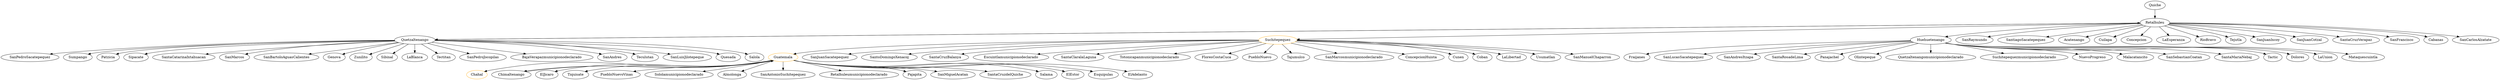 digraph G{
Chahal[color = orange]; 
Chahal[color = orange]; 
Chahal[color = orange]; 
Chahal[color = orange]; 
Chahal[color = orange]; 
Chahal[color = orange]; 
Chahal[color = orange]; 
Chahal[color = orange]; 
Chahal[color = orange]; 
Chahal[color = orange]; 
Chahal[color = orange]; 
Chahal[color = orange]; 
Chahal[color = orange]; 
Chahal[color = orange]; 
Chahal[color = orange]; 
Chahal[color = orange]; 
Chahal[color = orange]; 
Chahal[color = orange]; 
Chahal[color = orange]; 
Chahal[color = orange]; 
Chahal[color = orange]; 
Chahal[color = orange]; 
Chahal[color = orange]; 
Chahal[color = orange]; 
Chahal[color = orange]; 
Chahal[color = orange]; 
Chahal[color = orange]; 
Chahal[color = orange]; 
Chahal[color = orange]; 
Chahal[color = orange]; 
Chahal[color = orange]; 
Chahal[color = orange]; 
Chahal[color = orange]; 
Chahal[color = orange]; 
Chahal[color = orange]; 
Chahal[color = orange]; 
Chahal[color = orange]; 
Chahal[color = orange]; 
Chahal[color = orange]; 
Chahal[color = orange]; 
Chahal[color = orange]; 
Chahal[color = orange]; 
Chahal[color = orange]; 
Chahal[color = orange]; 
Chahal[color = orange]; 
Chahal[color = orange]; 
Chahal[color = orange]; 
Chahal[color = orange]; 
Chahal[color = orange]; 
Chahal[color = orange]; 
Chahal[color = orange]; 
Chahal[color = orange]; 
Chahal[color = orange]; 
Chahal[color = orange]; 
Chahal[color = orange]; 
Chahal[color = orange]; 
Chahal[color = orange]; 
Chahal[color = orange]; 
Chahal[color = orange]; 
Chahal[color = orange]; 
Chahal[color = orange]; 
Chahal[color = orange]; 
Chahal[color = orange]; 
Chahal[color = orange]; 
Chahal[color = orange]; 
Chahal[color = orange]; 
Chahal[color = orange]; 
Chahal[color = orange]; 
Chahal[color = orange]; 
Chahal[color = orange]; 
Chahal[color = orange]; 
Chahal[color = orange]; 
Chahal[color = orange]; 
Chahal[color = orange]; 
Chahal[color = orange]; 
Chahal[color = orange]; 
Chahal[color = orange]; 
Chahal[color = orange]; 
Chahal[color = orange]; 
Chahal[color = orange]; 
Chahal[color = orange]; 
Chahal[color = orange]; 
Chahal[color = orange]; 
Chahal[color = orange]; 
Chahal[color = orange]; 
Chahal[color = orange]; 
Chahal[color = orange]; 
Guatemala[color = orange]; 
Guatemala[color = orange]; 
Guatemala[color = orange]; 
Guatemala[color = orange]; 
Guatemala[color = orange]; 
Guatemala[color = orange]; 
Guatemala[color = orange]; 
Guatemala[color = orange]; 
Guatemala[color = orange]; 
Guatemala[color = orange]; 
Guatemala[color = orange]; 
Guatemala[color = orange]; 
Guatemala[color = orange]; 
Guatemala[color = orange]; 
Guatemala[color = orange]; 
Guatemala[color = orange]; 
Guatemala[color = orange]; 
Guatemala[color = orange]; 
Guatemala[color = orange]; 
Guatemala[color = orange]; 
Guatemala[color = orange]; 
Guatemala[color = orange]; 
Guatemala[color = orange]; 
Guatemala[color = orange]; 
Guatemala[color = orange]; 
Guatemala[color = orange]; 
Guatemala[color = orange]; 
Guatemala[color = orange]; 
Guatemala[color = orange]; 
Guatemala[color = orange]; 
Guatemala[color = orange]; 
Guatemala[color = orange]; 
Guatemala[color = orange]; 
Guatemala[color = orange]; 
Guatemala[color = orange]; 
Guatemala[color = orange]; 
Guatemala[color = orange]; 
Guatemala[color = orange]; 
Guatemala[color = orange]; 
Guatemala[color = orange]; 
Guatemala[color = orange]; 
Guatemala[color = orange]; 
Guatemala[color = orange]; 
Guatemala[color = orange]; 
Guatemala[color = orange]; 
Guatemala[color = orange]; 
Guatemala[color = orange]; 
Guatemala[color = orange]; 
Guatemala[color = orange]; 
Guatemala[color = orange]; 
Guatemala[color = orange]; 
Guatemala[color = orange]; 
Guatemala[color = orange]; 
Guatemala[color = orange]; 
Guatemala[color = orange]; 
Guatemala[color = orange]; 
Guatemala[color = orange]; 
Guatemala[color = orange]; 
Guatemala[color = orange]; 
Guatemala[color = orange]; 
Guatemala[color = orange]; 
Guatemala[color = orange]; 
Guatemala[color = orange]; 
Guatemala[color = orange]; 
Guatemala[color = orange]; 
Guatemala[color = orange]; 
Guatemala[color = orange]; 
Guatemala[color = orange]; 
Guatemala[color = orange]; 
Guatemala[color = orange]; 
Guatemala[color = orange]; 
Guatemala[color = orange]; 
Guatemala[color = orange]; 
Guatemala[color = orange]; 
Guatemala[color = orange]; 
Guatemala[color = orange]; 
Guatemala[color = orange]; 
Guatemala[color = orange]; 
Guatemala[color = orange]; 
Guatemala[color = orange]; 
Guatemala[color = orange]; 
Guatemala[color = orange]; 
Guatemala[color = orange]; 
Guatemala[color = orange]; 
Guatemala[color = orange]; 
Guatemala[color = orange]; 
Guatemala[color = orange]; 
Suchitepequez[color = orange]; 
Chahal[color = orange]; 
Chahal[color = orange]; 
Chahal[color = orange]; 
Chahal[color = orange]; 
Chahal[color = orange]; 
Chahal[color = orange]; 
Chahal[color = orange]; 
Chahal[color = orange]; 
Chahal[color = orange]; 
Chahal[color = orange]; 
Chahal[color = orange]; 
Chahal[color = orange]; 
Chahal[color = orange]; 
Chahal[color = orange]; 
Chahal[color = orange]; 
Chahal[color = orange]; 
Chahal[color = orange]; 
Chahal[color = orange]; 
Chahal[color = orange]; 
Chahal[color = orange]; 
Chahal[color = orange]; 
Chahal[color = orange]; 
Chahal[color = orange]; 
Chahal[color = orange]; 
Chahal[color = orange]; 
Chahal[color = orange]; 
Chahal[color = orange]; 
Chahal[color = orange]; 
Chahal[color = orange]; 
Chahal[color = orange]; 
Chahal[color = orange]; 
Chahal[color = orange]; 
Chahal[color = orange]; 
Chahal[color = orange]; 
Chahal[color = orange]; 
Chahal[color = orange]; 
Chahal[color = orange]; 
Chahal[color = orange]; 
Chahal[color = orange]; 
Chahal[color = orange]; 
Chahal[color = orange]; 
Chahal[color = orange]; 
Chahal[color = orange]; 
Chahal[color = orange]; 
Chahal[color = orange]; 
Chahal[color = orange]; 
Chahal[color = orange]; 
Chahal[color = orange]; 
Chahal[color = orange]; 
Chahal[color = orange]; 
Chahal[color = orange]; 
Chahal[color = orange]; 
Chahal[color = orange]; 
Chahal[color = orange]; 
Chahal[color = orange]; 
Chahal[color = orange]; 
Chahal[color = orange]; 
Chahal[color = orange]; 
Chahal[color = orange]; 
Chahal[color = orange]; 
Chahal[color = orange]; 
Chahal[color = orange]; 
Chahal[color = orange]; 
Chahal[color = orange]; 
Chahal[color = orange]; 
Chahal[color = orange]; 
Chahal[color = orange]; 
Chahal[color = orange]; 
Chahal[color = orange]; 
Chahal[color = orange]; 
Chahal[color = orange]; 
Chahal[color = orange]; 
Chahal[color = orange]; 
Chahal[color = orange]; 
Chahal[color = orange]; 
Chahal[color = orange]; 
Chahal[color = orange]; 
Chahal[color = orange]; 
Chahal[color = orange]; 
Chahal[color = orange]; 
Chahal[color = orange]; 
Chahal[color = orange]; 
Chahal[color = orange]; 
Chahal[color = orange]; 
Chahal[color = orange]; 
Chahal[color = orange]; 
Chahal[color = orange]; 
Guatemala[color = orange]; 
Guatemala[color = orange]; 
Guatemala[color = orange]; 
Guatemala[color = orange]; 
Guatemala[color = orange]; 
Guatemala[color = orange]; 
Guatemala[color = orange]; 
Guatemala[color = orange]; 
Guatemala[color = orange]; 
Guatemala[color = orange]; 
Guatemala[color = orange]; 
Guatemala[color = orange]; 
Guatemala[color = orange]; 
Guatemala[color = orange]; 
Guatemala[color = orange]; 
Guatemala[color = orange]; 
Guatemala[color = orange]; 
Guatemala[color = orange]; 
Guatemala[color = orange]; 
Guatemala[color = orange]; 
Guatemala[color = orange]; 
Guatemala[color = orange]; 
Guatemala[color = orange]; 
Guatemala[color = orange]; 
Guatemala[color = orange]; 
Guatemala[color = orange]; 
Guatemala[color = orange]; 
Guatemala[color = orange]; 
Guatemala[color = orange]; 
Guatemala[color = orange]; 
Guatemala[color = orange]; 
Guatemala[color = orange]; 
Guatemala[color = orange]; 
Guatemala[color = orange]; 
Guatemala[color = orange]; 
Guatemala[color = orange]; 
Guatemala[color = orange]; 
Guatemala[color = orange]; 
Guatemala[color = orange]; 
Guatemala[color = orange]; 
Guatemala[color = orange]; 
Guatemala[color = orange]; 
Guatemala[color = orange]; 
Guatemala[color = orange]; 
Guatemala[color = orange]; 
Guatemala[color = orange]; 
Guatemala[color = orange]; 
Guatemala[color = orange]; 
Guatemala[color = orange]; 
Guatemala[color = orange]; 
Guatemala[color = orange]; 
Guatemala[color = orange]; 
Guatemala[color = orange]; 
Guatemala[color = orange]; 
Guatemala[color = orange]; 
Guatemala[color = orange]; 
Guatemala[color = orange]; 
Guatemala[color = orange]; 
Guatemala[color = orange]; 
Guatemala[color = orange]; 
Guatemala[color = orange]; 
Guatemala[color = orange]; 
Guatemala[color = orange]; 
Guatemala[color = orange]; 
Guatemala[color = orange]; 
Guatemala[color = orange]; 
Guatemala[color = orange]; 
Guatemala[color = orange]; 
Guatemala[color = orange]; 
Guatemala[color = orange]; 
Guatemala[color = orange]; 
Guatemala[color = orange]; 
Guatemala[color = orange]; 
Guatemala[color = orange]; 
Guatemala[color = orange]; 
Guatemala[color = orange]; 
Guatemala[color = orange]; 
Guatemala[color = orange]; 
Guatemala[color = orange]; 
Guatemala[color = orange]; 
Guatemala[color = orange]; 
Guatemala[color = orange]; 
Guatemala[color = orange]; 
Guatemala[color = orange]; 
Guatemala[color = orange]; 
Guatemala[color = orange]; 
Guatemala[color = orange]; 
Suchitepequez[color = orange]; 
Suchitepequez[color = orange]; 
Chahal[color = orange]; 
Chahal[color = orange]; 
Chahal[color = orange]; 
Chahal[color = orange]; 
Chahal[color = orange]; 
Chahal[color = orange]; 
Chahal[color = orange]; 
Chahal[color = orange]; 
Chahal[color = orange]; 
Chahal[color = orange]; 
Chahal[color = orange]; 
Chahal[color = orange]; 
Chahal[color = orange]; 
Chahal[color = orange]; 
Chahal[color = orange]; 
Chahal[color = orange]; 
Chahal[color = orange]; 
Chahal[color = orange]; 
Chahal[color = orange]; 
Chahal[color = orange]; 
Chahal[color = orange]; 
Chahal[color = orange]; 
Chahal[color = orange]; 
Chahal[color = orange]; 
Chahal[color = orange]; 
Chahal[color = orange]; 
Chahal[color = orange]; 
Chahal[color = orange]; 
Chahal[color = orange]; 
Chahal[color = orange]; 
Chahal[color = orange]; 
Chahal[color = orange]; 
Chahal[color = orange]; 
Chahal[color = orange]; 
Chahal[color = orange]; 
Chahal[color = orange]; 
Chahal[color = orange]; 
Chahal[color = orange]; 
Chahal[color = orange]; 
Chahal[color = orange]; 
Chahal[color = orange]; 
Chahal[color = orange]; 
Chahal[color = orange]; 
Chahal[color = orange]; 
Chahal[color = orange]; 
Chahal[color = orange]; 
Chahal[color = orange]; 
Chahal[color = orange]; 
Chahal[color = orange]; 
Chahal[color = orange]; 
Chahal[color = orange]; 
Chahal[color = orange]; 
Chahal[color = orange]; 
Chahal[color = orange]; 
Chahal[color = orange]; 
Chahal[color = orange]; 
Chahal[color = orange]; 
Chahal[color = orange]; 
Chahal[color = orange]; 
Chahal[color = orange]; 
Chahal[color = orange]; 
Chahal[color = orange]; 
Chahal[color = orange]; 
Chahal[color = orange]; 
Chahal[color = orange]; 
Chahal[color = orange]; 
Chahal[color = orange]; 
Chahal[color = orange]; 
Chahal[color = orange]; 
Chahal[color = orange]; 
Chahal[color = orange]; 
Chahal[color = orange]; 
Chahal[color = orange]; 
Chahal[color = orange]; 
Chahal[color = orange]; 
Chahal[color = orange]; 
Chahal[color = orange]; 
Chahal[color = orange]; 
Chahal[color = orange]; 
Chahal[color = orange]; 
Chahal[color = orange]; 
Chahal[color = orange]; 
Chahal[color = orange]; 
Chahal[color = orange]; 
Chahal[color = orange]; 
Chahal[color = orange]; 
Chahal[color = orange]; 
Guatemala[color = orange]; 
Guatemala[color = orange]; 
Guatemala[color = orange]; 
Guatemala[color = orange]; 
Guatemala[color = orange]; 
Guatemala[color = orange]; 
Guatemala[color = orange]; 
Guatemala[color = orange]; 
Guatemala[color = orange]; 
Guatemala[color = orange]; 
Guatemala[color = orange]; 
Guatemala[color = orange]; 
Guatemala[color = orange]; 
Guatemala[color = orange]; 
Guatemala[color = orange]; 
Guatemala[color = orange]; 
Guatemala[color = orange]; 
Guatemala[color = orange]; 
Guatemala[color = orange]; 
Guatemala[color = orange]; 
Guatemala[color = orange]; 
Guatemala[color = orange]; 
Guatemala[color = orange]; 
Guatemala[color = orange]; 
Guatemala[color = orange]; 
Guatemala[color = orange]; 
Guatemala[color = orange]; 
Guatemala[color = orange]; 
Guatemala[color = orange]; 
Guatemala[color = orange]; 
Guatemala[color = orange]; 
Guatemala[color = orange]; 
Guatemala[color = orange]; 
Guatemala[color = orange]; 
Guatemala[color = orange]; 
Guatemala[color = orange]; 
Guatemala[color = orange]; 
Guatemala[color = orange]; 
Guatemala[color = orange]; 
Guatemala[color = orange]; 
Guatemala[color = orange]; 
Guatemala[color = orange]; 
Guatemala[color = orange]; 
Guatemala[color = orange]; 
Guatemala[color = orange]; 
Guatemala[color = orange]; 
Guatemala[color = orange]; 
Guatemala[color = orange]; 
Guatemala[color = orange]; 
Guatemala[color = orange]; 
Guatemala[color = orange]; 
Guatemala[color = orange]; 
Guatemala[color = orange]; 
Guatemala[color = orange]; 
Guatemala[color = orange]; 
Guatemala[color = orange]; 
Guatemala[color = orange]; 
Guatemala[color = orange]; 
Guatemala[color = orange]; 
Guatemala[color = orange]; 
Guatemala[color = orange]; 
Guatemala[color = orange]; 
Guatemala[color = orange]; 
Guatemala[color = orange]; 
Guatemala[color = orange]; 
Guatemala[color = orange]; 
Guatemala[color = orange]; 
Guatemala[color = orange]; 
Guatemala[color = orange]; 
Guatemala[color = orange]; 
Guatemala[color = orange]; 
Guatemala[color = orange]; 
Guatemala[color = orange]; 
Guatemala[color = orange]; 
Guatemala[color = orange]; 
Guatemala[color = orange]; 
Guatemala[color = orange]; 
Guatemala[color = orange]; 
Guatemala[color = orange]; 
Guatemala[color = orange]; 
Guatemala[color = orange]; 
Guatemala[color = orange]; 
Guatemala[color = orange]; 
Guatemala[color = orange]; 
Guatemala[color = orange]; 
Guatemala[color = orange]; 
Guatemala[color = orange]; 
Suchitepequez[color = orange]; 
Suchitepequez[color = orange]; 
Suchitepequez[color = orange]; 
Chahal[color = orange]; 
Chahal[color = orange]; 
Chahal[color = orange]; 
Chahal[color = orange]; 
Chahal[color = orange]; 
Chahal[color = orange]; 
Chahal[color = orange]; 
Chahal[color = orange]; 
Chahal[color = orange]; 
Chahal[color = orange]; 
Chahal[color = orange]; 
Chahal[color = orange]; 
Chahal[color = orange]; 
Chahal[color = orange]; 
Chahal[color = orange]; 
Chahal[color = orange]; 
Chahal[color = orange]; 
Chahal[color = orange]; 
Chahal[color = orange]; 
Chahal[color = orange]; 
Chahal[color = orange]; 
Chahal[color = orange]; 
Chahal[color = orange]; 
Chahal[color = orange]; 
Chahal[color = orange]; 
Chahal[color = orange]; 
Chahal[color = orange]; 
Chahal[color = orange]; 
Chahal[color = orange]; 
Chahal[color = orange]; 
Chahal[color = orange]; 
Chahal[color = orange]; 
Chahal[color = orange]; 
Chahal[color = orange]; 
Chahal[color = orange]; 
Chahal[color = orange]; 
Chahal[color = orange]; 
Chahal[color = orange]; 
Chahal[color = orange]; 
Chahal[color = orange]; 
Chahal[color = orange]; 
Chahal[color = orange]; 
Chahal[color = orange]; 
Chahal[color = orange]; 
Chahal[color = orange]; 
Chahal[color = orange]; 
Chahal[color = orange]; 
Chahal[color = orange]; 
Chahal[color = orange]; 
Chahal[color = orange]; 
Chahal[color = orange]; 
Chahal[color = orange]; 
Chahal[color = orange]; 
Chahal[color = orange]; 
Chahal[color = orange]; 
Chahal[color = orange]; 
Chahal[color = orange]; 
Chahal[color = orange]; 
Chahal[color = orange]; 
Chahal[color = orange]; 
Chahal[color = orange]; 
Chahal[color = orange]; 
Chahal[color = orange]; 
Chahal[color = orange]; 
Chahal[color = orange]; 
Chahal[color = orange]; 
Chahal[color = orange]; 
Chahal[color = orange]; 
Chahal[color = orange]; 
Chahal[color = orange]; 
Chahal[color = orange]; 
Chahal[color = orange]; 
Chahal[color = orange]; 
Chahal[color = orange]; 
Chahal[color = orange]; 
Chahal[color = orange]; 
Chahal[color = orange]; 
Chahal[color = orange]; 
Chahal[color = orange]; 
Chahal[color = orange]; 
Chahal[color = orange]; 
Chahal[color = orange]; 
Chahal[color = orange]; 
Chahal[color = orange]; 
Chahal[color = orange]; 
Chahal[color = orange]; 
Chahal[color = orange]; 
Guatemala[color = orange]; 
Guatemala[color = orange]; 
Guatemala[color = orange]; 
Guatemala[color = orange]; 
Guatemala[color = orange]; 
Guatemala[color = orange]; 
Guatemala[color = orange]; 
Guatemala[color = orange]; 
Guatemala[color = orange]; 
Guatemala[color = orange]; 
Guatemala[color = orange]; 
Guatemala[color = orange]; 
Guatemala[color = orange]; 
Guatemala[color = orange]; 
Guatemala[color = orange]; 
Guatemala[color = orange]; 
Guatemala[color = orange]; 
Guatemala[color = orange]; 
Guatemala[color = orange]; 
Guatemala[color = orange]; 
Guatemala[color = orange]; 
Guatemala[color = orange]; 
Guatemala[color = orange]; 
Guatemala[color = orange]; 
Guatemala[color = orange]; 
Guatemala[color = orange]; 
Guatemala[color = orange]; 
Guatemala[color = orange]; 
Guatemala[color = orange]; 
Guatemala[color = orange]; 
Guatemala[color = orange]; 
Guatemala[color = orange]; 
Guatemala[color = orange]; 
Guatemala[color = orange]; 
Guatemala[color = orange]; 
Guatemala[color = orange]; 
Guatemala[color = orange]; 
Guatemala[color = orange]; 
Guatemala[color = orange]; 
Guatemala[color = orange]; 
Guatemala[color = orange]; 
Guatemala[color = orange]; 
Guatemala[color = orange]; 
Guatemala[color = orange]; 
Guatemala[color = orange]; 
Guatemala[color = orange]; 
Guatemala[color = orange]; 
Guatemala[color = orange]; 
Guatemala[color = orange]; 
Guatemala[color = orange]; 
Guatemala[color = orange]; 
Guatemala[color = orange]; 
Guatemala[color = orange]; 
Guatemala[color = orange]; 
Guatemala[color = orange]; 
Guatemala[color = orange]; 
Guatemala[color = orange]; 
Guatemala[color = orange]; 
Guatemala[color = orange]; 
Guatemala[color = orange]; 
Guatemala[color = orange]; 
Guatemala[color = orange]; 
Guatemala[color = orange]; 
Guatemala[color = orange]; 
Guatemala[color = orange]; 
Guatemala[color = orange]; 
Guatemala[color = orange]; 
Guatemala[color = orange]; 
Guatemala[color = orange]; 
Guatemala[color = orange]; 
Guatemala[color = orange]; 
Guatemala[color = orange]; 
Guatemala[color = orange]; 
Guatemala[color = orange]; 
Guatemala[color = orange]; 
Guatemala[color = orange]; 
Guatemala[color = orange]; 
Guatemala[color = orange]; 
Guatemala[color = orange]; 
Guatemala[color = orange]; 
Guatemala[color = orange]; 
Guatemala[color = orange]; 
Guatemala[color = orange]; 
Guatemala[color = orange]; 
Guatemala[color = orange]; 
Guatemala[color = orange]; 
Guatemala[color = orange]; 
Suchitepequez[color = orange]; 
Suchitepequez[color = orange]; 
Suchitepequez[color = orange]; 
Suchitepequez[color = orange]; 
Chahal[color = orange]; 
Chahal[color = orange]; 
Chahal[color = orange]; 
Chahal[color = orange]; 
Chahal[color = orange]; 
Chahal[color = orange]; 
Chahal[color = orange]; 
Chahal[color = orange]; 
Chahal[color = orange]; 
Chahal[color = orange]; 
Chahal[color = orange]; 
Chahal[color = orange]; 
Chahal[color = orange]; 
Chahal[color = orange]; 
Chahal[color = orange]; 
Chahal[color = orange]; 
Chahal[color = orange]; 
Chahal[color = orange]; 
Chahal[color = orange]; 
Chahal[color = orange]; 
Chahal[color = orange]; 
Chahal[color = orange]; 
Chahal[color = orange]; 
Chahal[color = orange]; 
Chahal[color = orange]; 
Chahal[color = orange]; 
Chahal[color = orange]; 
Chahal[color = orange]; 
Chahal[color = orange]; 
Chahal[color = orange]; 
Chahal[color = orange]; 
Chahal[color = orange]; 
Chahal[color = orange]; 
Chahal[color = orange]; 
Chahal[color = orange]; 
Chahal[color = orange]; 
Chahal[color = orange]; 
Chahal[color = orange]; 
Chahal[color = orange]; 
Chahal[color = orange]; 
Chahal[color = orange]; 
Chahal[color = orange]; 
Chahal[color = orange]; 
Chahal[color = orange]; 
Chahal[color = orange]; 
Chahal[color = orange]; 
Chahal[color = orange]; 
Chahal[color = orange]; 
Chahal[color = orange]; 
Chahal[color = orange]; 
Chahal[color = orange]; 
Chahal[color = orange]; 
Chahal[color = orange]; 
Chahal[color = orange]; 
Chahal[color = orange]; 
Chahal[color = orange]; 
Chahal[color = orange]; 
Chahal[color = orange]; 
Chahal[color = orange]; 
Chahal[color = orange]; 
Chahal[color = orange]; 
Chahal[color = orange]; 
Chahal[color = orange]; 
Chahal[color = orange]; 
Chahal[color = orange]; 
Chahal[color = orange]; 
Chahal[color = orange]; 
Chahal[color = orange]; 
Chahal[color = orange]; 
Chahal[color = orange]; 
Chahal[color = orange]; 
Chahal[color = orange]; 
Chahal[color = orange]; 
Chahal[color = orange]; 
Chahal[color = orange]; 
Chahal[color = orange]; 
Chahal[color = orange]; 
Chahal[color = orange]; 
Chahal[color = orange]; 
Chahal[color = orange]; 
Chahal[color = orange]; 
Chahal[color = orange]; 
Chahal[color = orange]; 
Chahal[color = orange]; 
Chahal[color = orange]; 
Chahal[color = orange]; 
Chahal[color = orange]; 
Guatemala[color = orange]; 
Guatemala[color = orange]; 
Guatemala[color = orange]; 
Guatemala[color = orange]; 
Guatemala[color = orange]; 
Guatemala[color = orange]; 
Guatemala[color = orange]; 
Guatemala[color = orange]; 
Guatemala[color = orange]; 
Guatemala[color = orange]; 
Guatemala[color = orange]; 
Guatemala[color = orange]; 
Guatemala[color = orange]; 
Guatemala[color = orange]; 
Guatemala[color = orange]; 
Guatemala[color = orange]; 
Guatemala[color = orange]; 
Guatemala[color = orange]; 
Guatemala[color = orange]; 
Guatemala[color = orange]; 
Guatemala[color = orange]; 
Guatemala[color = orange]; 
Guatemala[color = orange]; 
Guatemala[color = orange]; 
Guatemala[color = orange]; 
Guatemala[color = orange]; 
Guatemala[color = orange]; 
Guatemala[color = orange]; 
Guatemala[color = orange]; 
Guatemala[color = orange]; 
Guatemala[color = orange]; 
Guatemala[color = orange]; 
Guatemala[color = orange]; 
Guatemala[color = orange]; 
Guatemala[color = orange]; 
Guatemala[color = orange]; 
Guatemala[color = orange]; 
Guatemala[color = orange]; 
Guatemala[color = orange]; 
Guatemala[color = orange]; 
Guatemala[color = orange]; 
Guatemala[color = orange]; 
Guatemala[color = orange]; 
Guatemala[color = orange]; 
Guatemala[color = orange]; 
Guatemala[color = orange]; 
Guatemala[color = orange]; 
Guatemala[color = orange]; 
Guatemala[color = orange]; 
Guatemala[color = orange]; 
Guatemala[color = orange]; 
Guatemala[color = orange]; 
Guatemala[color = orange]; 
Guatemala[color = orange]; 
Guatemala[color = orange]; 
Guatemala[color = orange]; 
Guatemala[color = orange]; 
Guatemala[color = orange]; 
Guatemala[color = orange]; 
Guatemala[color = orange]; 
Guatemala[color = orange]; 
Guatemala[color = orange]; 
Guatemala[color = orange]; 
Guatemala[color = orange]; 
Guatemala[color = orange]; 
Guatemala[color = orange]; 
Guatemala[color = orange]; 
Guatemala[color = orange]; 
Guatemala[color = orange]; 
Guatemala[color = orange]; 
Guatemala[color = orange]; 
Guatemala[color = orange]; 
Guatemala[color = orange]; 
Guatemala[color = orange]; 
Guatemala[color = orange]; 
Guatemala[color = orange]; 
Guatemala[color = orange]; 
Guatemala[color = orange]; 
Guatemala[color = orange]; 
Guatemala[color = orange]; 
Guatemala[color = orange]; 
Guatemala[color = orange]; 
Guatemala[color = orange]; 
Guatemala[color = orange]; 
Guatemala[color = orange]; 
Guatemala[color = orange]; 
Guatemala[color = orange]; 
Suchitepequez[color = orange]; 
Suchitepequez[color = orange]; 
Suchitepequez[color = orange]; 
Suchitepequez[color = orange]; 
Suchitepequez[color = orange]; 
Chimaltenango -> Guatemala;
Chahal[color = orange]; 
Chahal[color = orange]; 
Chahal[color = orange]; 
Chahal[color = orange]; 
Chahal[color = orange]; 
Chahal[color = orange]; 
Chahal[color = orange]; 
Chahal[color = orange]; 
Chahal[color = orange]; 
Chahal[color = orange]; 
Chahal[color = orange]; 
Chahal[color = orange]; 
Chahal[color = orange]; 
Chahal[color = orange]; 
Chahal[color = orange]; 
Chahal[color = orange]; 
Chahal[color = orange]; 
Chahal[color = orange]; 
Chahal[color = orange]; 
Chahal[color = orange]; 
Chahal[color = orange]; 
Chahal[color = orange]; 
Chahal[color = orange]; 
Chahal[color = orange]; 
Chahal[color = orange]; 
Chahal[color = orange]; 
Chahal[color = orange]; 
Chahal[color = orange]; 
Chahal[color = orange]; 
Chahal[color = orange]; 
Chahal[color = orange]; 
Chahal[color = orange]; 
Chahal[color = orange]; 
Chahal[color = orange]; 
Chahal[color = orange]; 
Chahal[color = orange]; 
Chahal[color = orange]; 
Chahal[color = orange]; 
Chahal[color = orange]; 
Chahal[color = orange]; 
Chahal[color = orange]; 
Chahal[color = orange]; 
Chahal[color = orange]; 
Chahal[color = orange]; 
Chahal[color = orange]; 
Chahal[color = orange]; 
Chahal[color = orange]; 
Chahal[color = orange]; 
Chahal[color = orange]; 
Chahal[color = orange]; 
Chahal[color = orange]; 
Chahal[color = orange]; 
Chahal[color = orange]; 
Chahal[color = orange]; 
Chahal[color = orange]; 
Chahal[color = orange]; 
Chahal[color = orange]; 
Chahal[color = orange]; 
Chahal[color = orange]; 
Chahal[color = orange]; 
Chahal[color = orange]; 
Chahal[color = orange]; 
Chahal[color = orange]; 
Chahal[color = orange]; 
Chahal[color = orange]; 
Chahal[color = orange]; 
Chahal[color = orange]; 
Chahal[color = orange]; 
Chahal[color = orange]; 
Chahal[color = orange]; 
Chahal[color = orange]; 
Chahal[color = orange]; 
Chahal[color = orange]; 
Chahal[color = orange]; 
Chahal[color = orange]; 
Chahal[color = orange]; 
Chahal[color = orange]; 
Chahal[color = orange]; 
Chahal[color = orange]; 
Chahal[color = orange]; 
Chahal[color = orange]; 
Chahal[color = orange]; 
Chahal[color = orange]; 
Chahal[color = orange]; 
Chahal[color = orange]; 
Chahal[color = orange]; 
Chahal[color = orange]; 
Guatemala[color = orange]; 
Guatemala[color = orange]; 
Guatemala[color = orange]; 
Guatemala[color = orange]; 
Guatemala[color = orange]; 
Guatemala[color = orange]; 
Guatemala[color = orange]; 
Guatemala[color = orange]; 
Guatemala[color = orange]; 
Guatemala[color = orange]; 
Guatemala[color = orange]; 
Guatemala[color = orange]; 
Guatemala[color = orange]; 
Guatemala[color = orange]; 
Guatemala[color = orange]; 
Guatemala[color = orange]; 
Guatemala[color = orange]; 
Guatemala[color = orange]; 
Guatemala[color = orange]; 
Guatemala[color = orange]; 
Guatemala[color = orange]; 
Guatemala[color = orange]; 
Guatemala[color = orange]; 
Guatemala[color = orange]; 
Guatemala[color = orange]; 
Guatemala[color = orange]; 
Guatemala[color = orange]; 
Guatemala[color = orange]; 
Guatemala[color = orange]; 
Guatemala[color = orange]; 
Guatemala[color = orange]; 
Guatemala[color = orange]; 
Guatemala[color = orange]; 
Guatemala[color = orange]; 
Guatemala[color = orange]; 
Guatemala[color = orange]; 
Guatemala[color = orange]; 
Guatemala[color = orange]; 
Guatemala[color = orange]; 
Guatemala[color = orange]; 
Guatemala[color = orange]; 
Guatemala[color = orange]; 
Guatemala[color = orange]; 
Guatemala[color = orange]; 
Guatemala[color = orange]; 
Guatemala[color = orange]; 
Guatemala[color = orange]; 
Guatemala[color = orange]; 
Guatemala[color = orange]; 
Guatemala[color = orange]; 
Guatemala[color = orange]; 
Guatemala[color = orange]; 
Guatemala[color = orange]; 
Guatemala[color = orange]; 
Guatemala[color = orange]; 
Guatemala[color = orange]; 
Guatemala[color = orange]; 
Guatemala[color = orange]; 
Guatemala[color = orange]; 
Guatemala[color = orange]; 
Guatemala[color = orange]; 
Guatemala[color = orange]; 
Guatemala[color = orange]; 
Guatemala[color = orange]; 
Guatemala[color = orange]; 
Guatemala[color = orange]; 
Guatemala[color = orange]; 
Guatemala[color = orange]; 
Guatemala[color = orange]; 
Guatemala[color = orange]; 
Guatemala[color = orange]; 
Guatemala[color = orange]; 
Guatemala[color = orange]; 
Guatemala[color = orange]; 
Guatemala[color = orange]; 
Guatemala[color = orange]; 
Guatemala[color = orange]; 
Guatemala[color = orange]; 
Guatemala[color = orange]; 
Guatemala[color = orange]; 
Guatemala[color = orange]; 
Guatemala[color = orange]; 
Guatemala[color = orange]; 
Guatemala[color = orange]; 
Guatemala[color = orange]; 
Guatemala[color = orange]; 
Guatemala[color = orange]; 
Suchitepequez[color = orange]; 
Suchitepequez[color = orange]; 
Suchitepequez[color = orange]; 
Suchitepequez[color = orange]; 
Suchitepequez[color = orange]; 
Suchitepequez[color = orange]; 
Chahal[color = orange]; 
Chahal[color = orange]; 
Chahal[color = orange]; 
Chahal[color = orange]; 
Chahal[color = orange]; 
Chahal[color = orange]; 
Chahal[color = orange]; 
Chahal[color = orange]; 
Chahal[color = orange]; 
Chahal[color = orange]; 
Chahal[color = orange]; 
Chahal[color = orange]; 
Chahal[color = orange]; 
Chahal[color = orange]; 
Chahal[color = orange]; 
Chahal[color = orange]; 
Chahal[color = orange]; 
Chahal[color = orange]; 
Chahal[color = orange]; 
Chahal[color = orange]; 
Chahal[color = orange]; 
Chahal[color = orange]; 
Chahal[color = orange]; 
Chahal[color = orange]; 
Chahal[color = orange]; 
Chahal[color = orange]; 
Chahal[color = orange]; 
Chahal[color = orange]; 
Chahal[color = orange]; 
Chahal[color = orange]; 
Chahal[color = orange]; 
Chahal[color = orange]; 
Chahal[color = orange]; 
Chahal[color = orange]; 
Chahal[color = orange]; 
Chahal[color = orange]; 
Chahal[color = orange]; 
Chahal[color = orange]; 
Chahal[color = orange]; 
Chahal[color = orange]; 
Chahal[color = orange]; 
Chahal[color = orange]; 
Chahal[color = orange]; 
Chahal[color = orange]; 
Chahal[color = orange]; 
Chahal[color = orange]; 
Chahal[color = orange]; 
Chahal[color = orange]; 
Chahal[color = orange]; 
Chahal[color = orange]; 
Chahal[color = orange]; 
Chahal[color = orange]; 
Chahal[color = orange]; 
Chahal[color = orange]; 
Chahal[color = orange]; 
Chahal[color = orange]; 
Chahal[color = orange]; 
Chahal[color = orange]; 
Chahal[color = orange]; 
Chahal[color = orange]; 
Chahal[color = orange]; 
Chahal[color = orange]; 
Chahal[color = orange]; 
Chahal[color = orange]; 
Chahal[color = orange]; 
Chahal[color = orange]; 
Chahal[color = orange]; 
Chahal[color = orange]; 
Chahal[color = orange]; 
Chahal[color = orange]; 
Chahal[color = orange]; 
Chahal[color = orange]; 
Chahal[color = orange]; 
Chahal[color = orange]; 
Chahal[color = orange]; 
Chahal[color = orange]; 
Chahal[color = orange]; 
Chahal[color = orange]; 
Chahal[color = orange]; 
Chahal[color = orange]; 
Chahal[color = orange]; 
Chahal[color = orange]; 
Chahal[color = orange]; 
Chahal[color = orange]; 
Chahal[color = orange]; 
Chahal[color = orange]; 
Chahal[color = orange]; 
Guatemala[color = orange]; 
Guatemala[color = orange]; 
Guatemala[color = orange]; 
Guatemala[color = orange]; 
Guatemala[color = orange]; 
Guatemala[color = orange]; 
Guatemala[color = orange]; 
Guatemala[color = orange]; 
Guatemala[color = orange]; 
Guatemala[color = orange]; 
Guatemala[color = orange]; 
Guatemala[color = orange]; 
Guatemala[color = orange]; 
Guatemala[color = orange]; 
Guatemala[color = orange]; 
Guatemala[color = orange]; 
Guatemala[color = orange]; 
Guatemala[color = orange]; 
Guatemala[color = orange]; 
Guatemala[color = orange]; 
Guatemala[color = orange]; 
Guatemala[color = orange]; 
Guatemala[color = orange]; 
Guatemala[color = orange]; 
Guatemala[color = orange]; 
Guatemala[color = orange]; 
Guatemala[color = orange]; 
Guatemala[color = orange]; 
Guatemala[color = orange]; 
Guatemala[color = orange]; 
Guatemala[color = orange]; 
Guatemala[color = orange]; 
Guatemala[color = orange]; 
Guatemala[color = orange]; 
Guatemala[color = orange]; 
Guatemala[color = orange]; 
Guatemala[color = orange]; 
Guatemala[color = orange]; 
Guatemala[color = orange]; 
Guatemala[color = orange]; 
Guatemala[color = orange]; 
Guatemala[color = orange]; 
Guatemala[color = orange]; 
Guatemala[color = orange]; 
Guatemala[color = orange]; 
Guatemala[color = orange]; 
Guatemala[color = orange]; 
Guatemala[color = orange]; 
Guatemala[color = orange]; 
Guatemala[color = orange]; 
Guatemala[color = orange]; 
Guatemala[color = orange]; 
Guatemala[color = orange]; 
Guatemala[color = orange]; 
Guatemala[color = orange]; 
Guatemala[color = orange]; 
Guatemala[color = orange]; 
Guatemala[color = orange]; 
Guatemala[color = orange]; 
Guatemala[color = orange]; 
Guatemala[color = orange]; 
Guatemala[color = orange]; 
Guatemala[color = orange]; 
Guatemala[color = orange]; 
Guatemala[color = orange]; 
Guatemala[color = orange]; 
Guatemala[color = orange]; 
Guatemala[color = orange]; 
Guatemala[color = orange]; 
Guatemala[color = orange]; 
Guatemala[color = orange]; 
Guatemala[color = orange]; 
Guatemala[color = orange]; 
Guatemala[color = orange]; 
Guatemala[color = orange]; 
Guatemala[color = orange]; 
Guatemala[color = orange]; 
Guatemala[color = orange]; 
Guatemala[color = orange]; 
Guatemala[color = orange]; 
Guatemala[color = orange]; 
Guatemala[color = orange]; 
Guatemala[color = orange]; 
Guatemala[color = orange]; 
Guatemala[color = orange]; 
Guatemala[color = orange]; 
Guatemala[color = orange]; 
Suchitepequez[color = orange]; 
Suchitepequez[color = orange]; 
Suchitepequez[color = orange]; 
Suchitepequez[color = orange]; 
Suchitepequez[color = orange]; 
Suchitepequez[color = orange]; 
Suchitepequez[color = orange]; 
Chahal[color = orange]; 
Chahal[color = orange]; 
Chahal[color = orange]; 
Chahal[color = orange]; 
Chahal[color = orange]; 
Chahal[color = orange]; 
Chahal[color = orange]; 
Chahal[color = orange]; 
Chahal[color = orange]; 
Chahal[color = orange]; 
Chahal[color = orange]; 
Chahal[color = orange]; 
Chahal[color = orange]; 
Chahal[color = orange]; 
Chahal[color = orange]; 
Chahal[color = orange]; 
Chahal[color = orange]; 
Chahal[color = orange]; 
Chahal[color = orange]; 
Chahal[color = orange]; 
Chahal[color = orange]; 
Chahal[color = orange]; 
Chahal[color = orange]; 
Chahal[color = orange]; 
Chahal[color = orange]; 
Chahal[color = orange]; 
Chahal[color = orange]; 
Chahal[color = orange]; 
Chahal[color = orange]; 
Chahal[color = orange]; 
Chahal[color = orange]; 
Chahal[color = orange]; 
Chahal[color = orange]; 
Chahal[color = orange]; 
Chahal[color = orange]; 
Chahal[color = orange]; 
Chahal[color = orange]; 
Chahal[color = orange]; 
Chahal[color = orange]; 
Chahal[color = orange]; 
Chahal[color = orange]; 
Chahal[color = orange]; 
Chahal[color = orange]; 
Chahal[color = orange]; 
Chahal[color = orange]; 
Chahal[color = orange]; 
Chahal[color = orange]; 
Chahal[color = orange]; 
Chahal[color = orange]; 
Chahal[color = orange]; 
Chahal[color = orange]; 
Chahal[color = orange]; 
Chahal[color = orange]; 
Chahal[color = orange]; 
Chahal[color = orange]; 
Chahal[color = orange]; 
Chahal[color = orange]; 
Chahal[color = orange]; 
Chahal[color = orange]; 
Chahal[color = orange]; 
Chahal[color = orange]; 
Chahal[color = orange]; 
Chahal[color = orange]; 
Chahal[color = orange]; 
Chahal[color = orange]; 
Chahal[color = orange]; 
Chahal[color = orange]; 
Chahal[color = orange]; 
Chahal[color = orange]; 
Chahal[color = orange]; 
Chahal[color = orange]; 
Chahal[color = orange]; 
Chahal[color = orange]; 
Chahal[color = orange]; 
Chahal[color = orange]; 
Chahal[color = orange]; 
Chahal[color = orange]; 
Chahal[color = orange]; 
Chahal[color = orange]; 
Chahal[color = orange]; 
Chahal[color = orange]; 
Chahal[color = orange]; 
Chahal[color = orange]; 
Chahal[color = orange]; 
Chahal[color = orange]; 
Chahal[color = orange]; 
Chahal[color = orange]; 
Guatemala[color = orange]; 
Guatemala[color = orange]; 
Guatemala[color = orange]; 
Guatemala[color = orange]; 
Guatemala[color = orange]; 
Guatemala[color = orange]; 
Guatemala[color = orange]; 
Guatemala[color = orange]; 
Guatemala[color = orange]; 
Guatemala[color = orange]; 
Guatemala[color = orange]; 
Guatemala[color = orange]; 
Guatemala[color = orange]; 
Guatemala[color = orange]; 
Guatemala[color = orange]; 
Guatemala[color = orange]; 
Guatemala[color = orange]; 
Guatemala[color = orange]; 
Guatemala[color = orange]; 
Guatemala[color = orange]; 
Guatemala[color = orange]; 
Guatemala[color = orange]; 
Guatemala[color = orange]; 
Guatemala[color = orange]; 
Guatemala[color = orange]; 
Guatemala[color = orange]; 
Guatemala[color = orange]; 
Guatemala[color = orange]; 
Guatemala[color = orange]; 
Guatemala[color = orange]; 
Guatemala[color = orange]; 
Guatemala[color = orange]; 
Guatemala[color = orange]; 
Guatemala[color = orange]; 
Guatemala[color = orange]; 
Guatemala[color = orange]; 
Guatemala[color = orange]; 
Guatemala[color = orange]; 
Guatemala[color = orange]; 
Guatemala[color = orange]; 
Guatemala[color = orange]; 
Guatemala[color = orange]; 
Guatemala[color = orange]; 
Guatemala[color = orange]; 
Guatemala[color = orange]; 
Guatemala[color = orange]; 
Guatemala[color = orange]; 
Guatemala[color = orange]; 
Guatemala[color = orange]; 
Guatemala[color = orange]; 
Guatemala[color = orange]; 
Guatemala[color = orange]; 
Guatemala[color = orange]; 
Guatemala[color = orange]; 
Guatemala[color = orange]; 
Guatemala[color = orange]; 
Guatemala[color = orange]; 
Guatemala[color = orange]; 
Guatemala[color = orange]; 
Guatemala[color = orange]; 
Guatemala[color = orange]; 
Guatemala[color = orange]; 
Guatemala[color = orange]; 
Guatemala[color = orange]; 
Guatemala[color = orange]; 
Guatemala[color = orange]; 
Guatemala[color = orange]; 
Guatemala[color = orange]; 
Guatemala[color = orange]; 
Guatemala[color = orange]; 
Guatemala[color = orange]; 
Guatemala[color = orange]; 
Guatemala[color = orange]; 
Guatemala[color = orange]; 
Guatemala[color = orange]; 
Guatemala[color = orange]; 
Guatemala[color = orange]; 
Guatemala[color = orange]; 
Guatemala[color = orange]; 
Guatemala[color = orange]; 
Guatemala[color = orange]; 
Guatemala[color = orange]; 
Guatemala[color = orange]; 
Guatemala[color = orange]; 
Guatemala[color = orange]; 
Guatemala[color = orange]; 
Guatemala[color = orange]; 
Suchitepequez[color = orange]; 
Suchitepequez[color = orange]; 
Suchitepequez[color = orange]; 
Suchitepequez[color = orange]; 
Suchitepequez[color = orange]; 
Suchitepequez[color = orange]; 
Suchitepequez[color = orange]; 
Suchitepequez[color = orange]; 
Chahal[color = orange]; 
Chahal[color = orange]; 
Chahal[color = orange]; 
Chahal[color = orange]; 
Chahal[color = orange]; 
Chahal[color = orange]; 
Chahal[color = orange]; 
Chahal[color = orange]; 
Chahal[color = orange]; 
Chahal[color = orange]; 
Chahal[color = orange]; 
Chahal[color = orange]; 
Chahal[color = orange]; 
Chahal[color = orange]; 
Chahal[color = orange]; 
Chahal[color = orange]; 
Chahal[color = orange]; 
Chahal[color = orange]; 
Chahal[color = orange]; 
Chahal[color = orange]; 
Chahal[color = orange]; 
Chahal[color = orange]; 
Chahal[color = orange]; 
Chahal[color = orange]; 
Chahal[color = orange]; 
Chahal[color = orange]; 
Chahal[color = orange]; 
Chahal[color = orange]; 
Chahal[color = orange]; 
Chahal[color = orange]; 
Chahal[color = orange]; 
Chahal[color = orange]; 
Chahal[color = orange]; 
Chahal[color = orange]; 
Chahal[color = orange]; 
Chahal[color = orange]; 
Chahal[color = orange]; 
Chahal[color = orange]; 
Chahal[color = orange]; 
Chahal[color = orange]; 
Chahal[color = orange]; 
Chahal[color = orange]; 
Chahal[color = orange]; 
Chahal[color = orange]; 
Chahal[color = orange]; 
Chahal[color = orange]; 
Chahal[color = orange]; 
Chahal[color = orange]; 
Chahal[color = orange]; 
Chahal[color = orange]; 
Chahal[color = orange]; 
Chahal[color = orange]; 
Chahal[color = orange]; 
Chahal[color = orange]; 
Chahal[color = orange]; 
Chahal[color = orange]; 
Chahal[color = orange]; 
Chahal[color = orange]; 
Chahal[color = orange]; 
Chahal[color = orange]; 
Chahal[color = orange]; 
Chahal[color = orange]; 
Chahal[color = orange]; 
Chahal[color = orange]; 
Chahal[color = orange]; 
Chahal[color = orange]; 
Chahal[color = orange]; 
Chahal[color = orange]; 
Chahal[color = orange]; 
Chahal[color = orange]; 
Chahal[color = orange]; 
Chahal[color = orange]; 
Chahal[color = orange]; 
Chahal[color = orange]; 
Chahal[color = orange]; 
Chahal[color = orange]; 
Chahal[color = orange]; 
Chahal[color = orange]; 
Chahal[color = orange]; 
Chahal[color = orange]; 
Chahal[color = orange]; 
Chahal[color = orange]; 
Chahal[color = orange]; 
Chahal[color = orange]; 
Chahal[color = orange]; 
Chahal[color = orange]; 
Chahal[color = orange]; 
Guatemala[color = orange]; 
Guatemala[color = orange]; 
Guatemala[color = orange]; 
Guatemala[color = orange]; 
Guatemala[color = orange]; 
Guatemala[color = orange]; 
Guatemala[color = orange]; 
Guatemala[color = orange]; 
Guatemala[color = orange]; 
Guatemala[color = orange]; 
Guatemala[color = orange]; 
Guatemala[color = orange]; 
Guatemala[color = orange]; 
Guatemala[color = orange]; 
Guatemala[color = orange]; 
Guatemala[color = orange]; 
Guatemala[color = orange]; 
Guatemala[color = orange]; 
Guatemala[color = orange]; 
Guatemala[color = orange]; 
Guatemala[color = orange]; 
Guatemala[color = orange]; 
Guatemala[color = orange]; 
Guatemala[color = orange]; 
Guatemala[color = orange]; 
Guatemala[color = orange]; 
Guatemala[color = orange]; 
Guatemala[color = orange]; 
Guatemala[color = orange]; 
Guatemala[color = orange]; 
Guatemala[color = orange]; 
Guatemala[color = orange]; 
Guatemala[color = orange]; 
Guatemala[color = orange]; 
Guatemala[color = orange]; 
Guatemala[color = orange]; 
Guatemala[color = orange]; 
Guatemala[color = orange]; 
Guatemala[color = orange]; 
Guatemala[color = orange]; 
Guatemala[color = orange]; 
Guatemala[color = orange]; 
Guatemala[color = orange]; 
Guatemala[color = orange]; 
Guatemala[color = orange]; 
Guatemala[color = orange]; 
Guatemala[color = orange]; 
Guatemala[color = orange]; 
Guatemala[color = orange]; 
Guatemala[color = orange]; 
Guatemala[color = orange]; 
Guatemala[color = orange]; 
Guatemala[color = orange]; 
Guatemala[color = orange]; 
Guatemala[color = orange]; 
Guatemala[color = orange]; 
Guatemala[color = orange]; 
Guatemala[color = orange]; 
Guatemala[color = orange]; 
Guatemala[color = orange]; 
Guatemala[color = orange]; 
Guatemala[color = orange]; 
Guatemala[color = orange]; 
Guatemala[color = orange]; 
Guatemala[color = orange]; 
Guatemala[color = orange]; 
Guatemala[color = orange]; 
Guatemala[color = orange]; 
Guatemala[color = orange]; 
Guatemala[color = orange]; 
Guatemala[color = orange]; 
Guatemala[color = orange]; 
Guatemala[color = orange]; 
Guatemala[color = orange]; 
Guatemala[color = orange]; 
Guatemala[color = orange]; 
Guatemala[color = orange]; 
Guatemala[color = orange]; 
Guatemala[color = orange]; 
Guatemala[color = orange]; 
Guatemala[color = orange]; 
Guatemala[color = orange]; 
Guatemala[color = orange]; 
Guatemala[color = orange]; 
Guatemala[color = orange]; 
Guatemala[color = orange]; 
Guatemala[color = orange]; 
Suchitepequez[color = orange]; 
Suchitepequez[color = orange]; 
Suchitepequez[color = orange]; 
Suchitepequez[color = orange]; 
Suchitepequez[color = orange]; 
Suchitepequez[color = orange]; 
Suchitepequez[color = orange]; 
Suchitepequez[color = orange]; 
Suchitepequez[color = orange]; 
Chahal[color = orange]; 
Chahal[color = orange]; 
Chahal[color = orange]; 
Chahal[color = orange]; 
Chahal[color = orange]; 
Chahal[color = orange]; 
Chahal[color = orange]; 
Chahal[color = orange]; 
Chahal[color = orange]; 
Chahal[color = orange]; 
Chahal[color = orange]; 
Chahal[color = orange]; 
Chahal[color = orange]; 
Chahal[color = orange]; 
Chahal[color = orange]; 
Chahal[color = orange]; 
Chahal[color = orange]; 
Chahal[color = orange]; 
Chahal[color = orange]; 
Chahal[color = orange]; 
Chahal[color = orange]; 
Chahal[color = orange]; 
Chahal[color = orange]; 
Chahal[color = orange]; 
Chahal[color = orange]; 
Chahal[color = orange]; 
Chahal[color = orange]; 
Chahal[color = orange]; 
Chahal[color = orange]; 
Chahal[color = orange]; 
Chahal[color = orange]; 
Chahal[color = orange]; 
Chahal[color = orange]; 
Chahal[color = orange]; 
Chahal[color = orange]; 
Chahal[color = orange]; 
Chahal[color = orange]; 
Chahal[color = orange]; 
Chahal[color = orange]; 
Chahal[color = orange]; 
Chahal[color = orange]; 
Chahal[color = orange]; 
Chahal[color = orange]; 
Chahal[color = orange]; 
Chahal[color = orange]; 
Chahal[color = orange]; 
Chahal[color = orange]; 
Chahal[color = orange]; 
Chahal[color = orange]; 
Chahal[color = orange]; 
Chahal[color = orange]; 
Chahal[color = orange]; 
Chahal[color = orange]; 
Chahal[color = orange]; 
Chahal[color = orange]; 
Chahal[color = orange]; 
Chahal[color = orange]; 
Chahal[color = orange]; 
Chahal[color = orange]; 
Chahal[color = orange]; 
Chahal[color = orange]; 
Chahal[color = orange]; 
Chahal[color = orange]; 
Chahal[color = orange]; 
Chahal[color = orange]; 
Chahal[color = orange]; 
Chahal[color = orange]; 
Chahal[color = orange]; 
Chahal[color = orange]; 
Chahal[color = orange]; 
Chahal[color = orange]; 
Chahal[color = orange]; 
Chahal[color = orange]; 
Chahal[color = orange]; 
Chahal[color = orange]; 
Chahal[color = orange]; 
Chahal[color = orange]; 
Chahal[color = orange]; 
Chahal[color = orange]; 
Chahal[color = orange]; 
Chahal[color = orange]; 
Chahal[color = orange]; 
Chahal[color = orange]; 
Chahal[color = orange]; 
Chahal[color = orange]; 
Chahal[color = orange]; 
Chahal[color = orange]; 
Guatemala[color = orange]; 
Guatemala[color = orange]; 
Guatemala[color = orange]; 
Guatemala[color = orange]; 
Guatemala[color = orange]; 
Guatemala[color = orange]; 
Guatemala[color = orange]; 
Guatemala[color = orange]; 
Guatemala[color = orange]; 
Guatemala[color = orange]; 
Guatemala[color = orange]; 
Guatemala[color = orange]; 
Guatemala[color = orange]; 
Guatemala[color = orange]; 
Guatemala[color = orange]; 
Guatemala[color = orange]; 
Guatemala[color = orange]; 
Guatemala[color = orange]; 
Guatemala[color = orange]; 
Guatemala[color = orange]; 
Guatemala[color = orange]; 
Guatemala[color = orange]; 
Guatemala[color = orange]; 
Guatemala[color = orange]; 
Guatemala[color = orange]; 
Guatemala[color = orange]; 
Guatemala[color = orange]; 
Guatemala[color = orange]; 
Guatemala[color = orange]; 
Guatemala[color = orange]; 
Guatemala[color = orange]; 
Guatemala[color = orange]; 
Guatemala[color = orange]; 
Guatemala[color = orange]; 
Guatemala[color = orange]; 
Guatemala[color = orange]; 
Guatemala[color = orange]; 
Guatemala[color = orange]; 
Guatemala[color = orange]; 
Guatemala[color = orange]; 
Guatemala[color = orange]; 
Guatemala[color = orange]; 
Guatemala[color = orange]; 
Guatemala[color = orange]; 
Guatemala[color = orange]; 
Guatemala[color = orange]; 
Guatemala[color = orange]; 
Guatemala[color = orange]; 
Guatemala[color = orange]; 
Guatemala[color = orange]; 
Guatemala[color = orange]; 
Guatemala[color = orange]; 
Guatemala[color = orange]; 
Guatemala[color = orange]; 
Guatemala[color = orange]; 
Guatemala[color = orange]; 
Guatemala[color = orange]; 
Guatemala[color = orange]; 
Guatemala[color = orange]; 
Guatemala[color = orange]; 
Guatemala[color = orange]; 
Guatemala[color = orange]; 
Guatemala[color = orange]; 
Guatemala[color = orange]; 
Guatemala[color = orange]; 
Guatemala[color = orange]; 
Guatemala[color = orange]; 
Guatemala[color = orange]; 
Guatemala[color = orange]; 
Guatemala[color = orange]; 
Guatemala[color = orange]; 
Guatemala[color = orange]; 
Guatemala[color = orange]; 
Guatemala[color = orange]; 
Guatemala[color = orange]; 
Guatemala[color = orange]; 
Guatemala[color = orange]; 
Guatemala[color = orange]; 
Guatemala[color = orange]; 
Guatemala[color = orange]; 
Guatemala[color = orange]; 
Guatemala[color = orange]; 
Guatemala[color = orange]; 
Guatemala[color = orange]; 
Guatemala[color = orange]; 
Guatemala[color = orange]; 
Guatemala[color = orange]; 
Suchitepequez[color = orange]; 
Suchitepequez[color = orange]; 
Suchitepequez[color = orange]; 
Suchitepequez[color = orange]; 
Suchitepequez[color = orange]; 
Suchitepequez[color = orange]; 
Suchitepequez[color = orange]; 
Suchitepequez[color = orange]; 
Suchitepequez[color = orange]; 
Suchitepequez[color = orange]; 
Chahal[color = orange]; 
Chahal[color = orange]; 
Chahal[color = orange]; 
Chahal[color = orange]; 
Chahal[color = orange]; 
Chahal[color = orange]; 
Chahal[color = orange]; 
Chahal[color = orange]; 
Chahal[color = orange]; 
Chahal[color = orange]; 
Chahal[color = orange]; 
Chahal[color = orange]; 
Chahal[color = orange]; 
Chahal[color = orange]; 
Chahal[color = orange]; 
Chahal[color = orange]; 
Chahal[color = orange]; 
Chahal[color = orange]; 
Chahal[color = orange]; 
Chahal[color = orange]; 
Chahal[color = orange]; 
Chahal[color = orange]; 
Chahal[color = orange]; 
Chahal[color = orange]; 
Chahal[color = orange]; 
Chahal[color = orange]; 
Chahal[color = orange]; 
Chahal[color = orange]; 
Chahal[color = orange]; 
Chahal[color = orange]; 
Chahal[color = orange]; 
Chahal[color = orange]; 
Chahal[color = orange]; 
Chahal[color = orange]; 
Chahal[color = orange]; 
Chahal[color = orange]; 
Chahal[color = orange]; 
Chahal[color = orange]; 
Chahal[color = orange]; 
Chahal[color = orange]; 
Chahal[color = orange]; 
Chahal[color = orange]; 
Chahal[color = orange]; 
Chahal[color = orange]; 
Chahal[color = orange]; 
Chahal[color = orange]; 
Chahal[color = orange]; 
Chahal[color = orange]; 
Chahal[color = orange]; 
Chahal[color = orange]; 
Chahal[color = orange]; 
Chahal[color = orange]; 
Chahal[color = orange]; 
Chahal[color = orange]; 
Chahal[color = orange]; 
Chahal[color = orange]; 
Chahal[color = orange]; 
Chahal[color = orange]; 
Chahal[color = orange]; 
Chahal[color = orange]; 
Chahal[color = orange]; 
Chahal[color = orange]; 
Chahal[color = orange]; 
Chahal[color = orange]; 
Chahal[color = orange]; 
Chahal[color = orange]; 
Chahal[color = orange]; 
Chahal[color = orange]; 
Chahal[color = orange]; 
Chahal[color = orange]; 
Chahal[color = orange]; 
Chahal[color = orange]; 
Chahal[color = orange]; 
Chahal[color = orange]; 
Chahal[color = orange]; 
Chahal[color = orange]; 
Chahal[color = orange]; 
Chahal[color = orange]; 
Chahal[color = orange]; 
Chahal[color = orange]; 
Chahal[color = orange]; 
Chahal[color = orange]; 
Chahal[color = orange]; 
Chahal[color = orange]; 
Chahal[color = orange]; 
Chahal[color = orange]; 
Chahal[color = orange]; 
Guatemala[color = orange]; 
Guatemala[color = orange]; 
Guatemala[color = orange]; 
Guatemala[color = orange]; 
Guatemala[color = orange]; 
Guatemala[color = orange]; 
Guatemala[color = orange]; 
Guatemala[color = orange]; 
Guatemala[color = orange]; 
Guatemala[color = orange]; 
Guatemala[color = orange]; 
Guatemala[color = orange]; 
Guatemala[color = orange]; 
Guatemala[color = orange]; 
Guatemala[color = orange]; 
Guatemala[color = orange]; 
Guatemala[color = orange]; 
Guatemala[color = orange]; 
Guatemala[color = orange]; 
Guatemala[color = orange]; 
Guatemala[color = orange]; 
Guatemala[color = orange]; 
Guatemala[color = orange]; 
Guatemala[color = orange]; 
Guatemala[color = orange]; 
Guatemala[color = orange]; 
Guatemala[color = orange]; 
Guatemala[color = orange]; 
Guatemala[color = orange]; 
Guatemala[color = orange]; 
Guatemala[color = orange]; 
Guatemala[color = orange]; 
Guatemala[color = orange]; 
Guatemala[color = orange]; 
Guatemala[color = orange]; 
Guatemala[color = orange]; 
Guatemala[color = orange]; 
Guatemala[color = orange]; 
Guatemala[color = orange]; 
Guatemala[color = orange]; 
Guatemala[color = orange]; 
Guatemala[color = orange]; 
Guatemala[color = orange]; 
Guatemala[color = orange]; 
Guatemala[color = orange]; 
Guatemala[color = orange]; 
Guatemala[color = orange]; 
Guatemala[color = orange]; 
Guatemala[color = orange]; 
Guatemala[color = orange]; 
Guatemala[color = orange]; 
Guatemala[color = orange]; 
Guatemala[color = orange]; 
Guatemala[color = orange]; 
Guatemala[color = orange]; 
Guatemala[color = orange]; 
Guatemala[color = orange]; 
Guatemala[color = orange]; 
Guatemala[color = orange]; 
Guatemala[color = orange]; 
Guatemala[color = orange]; 
Guatemala[color = orange]; 
Guatemala[color = orange]; 
Guatemala[color = orange]; 
Guatemala[color = orange]; 
Guatemala[color = orange]; 
Guatemala[color = orange]; 
Guatemala[color = orange]; 
Guatemala[color = orange]; 
Guatemala[color = orange]; 
Guatemala[color = orange]; 
Guatemala[color = orange]; 
Guatemala[color = orange]; 
Guatemala[color = orange]; 
Guatemala[color = orange]; 
Guatemala[color = orange]; 
Guatemala[color = orange]; 
Guatemala[color = orange]; 
Guatemala[color = orange]; 
Guatemala[color = orange]; 
Guatemala[color = orange]; 
Guatemala[color = orange]; 
Guatemala[color = orange]; 
Guatemala[color = orange]; 
Guatemala[color = orange]; 
Guatemala[color = orange]; 
Guatemala[color = orange]; 
Suchitepequez[color = orange]; 
Suchitepequez[color = orange]; 
Suchitepequez[color = orange]; 
Suchitepequez[color = orange]; 
Suchitepequez[color = orange]; 
Suchitepequez[color = orange]; 
Suchitepequez[color = orange]; 
Suchitepequez[color = orange]; 
Suchitepequez[color = orange]; 
Suchitepequez[color = orange]; 
Suchitepequez[color = orange]; 
Chahal[color = orange]; 
Chahal[color = orange]; 
Chahal[color = orange]; 
Chahal[color = orange]; 
Chahal[color = orange]; 
Chahal[color = orange]; 
Chahal[color = orange]; 
Chahal[color = orange]; 
Chahal[color = orange]; 
Chahal[color = orange]; 
Chahal[color = orange]; 
Chahal[color = orange]; 
Chahal[color = orange]; 
Chahal[color = orange]; 
Chahal[color = orange]; 
Chahal[color = orange]; 
Chahal[color = orange]; 
Chahal[color = orange]; 
Chahal[color = orange]; 
Chahal[color = orange]; 
Chahal[color = orange]; 
Chahal[color = orange]; 
Chahal[color = orange]; 
Chahal[color = orange]; 
Chahal[color = orange]; 
Chahal[color = orange]; 
Chahal[color = orange]; 
Chahal[color = orange]; 
Chahal[color = orange]; 
Chahal[color = orange]; 
Chahal[color = orange]; 
Chahal[color = orange]; 
Chahal[color = orange]; 
Chahal[color = orange]; 
Chahal[color = orange]; 
Chahal[color = orange]; 
Chahal[color = orange]; 
Chahal[color = orange]; 
Chahal[color = orange]; 
Chahal[color = orange]; 
Chahal[color = orange]; 
Chahal[color = orange]; 
Chahal[color = orange]; 
Chahal[color = orange]; 
Chahal[color = orange]; 
Chahal[color = orange]; 
Chahal[color = orange]; 
Chahal[color = orange]; 
Chahal[color = orange]; 
Chahal[color = orange]; 
Chahal[color = orange]; 
Chahal[color = orange]; 
Chahal[color = orange]; 
Chahal[color = orange]; 
Chahal[color = orange]; 
Chahal[color = orange]; 
Chahal[color = orange]; 
Chahal[color = orange]; 
Chahal[color = orange]; 
Chahal[color = orange]; 
Chahal[color = orange]; 
Chahal[color = orange]; 
Chahal[color = orange]; 
Chahal[color = orange]; 
Chahal[color = orange]; 
Chahal[color = orange]; 
Chahal[color = orange]; 
Chahal[color = orange]; 
Chahal[color = orange]; 
Chahal[color = orange]; 
Chahal[color = orange]; 
Chahal[color = orange]; 
Chahal[color = orange]; 
Chahal[color = orange]; 
Chahal[color = orange]; 
Chahal[color = orange]; 
Chahal[color = orange]; 
Chahal[color = orange]; 
Chahal[color = orange]; 
Chahal[color = orange]; 
Chahal[color = orange]; 
Chahal[color = orange]; 
Chahal[color = orange]; 
Chahal[color = orange]; 
Chahal[color = orange]; 
Chahal[color = orange]; 
Chahal[color = orange]; 
Guatemala[color = orange]; 
Guatemala[color = orange]; 
Guatemala[color = orange]; 
Guatemala[color = orange]; 
Guatemala[color = orange]; 
Guatemala[color = orange]; 
Guatemala[color = orange]; 
Guatemala[color = orange]; 
Guatemala[color = orange]; 
Guatemala[color = orange]; 
Guatemala[color = orange]; 
Guatemala[color = orange]; 
Guatemala[color = orange]; 
Guatemala[color = orange]; 
Guatemala[color = orange]; 
Guatemala[color = orange]; 
Guatemala[color = orange]; 
Guatemala[color = orange]; 
Guatemala[color = orange]; 
Guatemala[color = orange]; 
Guatemala[color = orange]; 
Guatemala[color = orange]; 
Guatemala[color = orange]; 
Guatemala[color = orange]; 
Guatemala[color = orange]; 
Guatemala[color = orange]; 
Guatemala[color = orange]; 
Guatemala[color = orange]; 
Guatemala[color = orange]; 
Guatemala[color = orange]; 
Guatemala[color = orange]; 
Guatemala[color = orange]; 
Guatemala[color = orange]; 
Guatemala[color = orange]; 
Guatemala[color = orange]; 
Guatemala[color = orange]; 
Guatemala[color = orange]; 
Guatemala[color = orange]; 
Guatemala[color = orange]; 
Guatemala[color = orange]; 
Guatemala[color = orange]; 
Guatemala[color = orange]; 
Guatemala[color = orange]; 
Guatemala[color = orange]; 
Guatemala[color = orange]; 
Guatemala[color = orange]; 
Guatemala[color = orange]; 
Guatemala[color = orange]; 
Guatemala[color = orange]; 
Guatemala[color = orange]; 
Guatemala[color = orange]; 
Guatemala[color = orange]; 
Guatemala[color = orange]; 
Guatemala[color = orange]; 
Guatemala[color = orange]; 
Guatemala[color = orange]; 
Guatemala[color = orange]; 
Guatemala[color = orange]; 
Guatemala[color = orange]; 
Guatemala[color = orange]; 
Guatemala[color = orange]; 
Guatemala[color = orange]; 
Guatemala[color = orange]; 
Guatemala[color = orange]; 
Guatemala[color = orange]; 
Guatemala[color = orange]; 
Guatemala[color = orange]; 
Guatemala[color = orange]; 
Guatemala[color = orange]; 
Guatemala[color = orange]; 
Guatemala[color = orange]; 
Guatemala[color = orange]; 
Guatemala[color = orange]; 
Guatemala[color = orange]; 
Guatemala[color = orange]; 
Guatemala[color = orange]; 
Guatemala[color = orange]; 
Guatemala[color = orange]; 
Guatemala[color = orange]; 
Guatemala[color = orange]; 
Guatemala[color = orange]; 
Guatemala[color = orange]; 
Guatemala[color = orange]; 
Guatemala[color = orange]; 
Guatemala[color = orange]; 
Guatemala[color = orange]; 
Guatemala[color = orange]; 
Suchitepequez[color = orange]; 
Suchitepequez[color = orange]; 
Suchitepequez[color = orange]; 
Suchitepequez[color = orange]; 
Suchitepequez[color = orange]; 
Suchitepequez[color = orange]; 
Suchitepequez[color = orange]; 
Suchitepequez[color = orange]; 
Suchitepequez[color = orange]; 
Suchitepequez[color = orange]; 
Suchitepequez[color = orange]; 
Suchitepequez[color = orange]; 
Chahal[color = orange]; 
Chahal[color = orange]; 
Chahal[color = orange]; 
Chahal[color = orange]; 
Chahal[color = orange]; 
Chahal[color = orange]; 
Chahal[color = orange]; 
Chahal[color = orange]; 
Chahal[color = orange]; 
Chahal[color = orange]; 
Chahal[color = orange]; 
Chahal[color = orange]; 
Chahal[color = orange]; 
Chahal[color = orange]; 
Chahal[color = orange]; 
Chahal[color = orange]; 
Chahal[color = orange]; 
Chahal[color = orange]; 
Chahal[color = orange]; 
Chahal[color = orange]; 
Chahal[color = orange]; 
Chahal[color = orange]; 
Chahal[color = orange]; 
Chahal[color = orange]; 
Chahal[color = orange]; 
Chahal[color = orange]; 
Chahal[color = orange]; 
Chahal[color = orange]; 
Chahal[color = orange]; 
Chahal[color = orange]; 
Chahal[color = orange]; 
Chahal[color = orange]; 
Chahal[color = orange]; 
Chahal[color = orange]; 
Chahal[color = orange]; 
Chahal[color = orange]; 
Chahal[color = orange]; 
Chahal[color = orange]; 
Chahal[color = orange]; 
Chahal[color = orange]; 
Chahal[color = orange]; 
Chahal[color = orange]; 
Chahal[color = orange]; 
Chahal[color = orange]; 
Chahal[color = orange]; 
Chahal[color = orange]; 
Chahal[color = orange]; 
Chahal[color = orange]; 
Chahal[color = orange]; 
Chahal[color = orange]; 
Chahal[color = orange]; 
Chahal[color = orange]; 
Chahal[color = orange]; 
Chahal[color = orange]; 
Chahal[color = orange]; 
Chahal[color = orange]; 
Chahal[color = orange]; 
Chahal[color = orange]; 
Chahal[color = orange]; 
Chahal[color = orange]; 
Chahal[color = orange]; 
Chahal[color = orange]; 
Chahal[color = orange]; 
Chahal[color = orange]; 
Chahal[color = orange]; 
Chahal[color = orange]; 
Chahal[color = orange]; 
Chahal[color = orange]; 
Chahal[color = orange]; 
Chahal[color = orange]; 
Chahal[color = orange]; 
Chahal[color = orange]; 
Chahal[color = orange]; 
Chahal[color = orange]; 
Chahal[color = orange]; 
Chahal[color = orange]; 
Chahal[color = orange]; 
Chahal[color = orange]; 
Chahal[color = orange]; 
Chahal[color = orange]; 
Chahal[color = orange]; 
Chahal[color = orange]; 
Chahal[color = orange]; 
Chahal[color = orange]; 
Chahal[color = orange]; 
Chahal[color = orange]; 
Chahal[color = orange]; 
Guatemala[color = orange]; 
Guatemala[color = orange]; 
Guatemala[color = orange]; 
Guatemala[color = orange]; 
Guatemala[color = orange]; 
Guatemala[color = orange]; 
Guatemala[color = orange]; 
Guatemala[color = orange]; 
Guatemala[color = orange]; 
Guatemala[color = orange]; 
Guatemala[color = orange]; 
Guatemala[color = orange]; 
Guatemala[color = orange]; 
Guatemala[color = orange]; 
Guatemala[color = orange]; 
Guatemala[color = orange]; 
Guatemala[color = orange]; 
Guatemala[color = orange]; 
Guatemala[color = orange]; 
Guatemala[color = orange]; 
Guatemala[color = orange]; 
Guatemala[color = orange]; 
Guatemala[color = orange]; 
Guatemala[color = orange]; 
Guatemala[color = orange]; 
Guatemala[color = orange]; 
Guatemala[color = orange]; 
Guatemala[color = orange]; 
Guatemala[color = orange]; 
Guatemala[color = orange]; 
Guatemala[color = orange]; 
Guatemala[color = orange]; 
Guatemala[color = orange]; 
Guatemala[color = orange]; 
Guatemala[color = orange]; 
Guatemala[color = orange]; 
Guatemala[color = orange]; 
Guatemala[color = orange]; 
Guatemala[color = orange]; 
Guatemala[color = orange]; 
Guatemala[color = orange]; 
Guatemala[color = orange]; 
Guatemala[color = orange]; 
Guatemala[color = orange]; 
Guatemala[color = orange]; 
Guatemala[color = orange]; 
Guatemala[color = orange]; 
Guatemala[color = orange]; 
Guatemala[color = orange]; 
Guatemala[color = orange]; 
Guatemala[color = orange]; 
Guatemala[color = orange]; 
Guatemala[color = orange]; 
Guatemala[color = orange]; 
Guatemala[color = orange]; 
Guatemala[color = orange]; 
Guatemala[color = orange]; 
Guatemala[color = orange]; 
Guatemala[color = orange]; 
Guatemala[color = orange]; 
Guatemala[color = orange]; 
Guatemala[color = orange]; 
Guatemala[color = orange]; 
Guatemala[color = orange]; 
Guatemala[color = orange]; 
Guatemala[color = orange]; 
Guatemala[color = orange]; 
Guatemala[color = orange]; 
Guatemala[color = orange]; 
Guatemala[color = orange]; 
Guatemala[color = orange]; 
Guatemala[color = orange]; 
Guatemala[color = orange]; 
Guatemala[color = orange]; 
Guatemala[color = orange]; 
Guatemala[color = orange]; 
Guatemala[color = orange]; 
Guatemala[color = orange]; 
Guatemala[color = orange]; 
Guatemala[color = orange]; 
Guatemala[color = orange]; 
Guatemala[color = orange]; 
Guatemala[color = orange]; 
Guatemala[color = orange]; 
Guatemala[color = orange]; 
Guatemala[color = orange]; 
Guatemala[color = orange]; 
Suchitepequez[color = orange]; 
Suchitepequez[color = orange]; 
Suchitepequez[color = orange]; 
Suchitepequez[color = orange]; 
Suchitepequez[color = orange]; 
Suchitepequez[color = orange]; 
Suchitepequez[color = orange]; 
Suchitepequez[color = orange]; 
Suchitepequez[color = orange]; 
Suchitepequez[color = orange]; 
Suchitepequez[color = orange]; 
Suchitepequez[color = orange]; 
Suchitepequez[color = orange]; 
Chahal[color = orange]; 
Chahal[color = orange]; 
Chahal[color = orange]; 
Chahal[color = orange]; 
Chahal[color = orange]; 
Chahal[color = orange]; 
Chahal[color = orange]; 
Chahal[color = orange]; 
Chahal[color = orange]; 
Chahal[color = orange]; 
Chahal[color = orange]; 
Chahal[color = orange]; 
Chahal[color = orange]; 
Chahal[color = orange]; 
Chahal[color = orange]; 
Chahal[color = orange]; 
Chahal[color = orange]; 
Chahal[color = orange]; 
Chahal[color = orange]; 
Chahal[color = orange]; 
Chahal[color = orange]; 
Chahal[color = orange]; 
Chahal[color = orange]; 
Chahal[color = orange]; 
Chahal[color = orange]; 
Chahal[color = orange]; 
Chahal[color = orange]; 
Chahal[color = orange]; 
Chahal[color = orange]; 
Chahal[color = orange]; 
Chahal[color = orange]; 
Chahal[color = orange]; 
Chahal[color = orange]; 
Chahal[color = orange]; 
Chahal[color = orange]; 
Chahal[color = orange]; 
Chahal[color = orange]; 
Chahal[color = orange]; 
Chahal[color = orange]; 
Chahal[color = orange]; 
Chahal[color = orange]; 
Chahal[color = orange]; 
Chahal[color = orange]; 
Chahal[color = orange]; 
Chahal[color = orange]; 
Chahal[color = orange]; 
Chahal[color = orange]; 
Chahal[color = orange]; 
Chahal[color = orange]; 
Chahal[color = orange]; 
Chahal[color = orange]; 
Chahal[color = orange]; 
Chahal[color = orange]; 
Chahal[color = orange]; 
Chahal[color = orange]; 
Chahal[color = orange]; 
Chahal[color = orange]; 
Chahal[color = orange]; 
Chahal[color = orange]; 
Chahal[color = orange]; 
Chahal[color = orange]; 
Chahal[color = orange]; 
Chahal[color = orange]; 
Chahal[color = orange]; 
Chahal[color = orange]; 
Chahal[color = orange]; 
Chahal[color = orange]; 
Chahal[color = orange]; 
Chahal[color = orange]; 
Chahal[color = orange]; 
Chahal[color = orange]; 
Chahal[color = orange]; 
Chahal[color = orange]; 
Chahal[color = orange]; 
Chahal[color = orange]; 
Chahal[color = orange]; 
Chahal[color = orange]; 
Chahal[color = orange]; 
Chahal[color = orange]; 
Chahal[color = orange]; 
Chahal[color = orange]; 
Chahal[color = orange]; 
Chahal[color = orange]; 
Chahal[color = orange]; 
Chahal[color = orange]; 
Chahal[color = orange]; 
Chahal[color = orange]; 
Guatemala[color = orange]; 
Guatemala[color = orange]; 
Guatemala[color = orange]; 
Guatemala[color = orange]; 
Guatemala[color = orange]; 
Guatemala[color = orange]; 
Guatemala[color = orange]; 
Guatemala[color = orange]; 
Guatemala[color = orange]; 
Guatemala[color = orange]; 
Guatemala[color = orange]; 
Guatemala[color = orange]; 
Guatemala[color = orange]; 
Guatemala[color = orange]; 
Guatemala[color = orange]; 
Guatemala[color = orange]; 
Guatemala[color = orange]; 
Guatemala[color = orange]; 
Guatemala[color = orange]; 
Guatemala[color = orange]; 
Guatemala[color = orange]; 
Guatemala[color = orange]; 
Guatemala[color = orange]; 
Guatemala[color = orange]; 
Guatemala[color = orange]; 
Guatemala[color = orange]; 
Guatemala[color = orange]; 
Guatemala[color = orange]; 
Guatemala[color = orange]; 
Guatemala[color = orange]; 
Guatemala[color = orange]; 
Guatemala[color = orange]; 
Guatemala[color = orange]; 
Guatemala[color = orange]; 
Guatemala[color = orange]; 
Guatemala[color = orange]; 
Guatemala[color = orange]; 
Guatemala[color = orange]; 
Guatemala[color = orange]; 
Guatemala[color = orange]; 
Guatemala[color = orange]; 
Guatemala[color = orange]; 
Guatemala[color = orange]; 
Guatemala[color = orange]; 
Guatemala[color = orange]; 
Guatemala[color = orange]; 
Guatemala[color = orange]; 
Guatemala[color = orange]; 
Guatemala[color = orange]; 
Guatemala[color = orange]; 
Guatemala[color = orange]; 
Guatemala[color = orange]; 
Guatemala[color = orange]; 
Guatemala[color = orange]; 
Guatemala[color = orange]; 
Guatemala[color = orange]; 
Guatemala[color = orange]; 
Guatemala[color = orange]; 
Guatemala[color = orange]; 
Guatemala[color = orange]; 
Guatemala[color = orange]; 
Guatemala[color = orange]; 
Guatemala[color = orange]; 
Guatemala[color = orange]; 
Guatemala[color = orange]; 
Guatemala[color = orange]; 
Guatemala[color = orange]; 
Guatemala[color = orange]; 
Guatemala[color = orange]; 
Guatemala[color = orange]; 
Guatemala[color = orange]; 
Guatemala[color = orange]; 
Guatemala[color = orange]; 
Guatemala[color = orange]; 
Guatemala[color = orange]; 
Guatemala[color = orange]; 
Guatemala[color = orange]; 
Guatemala[color = orange]; 
Guatemala[color = orange]; 
Guatemala[color = orange]; 
Guatemala[color = orange]; 
Guatemala[color = orange]; 
Guatemala[color = orange]; 
Guatemala[color = orange]; 
Guatemala[color = orange]; 
Guatemala[color = orange]; 
Guatemala[color = orange]; 
Suchitepequez[color = orange]; 
Suchitepequez[color = orange]; 
Suchitepequez[color = orange]; 
Suchitepequez[color = orange]; 
Suchitepequez[color = orange]; 
Suchitepequez[color = orange]; 
Suchitepequez[color = orange]; 
Suchitepequez[color = orange]; 
Suchitepequez[color = orange]; 
Suchitepequez[color = orange]; 
Suchitepequez[color = orange]; 
Suchitepequez[color = orange]; 
Suchitepequez[color = orange]; 
Suchitepequez[color = orange]; 
Chahal[color = orange]; 
Chahal[color = orange]; 
Chahal[color = orange]; 
Chahal[color = orange]; 
Chahal[color = orange]; 
Chahal[color = orange]; 
Chahal[color = orange]; 
Chahal[color = orange]; 
Chahal[color = orange]; 
Chahal[color = orange]; 
Chahal[color = orange]; 
Chahal[color = orange]; 
Chahal[color = orange]; 
Chahal[color = orange]; 
Chahal[color = orange]; 
Chahal[color = orange]; 
Chahal[color = orange]; 
Chahal[color = orange]; 
Chahal[color = orange]; 
Chahal[color = orange]; 
Chahal[color = orange]; 
Chahal[color = orange]; 
Chahal[color = orange]; 
Chahal[color = orange]; 
Chahal[color = orange]; 
Chahal[color = orange]; 
Chahal[color = orange]; 
Chahal[color = orange]; 
Chahal[color = orange]; 
Chahal[color = orange]; 
Chahal[color = orange]; 
Chahal[color = orange]; 
Chahal[color = orange]; 
Chahal[color = orange]; 
Chahal[color = orange]; 
Chahal[color = orange]; 
Chahal[color = orange]; 
Chahal[color = orange]; 
Chahal[color = orange]; 
Chahal[color = orange]; 
Chahal[color = orange]; 
Chahal[color = orange]; 
Chahal[color = orange]; 
Chahal[color = orange]; 
Chahal[color = orange]; 
Chahal[color = orange]; 
Chahal[color = orange]; 
Chahal[color = orange]; 
Chahal[color = orange]; 
Chahal[color = orange]; 
Chahal[color = orange]; 
Chahal[color = orange]; 
Chahal[color = orange]; 
Chahal[color = orange]; 
Chahal[color = orange]; 
Chahal[color = orange]; 
Chahal[color = orange]; 
Chahal[color = orange]; 
Chahal[color = orange]; 
Chahal[color = orange]; 
Chahal[color = orange]; 
Chahal[color = orange]; 
Chahal[color = orange]; 
Chahal[color = orange]; 
Chahal[color = orange]; 
Chahal[color = orange]; 
Chahal[color = orange]; 
Chahal[color = orange]; 
Chahal[color = orange]; 
Chahal[color = orange]; 
Chahal[color = orange]; 
Chahal[color = orange]; 
Chahal[color = orange]; 
Chahal[color = orange]; 
Chahal[color = orange]; 
Chahal[color = orange]; 
Chahal[color = orange]; 
Chahal[color = orange]; 
Chahal[color = orange]; 
Chahal[color = orange]; 
Chahal[color = orange]; 
Chahal[color = orange]; 
Chahal[color = orange]; 
Chahal[color = orange]; 
Chahal[color = orange]; 
Chahal[color = orange]; 
Chahal[color = orange]; 
Guatemala[color = orange]; 
Guatemala[color = orange]; 
Guatemala[color = orange]; 
Guatemala[color = orange]; 
Guatemala[color = orange]; 
Guatemala[color = orange]; 
Guatemala[color = orange]; 
Guatemala[color = orange]; 
Guatemala[color = orange]; 
Guatemala[color = orange]; 
Guatemala[color = orange]; 
Guatemala[color = orange]; 
Guatemala[color = orange]; 
Guatemala[color = orange]; 
Guatemala[color = orange]; 
Guatemala[color = orange]; 
Guatemala[color = orange]; 
Guatemala[color = orange]; 
Guatemala[color = orange]; 
Guatemala[color = orange]; 
Guatemala[color = orange]; 
Guatemala[color = orange]; 
Guatemala[color = orange]; 
Guatemala[color = orange]; 
Guatemala[color = orange]; 
Guatemala[color = orange]; 
Guatemala[color = orange]; 
Guatemala[color = orange]; 
Guatemala[color = orange]; 
Guatemala[color = orange]; 
Guatemala[color = orange]; 
Guatemala[color = orange]; 
Guatemala[color = orange]; 
Guatemala[color = orange]; 
Guatemala[color = orange]; 
Guatemala[color = orange]; 
Guatemala[color = orange]; 
Guatemala[color = orange]; 
Guatemala[color = orange]; 
Guatemala[color = orange]; 
Guatemala[color = orange]; 
Guatemala[color = orange]; 
Guatemala[color = orange]; 
Guatemala[color = orange]; 
Guatemala[color = orange]; 
Guatemala[color = orange]; 
Guatemala[color = orange]; 
Guatemala[color = orange]; 
Guatemala[color = orange]; 
Guatemala[color = orange]; 
Guatemala[color = orange]; 
Guatemala[color = orange]; 
Guatemala[color = orange]; 
Guatemala[color = orange]; 
Guatemala[color = orange]; 
Guatemala[color = orange]; 
Guatemala[color = orange]; 
Guatemala[color = orange]; 
Guatemala[color = orange]; 
Guatemala[color = orange]; 
Guatemala[color = orange]; 
Guatemala[color = orange]; 
Guatemala[color = orange]; 
Guatemala[color = orange]; 
Guatemala[color = orange]; 
Guatemala[color = orange]; 
Guatemala[color = orange]; 
Guatemala[color = orange]; 
Guatemala[color = orange]; 
Guatemala[color = orange]; 
Guatemala[color = orange]; 
Guatemala[color = orange]; 
Guatemala[color = orange]; 
Guatemala[color = orange]; 
Guatemala[color = orange]; 
Guatemala[color = orange]; 
Guatemala[color = orange]; 
Guatemala[color = orange]; 
Guatemala[color = orange]; 
Guatemala[color = orange]; 
Guatemala[color = orange]; 
Guatemala[color = orange]; 
Guatemala[color = orange]; 
Guatemala[color = orange]; 
Guatemala[color = orange]; 
Guatemala[color = orange]; 
Guatemala[color = orange]; 
Suchitepequez[color = orange]; 
Suchitepequez[color = orange]; 
Suchitepequez[color = orange]; 
Suchitepequez[color = orange]; 
Suchitepequez[color = orange]; 
Suchitepequez[color = orange]; 
Suchitepequez[color = orange]; 
Suchitepequez[color = orange]; 
Suchitepequez[color = orange]; 
Suchitepequez[color = orange]; 
Suchitepequez[color = orange]; 
Suchitepequez[color = orange]; 
Suchitepequez[color = orange]; 
Suchitepequez[color = orange]; 
Suchitepequez[color = orange]; 
Chahal[color = orange]; 
Chahal[color = orange]; 
Chahal[color = orange]; 
Chahal[color = orange]; 
Chahal[color = orange]; 
Chahal[color = orange]; 
Chahal[color = orange]; 
Chahal[color = orange]; 
Chahal[color = orange]; 
Chahal[color = orange]; 
Chahal[color = orange]; 
Chahal[color = orange]; 
Chahal[color = orange]; 
Chahal[color = orange]; 
Chahal[color = orange]; 
Chahal[color = orange]; 
Chahal[color = orange]; 
Chahal[color = orange]; 
Chahal[color = orange]; 
Chahal[color = orange]; 
Chahal[color = orange]; 
Chahal[color = orange]; 
Chahal[color = orange]; 
Chahal[color = orange]; 
Chahal[color = orange]; 
Chahal[color = orange]; 
Chahal[color = orange]; 
Chahal[color = orange]; 
Chahal[color = orange]; 
Chahal[color = orange]; 
Chahal[color = orange]; 
Chahal[color = orange]; 
Chahal[color = orange]; 
Chahal[color = orange]; 
Chahal[color = orange]; 
Chahal[color = orange]; 
Chahal[color = orange]; 
Chahal[color = orange]; 
Chahal[color = orange]; 
Chahal[color = orange]; 
Chahal[color = orange]; 
Chahal[color = orange]; 
Chahal[color = orange]; 
Chahal[color = orange]; 
Chahal[color = orange]; 
Chahal[color = orange]; 
Chahal[color = orange]; 
Chahal[color = orange]; 
Chahal[color = orange]; 
Chahal[color = orange]; 
Chahal[color = orange]; 
Chahal[color = orange]; 
Chahal[color = orange]; 
Chahal[color = orange]; 
Chahal[color = orange]; 
Chahal[color = orange]; 
Chahal[color = orange]; 
Chahal[color = orange]; 
Chahal[color = orange]; 
Chahal[color = orange]; 
Chahal[color = orange]; 
Chahal[color = orange]; 
Chahal[color = orange]; 
Chahal[color = orange]; 
Chahal[color = orange]; 
Chahal[color = orange]; 
Chahal[color = orange]; 
Chahal[color = orange]; 
Chahal[color = orange]; 
Chahal[color = orange]; 
Chahal[color = orange]; 
Chahal[color = orange]; 
Chahal[color = orange]; 
Chahal[color = orange]; 
Chahal[color = orange]; 
Chahal[color = orange]; 
Chahal[color = orange]; 
Chahal[color = orange]; 
Chahal[color = orange]; 
Chahal[color = orange]; 
Chahal[color = orange]; 
Chahal[color = orange]; 
Chahal[color = orange]; 
Chahal[color = orange]; 
Chahal[color = orange]; 
Chahal[color = orange]; 
Chahal[color = orange]; 
Guatemala[color = orange]; 
Guatemala[color = orange]; 
Guatemala[color = orange]; 
Guatemala[color = orange]; 
Guatemala[color = orange]; 
Guatemala[color = orange]; 
Guatemala[color = orange]; 
Guatemala[color = orange]; 
Guatemala[color = orange]; 
Guatemala[color = orange]; 
Guatemala[color = orange]; 
Guatemala[color = orange]; 
Guatemala[color = orange]; 
Guatemala[color = orange]; 
Guatemala[color = orange]; 
Guatemala[color = orange]; 
Guatemala[color = orange]; 
Guatemala[color = orange]; 
Guatemala[color = orange]; 
Guatemala[color = orange]; 
Guatemala[color = orange]; 
Guatemala[color = orange]; 
Guatemala[color = orange]; 
Guatemala[color = orange]; 
Guatemala[color = orange]; 
Guatemala[color = orange]; 
Guatemala[color = orange]; 
Guatemala[color = orange]; 
Guatemala[color = orange]; 
Guatemala[color = orange]; 
Guatemala[color = orange]; 
Guatemala[color = orange]; 
Guatemala[color = orange]; 
Guatemala[color = orange]; 
Guatemala[color = orange]; 
Guatemala[color = orange]; 
Guatemala[color = orange]; 
Guatemala[color = orange]; 
Guatemala[color = orange]; 
Guatemala[color = orange]; 
Guatemala[color = orange]; 
Guatemala[color = orange]; 
Guatemala[color = orange]; 
Guatemala[color = orange]; 
Guatemala[color = orange]; 
Guatemala[color = orange]; 
Guatemala[color = orange]; 
Guatemala[color = orange]; 
Guatemala[color = orange]; 
Guatemala[color = orange]; 
Guatemala[color = orange]; 
Guatemala[color = orange]; 
Guatemala[color = orange]; 
Guatemala[color = orange]; 
Guatemala[color = orange]; 
Guatemala[color = orange]; 
Guatemala[color = orange]; 
Guatemala[color = orange]; 
Guatemala[color = orange]; 
Guatemala[color = orange]; 
Guatemala[color = orange]; 
Guatemala[color = orange]; 
Guatemala[color = orange]; 
Guatemala[color = orange]; 
Guatemala[color = orange]; 
Guatemala[color = orange]; 
Guatemala[color = orange]; 
Guatemala[color = orange]; 
Guatemala[color = orange]; 
Guatemala[color = orange]; 
Guatemala[color = orange]; 
Guatemala[color = orange]; 
Guatemala[color = orange]; 
Guatemala[color = orange]; 
Guatemala[color = orange]; 
Guatemala[color = orange]; 
Guatemala[color = orange]; 
Guatemala[color = orange]; 
Guatemala[color = orange]; 
Guatemala[color = orange]; 
Guatemala[color = orange]; 
Guatemala[color = orange]; 
Guatemala[color = orange]; 
Guatemala[color = orange]; 
Guatemala[color = orange]; 
Guatemala[color = orange]; 
Guatemala[color = orange]; 
Suchitepequez[color = orange]; 
Suchitepequez[color = orange]; 
Suchitepequez[color = orange]; 
Suchitepequez[color = orange]; 
Suchitepequez[color = orange]; 
Suchitepequez[color = orange]; 
Suchitepequez[color = orange]; 
Suchitepequez[color = orange]; 
Suchitepequez[color = orange]; 
Suchitepequez[color = orange]; 
Suchitepequez[color = orange]; 
Suchitepequez[color = orange]; 
Suchitepequez[color = orange]; 
Suchitepequez[color = orange]; 
Suchitepequez[color = orange]; 
Suchitepequez[color = orange]; 
Chahal[color = orange]; 
Chahal[color = orange]; 
Chahal[color = orange]; 
Chahal[color = orange]; 
Chahal[color = orange]; 
Chahal[color = orange]; 
Chahal[color = orange]; 
Chahal[color = orange]; 
Chahal[color = orange]; 
Chahal[color = orange]; 
Chahal[color = orange]; 
Chahal[color = orange]; 
Chahal[color = orange]; 
Chahal[color = orange]; 
Chahal[color = orange]; 
Chahal[color = orange]; 
Chahal[color = orange]; 
Chahal[color = orange]; 
Chahal[color = orange]; 
Chahal[color = orange]; 
Chahal[color = orange]; 
Chahal[color = orange]; 
Chahal[color = orange]; 
Chahal[color = orange]; 
Chahal[color = orange]; 
Chahal[color = orange]; 
Chahal[color = orange]; 
Chahal[color = orange]; 
Chahal[color = orange]; 
Chahal[color = orange]; 
Chahal[color = orange]; 
Chahal[color = orange]; 
Chahal[color = orange]; 
Chahal[color = orange]; 
Chahal[color = orange]; 
Chahal[color = orange]; 
Chahal[color = orange]; 
Chahal[color = orange]; 
Chahal[color = orange]; 
Chahal[color = orange]; 
Chahal[color = orange]; 
Chahal[color = orange]; 
Chahal[color = orange]; 
Chahal[color = orange]; 
Chahal[color = orange]; 
Chahal[color = orange]; 
Chahal[color = orange]; 
Chahal[color = orange]; 
Chahal[color = orange]; 
Chahal[color = orange]; 
Chahal[color = orange]; 
Chahal[color = orange]; 
Chahal[color = orange]; 
Chahal[color = orange]; 
Chahal[color = orange]; 
Chahal[color = orange]; 
Chahal[color = orange]; 
Chahal[color = orange]; 
Chahal[color = orange]; 
Chahal[color = orange]; 
Chahal[color = orange]; 
Chahal[color = orange]; 
Chahal[color = orange]; 
Chahal[color = orange]; 
Chahal[color = orange]; 
Chahal[color = orange]; 
Chahal[color = orange]; 
Chahal[color = orange]; 
Chahal[color = orange]; 
Chahal[color = orange]; 
Chahal[color = orange]; 
Chahal[color = orange]; 
Chahal[color = orange]; 
Chahal[color = orange]; 
Chahal[color = orange]; 
Chahal[color = orange]; 
Chahal[color = orange]; 
Chahal[color = orange]; 
Chahal[color = orange]; 
Chahal[color = orange]; 
Chahal[color = orange]; 
Chahal[color = orange]; 
Chahal[color = orange]; 
Chahal[color = orange]; 
Chahal[color = orange]; 
Chahal[color = orange]; 
Chahal[color = orange]; 
Guatemala[color = orange]; 
Guatemala[color = orange]; 
Guatemala[color = orange]; 
Guatemala[color = orange]; 
Guatemala[color = orange]; 
Guatemala[color = orange]; 
Guatemala[color = orange]; 
Guatemala[color = orange]; 
Guatemala[color = orange]; 
Guatemala[color = orange]; 
Guatemala[color = orange]; 
Guatemala[color = orange]; 
Guatemala[color = orange]; 
Guatemala[color = orange]; 
Guatemala[color = orange]; 
Guatemala[color = orange]; 
Guatemala[color = orange]; 
Guatemala[color = orange]; 
Guatemala[color = orange]; 
Guatemala[color = orange]; 
Guatemala[color = orange]; 
Guatemala[color = orange]; 
Guatemala[color = orange]; 
Guatemala[color = orange]; 
Guatemala[color = orange]; 
Guatemala[color = orange]; 
Guatemala[color = orange]; 
Guatemala[color = orange]; 
Guatemala[color = orange]; 
Guatemala[color = orange]; 
Guatemala[color = orange]; 
Guatemala[color = orange]; 
Guatemala[color = orange]; 
Guatemala[color = orange]; 
Guatemala[color = orange]; 
Guatemala[color = orange]; 
Guatemala[color = orange]; 
Guatemala[color = orange]; 
Guatemala[color = orange]; 
Guatemala[color = orange]; 
Guatemala[color = orange]; 
Guatemala[color = orange]; 
Guatemala[color = orange]; 
Guatemala[color = orange]; 
Guatemala[color = orange]; 
Guatemala[color = orange]; 
Guatemala[color = orange]; 
Guatemala[color = orange]; 
Guatemala[color = orange]; 
Guatemala[color = orange]; 
Guatemala[color = orange]; 
Guatemala[color = orange]; 
Guatemala[color = orange]; 
Guatemala[color = orange]; 
Guatemala[color = orange]; 
Guatemala[color = orange]; 
Guatemala[color = orange]; 
Guatemala[color = orange]; 
Guatemala[color = orange]; 
Guatemala[color = orange]; 
Guatemala[color = orange]; 
Guatemala[color = orange]; 
Guatemala[color = orange]; 
Guatemala[color = orange]; 
Guatemala[color = orange]; 
Guatemala[color = orange]; 
Guatemala[color = orange]; 
Guatemala[color = orange]; 
Guatemala[color = orange]; 
Guatemala[color = orange]; 
Guatemala[color = orange]; 
Guatemala[color = orange]; 
Guatemala[color = orange]; 
Guatemala[color = orange]; 
Guatemala[color = orange]; 
Guatemala[color = orange]; 
Guatemala[color = orange]; 
Guatemala[color = orange]; 
Guatemala[color = orange]; 
Guatemala[color = orange]; 
Guatemala[color = orange]; 
Guatemala[color = orange]; 
Guatemala[color = orange]; 
Guatemala[color = orange]; 
Guatemala[color = orange]; 
Guatemala[color = orange]; 
Guatemala[color = orange]; 
Suchitepequez[color = orange]; 
Suchitepequez[color = orange]; 
Suchitepequez[color = orange]; 
Suchitepequez[color = orange]; 
Suchitepequez[color = orange]; 
Suchitepequez[color = orange]; 
Suchitepequez[color = orange]; 
Suchitepequez[color = orange]; 
Suchitepequez[color = orange]; 
Suchitepequez[color = orange]; 
Suchitepequez[color = orange]; 
Suchitepequez[color = orange]; 
Suchitepequez[color = orange]; 
Suchitepequez[color = orange]; 
Suchitepequez[color = orange]; 
Suchitepequez[color = orange]; 
Suchitepequez[color = orange]; 
Chahal[color = orange]; 
Chahal[color = orange]; 
Chahal[color = orange]; 
Chahal[color = orange]; 
Chahal[color = orange]; 
Chahal[color = orange]; 
Chahal[color = orange]; 
Chahal[color = orange]; 
Chahal[color = orange]; 
Chahal[color = orange]; 
Chahal[color = orange]; 
Chahal[color = orange]; 
Chahal[color = orange]; 
Chahal[color = orange]; 
Chahal[color = orange]; 
Chahal[color = orange]; 
Chahal[color = orange]; 
Chahal[color = orange]; 
Chahal[color = orange]; 
Chahal[color = orange]; 
Chahal[color = orange]; 
Chahal[color = orange]; 
Chahal[color = orange]; 
Chahal[color = orange]; 
Chahal[color = orange]; 
Chahal[color = orange]; 
Chahal[color = orange]; 
Chahal[color = orange]; 
Chahal[color = orange]; 
Chahal[color = orange]; 
Chahal[color = orange]; 
Chahal[color = orange]; 
Chahal[color = orange]; 
Chahal[color = orange]; 
Chahal[color = orange]; 
Chahal[color = orange]; 
Chahal[color = orange]; 
Chahal[color = orange]; 
Chahal[color = orange]; 
Chahal[color = orange]; 
Chahal[color = orange]; 
Chahal[color = orange]; 
Chahal[color = orange]; 
Chahal[color = orange]; 
Chahal[color = orange]; 
Chahal[color = orange]; 
Chahal[color = orange]; 
Chahal[color = orange]; 
Chahal[color = orange]; 
Chahal[color = orange]; 
Chahal[color = orange]; 
Chahal[color = orange]; 
Chahal[color = orange]; 
Chahal[color = orange]; 
Chahal[color = orange]; 
Chahal[color = orange]; 
Chahal[color = orange]; 
Chahal[color = orange]; 
Chahal[color = orange]; 
Chahal[color = orange]; 
Chahal[color = orange]; 
Chahal[color = orange]; 
Chahal[color = orange]; 
Chahal[color = orange]; 
Chahal[color = orange]; 
Chahal[color = orange]; 
Chahal[color = orange]; 
Chahal[color = orange]; 
Chahal[color = orange]; 
Chahal[color = orange]; 
Chahal[color = orange]; 
Chahal[color = orange]; 
Chahal[color = orange]; 
Chahal[color = orange]; 
Chahal[color = orange]; 
Chahal[color = orange]; 
Chahal[color = orange]; 
Chahal[color = orange]; 
Chahal[color = orange]; 
Chahal[color = orange]; 
Chahal[color = orange]; 
Chahal[color = orange]; 
Chahal[color = orange]; 
Chahal[color = orange]; 
Chahal[color = orange]; 
Chahal[color = orange]; 
Chahal[color = orange]; 
Guatemala[color = orange]; 
Guatemala[color = orange]; 
Guatemala[color = orange]; 
Guatemala[color = orange]; 
Guatemala[color = orange]; 
Guatemala[color = orange]; 
Guatemala[color = orange]; 
Guatemala[color = orange]; 
Guatemala[color = orange]; 
Guatemala[color = orange]; 
Guatemala[color = orange]; 
Guatemala[color = orange]; 
Guatemala[color = orange]; 
Guatemala[color = orange]; 
Guatemala[color = orange]; 
Guatemala[color = orange]; 
Guatemala[color = orange]; 
Guatemala[color = orange]; 
Guatemala[color = orange]; 
Guatemala[color = orange]; 
Guatemala[color = orange]; 
Guatemala[color = orange]; 
Guatemala[color = orange]; 
Guatemala[color = orange]; 
Guatemala[color = orange]; 
Guatemala[color = orange]; 
Guatemala[color = orange]; 
Guatemala[color = orange]; 
Guatemala[color = orange]; 
Guatemala[color = orange]; 
Guatemala[color = orange]; 
Guatemala[color = orange]; 
Guatemala[color = orange]; 
Guatemala[color = orange]; 
Guatemala[color = orange]; 
Guatemala[color = orange]; 
Guatemala[color = orange]; 
Guatemala[color = orange]; 
Guatemala[color = orange]; 
Guatemala[color = orange]; 
Guatemala[color = orange]; 
Guatemala[color = orange]; 
Guatemala[color = orange]; 
Guatemala[color = orange]; 
Guatemala[color = orange]; 
Guatemala[color = orange]; 
Guatemala[color = orange]; 
Guatemala[color = orange]; 
Guatemala[color = orange]; 
Guatemala[color = orange]; 
Guatemala[color = orange]; 
Guatemala[color = orange]; 
Guatemala[color = orange]; 
Guatemala[color = orange]; 
Guatemala[color = orange]; 
Guatemala[color = orange]; 
Guatemala[color = orange]; 
Guatemala[color = orange]; 
Guatemala[color = orange]; 
Guatemala[color = orange]; 
Guatemala[color = orange]; 
Guatemala[color = orange]; 
Guatemala[color = orange]; 
Guatemala[color = orange]; 
Guatemala[color = orange]; 
Guatemala[color = orange]; 
Guatemala[color = orange]; 
Guatemala[color = orange]; 
Guatemala[color = orange]; 
Guatemala[color = orange]; 
Guatemala[color = orange]; 
Guatemala[color = orange]; 
Guatemala[color = orange]; 
Guatemala[color = orange]; 
Guatemala[color = orange]; 
Guatemala[color = orange]; 
Guatemala[color = orange]; 
Guatemala[color = orange]; 
Guatemala[color = orange]; 
Guatemala[color = orange]; 
Guatemala[color = orange]; 
Guatemala[color = orange]; 
Guatemala[color = orange]; 
Guatemala[color = orange]; 
Guatemala[color = orange]; 
Guatemala[color = orange]; 
Guatemala[color = orange]; 
Suchitepequez[color = orange]; 
Suchitepequez[color = orange]; 
Suchitepequez[color = orange]; 
Suchitepequez[color = orange]; 
Suchitepequez[color = orange]; 
Suchitepequez[color = orange]; 
Suchitepequez[color = orange]; 
Suchitepequez[color = orange]; 
Suchitepequez[color = orange]; 
Suchitepequez[color = orange]; 
Suchitepequez[color = orange]; 
Suchitepequez[color = orange]; 
Suchitepequez[color = orange]; 
Suchitepequez[color = orange]; 
Suchitepequez[color = orange]; 
Suchitepequez[color = orange]; 
Suchitepequez[color = orange]; 
Suchitepequez[color = orange]; 
Chahal[color = orange]; 
Chahal[color = orange]; 
Chahal[color = orange]; 
Chahal[color = orange]; 
Chahal[color = orange]; 
Chahal[color = orange]; 
Chahal[color = orange]; 
Chahal[color = orange]; 
Chahal[color = orange]; 
Chahal[color = orange]; 
Chahal[color = orange]; 
Chahal[color = orange]; 
Chahal[color = orange]; 
Chahal[color = orange]; 
Chahal[color = orange]; 
Chahal[color = orange]; 
Chahal[color = orange]; 
Chahal[color = orange]; 
Chahal[color = orange]; 
Chahal[color = orange]; 
Chahal[color = orange]; 
Chahal[color = orange]; 
Chahal[color = orange]; 
Chahal[color = orange]; 
Chahal[color = orange]; 
Chahal[color = orange]; 
Chahal[color = orange]; 
Chahal[color = orange]; 
Chahal[color = orange]; 
Chahal[color = orange]; 
Chahal[color = orange]; 
Chahal[color = orange]; 
Chahal[color = orange]; 
Chahal[color = orange]; 
Chahal[color = orange]; 
Chahal[color = orange]; 
Chahal[color = orange]; 
Chahal[color = orange]; 
Chahal[color = orange]; 
Chahal[color = orange]; 
Chahal[color = orange]; 
Chahal[color = orange]; 
Chahal[color = orange]; 
Chahal[color = orange]; 
Chahal[color = orange]; 
Chahal[color = orange]; 
Chahal[color = orange]; 
Chahal[color = orange]; 
Chahal[color = orange]; 
Chahal[color = orange]; 
Chahal[color = orange]; 
Chahal[color = orange]; 
Chahal[color = orange]; 
Chahal[color = orange]; 
Chahal[color = orange]; 
Chahal[color = orange]; 
Chahal[color = orange]; 
Chahal[color = orange]; 
Chahal[color = orange]; 
Chahal[color = orange]; 
Chahal[color = orange]; 
Chahal[color = orange]; 
Chahal[color = orange]; 
Chahal[color = orange]; 
Chahal[color = orange]; 
Chahal[color = orange]; 
Chahal[color = orange]; 
Chahal[color = orange]; 
Chahal[color = orange]; 
Chahal[color = orange]; 
Chahal[color = orange]; 
Chahal[color = orange]; 
Chahal[color = orange]; 
Chahal[color = orange]; 
Chahal[color = orange]; 
Chahal[color = orange]; 
Chahal[color = orange]; 
Chahal[color = orange]; 
Chahal[color = orange]; 
Chahal[color = orange]; 
Chahal[color = orange]; 
Chahal[color = orange]; 
Chahal[color = orange]; 
Chahal[color = orange]; 
Chahal[color = orange]; 
Chahal[color = orange]; 
Chahal[color = orange]; 
Guatemala[color = orange]; 
Guatemala[color = orange]; 
Guatemala[color = orange]; 
Guatemala[color = orange]; 
Guatemala[color = orange]; 
Guatemala[color = orange]; 
Guatemala[color = orange]; 
Guatemala[color = orange]; 
Guatemala[color = orange]; 
Guatemala[color = orange]; 
Guatemala[color = orange]; 
Guatemala[color = orange]; 
Guatemala[color = orange]; 
Guatemala[color = orange]; 
Guatemala[color = orange]; 
Guatemala[color = orange]; 
Guatemala[color = orange]; 
Guatemala[color = orange]; 
Guatemala[color = orange]; 
Guatemala[color = orange]; 
Guatemala[color = orange]; 
Guatemala[color = orange]; 
Guatemala[color = orange]; 
Guatemala[color = orange]; 
Guatemala[color = orange]; 
Guatemala[color = orange]; 
Guatemala[color = orange]; 
Guatemala[color = orange]; 
Guatemala[color = orange]; 
Guatemala[color = orange]; 
Guatemala[color = orange]; 
Guatemala[color = orange]; 
Guatemala[color = orange]; 
Guatemala[color = orange]; 
Guatemala[color = orange]; 
Guatemala[color = orange]; 
Guatemala[color = orange]; 
Guatemala[color = orange]; 
Guatemala[color = orange]; 
Guatemala[color = orange]; 
Guatemala[color = orange]; 
Guatemala[color = orange]; 
Guatemala[color = orange]; 
Guatemala[color = orange]; 
Guatemala[color = orange]; 
Guatemala[color = orange]; 
Guatemala[color = orange]; 
Guatemala[color = orange]; 
Guatemala[color = orange]; 
Guatemala[color = orange]; 
Guatemala[color = orange]; 
Guatemala[color = orange]; 
Guatemala[color = orange]; 
Guatemala[color = orange]; 
Guatemala[color = orange]; 
Guatemala[color = orange]; 
Guatemala[color = orange]; 
Guatemala[color = orange]; 
Guatemala[color = orange]; 
Guatemala[color = orange]; 
Guatemala[color = orange]; 
Guatemala[color = orange]; 
Guatemala[color = orange]; 
Guatemala[color = orange]; 
Guatemala[color = orange]; 
Guatemala[color = orange]; 
Guatemala[color = orange]; 
Guatemala[color = orange]; 
Guatemala[color = orange]; 
Guatemala[color = orange]; 
Guatemala[color = orange]; 
Guatemala[color = orange]; 
Guatemala[color = orange]; 
Guatemala[color = orange]; 
Guatemala[color = orange]; 
Guatemala[color = orange]; 
Guatemala[color = orange]; 
Guatemala[color = orange]; 
Guatemala[color = orange]; 
Guatemala[color = orange]; 
Guatemala[color = orange]; 
Guatemala[color = orange]; 
Guatemala[color = orange]; 
Guatemala[color = orange]; 
Guatemala[color = orange]; 
Guatemala[color = orange]; 
Guatemala[color = orange]; 
Suchitepequez[color = orange]; 
Suchitepequez[color = orange]; 
Suchitepequez[color = orange]; 
Suchitepequez[color = orange]; 
Suchitepequez[color = orange]; 
Suchitepequez[color = orange]; 
Suchitepequez[color = orange]; 
Suchitepequez[color = orange]; 
Suchitepequez[color = orange]; 
Suchitepequez[color = orange]; 
Suchitepequez[color = orange]; 
Suchitepequez[color = orange]; 
Suchitepequez[color = orange]; 
Suchitepequez[color = orange]; 
Suchitepequez[color = orange]; 
Suchitepequez[color = orange]; 
Suchitepequez[color = orange]; 
Suchitepequez[color = orange]; 
Suchitepequez[color = orange]; 
Chahal[color = orange]; 
Chahal[color = orange]; 
Chahal[color = orange]; 
Chahal[color = orange]; 
Chahal[color = orange]; 
Chahal[color = orange]; 
Chahal[color = orange]; 
Chahal[color = orange]; 
Chahal[color = orange]; 
Chahal[color = orange]; 
Chahal[color = orange]; 
Chahal[color = orange]; 
Chahal[color = orange]; 
Chahal[color = orange]; 
Chahal[color = orange]; 
Chahal[color = orange]; 
Chahal[color = orange]; 
Chahal[color = orange]; 
Chahal[color = orange]; 
Chahal[color = orange]; 
Chahal[color = orange]; 
Chahal[color = orange]; 
Chahal[color = orange]; 
Chahal[color = orange]; 
Chahal[color = orange]; 
Chahal[color = orange]; 
Chahal[color = orange]; 
Chahal[color = orange]; 
Chahal[color = orange]; 
Chahal[color = orange]; 
Chahal[color = orange]; 
Chahal[color = orange]; 
Chahal[color = orange]; 
Chahal[color = orange]; 
Chahal[color = orange]; 
Chahal[color = orange]; 
Chahal[color = orange]; 
Chahal[color = orange]; 
Chahal[color = orange]; 
Chahal[color = orange]; 
Chahal[color = orange]; 
Chahal[color = orange]; 
Chahal[color = orange]; 
Chahal[color = orange]; 
Chahal[color = orange]; 
Chahal[color = orange]; 
Chahal[color = orange]; 
Chahal[color = orange]; 
Chahal[color = orange]; 
Chahal[color = orange]; 
Chahal[color = orange]; 
Chahal[color = orange]; 
Chahal[color = orange]; 
Chahal[color = orange]; 
Chahal[color = orange]; 
Chahal[color = orange]; 
Chahal[color = orange]; 
Chahal[color = orange]; 
Chahal[color = orange]; 
Chahal[color = orange]; 
Chahal[color = orange]; 
Chahal[color = orange]; 
Chahal[color = orange]; 
Chahal[color = orange]; 
Chahal[color = orange]; 
Chahal[color = orange]; 
Chahal[color = orange]; 
Chahal[color = orange]; 
Chahal[color = orange]; 
Chahal[color = orange]; 
Chahal[color = orange]; 
Chahal[color = orange]; 
Chahal[color = orange]; 
Chahal[color = orange]; 
Chahal[color = orange]; 
Chahal[color = orange]; 
Chahal[color = orange]; 
Chahal[color = orange]; 
Chahal[color = orange]; 
Chahal[color = orange]; 
Chahal[color = orange]; 
Chahal[color = orange]; 
Chahal[color = orange]; 
Chahal[color = orange]; 
Chahal[color = orange]; 
Chahal[color = orange]; 
Chahal[color = orange]; 
Guatemala[color = orange]; 
Guatemala[color = orange]; 
Guatemala[color = orange]; 
Guatemala[color = orange]; 
Guatemala[color = orange]; 
Guatemala[color = orange]; 
Guatemala[color = orange]; 
Guatemala[color = orange]; 
Guatemala[color = orange]; 
Guatemala[color = orange]; 
Guatemala[color = orange]; 
Guatemala[color = orange]; 
Guatemala[color = orange]; 
Guatemala[color = orange]; 
Guatemala[color = orange]; 
Guatemala[color = orange]; 
Guatemala[color = orange]; 
Guatemala[color = orange]; 
Guatemala[color = orange]; 
Guatemala[color = orange]; 
Guatemala[color = orange]; 
Guatemala[color = orange]; 
Guatemala[color = orange]; 
Guatemala[color = orange]; 
Guatemala[color = orange]; 
Guatemala[color = orange]; 
Guatemala[color = orange]; 
Guatemala[color = orange]; 
Guatemala[color = orange]; 
Guatemala[color = orange]; 
Guatemala[color = orange]; 
Guatemala[color = orange]; 
Guatemala[color = orange]; 
Guatemala[color = orange]; 
Guatemala[color = orange]; 
Guatemala[color = orange]; 
Guatemala[color = orange]; 
Guatemala[color = orange]; 
Guatemala[color = orange]; 
Guatemala[color = orange]; 
Guatemala[color = orange]; 
Guatemala[color = orange]; 
Guatemala[color = orange]; 
Guatemala[color = orange]; 
Guatemala[color = orange]; 
Guatemala[color = orange]; 
Guatemala[color = orange]; 
Guatemala[color = orange]; 
Guatemala[color = orange]; 
Guatemala[color = orange]; 
Guatemala[color = orange]; 
Guatemala[color = orange]; 
Guatemala[color = orange]; 
Guatemala[color = orange]; 
Guatemala[color = orange]; 
Guatemala[color = orange]; 
Guatemala[color = orange]; 
Guatemala[color = orange]; 
Guatemala[color = orange]; 
Guatemala[color = orange]; 
Guatemala[color = orange]; 
Guatemala[color = orange]; 
Guatemala[color = orange]; 
Guatemala[color = orange]; 
Guatemala[color = orange]; 
Guatemala[color = orange]; 
Guatemala[color = orange]; 
Guatemala[color = orange]; 
Guatemala[color = orange]; 
Guatemala[color = orange]; 
Guatemala[color = orange]; 
Guatemala[color = orange]; 
Guatemala[color = orange]; 
Guatemala[color = orange]; 
Guatemala[color = orange]; 
Guatemala[color = orange]; 
Guatemala[color = orange]; 
Guatemala[color = orange]; 
Guatemala[color = orange]; 
Guatemala[color = orange]; 
Guatemala[color = orange]; 
Guatemala[color = orange]; 
Guatemala[color = orange]; 
Guatemala[color = orange]; 
Guatemala[color = orange]; 
Guatemala[color = orange]; 
Guatemala[color = orange]; 
Suchitepequez[color = orange]; 
Suchitepequez[color = orange]; 
Suchitepequez[color = orange]; 
Suchitepequez[color = orange]; 
Suchitepequez[color = orange]; 
Suchitepequez[color = orange]; 
Suchitepequez[color = orange]; 
Suchitepequez[color = orange]; 
Suchitepequez[color = orange]; 
Suchitepequez[color = orange]; 
Suchitepequez[color = orange]; 
Suchitepequez[color = orange]; 
Suchitepequez[color = orange]; 
Suchitepequez[color = orange]; 
Suchitepequez[color = orange]; 
Suchitepequez[color = orange]; 
Suchitepequez[color = orange]; 
Suchitepequez[color = orange]; 
Suchitepequez[color = orange]; 
Suchitepequez[color = orange]; 
Guatemala -> ElJicaro;
Guatemala -> Chimaltenango;
Guatemala -> Tiquisate;
Guatemala -> PuebloNuevoVinas;
Guatemala -> Sololamunicipionodeclarado;
Guatemala -> Almolonga;
Guatemala -> SanAntonioSuchitepequez;
Guatemala -> Retalhuleumunicipionodeclarado;
Guatemala -> Pajapita;
Guatemala -> SanMiguelAcatan;
Guatemala -> SantaCruzdelQuiche;
Guatemala -> Salama;
Guatemala -> Chahal;
Guatemala -> ElEstor;
Guatemala -> Esquipulas;
Guatemala -> ElAdelanto;
Chahal[color = orange]; 
Chahal[color = orange]; 
Chahal[color = orange]; 
Chahal[color = orange]; 
Chahal[color = orange]; 
Chahal[color = orange]; 
Chahal[color = orange]; 
Chahal[color = orange]; 
Chahal[color = orange]; 
Chahal[color = orange]; 
Chahal[color = orange]; 
Chahal[color = orange]; 
Chahal[color = orange]; 
Chahal[color = orange]; 
Chahal[color = orange]; 
Chahal[color = orange]; 
Chahal[color = orange]; 
Chahal[color = orange]; 
Chahal[color = orange]; 
Chahal[color = orange]; 
Chahal[color = orange]; 
Chahal[color = orange]; 
Chahal[color = orange]; 
Chahal[color = orange]; 
Chahal[color = orange]; 
Chahal[color = orange]; 
Chahal[color = orange]; 
Chahal[color = orange]; 
Chahal[color = orange]; 
Chahal[color = orange]; 
Chahal[color = orange]; 
Chahal[color = orange]; 
Chahal[color = orange]; 
Chahal[color = orange]; 
Chahal[color = orange]; 
Chahal[color = orange]; 
Chahal[color = orange]; 
Chahal[color = orange]; 
Chahal[color = orange]; 
Chahal[color = orange]; 
Chahal[color = orange]; 
Chahal[color = orange]; 
Chahal[color = orange]; 
Chahal[color = orange]; 
Chahal[color = orange]; 
Chahal[color = orange]; 
Chahal[color = orange]; 
Chahal[color = orange]; 
Chahal[color = orange]; 
Chahal[color = orange]; 
Chahal[color = orange]; 
Chahal[color = orange]; 
Chahal[color = orange]; 
Chahal[color = orange]; 
Chahal[color = orange]; 
Chahal[color = orange]; 
Chahal[color = orange]; 
Chahal[color = orange]; 
Chahal[color = orange]; 
Chahal[color = orange]; 
Chahal[color = orange]; 
Chahal[color = orange]; 
Chahal[color = orange]; 
Chahal[color = orange]; 
Chahal[color = orange]; 
Chahal[color = orange]; 
Chahal[color = orange]; 
Chahal[color = orange]; 
Chahal[color = orange]; 
Chahal[color = orange]; 
Chahal[color = orange]; 
Chahal[color = orange]; 
Chahal[color = orange]; 
Chahal[color = orange]; 
Chahal[color = orange]; 
Chahal[color = orange]; 
Chahal[color = orange]; 
Chahal[color = orange]; 
Chahal[color = orange]; 
Chahal[color = orange]; 
Chahal[color = orange]; 
Chahal[color = orange]; 
Chahal[color = orange]; 
Chahal[color = orange]; 
Chahal[color = orange]; 
Chahal[color = orange]; 
Chahal[color = orange]; 
Guatemala[color = orange]; 
Guatemala[color = orange]; 
Guatemala[color = orange]; 
Guatemala[color = orange]; 
Guatemala[color = orange]; 
Guatemala[color = orange]; 
Guatemala[color = orange]; 
Guatemala[color = orange]; 
Guatemala[color = orange]; 
Guatemala[color = orange]; 
Guatemala[color = orange]; 
Guatemala[color = orange]; 
Guatemala[color = orange]; 
Guatemala[color = orange]; 
Guatemala[color = orange]; 
Guatemala[color = orange]; 
Guatemala[color = orange]; 
Guatemala[color = orange]; 
Guatemala[color = orange]; 
Guatemala[color = orange]; 
Guatemala[color = orange]; 
Guatemala[color = orange]; 
Guatemala[color = orange]; 
Guatemala[color = orange]; 
Guatemala[color = orange]; 
Guatemala[color = orange]; 
Guatemala[color = orange]; 
Guatemala[color = orange]; 
Guatemala[color = orange]; 
Guatemala[color = orange]; 
Guatemala[color = orange]; 
Guatemala[color = orange]; 
Guatemala[color = orange]; 
Guatemala[color = orange]; 
Guatemala[color = orange]; 
Guatemala[color = orange]; 
Guatemala[color = orange]; 
Guatemala[color = orange]; 
Guatemala[color = orange]; 
Guatemala[color = orange]; 
Guatemala[color = orange]; 
Guatemala[color = orange]; 
Guatemala[color = orange]; 
Guatemala[color = orange]; 
Guatemala[color = orange]; 
Guatemala[color = orange]; 
Guatemala[color = orange]; 
Guatemala[color = orange]; 
Guatemala[color = orange]; 
Guatemala[color = orange]; 
Guatemala[color = orange]; 
Guatemala[color = orange]; 
Guatemala[color = orange]; 
Guatemala[color = orange]; 
Guatemala[color = orange]; 
Guatemala[color = orange]; 
Guatemala[color = orange]; 
Guatemala[color = orange]; 
Guatemala[color = orange]; 
Guatemala[color = orange]; 
Guatemala[color = orange]; 
Guatemala[color = orange]; 
Guatemala[color = orange]; 
Guatemala[color = orange]; 
Guatemala[color = orange]; 
Guatemala[color = orange]; 
Guatemala[color = orange]; 
Guatemala[color = orange]; 
Guatemala[color = orange]; 
Guatemala[color = orange]; 
Guatemala[color = orange]; 
Guatemala[color = orange]; 
Guatemala[color = orange]; 
Guatemala[color = orange]; 
Guatemala[color = orange]; 
Guatemala[color = orange]; 
Guatemala[color = orange]; 
Guatemala[color = orange]; 
Guatemala[color = orange]; 
Guatemala[color = orange]; 
Guatemala[color = orange]; 
Guatemala[color = orange]; 
Guatemala[color = orange]; 
Guatemala[color = orange]; 
Guatemala[color = orange]; 
Guatemala[color = orange]; 
Guatemala[color = orange]; 
Suchitepequez[color = orange]; 
Suchitepequez[color = orange]; 
Suchitepequez[color = orange]; 
Suchitepequez[color = orange]; 
Suchitepequez[color = orange]; 
Suchitepequez[color = orange]; 
Suchitepequez[color = orange]; 
Suchitepequez[color = orange]; 
Suchitepequez[color = orange]; 
Suchitepequez[color = orange]; 
Suchitepequez[color = orange]; 
Suchitepequez[color = orange]; 
Suchitepequez[color = orange]; 
Suchitepequez[color = orange]; 
Suchitepequez[color = orange]; 
Suchitepequez[color = orange]; 
Suchitepequez[color = orange]; 
Suchitepequez[color = orange]; 
Suchitepequez[color = orange]; 
Suchitepequez[color = orange]; 
Suchitepequez[color = orange]; 
Huehuetenango -> Fraijanes;
Huehuetenango -> SanLucasSacatepequez;
Huehuetenango -> SanAndresItzapa;
Huehuetenango -> SantaRosadeLima;
Huehuetenango -> Panajachel;
Huehuetenango -> Olintepeque;
Huehuetenango -> Quetzaltenangomunicipionodeclarado;
Huehuetenango -> Suchitepequezmunicipionodeclarado;
Huehuetenango -> NuevoProgreso;
Huehuetenango -> Malacatancito;
Huehuetenango -> SanSebastianCoatan;
Huehuetenango -> SantaMariaNebaj;
Huehuetenango -> Tactic;
Huehuetenango -> Dolores;
Huehuetenango -> LaUnion;
Huehuetenango -> Mataquescuintla;
Chahal[color = orange]; 
Chahal[color = orange]; 
Chahal[color = orange]; 
Chahal[color = orange]; 
Chahal[color = orange]; 
Chahal[color = orange]; 
Chahal[color = orange]; 
Chahal[color = orange]; 
Chahal[color = orange]; 
Chahal[color = orange]; 
Chahal[color = orange]; 
Chahal[color = orange]; 
Chahal[color = orange]; 
Chahal[color = orange]; 
Chahal[color = orange]; 
Chahal[color = orange]; 
Chahal[color = orange]; 
Chahal[color = orange]; 
Chahal[color = orange]; 
Chahal[color = orange]; 
Chahal[color = orange]; 
Chahal[color = orange]; 
Chahal[color = orange]; 
Chahal[color = orange]; 
Chahal[color = orange]; 
Chahal[color = orange]; 
Chahal[color = orange]; 
Chahal[color = orange]; 
Chahal[color = orange]; 
Chahal[color = orange]; 
Chahal[color = orange]; 
Chahal[color = orange]; 
Chahal[color = orange]; 
Chahal[color = orange]; 
Chahal[color = orange]; 
Chahal[color = orange]; 
Chahal[color = orange]; 
Chahal[color = orange]; 
Chahal[color = orange]; 
Chahal[color = orange]; 
Chahal[color = orange]; 
Chahal[color = orange]; 
Chahal[color = orange]; 
Chahal[color = orange]; 
Chahal[color = orange]; 
Chahal[color = orange]; 
Chahal[color = orange]; 
Chahal[color = orange]; 
Chahal[color = orange]; 
Chahal[color = orange]; 
Chahal[color = orange]; 
Chahal[color = orange]; 
Chahal[color = orange]; 
Chahal[color = orange]; 
Chahal[color = orange]; 
Chahal[color = orange]; 
Chahal[color = orange]; 
Chahal[color = orange]; 
Chahal[color = orange]; 
Chahal[color = orange]; 
Chahal[color = orange]; 
Chahal[color = orange]; 
Chahal[color = orange]; 
Chahal[color = orange]; 
Chahal[color = orange]; 
Chahal[color = orange]; 
Chahal[color = orange]; 
Chahal[color = orange]; 
Chahal[color = orange]; 
Chahal[color = orange]; 
Chahal[color = orange]; 
Chahal[color = orange]; 
Chahal[color = orange]; 
Chahal[color = orange]; 
Chahal[color = orange]; 
Chahal[color = orange]; 
Chahal[color = orange]; 
Chahal[color = orange]; 
Chahal[color = orange]; 
Chahal[color = orange]; 
Chahal[color = orange]; 
Chahal[color = orange]; 
Chahal[color = orange]; 
Chahal[color = orange]; 
Chahal[color = orange]; 
Chahal[color = orange]; 
Chahal[color = orange]; 
Guatemala[color = orange]; 
Guatemala[color = orange]; 
Guatemala[color = orange]; 
Guatemala[color = orange]; 
Guatemala[color = orange]; 
Guatemala[color = orange]; 
Guatemala[color = orange]; 
Guatemala[color = orange]; 
Guatemala[color = orange]; 
Guatemala[color = orange]; 
Guatemala[color = orange]; 
Guatemala[color = orange]; 
Guatemala[color = orange]; 
Guatemala[color = orange]; 
Guatemala[color = orange]; 
Guatemala[color = orange]; 
Guatemala[color = orange]; 
Guatemala[color = orange]; 
Guatemala[color = orange]; 
Guatemala[color = orange]; 
Guatemala[color = orange]; 
Guatemala[color = orange]; 
Guatemala[color = orange]; 
Guatemala[color = orange]; 
Guatemala[color = orange]; 
Guatemala[color = orange]; 
Guatemala[color = orange]; 
Guatemala[color = orange]; 
Guatemala[color = orange]; 
Guatemala[color = orange]; 
Guatemala[color = orange]; 
Guatemala[color = orange]; 
Guatemala[color = orange]; 
Guatemala[color = orange]; 
Guatemala[color = orange]; 
Guatemala[color = orange]; 
Guatemala[color = orange]; 
Guatemala[color = orange]; 
Guatemala[color = orange]; 
Guatemala[color = orange]; 
Guatemala[color = orange]; 
Guatemala[color = orange]; 
Guatemala[color = orange]; 
Guatemala[color = orange]; 
Guatemala[color = orange]; 
Guatemala[color = orange]; 
Guatemala[color = orange]; 
Guatemala[color = orange]; 
Guatemala[color = orange]; 
Guatemala[color = orange]; 
Guatemala[color = orange]; 
Guatemala[color = orange]; 
Guatemala[color = orange]; 
Guatemala[color = orange]; 
Guatemala[color = orange]; 
Guatemala[color = orange]; 
Guatemala[color = orange]; 
Guatemala[color = orange]; 
Guatemala[color = orange]; 
Guatemala[color = orange]; 
Guatemala[color = orange]; 
Guatemala[color = orange]; 
Guatemala[color = orange]; 
Guatemala[color = orange]; 
Guatemala[color = orange]; 
Guatemala[color = orange]; 
Guatemala[color = orange]; 
Guatemala[color = orange]; 
Guatemala[color = orange]; 
Guatemala[color = orange]; 
Guatemala[color = orange]; 
Guatemala[color = orange]; 
Guatemala[color = orange]; 
Guatemala[color = orange]; 
Guatemala[color = orange]; 
Guatemala[color = orange]; 
Guatemala[color = orange]; 
Guatemala[color = orange]; 
Guatemala[color = orange]; 
Guatemala[color = orange]; 
Guatemala[color = orange]; 
Guatemala[color = orange]; 
Guatemala[color = orange]; 
Guatemala[color = orange]; 
Guatemala[color = orange]; 
Guatemala[color = orange]; 
Guatemala[color = orange]; 
Suchitepequez[color = orange]; 
Suchitepequez[color = orange]; 
Suchitepequez[color = orange]; 
Suchitepequez[color = orange]; 
Suchitepequez[color = orange]; 
Suchitepequez[color = orange]; 
Suchitepequez[color = orange]; 
Suchitepequez[color = orange]; 
Suchitepequez[color = orange]; 
Suchitepequez[color = orange]; 
Suchitepequez[color = orange]; 
Suchitepequez[color = orange]; 
Suchitepequez[color = orange]; 
Suchitepequez[color = orange]; 
Suchitepequez[color = orange]; 
Suchitepequez[color = orange]; 
Suchitepequez[color = orange]; 
Suchitepequez[color = orange]; 
Suchitepequez[color = orange]; 
Suchitepequez[color = orange]; 
Suchitepequez[color = orange]; 
Suchitepequez[color = orange]; 
Chahal[color = orange]; 
Chahal[color = orange]; 
Chahal[color = orange]; 
Chahal[color = orange]; 
Chahal[color = orange]; 
Chahal[color = orange]; 
Chahal[color = orange]; 
Chahal[color = orange]; 
Chahal[color = orange]; 
Chahal[color = orange]; 
Chahal[color = orange]; 
Chahal[color = orange]; 
Chahal[color = orange]; 
Chahal[color = orange]; 
Chahal[color = orange]; 
Chahal[color = orange]; 
Chahal[color = orange]; 
Chahal[color = orange]; 
Chahal[color = orange]; 
Chahal[color = orange]; 
Chahal[color = orange]; 
Chahal[color = orange]; 
Chahal[color = orange]; 
Chahal[color = orange]; 
Chahal[color = orange]; 
Chahal[color = orange]; 
Chahal[color = orange]; 
Chahal[color = orange]; 
Chahal[color = orange]; 
Chahal[color = orange]; 
Chahal[color = orange]; 
Chahal[color = orange]; 
Chahal[color = orange]; 
Chahal[color = orange]; 
Chahal[color = orange]; 
Chahal[color = orange]; 
Chahal[color = orange]; 
Chahal[color = orange]; 
Chahal[color = orange]; 
Chahal[color = orange]; 
Chahal[color = orange]; 
Chahal[color = orange]; 
Chahal[color = orange]; 
Chahal[color = orange]; 
Chahal[color = orange]; 
Chahal[color = orange]; 
Chahal[color = orange]; 
Chahal[color = orange]; 
Chahal[color = orange]; 
Chahal[color = orange]; 
Chahal[color = orange]; 
Chahal[color = orange]; 
Chahal[color = orange]; 
Chahal[color = orange]; 
Chahal[color = orange]; 
Chahal[color = orange]; 
Chahal[color = orange]; 
Chahal[color = orange]; 
Chahal[color = orange]; 
Chahal[color = orange]; 
Chahal[color = orange]; 
Chahal[color = orange]; 
Chahal[color = orange]; 
Chahal[color = orange]; 
Chahal[color = orange]; 
Chahal[color = orange]; 
Chahal[color = orange]; 
Chahal[color = orange]; 
Chahal[color = orange]; 
Chahal[color = orange]; 
Chahal[color = orange]; 
Chahal[color = orange]; 
Chahal[color = orange]; 
Chahal[color = orange]; 
Chahal[color = orange]; 
Chahal[color = orange]; 
Chahal[color = orange]; 
Chahal[color = orange]; 
Chahal[color = orange]; 
Chahal[color = orange]; 
Chahal[color = orange]; 
Chahal[color = orange]; 
Chahal[color = orange]; 
Chahal[color = orange]; 
Chahal[color = orange]; 
Chahal[color = orange]; 
Chahal[color = orange]; 
Guatemala[color = orange]; 
Guatemala[color = orange]; 
Guatemala[color = orange]; 
Guatemala[color = orange]; 
Guatemala[color = orange]; 
Guatemala[color = orange]; 
Guatemala[color = orange]; 
Guatemala[color = orange]; 
Guatemala[color = orange]; 
Guatemala[color = orange]; 
Guatemala[color = orange]; 
Guatemala[color = orange]; 
Guatemala[color = orange]; 
Guatemala[color = orange]; 
Guatemala[color = orange]; 
Guatemala[color = orange]; 
Guatemala[color = orange]; 
Guatemala[color = orange]; 
Guatemala[color = orange]; 
Guatemala[color = orange]; 
Guatemala[color = orange]; 
Guatemala[color = orange]; 
Guatemala[color = orange]; 
Guatemala[color = orange]; 
Guatemala[color = orange]; 
Guatemala[color = orange]; 
Guatemala[color = orange]; 
Guatemala[color = orange]; 
Guatemala[color = orange]; 
Guatemala[color = orange]; 
Guatemala[color = orange]; 
Guatemala[color = orange]; 
Guatemala[color = orange]; 
Guatemala[color = orange]; 
Guatemala[color = orange]; 
Guatemala[color = orange]; 
Guatemala[color = orange]; 
Guatemala[color = orange]; 
Guatemala[color = orange]; 
Guatemala[color = orange]; 
Guatemala[color = orange]; 
Guatemala[color = orange]; 
Guatemala[color = orange]; 
Guatemala[color = orange]; 
Guatemala[color = orange]; 
Guatemala[color = orange]; 
Guatemala[color = orange]; 
Guatemala[color = orange]; 
Guatemala[color = orange]; 
Guatemala[color = orange]; 
Guatemala[color = orange]; 
Guatemala[color = orange]; 
Guatemala[color = orange]; 
Guatemala[color = orange]; 
Guatemala[color = orange]; 
Guatemala[color = orange]; 
Guatemala[color = orange]; 
Guatemala[color = orange]; 
Guatemala[color = orange]; 
Guatemala[color = orange]; 
Guatemala[color = orange]; 
Guatemala[color = orange]; 
Guatemala[color = orange]; 
Guatemala[color = orange]; 
Guatemala[color = orange]; 
Guatemala[color = orange]; 
Guatemala[color = orange]; 
Guatemala[color = orange]; 
Guatemala[color = orange]; 
Guatemala[color = orange]; 
Guatemala[color = orange]; 
Guatemala[color = orange]; 
Guatemala[color = orange]; 
Guatemala[color = orange]; 
Guatemala[color = orange]; 
Guatemala[color = orange]; 
Guatemala[color = orange]; 
Guatemala[color = orange]; 
Guatemala[color = orange]; 
Guatemala[color = orange]; 
Guatemala[color = orange]; 
Guatemala[color = orange]; 
Guatemala[color = orange]; 
Guatemala[color = orange]; 
Guatemala[color = orange]; 
Guatemala[color = orange]; 
Guatemala[color = orange]; 
Suchitepequez[color = orange]; 
Suchitepequez[color = orange]; 
Suchitepequez[color = orange]; 
Suchitepequez[color = orange]; 
Suchitepequez[color = orange]; 
Suchitepequez[color = orange]; 
Suchitepequez[color = orange]; 
Suchitepequez[color = orange]; 
Suchitepequez[color = orange]; 
Suchitepequez[color = orange]; 
Suchitepequez[color = orange]; 
Suchitepequez[color = orange]; 
Suchitepequez[color = orange]; 
Suchitepequez[color = orange]; 
Suchitepequez[color = orange]; 
Suchitepequez[color = orange]; 
Suchitepequez[color = orange]; 
Suchitepequez[color = orange]; 
Suchitepequez[color = orange]; 
Suchitepequez[color = orange]; 
Suchitepequez[color = orange]; 
Suchitepequez[color = orange]; 
Suchitepequez[color = orange]; 
Chahal[color = orange]; 
Chahal[color = orange]; 
Chahal[color = orange]; 
Chahal[color = orange]; 
Chahal[color = orange]; 
Chahal[color = orange]; 
Chahal[color = orange]; 
Chahal[color = orange]; 
Chahal[color = orange]; 
Chahal[color = orange]; 
Chahal[color = orange]; 
Chahal[color = orange]; 
Chahal[color = orange]; 
Chahal[color = orange]; 
Chahal[color = orange]; 
Chahal[color = orange]; 
Chahal[color = orange]; 
Chahal[color = orange]; 
Chahal[color = orange]; 
Chahal[color = orange]; 
Chahal[color = orange]; 
Chahal[color = orange]; 
Chahal[color = orange]; 
Chahal[color = orange]; 
Chahal[color = orange]; 
Chahal[color = orange]; 
Chahal[color = orange]; 
Chahal[color = orange]; 
Chahal[color = orange]; 
Chahal[color = orange]; 
Chahal[color = orange]; 
Chahal[color = orange]; 
Chahal[color = orange]; 
Chahal[color = orange]; 
Chahal[color = orange]; 
Chahal[color = orange]; 
Chahal[color = orange]; 
Chahal[color = orange]; 
Chahal[color = orange]; 
Chahal[color = orange]; 
Chahal[color = orange]; 
Chahal[color = orange]; 
Chahal[color = orange]; 
Chahal[color = orange]; 
Chahal[color = orange]; 
Chahal[color = orange]; 
Chahal[color = orange]; 
Chahal[color = orange]; 
Chahal[color = orange]; 
Chahal[color = orange]; 
Chahal[color = orange]; 
Chahal[color = orange]; 
Chahal[color = orange]; 
Chahal[color = orange]; 
Chahal[color = orange]; 
Chahal[color = orange]; 
Chahal[color = orange]; 
Chahal[color = orange]; 
Chahal[color = orange]; 
Chahal[color = orange]; 
Chahal[color = orange]; 
Chahal[color = orange]; 
Chahal[color = orange]; 
Chahal[color = orange]; 
Chahal[color = orange]; 
Chahal[color = orange]; 
Chahal[color = orange]; 
Chahal[color = orange]; 
Chahal[color = orange]; 
Chahal[color = orange]; 
Chahal[color = orange]; 
Chahal[color = orange]; 
Chahal[color = orange]; 
Chahal[color = orange]; 
Chahal[color = orange]; 
Chahal[color = orange]; 
Chahal[color = orange]; 
Chahal[color = orange]; 
Chahal[color = orange]; 
Chahal[color = orange]; 
Chahal[color = orange]; 
Chahal[color = orange]; 
Chahal[color = orange]; 
Chahal[color = orange]; 
Chahal[color = orange]; 
Chahal[color = orange]; 
Chahal[color = orange]; 
Guatemala[color = orange]; 
Guatemala[color = orange]; 
Guatemala[color = orange]; 
Guatemala[color = orange]; 
Guatemala[color = orange]; 
Guatemala[color = orange]; 
Guatemala[color = orange]; 
Guatemala[color = orange]; 
Guatemala[color = orange]; 
Guatemala[color = orange]; 
Guatemala[color = orange]; 
Guatemala[color = orange]; 
Guatemala[color = orange]; 
Guatemala[color = orange]; 
Guatemala[color = orange]; 
Guatemala[color = orange]; 
Guatemala[color = orange]; 
Guatemala[color = orange]; 
Guatemala[color = orange]; 
Guatemala[color = orange]; 
Guatemala[color = orange]; 
Guatemala[color = orange]; 
Guatemala[color = orange]; 
Guatemala[color = orange]; 
Guatemala[color = orange]; 
Guatemala[color = orange]; 
Guatemala[color = orange]; 
Guatemala[color = orange]; 
Guatemala[color = orange]; 
Guatemala[color = orange]; 
Guatemala[color = orange]; 
Guatemala[color = orange]; 
Guatemala[color = orange]; 
Guatemala[color = orange]; 
Guatemala[color = orange]; 
Guatemala[color = orange]; 
Guatemala[color = orange]; 
Guatemala[color = orange]; 
Guatemala[color = orange]; 
Guatemala[color = orange]; 
Guatemala[color = orange]; 
Guatemala[color = orange]; 
Guatemala[color = orange]; 
Guatemala[color = orange]; 
Guatemala[color = orange]; 
Guatemala[color = orange]; 
Guatemala[color = orange]; 
Guatemala[color = orange]; 
Guatemala[color = orange]; 
Guatemala[color = orange]; 
Guatemala[color = orange]; 
Guatemala[color = orange]; 
Guatemala[color = orange]; 
Guatemala[color = orange]; 
Guatemala[color = orange]; 
Guatemala[color = orange]; 
Guatemala[color = orange]; 
Guatemala[color = orange]; 
Guatemala[color = orange]; 
Guatemala[color = orange]; 
Guatemala[color = orange]; 
Guatemala[color = orange]; 
Guatemala[color = orange]; 
Guatemala[color = orange]; 
Guatemala[color = orange]; 
Guatemala[color = orange]; 
Guatemala[color = orange]; 
Guatemala[color = orange]; 
Guatemala[color = orange]; 
Guatemala[color = orange]; 
Guatemala[color = orange]; 
Guatemala[color = orange]; 
Guatemala[color = orange]; 
Guatemala[color = orange]; 
Guatemala[color = orange]; 
Guatemala[color = orange]; 
Guatemala[color = orange]; 
Guatemala[color = orange]; 
Guatemala[color = orange]; 
Guatemala[color = orange]; 
Guatemala[color = orange]; 
Guatemala[color = orange]; 
Guatemala[color = orange]; 
Guatemala[color = orange]; 
Guatemala[color = orange]; 
Guatemala[color = orange]; 
Guatemala[color = orange]; 
Suchitepequez[color = orange]; 
Suchitepequez[color = orange]; 
Suchitepequez[color = orange]; 
Suchitepequez[color = orange]; 
Suchitepequez[color = orange]; 
Suchitepequez[color = orange]; 
Suchitepequez[color = orange]; 
Suchitepequez[color = orange]; 
Suchitepequez[color = orange]; 
Suchitepequez[color = orange]; 
Suchitepequez[color = orange]; 
Suchitepequez[color = orange]; 
Suchitepequez[color = orange]; 
Suchitepequez[color = orange]; 
Suchitepequez[color = orange]; 
Suchitepequez[color = orange]; 
Suchitepequez[color = orange]; 
Suchitepequez[color = orange]; 
Suchitepequez[color = orange]; 
Suchitepequez[color = orange]; 
Suchitepequez[color = orange]; 
Suchitepequez[color = orange]; 
Suchitepequez[color = orange]; 
Suchitepequez[color = orange]; 
Chahal[color = orange]; 
Chahal[color = orange]; 
Chahal[color = orange]; 
Chahal[color = orange]; 
Chahal[color = orange]; 
Chahal[color = orange]; 
Chahal[color = orange]; 
Chahal[color = orange]; 
Chahal[color = orange]; 
Chahal[color = orange]; 
Chahal[color = orange]; 
Chahal[color = orange]; 
Chahal[color = orange]; 
Chahal[color = orange]; 
Chahal[color = orange]; 
Chahal[color = orange]; 
Chahal[color = orange]; 
Chahal[color = orange]; 
Chahal[color = orange]; 
Chahal[color = orange]; 
Chahal[color = orange]; 
Chahal[color = orange]; 
Chahal[color = orange]; 
Chahal[color = orange]; 
Chahal[color = orange]; 
Chahal[color = orange]; 
Chahal[color = orange]; 
Chahal[color = orange]; 
Chahal[color = orange]; 
Chahal[color = orange]; 
Chahal[color = orange]; 
Chahal[color = orange]; 
Chahal[color = orange]; 
Chahal[color = orange]; 
Chahal[color = orange]; 
Chahal[color = orange]; 
Chahal[color = orange]; 
Chahal[color = orange]; 
Chahal[color = orange]; 
Chahal[color = orange]; 
Chahal[color = orange]; 
Chahal[color = orange]; 
Chahal[color = orange]; 
Chahal[color = orange]; 
Chahal[color = orange]; 
Chahal[color = orange]; 
Chahal[color = orange]; 
Chahal[color = orange]; 
Chahal[color = orange]; 
Chahal[color = orange]; 
Chahal[color = orange]; 
Chahal[color = orange]; 
Chahal[color = orange]; 
Chahal[color = orange]; 
Chahal[color = orange]; 
Chahal[color = orange]; 
Chahal[color = orange]; 
Chahal[color = orange]; 
Chahal[color = orange]; 
Chahal[color = orange]; 
Chahal[color = orange]; 
Chahal[color = orange]; 
Chahal[color = orange]; 
Chahal[color = orange]; 
Chahal[color = orange]; 
Chahal[color = orange]; 
Chahal[color = orange]; 
Chahal[color = orange]; 
Chahal[color = orange]; 
Chahal[color = orange]; 
Chahal[color = orange]; 
Chahal[color = orange]; 
Chahal[color = orange]; 
Chahal[color = orange]; 
Chahal[color = orange]; 
Chahal[color = orange]; 
Chahal[color = orange]; 
Chahal[color = orange]; 
Chahal[color = orange]; 
Chahal[color = orange]; 
Chahal[color = orange]; 
Chahal[color = orange]; 
Chahal[color = orange]; 
Chahal[color = orange]; 
Chahal[color = orange]; 
Chahal[color = orange]; 
Chahal[color = orange]; 
Guatemala[color = orange]; 
Guatemala[color = orange]; 
Guatemala[color = orange]; 
Guatemala[color = orange]; 
Guatemala[color = orange]; 
Guatemala[color = orange]; 
Guatemala[color = orange]; 
Guatemala[color = orange]; 
Guatemala[color = orange]; 
Guatemala[color = orange]; 
Guatemala[color = orange]; 
Guatemala[color = orange]; 
Guatemala[color = orange]; 
Guatemala[color = orange]; 
Guatemala[color = orange]; 
Guatemala[color = orange]; 
Guatemala[color = orange]; 
Guatemala[color = orange]; 
Guatemala[color = orange]; 
Guatemala[color = orange]; 
Guatemala[color = orange]; 
Guatemala[color = orange]; 
Guatemala[color = orange]; 
Guatemala[color = orange]; 
Guatemala[color = orange]; 
Guatemala[color = orange]; 
Guatemala[color = orange]; 
Guatemala[color = orange]; 
Guatemala[color = orange]; 
Guatemala[color = orange]; 
Guatemala[color = orange]; 
Guatemala[color = orange]; 
Guatemala[color = orange]; 
Guatemala[color = orange]; 
Guatemala[color = orange]; 
Guatemala[color = orange]; 
Guatemala[color = orange]; 
Guatemala[color = orange]; 
Guatemala[color = orange]; 
Guatemala[color = orange]; 
Guatemala[color = orange]; 
Guatemala[color = orange]; 
Guatemala[color = orange]; 
Guatemala[color = orange]; 
Guatemala[color = orange]; 
Guatemala[color = orange]; 
Guatemala[color = orange]; 
Guatemala[color = orange]; 
Guatemala[color = orange]; 
Guatemala[color = orange]; 
Guatemala[color = orange]; 
Guatemala[color = orange]; 
Guatemala[color = orange]; 
Guatemala[color = orange]; 
Guatemala[color = orange]; 
Guatemala[color = orange]; 
Guatemala[color = orange]; 
Guatemala[color = orange]; 
Guatemala[color = orange]; 
Guatemala[color = orange]; 
Guatemala[color = orange]; 
Guatemala[color = orange]; 
Guatemala[color = orange]; 
Guatemala[color = orange]; 
Guatemala[color = orange]; 
Guatemala[color = orange]; 
Guatemala[color = orange]; 
Guatemala[color = orange]; 
Guatemala[color = orange]; 
Guatemala[color = orange]; 
Guatemala[color = orange]; 
Guatemala[color = orange]; 
Guatemala[color = orange]; 
Guatemala[color = orange]; 
Guatemala[color = orange]; 
Guatemala[color = orange]; 
Guatemala[color = orange]; 
Guatemala[color = orange]; 
Guatemala[color = orange]; 
Guatemala[color = orange]; 
Guatemala[color = orange]; 
Guatemala[color = orange]; 
Guatemala[color = orange]; 
Guatemala[color = orange]; 
Guatemala[color = orange]; 
Guatemala[color = orange]; 
Guatemala[color = orange]; 
Suchitepequez[color = orange]; 
Suchitepequez[color = orange]; 
Suchitepequez[color = orange]; 
Suchitepequez[color = orange]; 
Suchitepequez[color = orange]; 
Suchitepequez[color = orange]; 
Suchitepequez[color = orange]; 
Suchitepequez[color = orange]; 
Suchitepequez[color = orange]; 
Suchitepequez[color = orange]; 
Suchitepequez[color = orange]; 
Suchitepequez[color = orange]; 
Suchitepequez[color = orange]; 
Suchitepequez[color = orange]; 
Suchitepequez[color = orange]; 
Suchitepequez[color = orange]; 
Suchitepequez[color = orange]; 
Suchitepequez[color = orange]; 
Suchitepequez[color = orange]; 
Suchitepequez[color = orange]; 
Suchitepequez[color = orange]; 
Suchitepequez[color = orange]; 
Suchitepequez[color = orange]; 
Suchitepequez[color = orange]; 
Suchitepequez[color = orange]; 
Chahal[color = orange]; 
Chahal[color = orange]; 
Chahal[color = orange]; 
Chahal[color = orange]; 
Chahal[color = orange]; 
Chahal[color = orange]; 
Chahal[color = orange]; 
Chahal[color = orange]; 
Chahal[color = orange]; 
Chahal[color = orange]; 
Chahal[color = orange]; 
Chahal[color = orange]; 
Chahal[color = orange]; 
Chahal[color = orange]; 
Chahal[color = orange]; 
Chahal[color = orange]; 
Chahal[color = orange]; 
Chahal[color = orange]; 
Chahal[color = orange]; 
Chahal[color = orange]; 
Chahal[color = orange]; 
Chahal[color = orange]; 
Chahal[color = orange]; 
Chahal[color = orange]; 
Chahal[color = orange]; 
Chahal[color = orange]; 
Chahal[color = orange]; 
Chahal[color = orange]; 
Chahal[color = orange]; 
Chahal[color = orange]; 
Chahal[color = orange]; 
Chahal[color = orange]; 
Chahal[color = orange]; 
Chahal[color = orange]; 
Chahal[color = orange]; 
Chahal[color = orange]; 
Chahal[color = orange]; 
Chahal[color = orange]; 
Chahal[color = orange]; 
Chahal[color = orange]; 
Chahal[color = orange]; 
Chahal[color = orange]; 
Chahal[color = orange]; 
Chahal[color = orange]; 
Chahal[color = orange]; 
Chahal[color = orange]; 
Chahal[color = orange]; 
Chahal[color = orange]; 
Chahal[color = orange]; 
Chahal[color = orange]; 
Chahal[color = orange]; 
Chahal[color = orange]; 
Chahal[color = orange]; 
Chahal[color = orange]; 
Chahal[color = orange]; 
Chahal[color = orange]; 
Chahal[color = orange]; 
Chahal[color = orange]; 
Chahal[color = orange]; 
Chahal[color = orange]; 
Chahal[color = orange]; 
Chahal[color = orange]; 
Chahal[color = orange]; 
Chahal[color = orange]; 
Chahal[color = orange]; 
Chahal[color = orange]; 
Chahal[color = orange]; 
Chahal[color = orange]; 
Chahal[color = orange]; 
Chahal[color = orange]; 
Chahal[color = orange]; 
Chahal[color = orange]; 
Chahal[color = orange]; 
Chahal[color = orange]; 
Chahal[color = orange]; 
Chahal[color = orange]; 
Chahal[color = orange]; 
Chahal[color = orange]; 
Chahal[color = orange]; 
Chahal[color = orange]; 
Chahal[color = orange]; 
Chahal[color = orange]; 
Chahal[color = orange]; 
Chahal[color = orange]; 
Chahal[color = orange]; 
Chahal[color = orange]; 
Chahal[color = orange]; 
Guatemala[color = orange]; 
Guatemala[color = orange]; 
Guatemala[color = orange]; 
Guatemala[color = orange]; 
Guatemala[color = orange]; 
Guatemala[color = orange]; 
Guatemala[color = orange]; 
Guatemala[color = orange]; 
Guatemala[color = orange]; 
Guatemala[color = orange]; 
Guatemala[color = orange]; 
Guatemala[color = orange]; 
Guatemala[color = orange]; 
Guatemala[color = orange]; 
Guatemala[color = orange]; 
Guatemala[color = orange]; 
Guatemala[color = orange]; 
Guatemala[color = orange]; 
Guatemala[color = orange]; 
Guatemala[color = orange]; 
Guatemala[color = orange]; 
Guatemala[color = orange]; 
Guatemala[color = orange]; 
Guatemala[color = orange]; 
Guatemala[color = orange]; 
Guatemala[color = orange]; 
Guatemala[color = orange]; 
Guatemala[color = orange]; 
Guatemala[color = orange]; 
Guatemala[color = orange]; 
Guatemala[color = orange]; 
Guatemala[color = orange]; 
Guatemala[color = orange]; 
Guatemala[color = orange]; 
Guatemala[color = orange]; 
Guatemala[color = orange]; 
Guatemala[color = orange]; 
Guatemala[color = orange]; 
Guatemala[color = orange]; 
Guatemala[color = orange]; 
Guatemala[color = orange]; 
Guatemala[color = orange]; 
Guatemala[color = orange]; 
Guatemala[color = orange]; 
Guatemala[color = orange]; 
Guatemala[color = orange]; 
Guatemala[color = orange]; 
Guatemala[color = orange]; 
Guatemala[color = orange]; 
Guatemala[color = orange]; 
Guatemala[color = orange]; 
Guatemala[color = orange]; 
Guatemala[color = orange]; 
Guatemala[color = orange]; 
Guatemala[color = orange]; 
Guatemala[color = orange]; 
Guatemala[color = orange]; 
Guatemala[color = orange]; 
Guatemala[color = orange]; 
Guatemala[color = orange]; 
Guatemala[color = orange]; 
Guatemala[color = orange]; 
Guatemala[color = orange]; 
Guatemala[color = orange]; 
Guatemala[color = orange]; 
Guatemala[color = orange]; 
Guatemala[color = orange]; 
Guatemala[color = orange]; 
Guatemala[color = orange]; 
Guatemala[color = orange]; 
Guatemala[color = orange]; 
Guatemala[color = orange]; 
Guatemala[color = orange]; 
Guatemala[color = orange]; 
Guatemala[color = orange]; 
Guatemala[color = orange]; 
Guatemala[color = orange]; 
Guatemala[color = orange]; 
Guatemala[color = orange]; 
Guatemala[color = orange]; 
Guatemala[color = orange]; 
Guatemala[color = orange]; 
Guatemala[color = orange]; 
Guatemala[color = orange]; 
Guatemala[color = orange]; 
Guatemala[color = orange]; 
Guatemala[color = orange]; 
Suchitepequez[color = orange]; 
Suchitepequez[color = orange]; 
Suchitepequez[color = orange]; 
Suchitepequez[color = orange]; 
Suchitepequez[color = orange]; 
Suchitepequez[color = orange]; 
Suchitepequez[color = orange]; 
Suchitepequez[color = orange]; 
Suchitepequez[color = orange]; 
Suchitepequez[color = orange]; 
Suchitepequez[color = orange]; 
Suchitepequez[color = orange]; 
Suchitepequez[color = orange]; 
Suchitepequez[color = orange]; 
Suchitepequez[color = orange]; 
Suchitepequez[color = orange]; 
Suchitepequez[color = orange]; 
Suchitepequez[color = orange]; 
Suchitepequez[color = orange]; 
Suchitepequez[color = orange]; 
Suchitepequez[color = orange]; 
Suchitepequez[color = orange]; 
Suchitepequez[color = orange]; 
Suchitepequez[color = orange]; 
Suchitepequez[color = orange]; 
Suchitepequez[color = orange]; 
Chahal[color = orange]; 
Chahal[color = orange]; 
Chahal[color = orange]; 
Chahal[color = orange]; 
Chahal[color = orange]; 
Chahal[color = orange]; 
Chahal[color = orange]; 
Chahal[color = orange]; 
Chahal[color = orange]; 
Chahal[color = orange]; 
Chahal[color = orange]; 
Chahal[color = orange]; 
Chahal[color = orange]; 
Chahal[color = orange]; 
Chahal[color = orange]; 
Chahal[color = orange]; 
Chahal[color = orange]; 
Chahal[color = orange]; 
Chahal[color = orange]; 
Chahal[color = orange]; 
Chahal[color = orange]; 
Chahal[color = orange]; 
Chahal[color = orange]; 
Chahal[color = orange]; 
Chahal[color = orange]; 
Chahal[color = orange]; 
Chahal[color = orange]; 
Chahal[color = orange]; 
Chahal[color = orange]; 
Chahal[color = orange]; 
Chahal[color = orange]; 
Chahal[color = orange]; 
Chahal[color = orange]; 
Chahal[color = orange]; 
Chahal[color = orange]; 
Chahal[color = orange]; 
Chahal[color = orange]; 
Chahal[color = orange]; 
Chahal[color = orange]; 
Chahal[color = orange]; 
Chahal[color = orange]; 
Chahal[color = orange]; 
Chahal[color = orange]; 
Chahal[color = orange]; 
Chahal[color = orange]; 
Chahal[color = orange]; 
Chahal[color = orange]; 
Chahal[color = orange]; 
Chahal[color = orange]; 
Chahal[color = orange]; 
Chahal[color = orange]; 
Chahal[color = orange]; 
Chahal[color = orange]; 
Chahal[color = orange]; 
Chahal[color = orange]; 
Chahal[color = orange]; 
Chahal[color = orange]; 
Chahal[color = orange]; 
Chahal[color = orange]; 
Chahal[color = orange]; 
Chahal[color = orange]; 
Chahal[color = orange]; 
Chahal[color = orange]; 
Chahal[color = orange]; 
Chahal[color = orange]; 
Chahal[color = orange]; 
Chahal[color = orange]; 
Chahal[color = orange]; 
Chahal[color = orange]; 
Chahal[color = orange]; 
Chahal[color = orange]; 
Chahal[color = orange]; 
Chahal[color = orange]; 
Chahal[color = orange]; 
Chahal[color = orange]; 
Chahal[color = orange]; 
Chahal[color = orange]; 
Chahal[color = orange]; 
Chahal[color = orange]; 
Chahal[color = orange]; 
Chahal[color = orange]; 
Chahal[color = orange]; 
Chahal[color = orange]; 
Chahal[color = orange]; 
Chahal[color = orange]; 
Chahal[color = orange]; 
Chahal[color = orange]; 
Guatemala[color = orange]; 
Guatemala[color = orange]; 
Guatemala[color = orange]; 
Guatemala[color = orange]; 
Guatemala[color = orange]; 
Guatemala[color = orange]; 
Guatemala[color = orange]; 
Guatemala[color = orange]; 
Guatemala[color = orange]; 
Guatemala[color = orange]; 
Guatemala[color = orange]; 
Guatemala[color = orange]; 
Guatemala[color = orange]; 
Guatemala[color = orange]; 
Guatemala[color = orange]; 
Guatemala[color = orange]; 
Guatemala[color = orange]; 
Guatemala[color = orange]; 
Guatemala[color = orange]; 
Guatemala[color = orange]; 
Guatemala[color = orange]; 
Guatemala[color = orange]; 
Guatemala[color = orange]; 
Guatemala[color = orange]; 
Guatemala[color = orange]; 
Guatemala[color = orange]; 
Guatemala[color = orange]; 
Guatemala[color = orange]; 
Guatemala[color = orange]; 
Guatemala[color = orange]; 
Guatemala[color = orange]; 
Guatemala[color = orange]; 
Guatemala[color = orange]; 
Guatemala[color = orange]; 
Guatemala[color = orange]; 
Guatemala[color = orange]; 
Guatemala[color = orange]; 
Guatemala[color = orange]; 
Guatemala[color = orange]; 
Guatemala[color = orange]; 
Guatemala[color = orange]; 
Guatemala[color = orange]; 
Guatemala[color = orange]; 
Guatemala[color = orange]; 
Guatemala[color = orange]; 
Guatemala[color = orange]; 
Guatemala[color = orange]; 
Guatemala[color = orange]; 
Guatemala[color = orange]; 
Guatemala[color = orange]; 
Guatemala[color = orange]; 
Guatemala[color = orange]; 
Guatemala[color = orange]; 
Guatemala[color = orange]; 
Guatemala[color = orange]; 
Guatemala[color = orange]; 
Guatemala[color = orange]; 
Guatemala[color = orange]; 
Guatemala[color = orange]; 
Guatemala[color = orange]; 
Guatemala[color = orange]; 
Guatemala[color = orange]; 
Guatemala[color = orange]; 
Guatemala[color = orange]; 
Guatemala[color = orange]; 
Guatemala[color = orange]; 
Guatemala[color = orange]; 
Guatemala[color = orange]; 
Guatemala[color = orange]; 
Guatemala[color = orange]; 
Guatemala[color = orange]; 
Guatemala[color = orange]; 
Guatemala[color = orange]; 
Guatemala[color = orange]; 
Guatemala[color = orange]; 
Guatemala[color = orange]; 
Guatemala[color = orange]; 
Guatemala[color = orange]; 
Guatemala[color = orange]; 
Guatemala[color = orange]; 
Guatemala[color = orange]; 
Guatemala[color = orange]; 
Guatemala[color = orange]; 
Guatemala[color = orange]; 
Guatemala[color = orange]; 
Guatemala[color = orange]; 
Guatemala[color = orange]; 
Suchitepequez[color = orange]; 
Suchitepequez[color = orange]; 
Suchitepequez[color = orange]; 
Suchitepequez[color = orange]; 
Suchitepequez[color = orange]; 
Suchitepequez[color = orange]; 
Suchitepequez[color = orange]; 
Suchitepequez[color = orange]; 
Suchitepequez[color = orange]; 
Suchitepequez[color = orange]; 
Suchitepequez[color = orange]; 
Suchitepequez[color = orange]; 
Suchitepequez[color = orange]; 
Suchitepequez[color = orange]; 
Suchitepequez[color = orange]; 
Suchitepequez[color = orange]; 
Suchitepequez[color = orange]; 
Suchitepequez[color = orange]; 
Suchitepequez[color = orange]; 
Suchitepequez[color = orange]; 
Suchitepequez[color = orange]; 
Suchitepequez[color = orange]; 
Suchitepequez[color = orange]; 
Suchitepequez[color = orange]; 
Suchitepequez[color = orange]; 
Suchitepequez[color = orange]; 
Suchitepequez[color = orange]; 
Chahal[color = orange]; 
Chahal[color = orange]; 
Chahal[color = orange]; 
Chahal[color = orange]; 
Chahal[color = orange]; 
Chahal[color = orange]; 
Chahal[color = orange]; 
Chahal[color = orange]; 
Chahal[color = orange]; 
Chahal[color = orange]; 
Chahal[color = orange]; 
Chahal[color = orange]; 
Chahal[color = orange]; 
Chahal[color = orange]; 
Chahal[color = orange]; 
Chahal[color = orange]; 
Chahal[color = orange]; 
Chahal[color = orange]; 
Chahal[color = orange]; 
Chahal[color = orange]; 
Chahal[color = orange]; 
Chahal[color = orange]; 
Chahal[color = orange]; 
Chahal[color = orange]; 
Chahal[color = orange]; 
Chahal[color = orange]; 
Chahal[color = orange]; 
Chahal[color = orange]; 
Chahal[color = orange]; 
Chahal[color = orange]; 
Chahal[color = orange]; 
Chahal[color = orange]; 
Chahal[color = orange]; 
Chahal[color = orange]; 
Chahal[color = orange]; 
Chahal[color = orange]; 
Chahal[color = orange]; 
Chahal[color = orange]; 
Chahal[color = orange]; 
Chahal[color = orange]; 
Chahal[color = orange]; 
Chahal[color = orange]; 
Chahal[color = orange]; 
Chahal[color = orange]; 
Chahal[color = orange]; 
Chahal[color = orange]; 
Chahal[color = orange]; 
Chahal[color = orange]; 
Chahal[color = orange]; 
Chahal[color = orange]; 
Chahal[color = orange]; 
Chahal[color = orange]; 
Chahal[color = orange]; 
Chahal[color = orange]; 
Chahal[color = orange]; 
Chahal[color = orange]; 
Chahal[color = orange]; 
Chahal[color = orange]; 
Chahal[color = orange]; 
Chahal[color = orange]; 
Chahal[color = orange]; 
Chahal[color = orange]; 
Chahal[color = orange]; 
Chahal[color = orange]; 
Chahal[color = orange]; 
Chahal[color = orange]; 
Chahal[color = orange]; 
Chahal[color = orange]; 
Chahal[color = orange]; 
Chahal[color = orange]; 
Chahal[color = orange]; 
Chahal[color = orange]; 
Chahal[color = orange]; 
Chahal[color = orange]; 
Chahal[color = orange]; 
Chahal[color = orange]; 
Chahal[color = orange]; 
Chahal[color = orange]; 
Chahal[color = orange]; 
Chahal[color = orange]; 
Chahal[color = orange]; 
Chahal[color = orange]; 
Chahal[color = orange]; 
Chahal[color = orange]; 
Chahal[color = orange]; 
Chahal[color = orange]; 
Chahal[color = orange]; 
Guatemala[color = orange]; 
Guatemala[color = orange]; 
Guatemala[color = orange]; 
Guatemala[color = orange]; 
Guatemala[color = orange]; 
Guatemala[color = orange]; 
Guatemala[color = orange]; 
Guatemala[color = orange]; 
Guatemala[color = orange]; 
Guatemala[color = orange]; 
Guatemala[color = orange]; 
Guatemala[color = orange]; 
Guatemala[color = orange]; 
Guatemala[color = orange]; 
Guatemala[color = orange]; 
Guatemala[color = orange]; 
Guatemala[color = orange]; 
Guatemala[color = orange]; 
Guatemala[color = orange]; 
Guatemala[color = orange]; 
Guatemala[color = orange]; 
Guatemala[color = orange]; 
Guatemala[color = orange]; 
Guatemala[color = orange]; 
Guatemala[color = orange]; 
Guatemala[color = orange]; 
Guatemala[color = orange]; 
Guatemala[color = orange]; 
Guatemala[color = orange]; 
Guatemala[color = orange]; 
Guatemala[color = orange]; 
Guatemala[color = orange]; 
Guatemala[color = orange]; 
Guatemala[color = orange]; 
Guatemala[color = orange]; 
Guatemala[color = orange]; 
Guatemala[color = orange]; 
Guatemala[color = orange]; 
Guatemala[color = orange]; 
Guatemala[color = orange]; 
Guatemala[color = orange]; 
Guatemala[color = orange]; 
Guatemala[color = orange]; 
Guatemala[color = orange]; 
Guatemala[color = orange]; 
Guatemala[color = orange]; 
Guatemala[color = orange]; 
Guatemala[color = orange]; 
Guatemala[color = orange]; 
Guatemala[color = orange]; 
Guatemala[color = orange]; 
Guatemala[color = orange]; 
Guatemala[color = orange]; 
Guatemala[color = orange]; 
Guatemala[color = orange]; 
Guatemala[color = orange]; 
Guatemala[color = orange]; 
Guatemala[color = orange]; 
Guatemala[color = orange]; 
Guatemala[color = orange]; 
Guatemala[color = orange]; 
Guatemala[color = orange]; 
Guatemala[color = orange]; 
Guatemala[color = orange]; 
Guatemala[color = orange]; 
Guatemala[color = orange]; 
Guatemala[color = orange]; 
Guatemala[color = orange]; 
Guatemala[color = orange]; 
Guatemala[color = orange]; 
Guatemala[color = orange]; 
Guatemala[color = orange]; 
Guatemala[color = orange]; 
Guatemala[color = orange]; 
Guatemala[color = orange]; 
Guatemala[color = orange]; 
Guatemala[color = orange]; 
Guatemala[color = orange]; 
Guatemala[color = orange]; 
Guatemala[color = orange]; 
Guatemala[color = orange]; 
Guatemala[color = orange]; 
Guatemala[color = orange]; 
Guatemala[color = orange]; 
Guatemala[color = orange]; 
Guatemala[color = orange]; 
Guatemala[color = orange]; 
Suchitepequez[color = orange]; 
Suchitepequez[color = orange]; 
Suchitepequez[color = orange]; 
Suchitepequez[color = orange]; 
Suchitepequez[color = orange]; 
Suchitepequez[color = orange]; 
Suchitepequez[color = orange]; 
Suchitepequez[color = orange]; 
Suchitepequez[color = orange]; 
Suchitepequez[color = orange]; 
Suchitepequez[color = orange]; 
Suchitepequez[color = orange]; 
Suchitepequez[color = orange]; 
Suchitepequez[color = orange]; 
Suchitepequez[color = orange]; 
Suchitepequez[color = orange]; 
Suchitepequez[color = orange]; 
Suchitepequez[color = orange]; 
Suchitepequez[color = orange]; 
Suchitepequez[color = orange]; 
Suchitepequez[color = orange]; 
Suchitepequez[color = orange]; 
Suchitepequez[color = orange]; 
Suchitepequez[color = orange]; 
Suchitepequez[color = orange]; 
Suchitepequez[color = orange]; 
Suchitepequez[color = orange]; 
Suchitepequez[color = orange]; 
Chahal[color = orange]; 
Chahal[color = orange]; 
Chahal[color = orange]; 
Chahal[color = orange]; 
Chahal[color = orange]; 
Chahal[color = orange]; 
Chahal[color = orange]; 
Chahal[color = orange]; 
Chahal[color = orange]; 
Chahal[color = orange]; 
Chahal[color = orange]; 
Chahal[color = orange]; 
Chahal[color = orange]; 
Chahal[color = orange]; 
Chahal[color = orange]; 
Chahal[color = orange]; 
Chahal[color = orange]; 
Chahal[color = orange]; 
Chahal[color = orange]; 
Chahal[color = orange]; 
Chahal[color = orange]; 
Chahal[color = orange]; 
Chahal[color = orange]; 
Chahal[color = orange]; 
Chahal[color = orange]; 
Chahal[color = orange]; 
Chahal[color = orange]; 
Chahal[color = orange]; 
Chahal[color = orange]; 
Chahal[color = orange]; 
Chahal[color = orange]; 
Chahal[color = orange]; 
Chahal[color = orange]; 
Chahal[color = orange]; 
Chahal[color = orange]; 
Chahal[color = orange]; 
Chahal[color = orange]; 
Chahal[color = orange]; 
Chahal[color = orange]; 
Chahal[color = orange]; 
Chahal[color = orange]; 
Chahal[color = orange]; 
Chahal[color = orange]; 
Chahal[color = orange]; 
Chahal[color = orange]; 
Chahal[color = orange]; 
Chahal[color = orange]; 
Chahal[color = orange]; 
Chahal[color = orange]; 
Chahal[color = orange]; 
Chahal[color = orange]; 
Chahal[color = orange]; 
Chahal[color = orange]; 
Chahal[color = orange]; 
Chahal[color = orange]; 
Chahal[color = orange]; 
Chahal[color = orange]; 
Chahal[color = orange]; 
Chahal[color = orange]; 
Chahal[color = orange]; 
Chahal[color = orange]; 
Chahal[color = orange]; 
Chahal[color = orange]; 
Chahal[color = orange]; 
Chahal[color = orange]; 
Chahal[color = orange]; 
Chahal[color = orange]; 
Chahal[color = orange]; 
Chahal[color = orange]; 
Chahal[color = orange]; 
Chahal[color = orange]; 
Chahal[color = orange]; 
Chahal[color = orange]; 
Chahal[color = orange]; 
Chahal[color = orange]; 
Chahal[color = orange]; 
Chahal[color = orange]; 
Chahal[color = orange]; 
Chahal[color = orange]; 
Chahal[color = orange]; 
Chahal[color = orange]; 
Chahal[color = orange]; 
Chahal[color = orange]; 
Chahal[color = orange]; 
Chahal[color = orange]; 
Chahal[color = orange]; 
Chahal[color = orange]; 
Guatemala[color = orange]; 
Guatemala[color = orange]; 
Guatemala[color = orange]; 
Guatemala[color = orange]; 
Guatemala[color = orange]; 
Guatemala[color = orange]; 
Guatemala[color = orange]; 
Guatemala[color = orange]; 
Guatemala[color = orange]; 
Guatemala[color = orange]; 
Guatemala[color = orange]; 
Guatemala[color = orange]; 
Guatemala[color = orange]; 
Guatemala[color = orange]; 
Guatemala[color = orange]; 
Guatemala[color = orange]; 
Guatemala[color = orange]; 
Guatemala[color = orange]; 
Guatemala[color = orange]; 
Guatemala[color = orange]; 
Guatemala[color = orange]; 
Guatemala[color = orange]; 
Guatemala[color = orange]; 
Guatemala[color = orange]; 
Guatemala[color = orange]; 
Guatemala[color = orange]; 
Guatemala[color = orange]; 
Guatemala[color = orange]; 
Guatemala[color = orange]; 
Guatemala[color = orange]; 
Guatemala[color = orange]; 
Guatemala[color = orange]; 
Guatemala[color = orange]; 
Guatemala[color = orange]; 
Guatemala[color = orange]; 
Guatemala[color = orange]; 
Guatemala[color = orange]; 
Guatemala[color = orange]; 
Guatemala[color = orange]; 
Guatemala[color = orange]; 
Guatemala[color = orange]; 
Guatemala[color = orange]; 
Guatemala[color = orange]; 
Guatemala[color = orange]; 
Guatemala[color = orange]; 
Guatemala[color = orange]; 
Guatemala[color = orange]; 
Guatemala[color = orange]; 
Guatemala[color = orange]; 
Guatemala[color = orange]; 
Guatemala[color = orange]; 
Guatemala[color = orange]; 
Guatemala[color = orange]; 
Guatemala[color = orange]; 
Guatemala[color = orange]; 
Guatemala[color = orange]; 
Guatemala[color = orange]; 
Guatemala[color = orange]; 
Guatemala[color = orange]; 
Guatemala[color = orange]; 
Guatemala[color = orange]; 
Guatemala[color = orange]; 
Guatemala[color = orange]; 
Guatemala[color = orange]; 
Guatemala[color = orange]; 
Guatemala[color = orange]; 
Guatemala[color = orange]; 
Guatemala[color = orange]; 
Guatemala[color = orange]; 
Guatemala[color = orange]; 
Guatemala[color = orange]; 
Guatemala[color = orange]; 
Guatemala[color = orange]; 
Guatemala[color = orange]; 
Guatemala[color = orange]; 
Guatemala[color = orange]; 
Guatemala[color = orange]; 
Guatemala[color = orange]; 
Guatemala[color = orange]; 
Guatemala[color = orange]; 
Guatemala[color = orange]; 
Guatemala[color = orange]; 
Guatemala[color = orange]; 
Guatemala[color = orange]; 
Guatemala[color = orange]; 
Guatemala[color = orange]; 
Guatemala[color = orange]; 
Suchitepequez[color = orange]; 
Suchitepequez[color = orange]; 
Suchitepequez[color = orange]; 
Suchitepequez[color = orange]; 
Suchitepequez[color = orange]; 
Suchitepequez[color = orange]; 
Suchitepequez[color = orange]; 
Suchitepequez[color = orange]; 
Suchitepequez[color = orange]; 
Suchitepequez[color = orange]; 
Suchitepequez[color = orange]; 
Suchitepequez[color = orange]; 
Suchitepequez[color = orange]; 
Suchitepequez[color = orange]; 
Suchitepequez[color = orange]; 
Suchitepequez[color = orange]; 
Suchitepequez[color = orange]; 
Suchitepequez[color = orange]; 
Suchitepequez[color = orange]; 
Suchitepequez[color = orange]; 
Suchitepequez[color = orange]; 
Suchitepequez[color = orange]; 
Suchitepequez[color = orange]; 
Suchitepequez[color = orange]; 
Suchitepequez[color = orange]; 
Suchitepequez[color = orange]; 
Suchitepequez[color = orange]; 
Suchitepequez[color = orange]; 
Suchitepequez[color = orange]; 
Chahal[color = orange]; 
Chahal[color = orange]; 
Chahal[color = orange]; 
Chahal[color = orange]; 
Chahal[color = orange]; 
Chahal[color = orange]; 
Chahal[color = orange]; 
Chahal[color = orange]; 
Chahal[color = orange]; 
Chahal[color = orange]; 
Chahal[color = orange]; 
Chahal[color = orange]; 
Chahal[color = orange]; 
Chahal[color = orange]; 
Chahal[color = orange]; 
Chahal[color = orange]; 
Chahal[color = orange]; 
Chahal[color = orange]; 
Chahal[color = orange]; 
Chahal[color = orange]; 
Chahal[color = orange]; 
Chahal[color = orange]; 
Chahal[color = orange]; 
Chahal[color = orange]; 
Chahal[color = orange]; 
Chahal[color = orange]; 
Chahal[color = orange]; 
Chahal[color = orange]; 
Chahal[color = orange]; 
Chahal[color = orange]; 
Chahal[color = orange]; 
Chahal[color = orange]; 
Chahal[color = orange]; 
Chahal[color = orange]; 
Chahal[color = orange]; 
Chahal[color = orange]; 
Chahal[color = orange]; 
Chahal[color = orange]; 
Chahal[color = orange]; 
Chahal[color = orange]; 
Chahal[color = orange]; 
Chahal[color = orange]; 
Chahal[color = orange]; 
Chahal[color = orange]; 
Chahal[color = orange]; 
Chahal[color = orange]; 
Chahal[color = orange]; 
Chahal[color = orange]; 
Chahal[color = orange]; 
Chahal[color = orange]; 
Chahal[color = orange]; 
Chahal[color = orange]; 
Chahal[color = orange]; 
Chahal[color = orange]; 
Chahal[color = orange]; 
Chahal[color = orange]; 
Chahal[color = orange]; 
Chahal[color = orange]; 
Chahal[color = orange]; 
Chahal[color = orange]; 
Chahal[color = orange]; 
Chahal[color = orange]; 
Chahal[color = orange]; 
Chahal[color = orange]; 
Chahal[color = orange]; 
Chahal[color = orange]; 
Chahal[color = orange]; 
Chahal[color = orange]; 
Chahal[color = orange]; 
Chahal[color = orange]; 
Chahal[color = orange]; 
Chahal[color = orange]; 
Chahal[color = orange]; 
Chahal[color = orange]; 
Chahal[color = orange]; 
Chahal[color = orange]; 
Chahal[color = orange]; 
Chahal[color = orange]; 
Chahal[color = orange]; 
Chahal[color = orange]; 
Chahal[color = orange]; 
Chahal[color = orange]; 
Chahal[color = orange]; 
Chahal[color = orange]; 
Chahal[color = orange]; 
Chahal[color = orange]; 
Chahal[color = orange]; 
Guatemala[color = orange]; 
Guatemala[color = orange]; 
Guatemala[color = orange]; 
Guatemala[color = orange]; 
Guatemala[color = orange]; 
Guatemala[color = orange]; 
Guatemala[color = orange]; 
Guatemala[color = orange]; 
Guatemala[color = orange]; 
Guatemala[color = orange]; 
Guatemala[color = orange]; 
Guatemala[color = orange]; 
Guatemala[color = orange]; 
Guatemala[color = orange]; 
Guatemala[color = orange]; 
Guatemala[color = orange]; 
Guatemala[color = orange]; 
Guatemala[color = orange]; 
Guatemala[color = orange]; 
Guatemala[color = orange]; 
Guatemala[color = orange]; 
Guatemala[color = orange]; 
Guatemala[color = orange]; 
Guatemala[color = orange]; 
Guatemala[color = orange]; 
Guatemala[color = orange]; 
Guatemala[color = orange]; 
Guatemala[color = orange]; 
Guatemala[color = orange]; 
Guatemala[color = orange]; 
Guatemala[color = orange]; 
Guatemala[color = orange]; 
Guatemala[color = orange]; 
Guatemala[color = orange]; 
Guatemala[color = orange]; 
Guatemala[color = orange]; 
Guatemala[color = orange]; 
Guatemala[color = orange]; 
Guatemala[color = orange]; 
Guatemala[color = orange]; 
Guatemala[color = orange]; 
Guatemala[color = orange]; 
Guatemala[color = orange]; 
Guatemala[color = orange]; 
Guatemala[color = orange]; 
Guatemala[color = orange]; 
Guatemala[color = orange]; 
Guatemala[color = orange]; 
Guatemala[color = orange]; 
Guatemala[color = orange]; 
Guatemala[color = orange]; 
Guatemala[color = orange]; 
Guatemala[color = orange]; 
Guatemala[color = orange]; 
Guatemala[color = orange]; 
Guatemala[color = orange]; 
Guatemala[color = orange]; 
Guatemala[color = orange]; 
Guatemala[color = orange]; 
Guatemala[color = orange]; 
Guatemala[color = orange]; 
Guatemala[color = orange]; 
Guatemala[color = orange]; 
Guatemala[color = orange]; 
Guatemala[color = orange]; 
Guatemala[color = orange]; 
Guatemala[color = orange]; 
Guatemala[color = orange]; 
Guatemala[color = orange]; 
Guatemala[color = orange]; 
Guatemala[color = orange]; 
Guatemala[color = orange]; 
Guatemala[color = orange]; 
Guatemala[color = orange]; 
Guatemala[color = orange]; 
Guatemala[color = orange]; 
Guatemala[color = orange]; 
Guatemala[color = orange]; 
Guatemala[color = orange]; 
Guatemala[color = orange]; 
Guatemala[color = orange]; 
Guatemala[color = orange]; 
Guatemala[color = orange]; 
Guatemala[color = orange]; 
Guatemala[color = orange]; 
Guatemala[color = orange]; 
Guatemala[color = orange]; 
Suchitepequez[color = orange]; 
Suchitepequez[color = orange]; 
Suchitepequez[color = orange]; 
Suchitepequez[color = orange]; 
Suchitepequez[color = orange]; 
Suchitepequez[color = orange]; 
Suchitepequez[color = orange]; 
Suchitepequez[color = orange]; 
Suchitepequez[color = orange]; 
Suchitepequez[color = orange]; 
Suchitepequez[color = orange]; 
Suchitepequez[color = orange]; 
Suchitepequez[color = orange]; 
Suchitepequez[color = orange]; 
Suchitepequez[color = orange]; 
Suchitepequez[color = orange]; 
Suchitepequez[color = orange]; 
Suchitepequez[color = orange]; 
Suchitepequez[color = orange]; 
Suchitepequez[color = orange]; 
Suchitepequez[color = orange]; 
Suchitepequez[color = orange]; 
Suchitepequez[color = orange]; 
Suchitepequez[color = orange]; 
Suchitepequez[color = orange]; 
Suchitepequez[color = orange]; 
Suchitepequez[color = orange]; 
Suchitepequez[color = orange]; 
Suchitepequez[color = orange]; 
Suchitepequez[color = orange]; 
Chahal[color = orange]; 
Chahal[color = orange]; 
Chahal[color = orange]; 
Chahal[color = orange]; 
Chahal[color = orange]; 
Chahal[color = orange]; 
Chahal[color = orange]; 
Chahal[color = orange]; 
Chahal[color = orange]; 
Chahal[color = orange]; 
Chahal[color = orange]; 
Chahal[color = orange]; 
Chahal[color = orange]; 
Chahal[color = orange]; 
Chahal[color = orange]; 
Chahal[color = orange]; 
Chahal[color = orange]; 
Chahal[color = orange]; 
Chahal[color = orange]; 
Chahal[color = orange]; 
Chahal[color = orange]; 
Chahal[color = orange]; 
Chahal[color = orange]; 
Chahal[color = orange]; 
Chahal[color = orange]; 
Chahal[color = orange]; 
Chahal[color = orange]; 
Chahal[color = orange]; 
Chahal[color = orange]; 
Chahal[color = orange]; 
Chahal[color = orange]; 
Chahal[color = orange]; 
Chahal[color = orange]; 
Chahal[color = orange]; 
Chahal[color = orange]; 
Chahal[color = orange]; 
Chahal[color = orange]; 
Chahal[color = orange]; 
Chahal[color = orange]; 
Chahal[color = orange]; 
Chahal[color = orange]; 
Chahal[color = orange]; 
Chahal[color = orange]; 
Chahal[color = orange]; 
Chahal[color = orange]; 
Chahal[color = orange]; 
Chahal[color = orange]; 
Chahal[color = orange]; 
Chahal[color = orange]; 
Chahal[color = orange]; 
Chahal[color = orange]; 
Chahal[color = orange]; 
Chahal[color = orange]; 
Chahal[color = orange]; 
Chahal[color = orange]; 
Chahal[color = orange]; 
Chahal[color = orange]; 
Chahal[color = orange]; 
Chahal[color = orange]; 
Chahal[color = orange]; 
Chahal[color = orange]; 
Chahal[color = orange]; 
Chahal[color = orange]; 
Chahal[color = orange]; 
Chahal[color = orange]; 
Chahal[color = orange]; 
Chahal[color = orange]; 
Chahal[color = orange]; 
Chahal[color = orange]; 
Chahal[color = orange]; 
Chahal[color = orange]; 
Chahal[color = orange]; 
Chahal[color = orange]; 
Chahal[color = orange]; 
Chahal[color = orange]; 
Chahal[color = orange]; 
Chahal[color = orange]; 
Chahal[color = orange]; 
Chahal[color = orange]; 
Chahal[color = orange]; 
Chahal[color = orange]; 
Chahal[color = orange]; 
Chahal[color = orange]; 
Chahal[color = orange]; 
Chahal[color = orange]; 
Chahal[color = orange]; 
Chahal[color = orange]; 
Guatemala[color = orange]; 
Guatemala[color = orange]; 
Guatemala[color = orange]; 
Guatemala[color = orange]; 
Guatemala[color = orange]; 
Guatemala[color = orange]; 
Guatemala[color = orange]; 
Guatemala[color = orange]; 
Guatemala[color = orange]; 
Guatemala[color = orange]; 
Guatemala[color = orange]; 
Guatemala[color = orange]; 
Guatemala[color = orange]; 
Guatemala[color = orange]; 
Guatemala[color = orange]; 
Guatemala[color = orange]; 
Guatemala[color = orange]; 
Guatemala[color = orange]; 
Guatemala[color = orange]; 
Guatemala[color = orange]; 
Guatemala[color = orange]; 
Guatemala[color = orange]; 
Guatemala[color = orange]; 
Guatemala[color = orange]; 
Guatemala[color = orange]; 
Guatemala[color = orange]; 
Guatemala[color = orange]; 
Guatemala[color = orange]; 
Guatemala[color = orange]; 
Guatemala[color = orange]; 
Guatemala[color = orange]; 
Guatemala[color = orange]; 
Guatemala[color = orange]; 
Guatemala[color = orange]; 
Guatemala[color = orange]; 
Guatemala[color = orange]; 
Guatemala[color = orange]; 
Guatemala[color = orange]; 
Guatemala[color = orange]; 
Guatemala[color = orange]; 
Guatemala[color = orange]; 
Guatemala[color = orange]; 
Guatemala[color = orange]; 
Guatemala[color = orange]; 
Guatemala[color = orange]; 
Guatemala[color = orange]; 
Guatemala[color = orange]; 
Guatemala[color = orange]; 
Guatemala[color = orange]; 
Guatemala[color = orange]; 
Guatemala[color = orange]; 
Guatemala[color = orange]; 
Guatemala[color = orange]; 
Guatemala[color = orange]; 
Guatemala[color = orange]; 
Guatemala[color = orange]; 
Guatemala[color = orange]; 
Guatemala[color = orange]; 
Guatemala[color = orange]; 
Guatemala[color = orange]; 
Guatemala[color = orange]; 
Guatemala[color = orange]; 
Guatemala[color = orange]; 
Guatemala[color = orange]; 
Guatemala[color = orange]; 
Guatemala[color = orange]; 
Guatemala[color = orange]; 
Guatemala[color = orange]; 
Guatemala[color = orange]; 
Guatemala[color = orange]; 
Guatemala[color = orange]; 
Guatemala[color = orange]; 
Guatemala[color = orange]; 
Guatemala[color = orange]; 
Guatemala[color = orange]; 
Guatemala[color = orange]; 
Guatemala[color = orange]; 
Guatemala[color = orange]; 
Guatemala[color = orange]; 
Guatemala[color = orange]; 
Guatemala[color = orange]; 
Guatemala[color = orange]; 
Guatemala[color = orange]; 
Guatemala[color = orange]; 
Guatemala[color = orange]; 
Guatemala[color = orange]; 
Guatemala[color = orange]; 
Suchitepequez[color = orange]; 
Suchitepequez[color = orange]; 
Suchitepequez[color = orange]; 
Suchitepequez[color = orange]; 
Suchitepequez[color = orange]; 
Suchitepequez[color = orange]; 
Suchitepequez[color = orange]; 
Suchitepequez[color = orange]; 
Suchitepequez[color = orange]; 
Suchitepequez[color = orange]; 
Suchitepequez[color = orange]; 
Suchitepequez[color = orange]; 
Suchitepequez[color = orange]; 
Suchitepequez[color = orange]; 
Suchitepequez[color = orange]; 
Suchitepequez[color = orange]; 
Suchitepequez[color = orange]; 
Suchitepequez[color = orange]; 
Suchitepequez[color = orange]; 
Suchitepequez[color = orange]; 
Suchitepequez[color = orange]; 
Suchitepequez[color = orange]; 
Suchitepequez[color = orange]; 
Suchitepequez[color = orange]; 
Suchitepequez[color = orange]; 
Suchitepequez[color = orange]; 
Suchitepequez[color = orange]; 
Suchitepequez[color = orange]; 
Suchitepequez[color = orange]; 
Suchitepequez[color = orange]; 
Suchitepequez[color = orange]; 
Chahal[color = orange]; 
Chahal[color = orange]; 
Chahal[color = orange]; 
Chahal[color = orange]; 
Chahal[color = orange]; 
Chahal[color = orange]; 
Chahal[color = orange]; 
Chahal[color = orange]; 
Chahal[color = orange]; 
Chahal[color = orange]; 
Chahal[color = orange]; 
Chahal[color = orange]; 
Chahal[color = orange]; 
Chahal[color = orange]; 
Chahal[color = orange]; 
Chahal[color = orange]; 
Chahal[color = orange]; 
Chahal[color = orange]; 
Chahal[color = orange]; 
Chahal[color = orange]; 
Chahal[color = orange]; 
Chahal[color = orange]; 
Chahal[color = orange]; 
Chahal[color = orange]; 
Chahal[color = orange]; 
Chahal[color = orange]; 
Chahal[color = orange]; 
Chahal[color = orange]; 
Chahal[color = orange]; 
Chahal[color = orange]; 
Chahal[color = orange]; 
Chahal[color = orange]; 
Chahal[color = orange]; 
Chahal[color = orange]; 
Chahal[color = orange]; 
Chahal[color = orange]; 
Chahal[color = orange]; 
Chahal[color = orange]; 
Chahal[color = orange]; 
Chahal[color = orange]; 
Chahal[color = orange]; 
Chahal[color = orange]; 
Chahal[color = orange]; 
Chahal[color = orange]; 
Chahal[color = orange]; 
Chahal[color = orange]; 
Chahal[color = orange]; 
Chahal[color = orange]; 
Chahal[color = orange]; 
Chahal[color = orange]; 
Chahal[color = orange]; 
Chahal[color = orange]; 
Chahal[color = orange]; 
Chahal[color = orange]; 
Chahal[color = orange]; 
Chahal[color = orange]; 
Chahal[color = orange]; 
Chahal[color = orange]; 
Chahal[color = orange]; 
Chahal[color = orange]; 
Chahal[color = orange]; 
Chahal[color = orange]; 
Chahal[color = orange]; 
Chahal[color = orange]; 
Chahal[color = orange]; 
Chahal[color = orange]; 
Chahal[color = orange]; 
Chahal[color = orange]; 
Chahal[color = orange]; 
Chahal[color = orange]; 
Chahal[color = orange]; 
Chahal[color = orange]; 
Chahal[color = orange]; 
Chahal[color = orange]; 
Chahal[color = orange]; 
Chahal[color = orange]; 
Chahal[color = orange]; 
Chahal[color = orange]; 
Chahal[color = orange]; 
Chahal[color = orange]; 
Chahal[color = orange]; 
Chahal[color = orange]; 
Chahal[color = orange]; 
Chahal[color = orange]; 
Chahal[color = orange]; 
Chahal[color = orange]; 
Chahal[color = orange]; 
Guatemala[color = orange]; 
Guatemala[color = orange]; 
Guatemala[color = orange]; 
Guatemala[color = orange]; 
Guatemala[color = orange]; 
Guatemala[color = orange]; 
Guatemala[color = orange]; 
Guatemala[color = orange]; 
Guatemala[color = orange]; 
Guatemala[color = orange]; 
Guatemala[color = orange]; 
Guatemala[color = orange]; 
Guatemala[color = orange]; 
Guatemala[color = orange]; 
Guatemala[color = orange]; 
Guatemala[color = orange]; 
Guatemala[color = orange]; 
Guatemala[color = orange]; 
Guatemala[color = orange]; 
Guatemala[color = orange]; 
Guatemala[color = orange]; 
Guatemala[color = orange]; 
Guatemala[color = orange]; 
Guatemala[color = orange]; 
Guatemala[color = orange]; 
Guatemala[color = orange]; 
Guatemala[color = orange]; 
Guatemala[color = orange]; 
Guatemala[color = orange]; 
Guatemala[color = orange]; 
Guatemala[color = orange]; 
Guatemala[color = orange]; 
Guatemala[color = orange]; 
Guatemala[color = orange]; 
Guatemala[color = orange]; 
Guatemala[color = orange]; 
Guatemala[color = orange]; 
Guatemala[color = orange]; 
Guatemala[color = orange]; 
Guatemala[color = orange]; 
Guatemala[color = orange]; 
Guatemala[color = orange]; 
Guatemala[color = orange]; 
Guatemala[color = orange]; 
Guatemala[color = orange]; 
Guatemala[color = orange]; 
Guatemala[color = orange]; 
Guatemala[color = orange]; 
Guatemala[color = orange]; 
Guatemala[color = orange]; 
Guatemala[color = orange]; 
Guatemala[color = orange]; 
Guatemala[color = orange]; 
Guatemala[color = orange]; 
Guatemala[color = orange]; 
Guatemala[color = orange]; 
Guatemala[color = orange]; 
Guatemala[color = orange]; 
Guatemala[color = orange]; 
Guatemala[color = orange]; 
Guatemala[color = orange]; 
Guatemala[color = orange]; 
Guatemala[color = orange]; 
Guatemala[color = orange]; 
Guatemala[color = orange]; 
Guatemala[color = orange]; 
Guatemala[color = orange]; 
Guatemala[color = orange]; 
Guatemala[color = orange]; 
Guatemala[color = orange]; 
Guatemala[color = orange]; 
Guatemala[color = orange]; 
Guatemala[color = orange]; 
Guatemala[color = orange]; 
Guatemala[color = orange]; 
Guatemala[color = orange]; 
Guatemala[color = orange]; 
Guatemala[color = orange]; 
Guatemala[color = orange]; 
Guatemala[color = orange]; 
Guatemala[color = orange]; 
Guatemala[color = orange]; 
Guatemala[color = orange]; 
Guatemala[color = orange]; 
Guatemala[color = orange]; 
Guatemala[color = orange]; 
Guatemala[color = orange]; 
Suchitepequez[color = orange]; 
Suchitepequez[color = orange]; 
Suchitepequez[color = orange]; 
Suchitepequez[color = orange]; 
Suchitepequez[color = orange]; 
Suchitepequez[color = orange]; 
Suchitepequez[color = orange]; 
Suchitepequez[color = orange]; 
Suchitepequez[color = orange]; 
Suchitepequez[color = orange]; 
Suchitepequez[color = orange]; 
Suchitepequez[color = orange]; 
Suchitepequez[color = orange]; 
Suchitepequez[color = orange]; 
Suchitepequez[color = orange]; 
Suchitepequez[color = orange]; 
Suchitepequez[color = orange]; 
Suchitepequez[color = orange]; 
Suchitepequez[color = orange]; 
Suchitepequez[color = orange]; 
Suchitepequez[color = orange]; 
Suchitepequez[color = orange]; 
Suchitepequez[color = orange]; 
Suchitepequez[color = orange]; 
Suchitepequez[color = orange]; 
Suchitepequez[color = orange]; 
Suchitepequez[color = orange]; 
Suchitepequez[color = orange]; 
Suchitepequez[color = orange]; 
Suchitepequez[color = orange]; 
Suchitepequez[color = orange]; 
Suchitepequez[color = orange]; 
Chahal[color = orange]; 
Chahal[color = orange]; 
Chahal[color = orange]; 
Chahal[color = orange]; 
Chahal[color = orange]; 
Chahal[color = orange]; 
Chahal[color = orange]; 
Chahal[color = orange]; 
Chahal[color = orange]; 
Chahal[color = orange]; 
Chahal[color = orange]; 
Chahal[color = orange]; 
Chahal[color = orange]; 
Chahal[color = orange]; 
Chahal[color = orange]; 
Chahal[color = orange]; 
Chahal[color = orange]; 
Chahal[color = orange]; 
Chahal[color = orange]; 
Chahal[color = orange]; 
Chahal[color = orange]; 
Chahal[color = orange]; 
Chahal[color = orange]; 
Chahal[color = orange]; 
Chahal[color = orange]; 
Chahal[color = orange]; 
Chahal[color = orange]; 
Chahal[color = orange]; 
Chahal[color = orange]; 
Chahal[color = orange]; 
Chahal[color = orange]; 
Chahal[color = orange]; 
Chahal[color = orange]; 
Chahal[color = orange]; 
Chahal[color = orange]; 
Chahal[color = orange]; 
Chahal[color = orange]; 
Chahal[color = orange]; 
Chahal[color = orange]; 
Chahal[color = orange]; 
Chahal[color = orange]; 
Chahal[color = orange]; 
Chahal[color = orange]; 
Chahal[color = orange]; 
Chahal[color = orange]; 
Chahal[color = orange]; 
Chahal[color = orange]; 
Chahal[color = orange]; 
Chahal[color = orange]; 
Chahal[color = orange]; 
Chahal[color = orange]; 
Chahal[color = orange]; 
Chahal[color = orange]; 
Chahal[color = orange]; 
Chahal[color = orange]; 
Chahal[color = orange]; 
Chahal[color = orange]; 
Chahal[color = orange]; 
Chahal[color = orange]; 
Chahal[color = orange]; 
Chahal[color = orange]; 
Chahal[color = orange]; 
Chahal[color = orange]; 
Chahal[color = orange]; 
Chahal[color = orange]; 
Chahal[color = orange]; 
Chahal[color = orange]; 
Chahal[color = orange]; 
Chahal[color = orange]; 
Chahal[color = orange]; 
Chahal[color = orange]; 
Chahal[color = orange]; 
Chahal[color = orange]; 
Chahal[color = orange]; 
Chahal[color = orange]; 
Chahal[color = orange]; 
Chahal[color = orange]; 
Chahal[color = orange]; 
Chahal[color = orange]; 
Chahal[color = orange]; 
Chahal[color = orange]; 
Chahal[color = orange]; 
Chahal[color = orange]; 
Chahal[color = orange]; 
Chahal[color = orange]; 
Chahal[color = orange]; 
Chahal[color = orange]; 
Guatemala[color = orange]; 
Guatemala[color = orange]; 
Guatemala[color = orange]; 
Guatemala[color = orange]; 
Guatemala[color = orange]; 
Guatemala[color = orange]; 
Guatemala[color = orange]; 
Guatemala[color = orange]; 
Guatemala[color = orange]; 
Guatemala[color = orange]; 
Guatemala[color = orange]; 
Guatemala[color = orange]; 
Guatemala[color = orange]; 
Guatemala[color = orange]; 
Guatemala[color = orange]; 
Guatemala[color = orange]; 
Guatemala[color = orange]; 
Guatemala[color = orange]; 
Guatemala[color = orange]; 
Guatemala[color = orange]; 
Guatemala[color = orange]; 
Guatemala[color = orange]; 
Guatemala[color = orange]; 
Guatemala[color = orange]; 
Guatemala[color = orange]; 
Guatemala[color = orange]; 
Guatemala[color = orange]; 
Guatemala[color = orange]; 
Guatemala[color = orange]; 
Guatemala[color = orange]; 
Guatemala[color = orange]; 
Guatemala[color = orange]; 
Guatemala[color = orange]; 
Guatemala[color = orange]; 
Guatemala[color = orange]; 
Guatemala[color = orange]; 
Guatemala[color = orange]; 
Guatemala[color = orange]; 
Guatemala[color = orange]; 
Guatemala[color = orange]; 
Guatemala[color = orange]; 
Guatemala[color = orange]; 
Guatemala[color = orange]; 
Guatemala[color = orange]; 
Guatemala[color = orange]; 
Guatemala[color = orange]; 
Guatemala[color = orange]; 
Guatemala[color = orange]; 
Guatemala[color = orange]; 
Guatemala[color = orange]; 
Guatemala[color = orange]; 
Guatemala[color = orange]; 
Guatemala[color = orange]; 
Guatemala[color = orange]; 
Guatemala[color = orange]; 
Guatemala[color = orange]; 
Guatemala[color = orange]; 
Guatemala[color = orange]; 
Guatemala[color = orange]; 
Guatemala[color = orange]; 
Guatemala[color = orange]; 
Guatemala[color = orange]; 
Guatemala[color = orange]; 
Guatemala[color = orange]; 
Guatemala[color = orange]; 
Guatemala[color = orange]; 
Guatemala[color = orange]; 
Guatemala[color = orange]; 
Guatemala[color = orange]; 
Guatemala[color = orange]; 
Guatemala[color = orange]; 
Guatemala[color = orange]; 
Guatemala[color = orange]; 
Guatemala[color = orange]; 
Guatemala[color = orange]; 
Guatemala[color = orange]; 
Guatemala[color = orange]; 
Guatemala[color = orange]; 
Guatemala[color = orange]; 
Guatemala[color = orange]; 
Guatemala[color = orange]; 
Guatemala[color = orange]; 
Guatemala[color = orange]; 
Guatemala[color = orange]; 
Guatemala[color = orange]; 
Guatemala[color = orange]; 
Guatemala[color = orange]; 
Suchitepequez[color = orange]; 
Suchitepequez[color = orange]; 
Suchitepequez[color = orange]; 
Suchitepequez[color = orange]; 
Suchitepequez[color = orange]; 
Suchitepequez[color = orange]; 
Suchitepequez[color = orange]; 
Suchitepequez[color = orange]; 
Suchitepequez[color = orange]; 
Suchitepequez[color = orange]; 
Suchitepequez[color = orange]; 
Suchitepequez[color = orange]; 
Suchitepequez[color = orange]; 
Suchitepequez[color = orange]; 
Suchitepequez[color = orange]; 
Suchitepequez[color = orange]; 
Suchitepequez[color = orange]; 
Suchitepequez[color = orange]; 
Suchitepequez[color = orange]; 
Suchitepequez[color = orange]; 
Suchitepequez[color = orange]; 
Suchitepequez[color = orange]; 
Suchitepequez[color = orange]; 
Suchitepequez[color = orange]; 
Suchitepequez[color = orange]; 
Suchitepequez[color = orange]; 
Suchitepequez[color = orange]; 
Suchitepequez[color = orange]; 
Suchitepequez[color = orange]; 
Suchitepequez[color = orange]; 
Suchitepequez[color = orange]; 
Suchitepequez[color = orange]; 
Suchitepequez[color = orange]; 
Chahal[color = orange]; 
Chahal[color = orange]; 
Chahal[color = orange]; 
Chahal[color = orange]; 
Chahal[color = orange]; 
Chahal[color = orange]; 
Chahal[color = orange]; 
Chahal[color = orange]; 
Chahal[color = orange]; 
Chahal[color = orange]; 
Chahal[color = orange]; 
Chahal[color = orange]; 
Chahal[color = orange]; 
Chahal[color = orange]; 
Chahal[color = orange]; 
Chahal[color = orange]; 
Chahal[color = orange]; 
Chahal[color = orange]; 
Chahal[color = orange]; 
Chahal[color = orange]; 
Chahal[color = orange]; 
Chahal[color = orange]; 
Chahal[color = orange]; 
Chahal[color = orange]; 
Chahal[color = orange]; 
Chahal[color = orange]; 
Chahal[color = orange]; 
Chahal[color = orange]; 
Chahal[color = orange]; 
Chahal[color = orange]; 
Chahal[color = orange]; 
Chahal[color = orange]; 
Chahal[color = orange]; 
Chahal[color = orange]; 
Chahal[color = orange]; 
Chahal[color = orange]; 
Chahal[color = orange]; 
Chahal[color = orange]; 
Chahal[color = orange]; 
Chahal[color = orange]; 
Chahal[color = orange]; 
Chahal[color = orange]; 
Chahal[color = orange]; 
Chahal[color = orange]; 
Chahal[color = orange]; 
Chahal[color = orange]; 
Chahal[color = orange]; 
Chahal[color = orange]; 
Chahal[color = orange]; 
Chahal[color = orange]; 
Chahal[color = orange]; 
Chahal[color = orange]; 
Chahal[color = orange]; 
Chahal[color = orange]; 
Chahal[color = orange]; 
Chahal[color = orange]; 
Chahal[color = orange]; 
Chahal[color = orange]; 
Chahal[color = orange]; 
Chahal[color = orange]; 
Chahal[color = orange]; 
Chahal[color = orange]; 
Chahal[color = orange]; 
Chahal[color = orange]; 
Chahal[color = orange]; 
Chahal[color = orange]; 
Chahal[color = orange]; 
Chahal[color = orange]; 
Chahal[color = orange]; 
Chahal[color = orange]; 
Chahal[color = orange]; 
Chahal[color = orange]; 
Chahal[color = orange]; 
Chahal[color = orange]; 
Chahal[color = orange]; 
Chahal[color = orange]; 
Chahal[color = orange]; 
Chahal[color = orange]; 
Chahal[color = orange]; 
Chahal[color = orange]; 
Chahal[color = orange]; 
Chahal[color = orange]; 
Chahal[color = orange]; 
Chahal[color = orange]; 
Chahal[color = orange]; 
Chahal[color = orange]; 
Chahal[color = orange]; 
Guatemala[color = orange]; 
Guatemala[color = orange]; 
Guatemala[color = orange]; 
Guatemala[color = orange]; 
Guatemala[color = orange]; 
Guatemala[color = orange]; 
Guatemala[color = orange]; 
Guatemala[color = orange]; 
Guatemala[color = orange]; 
Guatemala[color = orange]; 
Guatemala[color = orange]; 
Guatemala[color = orange]; 
Guatemala[color = orange]; 
Guatemala[color = orange]; 
Guatemala[color = orange]; 
Guatemala[color = orange]; 
Guatemala[color = orange]; 
Guatemala[color = orange]; 
Guatemala[color = orange]; 
Guatemala[color = orange]; 
Guatemala[color = orange]; 
Guatemala[color = orange]; 
Guatemala[color = orange]; 
Guatemala[color = orange]; 
Guatemala[color = orange]; 
Guatemala[color = orange]; 
Guatemala[color = orange]; 
Guatemala[color = orange]; 
Guatemala[color = orange]; 
Guatemala[color = orange]; 
Guatemala[color = orange]; 
Guatemala[color = orange]; 
Guatemala[color = orange]; 
Guatemala[color = orange]; 
Guatemala[color = orange]; 
Guatemala[color = orange]; 
Guatemala[color = orange]; 
Guatemala[color = orange]; 
Guatemala[color = orange]; 
Guatemala[color = orange]; 
Guatemala[color = orange]; 
Guatemala[color = orange]; 
Guatemala[color = orange]; 
Guatemala[color = orange]; 
Guatemala[color = orange]; 
Guatemala[color = orange]; 
Guatemala[color = orange]; 
Guatemala[color = orange]; 
Guatemala[color = orange]; 
Guatemala[color = orange]; 
Guatemala[color = orange]; 
Guatemala[color = orange]; 
Guatemala[color = orange]; 
Guatemala[color = orange]; 
Guatemala[color = orange]; 
Guatemala[color = orange]; 
Guatemala[color = orange]; 
Guatemala[color = orange]; 
Guatemala[color = orange]; 
Guatemala[color = orange]; 
Guatemala[color = orange]; 
Guatemala[color = orange]; 
Guatemala[color = orange]; 
Guatemala[color = orange]; 
Guatemala[color = orange]; 
Guatemala[color = orange]; 
Guatemala[color = orange]; 
Guatemala[color = orange]; 
Guatemala[color = orange]; 
Guatemala[color = orange]; 
Guatemala[color = orange]; 
Guatemala[color = orange]; 
Guatemala[color = orange]; 
Guatemala[color = orange]; 
Guatemala[color = orange]; 
Guatemala[color = orange]; 
Guatemala[color = orange]; 
Guatemala[color = orange]; 
Guatemala[color = orange]; 
Guatemala[color = orange]; 
Guatemala[color = orange]; 
Guatemala[color = orange]; 
Guatemala[color = orange]; 
Guatemala[color = orange]; 
Guatemala[color = orange]; 
Guatemala[color = orange]; 
Guatemala[color = orange]; 
Suchitepequez[color = orange]; 
Suchitepequez[color = orange]; 
Suchitepequez[color = orange]; 
Suchitepequez[color = orange]; 
Suchitepequez[color = orange]; 
Suchitepequez[color = orange]; 
Suchitepequez[color = orange]; 
Suchitepequez[color = orange]; 
Suchitepequez[color = orange]; 
Suchitepequez[color = orange]; 
Suchitepequez[color = orange]; 
Suchitepequez[color = orange]; 
Suchitepequez[color = orange]; 
Suchitepequez[color = orange]; 
Suchitepequez[color = orange]; 
Suchitepequez[color = orange]; 
Suchitepequez[color = orange]; 
Suchitepequez[color = orange]; 
Suchitepequez[color = orange]; 
Suchitepequez[color = orange]; 
Suchitepequez[color = orange]; 
Suchitepequez[color = orange]; 
Suchitepequez[color = orange]; 
Suchitepequez[color = orange]; 
Suchitepequez[color = orange]; 
Suchitepequez[color = orange]; 
Suchitepequez[color = orange]; 
Suchitepequez[color = orange]; 
Suchitepequez[color = orange]; 
Suchitepequez[color = orange]; 
Suchitepequez[color = orange]; 
Suchitepequez[color = orange]; 
Suchitepequez[color = orange]; 
Suchitepequez[color = orange]; 
Chahal[color = orange]; 
Chahal[color = orange]; 
Chahal[color = orange]; 
Chahal[color = orange]; 
Chahal[color = orange]; 
Chahal[color = orange]; 
Chahal[color = orange]; 
Chahal[color = orange]; 
Chahal[color = orange]; 
Chahal[color = orange]; 
Chahal[color = orange]; 
Chahal[color = orange]; 
Chahal[color = orange]; 
Chahal[color = orange]; 
Chahal[color = orange]; 
Chahal[color = orange]; 
Chahal[color = orange]; 
Chahal[color = orange]; 
Chahal[color = orange]; 
Chahal[color = orange]; 
Chahal[color = orange]; 
Chahal[color = orange]; 
Chahal[color = orange]; 
Chahal[color = orange]; 
Chahal[color = orange]; 
Chahal[color = orange]; 
Chahal[color = orange]; 
Chahal[color = orange]; 
Chahal[color = orange]; 
Chahal[color = orange]; 
Chahal[color = orange]; 
Chahal[color = orange]; 
Chahal[color = orange]; 
Chahal[color = orange]; 
Chahal[color = orange]; 
Chahal[color = orange]; 
Chahal[color = orange]; 
Chahal[color = orange]; 
Chahal[color = orange]; 
Chahal[color = orange]; 
Chahal[color = orange]; 
Chahal[color = orange]; 
Chahal[color = orange]; 
Chahal[color = orange]; 
Chahal[color = orange]; 
Chahal[color = orange]; 
Chahal[color = orange]; 
Chahal[color = orange]; 
Chahal[color = orange]; 
Chahal[color = orange]; 
Chahal[color = orange]; 
Chahal[color = orange]; 
Chahal[color = orange]; 
Chahal[color = orange]; 
Chahal[color = orange]; 
Chahal[color = orange]; 
Chahal[color = orange]; 
Chahal[color = orange]; 
Chahal[color = orange]; 
Chahal[color = orange]; 
Chahal[color = orange]; 
Chahal[color = orange]; 
Chahal[color = orange]; 
Chahal[color = orange]; 
Chahal[color = orange]; 
Chahal[color = orange]; 
Chahal[color = orange]; 
Chahal[color = orange]; 
Chahal[color = orange]; 
Chahal[color = orange]; 
Chahal[color = orange]; 
Chahal[color = orange]; 
Chahal[color = orange]; 
Chahal[color = orange]; 
Chahal[color = orange]; 
Chahal[color = orange]; 
Chahal[color = orange]; 
Chahal[color = orange]; 
Chahal[color = orange]; 
Chahal[color = orange]; 
Chahal[color = orange]; 
Chahal[color = orange]; 
Chahal[color = orange]; 
Chahal[color = orange]; 
Chahal[color = orange]; 
Chahal[color = orange]; 
Chahal[color = orange]; 
Guatemala[color = orange]; 
Guatemala[color = orange]; 
Guatemala[color = orange]; 
Guatemala[color = orange]; 
Guatemala[color = orange]; 
Guatemala[color = orange]; 
Guatemala[color = orange]; 
Guatemala[color = orange]; 
Guatemala[color = orange]; 
Guatemala[color = orange]; 
Guatemala[color = orange]; 
Guatemala[color = orange]; 
Guatemala[color = orange]; 
Guatemala[color = orange]; 
Guatemala[color = orange]; 
Guatemala[color = orange]; 
Guatemala[color = orange]; 
Guatemala[color = orange]; 
Guatemala[color = orange]; 
Guatemala[color = orange]; 
Guatemala[color = orange]; 
Guatemala[color = orange]; 
Guatemala[color = orange]; 
Guatemala[color = orange]; 
Guatemala[color = orange]; 
Guatemala[color = orange]; 
Guatemala[color = orange]; 
Guatemala[color = orange]; 
Guatemala[color = orange]; 
Guatemala[color = orange]; 
Guatemala[color = orange]; 
Guatemala[color = orange]; 
Guatemala[color = orange]; 
Guatemala[color = orange]; 
Guatemala[color = orange]; 
Guatemala[color = orange]; 
Guatemala[color = orange]; 
Guatemala[color = orange]; 
Guatemala[color = orange]; 
Guatemala[color = orange]; 
Guatemala[color = orange]; 
Guatemala[color = orange]; 
Guatemala[color = orange]; 
Guatemala[color = orange]; 
Guatemala[color = orange]; 
Guatemala[color = orange]; 
Guatemala[color = orange]; 
Guatemala[color = orange]; 
Guatemala[color = orange]; 
Guatemala[color = orange]; 
Guatemala[color = orange]; 
Guatemala[color = orange]; 
Guatemala[color = orange]; 
Guatemala[color = orange]; 
Guatemala[color = orange]; 
Guatemala[color = orange]; 
Guatemala[color = orange]; 
Guatemala[color = orange]; 
Guatemala[color = orange]; 
Guatemala[color = orange]; 
Guatemala[color = orange]; 
Guatemala[color = orange]; 
Guatemala[color = orange]; 
Guatemala[color = orange]; 
Guatemala[color = orange]; 
Guatemala[color = orange]; 
Guatemala[color = orange]; 
Guatemala[color = orange]; 
Guatemala[color = orange]; 
Guatemala[color = orange]; 
Guatemala[color = orange]; 
Guatemala[color = orange]; 
Guatemala[color = orange]; 
Guatemala[color = orange]; 
Guatemala[color = orange]; 
Guatemala[color = orange]; 
Guatemala[color = orange]; 
Guatemala[color = orange]; 
Guatemala[color = orange]; 
Guatemala[color = orange]; 
Guatemala[color = orange]; 
Guatemala[color = orange]; 
Guatemala[color = orange]; 
Guatemala[color = orange]; 
Guatemala[color = orange]; 
Guatemala[color = orange]; 
Guatemala[color = orange]; 
Suchitepequez[color = orange]; 
Suchitepequez[color = orange]; 
Suchitepequez[color = orange]; 
Suchitepequez[color = orange]; 
Suchitepequez[color = orange]; 
Suchitepequez[color = orange]; 
Suchitepequez[color = orange]; 
Suchitepequez[color = orange]; 
Suchitepequez[color = orange]; 
Suchitepequez[color = orange]; 
Suchitepequez[color = orange]; 
Suchitepequez[color = orange]; 
Suchitepequez[color = orange]; 
Suchitepequez[color = orange]; 
Suchitepequez[color = orange]; 
Suchitepequez[color = orange]; 
Suchitepequez[color = orange]; 
Suchitepequez[color = orange]; 
Suchitepequez[color = orange]; 
Suchitepequez[color = orange]; 
Suchitepequez[color = orange]; 
Suchitepequez[color = orange]; 
Suchitepequez[color = orange]; 
Suchitepequez[color = orange]; 
Suchitepequez[color = orange]; 
Suchitepequez[color = orange]; 
Suchitepequez[color = orange]; 
Suchitepequez[color = orange]; 
Suchitepequez[color = orange]; 
Suchitepequez[color = orange]; 
Suchitepequez[color = orange]; 
Suchitepequez[color = orange]; 
Suchitepequez[color = orange]; 
Suchitepequez[color = orange]; 
Suchitepequez[color = orange]; 
Chahal[color = orange]; 
Chahal[color = orange]; 
Chahal[color = orange]; 
Chahal[color = orange]; 
Chahal[color = orange]; 
Chahal[color = orange]; 
Chahal[color = orange]; 
Chahal[color = orange]; 
Chahal[color = orange]; 
Chahal[color = orange]; 
Chahal[color = orange]; 
Chahal[color = orange]; 
Chahal[color = orange]; 
Chahal[color = orange]; 
Chahal[color = orange]; 
Chahal[color = orange]; 
Chahal[color = orange]; 
Chahal[color = orange]; 
Chahal[color = orange]; 
Chahal[color = orange]; 
Chahal[color = orange]; 
Chahal[color = orange]; 
Chahal[color = orange]; 
Chahal[color = orange]; 
Chahal[color = orange]; 
Chahal[color = orange]; 
Chahal[color = orange]; 
Chahal[color = orange]; 
Chahal[color = orange]; 
Chahal[color = orange]; 
Chahal[color = orange]; 
Chahal[color = orange]; 
Chahal[color = orange]; 
Chahal[color = orange]; 
Chahal[color = orange]; 
Chahal[color = orange]; 
Chahal[color = orange]; 
Chahal[color = orange]; 
Chahal[color = orange]; 
Chahal[color = orange]; 
Chahal[color = orange]; 
Chahal[color = orange]; 
Chahal[color = orange]; 
Chahal[color = orange]; 
Chahal[color = orange]; 
Chahal[color = orange]; 
Chahal[color = orange]; 
Chahal[color = orange]; 
Chahal[color = orange]; 
Chahal[color = orange]; 
Chahal[color = orange]; 
Chahal[color = orange]; 
Chahal[color = orange]; 
Chahal[color = orange]; 
Chahal[color = orange]; 
Chahal[color = orange]; 
Chahal[color = orange]; 
Chahal[color = orange]; 
Chahal[color = orange]; 
Chahal[color = orange]; 
Chahal[color = orange]; 
Chahal[color = orange]; 
Chahal[color = orange]; 
Chahal[color = orange]; 
Chahal[color = orange]; 
Chahal[color = orange]; 
Chahal[color = orange]; 
Chahal[color = orange]; 
Chahal[color = orange]; 
Chahal[color = orange]; 
Chahal[color = orange]; 
Chahal[color = orange]; 
Chahal[color = orange]; 
Chahal[color = orange]; 
Chahal[color = orange]; 
Chahal[color = orange]; 
Chahal[color = orange]; 
Chahal[color = orange]; 
Chahal[color = orange]; 
Chahal[color = orange]; 
Chahal[color = orange]; 
Chahal[color = orange]; 
Chahal[color = orange]; 
Chahal[color = orange]; 
Chahal[color = orange]; 
Chahal[color = orange]; 
Chahal[color = orange]; 
Guatemala[color = orange]; 
Guatemala[color = orange]; 
Guatemala[color = orange]; 
Guatemala[color = orange]; 
Guatemala[color = orange]; 
Guatemala[color = orange]; 
Guatemala[color = orange]; 
Guatemala[color = orange]; 
Guatemala[color = orange]; 
Guatemala[color = orange]; 
Guatemala[color = orange]; 
Guatemala[color = orange]; 
Guatemala[color = orange]; 
Guatemala[color = orange]; 
Guatemala[color = orange]; 
Guatemala[color = orange]; 
Guatemala[color = orange]; 
Guatemala[color = orange]; 
Guatemala[color = orange]; 
Guatemala[color = orange]; 
Guatemala[color = orange]; 
Guatemala[color = orange]; 
Guatemala[color = orange]; 
Guatemala[color = orange]; 
Guatemala[color = orange]; 
Guatemala[color = orange]; 
Guatemala[color = orange]; 
Guatemala[color = orange]; 
Guatemala[color = orange]; 
Guatemala[color = orange]; 
Guatemala[color = orange]; 
Guatemala[color = orange]; 
Guatemala[color = orange]; 
Guatemala[color = orange]; 
Guatemala[color = orange]; 
Guatemala[color = orange]; 
Guatemala[color = orange]; 
Guatemala[color = orange]; 
Guatemala[color = orange]; 
Guatemala[color = orange]; 
Guatemala[color = orange]; 
Guatemala[color = orange]; 
Guatemala[color = orange]; 
Guatemala[color = orange]; 
Guatemala[color = orange]; 
Guatemala[color = orange]; 
Guatemala[color = orange]; 
Guatemala[color = orange]; 
Guatemala[color = orange]; 
Guatemala[color = orange]; 
Guatemala[color = orange]; 
Guatemala[color = orange]; 
Guatemala[color = orange]; 
Guatemala[color = orange]; 
Guatemala[color = orange]; 
Guatemala[color = orange]; 
Guatemala[color = orange]; 
Guatemala[color = orange]; 
Guatemala[color = orange]; 
Guatemala[color = orange]; 
Guatemala[color = orange]; 
Guatemala[color = orange]; 
Guatemala[color = orange]; 
Guatemala[color = orange]; 
Guatemala[color = orange]; 
Guatemala[color = orange]; 
Guatemala[color = orange]; 
Guatemala[color = orange]; 
Guatemala[color = orange]; 
Guatemala[color = orange]; 
Guatemala[color = orange]; 
Guatemala[color = orange]; 
Guatemala[color = orange]; 
Guatemala[color = orange]; 
Guatemala[color = orange]; 
Guatemala[color = orange]; 
Guatemala[color = orange]; 
Guatemala[color = orange]; 
Guatemala[color = orange]; 
Guatemala[color = orange]; 
Guatemala[color = orange]; 
Guatemala[color = orange]; 
Guatemala[color = orange]; 
Guatemala[color = orange]; 
Guatemala[color = orange]; 
Guatemala[color = orange]; 
Guatemala[color = orange]; 
Suchitepequez[color = orange]; 
Suchitepequez[color = orange]; 
Suchitepequez[color = orange]; 
Suchitepequez[color = orange]; 
Suchitepequez[color = orange]; 
Suchitepequez[color = orange]; 
Suchitepequez[color = orange]; 
Suchitepequez[color = orange]; 
Suchitepequez[color = orange]; 
Suchitepequez[color = orange]; 
Suchitepequez[color = orange]; 
Suchitepequez[color = orange]; 
Suchitepequez[color = orange]; 
Suchitepequez[color = orange]; 
Suchitepequez[color = orange]; 
Suchitepequez[color = orange]; 
Suchitepequez[color = orange]; 
Suchitepequez[color = orange]; 
Suchitepequez[color = orange]; 
Suchitepequez[color = orange]; 
Suchitepequez[color = orange]; 
Suchitepequez[color = orange]; 
Suchitepequez[color = orange]; 
Suchitepequez[color = orange]; 
Suchitepequez[color = orange]; 
Suchitepequez[color = orange]; 
Suchitepequez[color = orange]; 
Suchitepequez[color = orange]; 
Suchitepequez[color = orange]; 
Suchitepequez[color = orange]; 
Suchitepequez[color = orange]; 
Suchitepequez[color = orange]; 
Suchitepequez[color = orange]; 
Suchitepequez[color = orange]; 
Suchitepequez[color = orange]; 
Suchitepequez[color = orange]; 
Quetzaltenango -> SanPedroSacatepequez;
Quetzaltenango -> Sumpango;
Quetzaltenango -> Patzicia;
Quetzaltenango -> Sipacate;
Quetzaltenango -> SantaCatarinaIxtahuacan;
Quetzaltenango -> SanMarcos;
Quetzaltenango -> SanBartoloAguasCalientes;
Quetzaltenango -> Genova;
Quetzaltenango -> Zunilito;
Quetzaltenango -> Sibinal;
Quetzaltenango -> LaBlanca;
Quetzaltenango -> Tectitan;
Quetzaltenango -> SanPedroJocopilas;
Quetzaltenango -> BajaVerapazmunicipionodeclarado;
Quetzaltenango -> SanAndres;
Quetzaltenango -> Teculutan;
Quetzaltenango -> SanLuisJilotepeque;
Quetzaltenango -> Quesada;
Quetzaltenango -> Salola;
Quetzaltenango -> Retalhuleu;
Chahal[color = orange]; 
Chahal[color = orange]; 
Chahal[color = orange]; 
Chahal[color = orange]; 
Chahal[color = orange]; 
Chahal[color = orange]; 
Chahal[color = orange]; 
Chahal[color = orange]; 
Chahal[color = orange]; 
Chahal[color = orange]; 
Chahal[color = orange]; 
Chahal[color = orange]; 
Chahal[color = orange]; 
Chahal[color = orange]; 
Chahal[color = orange]; 
Chahal[color = orange]; 
Chahal[color = orange]; 
Chahal[color = orange]; 
Chahal[color = orange]; 
Chahal[color = orange]; 
Chahal[color = orange]; 
Chahal[color = orange]; 
Chahal[color = orange]; 
Chahal[color = orange]; 
Chahal[color = orange]; 
Chahal[color = orange]; 
Chahal[color = orange]; 
Chahal[color = orange]; 
Chahal[color = orange]; 
Chahal[color = orange]; 
Chahal[color = orange]; 
Chahal[color = orange]; 
Chahal[color = orange]; 
Chahal[color = orange]; 
Chahal[color = orange]; 
Chahal[color = orange]; 
Chahal[color = orange]; 
Chahal[color = orange]; 
Chahal[color = orange]; 
Chahal[color = orange]; 
Chahal[color = orange]; 
Chahal[color = orange]; 
Chahal[color = orange]; 
Chahal[color = orange]; 
Chahal[color = orange]; 
Chahal[color = orange]; 
Chahal[color = orange]; 
Chahal[color = orange]; 
Chahal[color = orange]; 
Chahal[color = orange]; 
Chahal[color = orange]; 
Chahal[color = orange]; 
Chahal[color = orange]; 
Chahal[color = orange]; 
Chahal[color = orange]; 
Chahal[color = orange]; 
Chahal[color = orange]; 
Chahal[color = orange]; 
Chahal[color = orange]; 
Chahal[color = orange]; 
Chahal[color = orange]; 
Chahal[color = orange]; 
Chahal[color = orange]; 
Chahal[color = orange]; 
Chahal[color = orange]; 
Chahal[color = orange]; 
Chahal[color = orange]; 
Chahal[color = orange]; 
Chahal[color = orange]; 
Chahal[color = orange]; 
Chahal[color = orange]; 
Chahal[color = orange]; 
Chahal[color = orange]; 
Chahal[color = orange]; 
Chahal[color = orange]; 
Chahal[color = orange]; 
Chahal[color = orange]; 
Chahal[color = orange]; 
Chahal[color = orange]; 
Chahal[color = orange]; 
Chahal[color = orange]; 
Chahal[color = orange]; 
Chahal[color = orange]; 
Chahal[color = orange]; 
Chahal[color = orange]; 
Chahal[color = orange]; 
Chahal[color = orange]; 
Guatemala[color = orange]; 
Guatemala[color = orange]; 
Guatemala[color = orange]; 
Guatemala[color = orange]; 
Guatemala[color = orange]; 
Guatemala[color = orange]; 
Guatemala[color = orange]; 
Guatemala[color = orange]; 
Guatemala[color = orange]; 
Guatemala[color = orange]; 
Guatemala[color = orange]; 
Guatemala[color = orange]; 
Guatemala[color = orange]; 
Guatemala[color = orange]; 
Guatemala[color = orange]; 
Guatemala[color = orange]; 
Guatemala[color = orange]; 
Guatemala[color = orange]; 
Guatemala[color = orange]; 
Guatemala[color = orange]; 
Guatemala[color = orange]; 
Guatemala[color = orange]; 
Guatemala[color = orange]; 
Guatemala[color = orange]; 
Guatemala[color = orange]; 
Guatemala[color = orange]; 
Guatemala[color = orange]; 
Guatemala[color = orange]; 
Guatemala[color = orange]; 
Guatemala[color = orange]; 
Guatemala[color = orange]; 
Guatemala[color = orange]; 
Guatemala[color = orange]; 
Guatemala[color = orange]; 
Guatemala[color = orange]; 
Guatemala[color = orange]; 
Guatemala[color = orange]; 
Guatemala[color = orange]; 
Guatemala[color = orange]; 
Guatemala[color = orange]; 
Guatemala[color = orange]; 
Guatemala[color = orange]; 
Guatemala[color = orange]; 
Guatemala[color = orange]; 
Guatemala[color = orange]; 
Guatemala[color = orange]; 
Guatemala[color = orange]; 
Guatemala[color = orange]; 
Guatemala[color = orange]; 
Guatemala[color = orange]; 
Guatemala[color = orange]; 
Guatemala[color = orange]; 
Guatemala[color = orange]; 
Guatemala[color = orange]; 
Guatemala[color = orange]; 
Guatemala[color = orange]; 
Guatemala[color = orange]; 
Guatemala[color = orange]; 
Guatemala[color = orange]; 
Guatemala[color = orange]; 
Guatemala[color = orange]; 
Guatemala[color = orange]; 
Guatemala[color = orange]; 
Guatemala[color = orange]; 
Guatemala[color = orange]; 
Guatemala[color = orange]; 
Guatemala[color = orange]; 
Guatemala[color = orange]; 
Guatemala[color = orange]; 
Guatemala[color = orange]; 
Guatemala[color = orange]; 
Guatemala[color = orange]; 
Guatemala[color = orange]; 
Guatemala[color = orange]; 
Guatemala[color = orange]; 
Guatemala[color = orange]; 
Guatemala[color = orange]; 
Guatemala[color = orange]; 
Guatemala[color = orange]; 
Guatemala[color = orange]; 
Guatemala[color = orange]; 
Guatemala[color = orange]; 
Guatemala[color = orange]; 
Guatemala[color = orange]; 
Guatemala[color = orange]; 
Guatemala[color = orange]; 
Guatemala[color = orange]; 
Suchitepequez[color = orange]; 
Suchitepequez[color = orange]; 
Suchitepequez[color = orange]; 
Suchitepequez[color = orange]; 
Suchitepequez[color = orange]; 
Suchitepequez[color = orange]; 
Suchitepequez[color = orange]; 
Suchitepequez[color = orange]; 
Suchitepequez[color = orange]; 
Suchitepequez[color = orange]; 
Suchitepequez[color = orange]; 
Suchitepequez[color = orange]; 
Suchitepequez[color = orange]; 
Suchitepequez[color = orange]; 
Suchitepequez[color = orange]; 
Suchitepequez[color = orange]; 
Suchitepequez[color = orange]; 
Suchitepequez[color = orange]; 
Suchitepequez[color = orange]; 
Suchitepequez[color = orange]; 
Suchitepequez[color = orange]; 
Suchitepequez[color = orange]; 
Suchitepequez[color = orange]; 
Suchitepequez[color = orange]; 
Suchitepequez[color = orange]; 
Suchitepequez[color = orange]; 
Suchitepequez[color = orange]; 
Suchitepequez[color = orange]; 
Suchitepequez[color = orange]; 
Suchitepequez[color = orange]; 
Suchitepequez[color = orange]; 
Suchitepequez[color = orange]; 
Suchitepequez[color = orange]; 
Suchitepequez[color = orange]; 
Suchitepequez[color = orange]; 
Suchitepequez[color = orange]; 
Suchitepequez[color = orange]; 
Chahal[color = orange]; 
Chahal[color = orange]; 
Chahal[color = orange]; 
Chahal[color = orange]; 
Chahal[color = orange]; 
Chahal[color = orange]; 
Chahal[color = orange]; 
Chahal[color = orange]; 
Chahal[color = orange]; 
Chahal[color = orange]; 
Chahal[color = orange]; 
Chahal[color = orange]; 
Chahal[color = orange]; 
Chahal[color = orange]; 
Chahal[color = orange]; 
Chahal[color = orange]; 
Chahal[color = orange]; 
Chahal[color = orange]; 
Chahal[color = orange]; 
Chahal[color = orange]; 
Chahal[color = orange]; 
Chahal[color = orange]; 
Chahal[color = orange]; 
Chahal[color = orange]; 
Chahal[color = orange]; 
Chahal[color = orange]; 
Chahal[color = orange]; 
Chahal[color = orange]; 
Chahal[color = orange]; 
Chahal[color = orange]; 
Chahal[color = orange]; 
Chahal[color = orange]; 
Chahal[color = orange]; 
Chahal[color = orange]; 
Chahal[color = orange]; 
Chahal[color = orange]; 
Chahal[color = orange]; 
Chahal[color = orange]; 
Chahal[color = orange]; 
Chahal[color = orange]; 
Chahal[color = orange]; 
Chahal[color = orange]; 
Chahal[color = orange]; 
Chahal[color = orange]; 
Chahal[color = orange]; 
Chahal[color = orange]; 
Chahal[color = orange]; 
Chahal[color = orange]; 
Chahal[color = orange]; 
Chahal[color = orange]; 
Chahal[color = orange]; 
Chahal[color = orange]; 
Chahal[color = orange]; 
Chahal[color = orange]; 
Chahal[color = orange]; 
Chahal[color = orange]; 
Chahal[color = orange]; 
Chahal[color = orange]; 
Chahal[color = orange]; 
Chahal[color = orange]; 
Chahal[color = orange]; 
Chahal[color = orange]; 
Chahal[color = orange]; 
Chahal[color = orange]; 
Chahal[color = orange]; 
Chahal[color = orange]; 
Chahal[color = orange]; 
Chahal[color = orange]; 
Chahal[color = orange]; 
Chahal[color = orange]; 
Chahal[color = orange]; 
Chahal[color = orange]; 
Chahal[color = orange]; 
Chahal[color = orange]; 
Chahal[color = orange]; 
Chahal[color = orange]; 
Chahal[color = orange]; 
Chahal[color = orange]; 
Chahal[color = orange]; 
Chahal[color = orange]; 
Chahal[color = orange]; 
Chahal[color = orange]; 
Chahal[color = orange]; 
Chahal[color = orange]; 
Chahal[color = orange]; 
Chahal[color = orange]; 
Chahal[color = orange]; 
Guatemala[color = orange]; 
Guatemala[color = orange]; 
Guatemala[color = orange]; 
Guatemala[color = orange]; 
Guatemala[color = orange]; 
Guatemala[color = orange]; 
Guatemala[color = orange]; 
Guatemala[color = orange]; 
Guatemala[color = orange]; 
Guatemala[color = orange]; 
Guatemala[color = orange]; 
Guatemala[color = orange]; 
Guatemala[color = orange]; 
Guatemala[color = orange]; 
Guatemala[color = orange]; 
Guatemala[color = orange]; 
Guatemala[color = orange]; 
Guatemala[color = orange]; 
Guatemala[color = orange]; 
Guatemala[color = orange]; 
Guatemala[color = orange]; 
Guatemala[color = orange]; 
Guatemala[color = orange]; 
Guatemala[color = orange]; 
Guatemala[color = orange]; 
Guatemala[color = orange]; 
Guatemala[color = orange]; 
Guatemala[color = orange]; 
Guatemala[color = orange]; 
Guatemala[color = orange]; 
Guatemala[color = orange]; 
Guatemala[color = orange]; 
Guatemala[color = orange]; 
Guatemala[color = orange]; 
Guatemala[color = orange]; 
Guatemala[color = orange]; 
Guatemala[color = orange]; 
Guatemala[color = orange]; 
Guatemala[color = orange]; 
Guatemala[color = orange]; 
Guatemala[color = orange]; 
Guatemala[color = orange]; 
Guatemala[color = orange]; 
Guatemala[color = orange]; 
Guatemala[color = orange]; 
Guatemala[color = orange]; 
Guatemala[color = orange]; 
Guatemala[color = orange]; 
Guatemala[color = orange]; 
Guatemala[color = orange]; 
Guatemala[color = orange]; 
Guatemala[color = orange]; 
Guatemala[color = orange]; 
Guatemala[color = orange]; 
Guatemala[color = orange]; 
Guatemala[color = orange]; 
Guatemala[color = orange]; 
Guatemala[color = orange]; 
Guatemala[color = orange]; 
Guatemala[color = orange]; 
Guatemala[color = orange]; 
Guatemala[color = orange]; 
Guatemala[color = orange]; 
Guatemala[color = orange]; 
Guatemala[color = orange]; 
Guatemala[color = orange]; 
Guatemala[color = orange]; 
Guatemala[color = orange]; 
Guatemala[color = orange]; 
Guatemala[color = orange]; 
Guatemala[color = orange]; 
Guatemala[color = orange]; 
Guatemala[color = orange]; 
Guatemala[color = orange]; 
Guatemala[color = orange]; 
Guatemala[color = orange]; 
Guatemala[color = orange]; 
Guatemala[color = orange]; 
Guatemala[color = orange]; 
Guatemala[color = orange]; 
Guatemala[color = orange]; 
Guatemala[color = orange]; 
Guatemala[color = orange]; 
Guatemala[color = orange]; 
Guatemala[color = orange]; 
Guatemala[color = orange]; 
Guatemala[color = orange]; 
Suchitepequez[color = orange]; 
Suchitepequez[color = orange]; 
Suchitepequez[color = orange]; 
Suchitepequez[color = orange]; 
Suchitepequez[color = orange]; 
Suchitepequez[color = orange]; 
Suchitepequez[color = orange]; 
Suchitepequez[color = orange]; 
Suchitepequez[color = orange]; 
Suchitepequez[color = orange]; 
Suchitepequez[color = orange]; 
Suchitepequez[color = orange]; 
Suchitepequez[color = orange]; 
Suchitepequez[color = orange]; 
Suchitepequez[color = orange]; 
Suchitepequez[color = orange]; 
Suchitepequez[color = orange]; 
Suchitepequez[color = orange]; 
Suchitepequez[color = orange]; 
Suchitepequez[color = orange]; 
Suchitepequez[color = orange]; 
Suchitepequez[color = orange]; 
Suchitepequez[color = orange]; 
Suchitepequez[color = orange]; 
Suchitepequez[color = orange]; 
Suchitepequez[color = orange]; 
Suchitepequez[color = orange]; 
Suchitepequez[color = orange]; 
Suchitepequez[color = orange]; 
Suchitepequez[color = orange]; 
Suchitepequez[color = orange]; 
Suchitepequez[color = orange]; 
Suchitepequez[color = orange]; 
Suchitepequez[color = orange]; 
Suchitepequez[color = orange]; 
Suchitepequez[color = orange]; 
Suchitepequez[color = orange]; 
Suchitepequez[color = orange]; 
Quiche -> Retalhuleu;
Chahal[color = orange]; 
Chahal[color = orange]; 
Chahal[color = orange]; 
Chahal[color = orange]; 
Chahal[color = orange]; 
Chahal[color = orange]; 
Chahal[color = orange]; 
Chahal[color = orange]; 
Chahal[color = orange]; 
Chahal[color = orange]; 
Chahal[color = orange]; 
Chahal[color = orange]; 
Chahal[color = orange]; 
Chahal[color = orange]; 
Chahal[color = orange]; 
Chahal[color = orange]; 
Chahal[color = orange]; 
Chahal[color = orange]; 
Chahal[color = orange]; 
Chahal[color = orange]; 
Chahal[color = orange]; 
Chahal[color = orange]; 
Chahal[color = orange]; 
Chahal[color = orange]; 
Chahal[color = orange]; 
Chahal[color = orange]; 
Chahal[color = orange]; 
Chahal[color = orange]; 
Chahal[color = orange]; 
Chahal[color = orange]; 
Chahal[color = orange]; 
Chahal[color = orange]; 
Chahal[color = orange]; 
Chahal[color = orange]; 
Chahal[color = orange]; 
Chahal[color = orange]; 
Chahal[color = orange]; 
Chahal[color = orange]; 
Chahal[color = orange]; 
Chahal[color = orange]; 
Chahal[color = orange]; 
Chahal[color = orange]; 
Chahal[color = orange]; 
Chahal[color = orange]; 
Chahal[color = orange]; 
Chahal[color = orange]; 
Chahal[color = orange]; 
Chahal[color = orange]; 
Chahal[color = orange]; 
Chahal[color = orange]; 
Chahal[color = orange]; 
Chahal[color = orange]; 
Chahal[color = orange]; 
Chahal[color = orange]; 
Chahal[color = orange]; 
Chahal[color = orange]; 
Chahal[color = orange]; 
Chahal[color = orange]; 
Chahal[color = orange]; 
Chahal[color = orange]; 
Chahal[color = orange]; 
Chahal[color = orange]; 
Chahal[color = orange]; 
Chahal[color = orange]; 
Chahal[color = orange]; 
Chahal[color = orange]; 
Chahal[color = orange]; 
Chahal[color = orange]; 
Chahal[color = orange]; 
Chahal[color = orange]; 
Chahal[color = orange]; 
Chahal[color = orange]; 
Chahal[color = orange]; 
Chahal[color = orange]; 
Chahal[color = orange]; 
Chahal[color = orange]; 
Chahal[color = orange]; 
Chahal[color = orange]; 
Chahal[color = orange]; 
Chahal[color = orange]; 
Chahal[color = orange]; 
Chahal[color = orange]; 
Chahal[color = orange]; 
Chahal[color = orange]; 
Chahal[color = orange]; 
Chahal[color = orange]; 
Chahal[color = orange]; 
Guatemala[color = orange]; 
Guatemala[color = orange]; 
Guatemala[color = orange]; 
Guatemala[color = orange]; 
Guatemala[color = orange]; 
Guatemala[color = orange]; 
Guatemala[color = orange]; 
Guatemala[color = orange]; 
Guatemala[color = orange]; 
Guatemala[color = orange]; 
Guatemala[color = orange]; 
Guatemala[color = orange]; 
Guatemala[color = orange]; 
Guatemala[color = orange]; 
Guatemala[color = orange]; 
Guatemala[color = orange]; 
Guatemala[color = orange]; 
Guatemala[color = orange]; 
Guatemala[color = orange]; 
Guatemala[color = orange]; 
Guatemala[color = orange]; 
Guatemala[color = orange]; 
Guatemala[color = orange]; 
Guatemala[color = orange]; 
Guatemala[color = orange]; 
Guatemala[color = orange]; 
Guatemala[color = orange]; 
Guatemala[color = orange]; 
Guatemala[color = orange]; 
Guatemala[color = orange]; 
Guatemala[color = orange]; 
Guatemala[color = orange]; 
Guatemala[color = orange]; 
Guatemala[color = orange]; 
Guatemala[color = orange]; 
Guatemala[color = orange]; 
Guatemala[color = orange]; 
Guatemala[color = orange]; 
Guatemala[color = orange]; 
Guatemala[color = orange]; 
Guatemala[color = orange]; 
Guatemala[color = orange]; 
Guatemala[color = orange]; 
Guatemala[color = orange]; 
Guatemala[color = orange]; 
Guatemala[color = orange]; 
Guatemala[color = orange]; 
Guatemala[color = orange]; 
Guatemala[color = orange]; 
Guatemala[color = orange]; 
Guatemala[color = orange]; 
Guatemala[color = orange]; 
Guatemala[color = orange]; 
Guatemala[color = orange]; 
Guatemala[color = orange]; 
Guatemala[color = orange]; 
Guatemala[color = orange]; 
Guatemala[color = orange]; 
Guatemala[color = orange]; 
Guatemala[color = orange]; 
Guatemala[color = orange]; 
Guatemala[color = orange]; 
Guatemala[color = orange]; 
Guatemala[color = orange]; 
Guatemala[color = orange]; 
Guatemala[color = orange]; 
Guatemala[color = orange]; 
Guatemala[color = orange]; 
Guatemala[color = orange]; 
Guatemala[color = orange]; 
Guatemala[color = orange]; 
Guatemala[color = orange]; 
Guatemala[color = orange]; 
Guatemala[color = orange]; 
Guatemala[color = orange]; 
Guatemala[color = orange]; 
Guatemala[color = orange]; 
Guatemala[color = orange]; 
Guatemala[color = orange]; 
Guatemala[color = orange]; 
Guatemala[color = orange]; 
Guatemala[color = orange]; 
Guatemala[color = orange]; 
Guatemala[color = orange]; 
Guatemala[color = orange]; 
Guatemala[color = orange]; 
Guatemala[color = orange]; 
Suchitepequez[color = orange]; 
Suchitepequez[color = orange]; 
Suchitepequez[color = orange]; 
Suchitepequez[color = orange]; 
Suchitepequez[color = orange]; 
Suchitepequez[color = orange]; 
Suchitepequez[color = orange]; 
Suchitepequez[color = orange]; 
Suchitepequez[color = orange]; 
Suchitepequez[color = orange]; 
Suchitepequez[color = orange]; 
Suchitepequez[color = orange]; 
Suchitepequez[color = orange]; 
Suchitepequez[color = orange]; 
Suchitepequez[color = orange]; 
Suchitepequez[color = orange]; 
Suchitepequez[color = orange]; 
Suchitepequez[color = orange]; 
Suchitepequez[color = orange]; 
Suchitepequez[color = orange]; 
Suchitepequez[color = orange]; 
Suchitepequez[color = orange]; 
Suchitepequez[color = orange]; 
Suchitepequez[color = orange]; 
Suchitepequez[color = orange]; 
Suchitepequez[color = orange]; 
Suchitepequez[color = orange]; 
Suchitepequez[color = orange]; 
Suchitepequez[color = orange]; 
Suchitepequez[color = orange]; 
Suchitepequez[color = orange]; 
Suchitepequez[color = orange]; 
Suchitepequez[color = orange]; 
Suchitepequez[color = orange]; 
Suchitepequez[color = orange]; 
Suchitepequez[color = orange]; 
Suchitepequez[color = orange]; 
Suchitepequez[color = orange]; 
Suchitepequez[color = orange]; 
Retalhuleu -> Suchitepequez;
Retalhuleu -> SanRaymundo;
Retalhuleu -> SantiagoSacatepequez;
Retalhuleu -> Acatenango;
Retalhuleu -> Cuilapa;
Retalhuleu -> Concepcion;
Retalhuleu -> Quetzaltenango;
Retalhuleu -> LaEsperanza;
Retalhuleu -> RioBravo;
Retalhuleu -> Tejutla;
Retalhuleu -> Huehuetenango;
Retalhuleu -> SanJuanIxcoy;
Retalhuleu -> SanJuanCotzal;
Retalhuleu -> SantaCruzVerapaz;
Retalhuleu -> SanFrancisco;
Retalhuleu -> Cabanas;
Retalhuleu -> SanCarlosAlzatate;
Chahal[color = orange]; 
Chahal[color = orange]; 
Chahal[color = orange]; 
Chahal[color = orange]; 
Chahal[color = orange]; 
Chahal[color = orange]; 
Chahal[color = orange]; 
Chahal[color = orange]; 
Chahal[color = orange]; 
Chahal[color = orange]; 
Chahal[color = orange]; 
Chahal[color = orange]; 
Chahal[color = orange]; 
Chahal[color = orange]; 
Chahal[color = orange]; 
Chahal[color = orange]; 
Chahal[color = orange]; 
Chahal[color = orange]; 
Chahal[color = orange]; 
Chahal[color = orange]; 
Chahal[color = orange]; 
Chahal[color = orange]; 
Chahal[color = orange]; 
Chahal[color = orange]; 
Chahal[color = orange]; 
Chahal[color = orange]; 
Chahal[color = orange]; 
Chahal[color = orange]; 
Chahal[color = orange]; 
Chahal[color = orange]; 
Chahal[color = orange]; 
Chahal[color = orange]; 
Chahal[color = orange]; 
Chahal[color = orange]; 
Chahal[color = orange]; 
Chahal[color = orange]; 
Chahal[color = orange]; 
Chahal[color = orange]; 
Chahal[color = orange]; 
Chahal[color = orange]; 
Chahal[color = orange]; 
Chahal[color = orange]; 
Chahal[color = orange]; 
Chahal[color = orange]; 
Chahal[color = orange]; 
Chahal[color = orange]; 
Chahal[color = orange]; 
Chahal[color = orange]; 
Chahal[color = orange]; 
Chahal[color = orange]; 
Chahal[color = orange]; 
Chahal[color = orange]; 
Chahal[color = orange]; 
Chahal[color = orange]; 
Chahal[color = orange]; 
Chahal[color = orange]; 
Chahal[color = orange]; 
Chahal[color = orange]; 
Chahal[color = orange]; 
Chahal[color = orange]; 
Chahal[color = orange]; 
Chahal[color = orange]; 
Chahal[color = orange]; 
Chahal[color = orange]; 
Chahal[color = orange]; 
Chahal[color = orange]; 
Chahal[color = orange]; 
Chahal[color = orange]; 
Chahal[color = orange]; 
Chahal[color = orange]; 
Chahal[color = orange]; 
Chahal[color = orange]; 
Chahal[color = orange]; 
Chahal[color = orange]; 
Chahal[color = orange]; 
Chahal[color = orange]; 
Chahal[color = orange]; 
Chahal[color = orange]; 
Chahal[color = orange]; 
Chahal[color = orange]; 
Chahal[color = orange]; 
Chahal[color = orange]; 
Chahal[color = orange]; 
Chahal[color = orange]; 
Chahal[color = orange]; 
Chahal[color = orange]; 
Chahal[color = orange]; 
Guatemala[color = orange]; 
Guatemala[color = orange]; 
Guatemala[color = orange]; 
Guatemala[color = orange]; 
Guatemala[color = orange]; 
Guatemala[color = orange]; 
Guatemala[color = orange]; 
Guatemala[color = orange]; 
Guatemala[color = orange]; 
Guatemala[color = orange]; 
Guatemala[color = orange]; 
Guatemala[color = orange]; 
Guatemala[color = orange]; 
Guatemala[color = orange]; 
Guatemala[color = orange]; 
Guatemala[color = orange]; 
Guatemala[color = orange]; 
Guatemala[color = orange]; 
Guatemala[color = orange]; 
Guatemala[color = orange]; 
Guatemala[color = orange]; 
Guatemala[color = orange]; 
Guatemala[color = orange]; 
Guatemala[color = orange]; 
Guatemala[color = orange]; 
Guatemala[color = orange]; 
Guatemala[color = orange]; 
Guatemala[color = orange]; 
Guatemala[color = orange]; 
Guatemala[color = orange]; 
Guatemala[color = orange]; 
Guatemala[color = orange]; 
Guatemala[color = orange]; 
Guatemala[color = orange]; 
Guatemala[color = orange]; 
Guatemala[color = orange]; 
Guatemala[color = orange]; 
Guatemala[color = orange]; 
Guatemala[color = orange]; 
Guatemala[color = orange]; 
Guatemala[color = orange]; 
Guatemala[color = orange]; 
Guatemala[color = orange]; 
Guatemala[color = orange]; 
Guatemala[color = orange]; 
Guatemala[color = orange]; 
Guatemala[color = orange]; 
Guatemala[color = orange]; 
Guatemala[color = orange]; 
Guatemala[color = orange]; 
Guatemala[color = orange]; 
Guatemala[color = orange]; 
Guatemala[color = orange]; 
Guatemala[color = orange]; 
Guatemala[color = orange]; 
Guatemala[color = orange]; 
Guatemala[color = orange]; 
Guatemala[color = orange]; 
Guatemala[color = orange]; 
Guatemala[color = orange]; 
Guatemala[color = orange]; 
Guatemala[color = orange]; 
Guatemala[color = orange]; 
Guatemala[color = orange]; 
Guatemala[color = orange]; 
Guatemala[color = orange]; 
Guatemala[color = orange]; 
Guatemala[color = orange]; 
Guatemala[color = orange]; 
Guatemala[color = orange]; 
Guatemala[color = orange]; 
Guatemala[color = orange]; 
Guatemala[color = orange]; 
Guatemala[color = orange]; 
Guatemala[color = orange]; 
Guatemala[color = orange]; 
Guatemala[color = orange]; 
Guatemala[color = orange]; 
Guatemala[color = orange]; 
Guatemala[color = orange]; 
Guatemala[color = orange]; 
Guatemala[color = orange]; 
Guatemala[color = orange]; 
Guatemala[color = orange]; 
Guatemala[color = orange]; 
Guatemala[color = orange]; 
Guatemala[color = orange]; 
Suchitepequez[color = orange]; 
Suchitepequez[color = orange]; 
Suchitepequez[color = orange]; 
Suchitepequez[color = orange]; 
Suchitepequez[color = orange]; 
Suchitepequez[color = orange]; 
Suchitepequez[color = orange]; 
Suchitepequez[color = orange]; 
Suchitepequez[color = orange]; 
Suchitepequez[color = orange]; 
Suchitepequez[color = orange]; 
Suchitepequez[color = orange]; 
Suchitepequez[color = orange]; 
Suchitepequez[color = orange]; 
Suchitepequez[color = orange]; 
Suchitepequez[color = orange]; 
Suchitepequez[color = orange]; 
Suchitepequez[color = orange]; 
Suchitepequez[color = orange]; 
Suchitepequez[color = orange]; 
Suchitepequez[color = orange]; 
Suchitepequez[color = orange]; 
Suchitepequez[color = orange]; 
Suchitepequez[color = orange]; 
Suchitepequez[color = orange]; 
Suchitepequez[color = orange]; 
Suchitepequez[color = orange]; 
Suchitepequez[color = orange]; 
Suchitepequez[color = orange]; 
Suchitepequez[color = orange]; 
Suchitepequez[color = orange]; 
Suchitepequez[color = orange]; 
Suchitepequez[color = orange]; 
Suchitepequez[color = orange]; 
Suchitepequez[color = orange]; 
Suchitepequez[color = orange]; 
Suchitepequez[color = orange]; 
Suchitepequez[color = orange]; 
Suchitepequez[color = orange]; 
Suchitepequez[color = orange]; 
Chahal[color = orange]; 
Chahal[color = orange]; 
Chahal[color = orange]; 
Chahal[color = orange]; 
Chahal[color = orange]; 
Chahal[color = orange]; 
Chahal[color = orange]; 
Chahal[color = orange]; 
Chahal[color = orange]; 
Chahal[color = orange]; 
Chahal[color = orange]; 
Chahal[color = orange]; 
Chahal[color = orange]; 
Chahal[color = orange]; 
Chahal[color = orange]; 
Chahal[color = orange]; 
Chahal[color = orange]; 
Chahal[color = orange]; 
Chahal[color = orange]; 
Chahal[color = orange]; 
Chahal[color = orange]; 
Chahal[color = orange]; 
Chahal[color = orange]; 
Chahal[color = orange]; 
Chahal[color = orange]; 
Chahal[color = orange]; 
Chahal[color = orange]; 
Chahal[color = orange]; 
Chahal[color = orange]; 
Chahal[color = orange]; 
Chahal[color = orange]; 
Chahal[color = orange]; 
Chahal[color = orange]; 
Chahal[color = orange]; 
Chahal[color = orange]; 
Chahal[color = orange]; 
Chahal[color = orange]; 
Chahal[color = orange]; 
Chahal[color = orange]; 
Chahal[color = orange]; 
Chahal[color = orange]; 
Chahal[color = orange]; 
Chahal[color = orange]; 
Chahal[color = orange]; 
Chahal[color = orange]; 
Chahal[color = orange]; 
Chahal[color = orange]; 
Chahal[color = orange]; 
Chahal[color = orange]; 
Chahal[color = orange]; 
Chahal[color = orange]; 
Chahal[color = orange]; 
Chahal[color = orange]; 
Chahal[color = orange]; 
Chahal[color = orange]; 
Chahal[color = orange]; 
Chahal[color = orange]; 
Chahal[color = orange]; 
Chahal[color = orange]; 
Chahal[color = orange]; 
Chahal[color = orange]; 
Chahal[color = orange]; 
Chahal[color = orange]; 
Chahal[color = orange]; 
Chahal[color = orange]; 
Chahal[color = orange]; 
Chahal[color = orange]; 
Chahal[color = orange]; 
Chahal[color = orange]; 
Chahal[color = orange]; 
Chahal[color = orange]; 
Chahal[color = orange]; 
Chahal[color = orange]; 
Chahal[color = orange]; 
Chahal[color = orange]; 
Chahal[color = orange]; 
Chahal[color = orange]; 
Chahal[color = orange]; 
Chahal[color = orange]; 
Chahal[color = orange]; 
Chahal[color = orange]; 
Chahal[color = orange]; 
Chahal[color = orange]; 
Chahal[color = orange]; 
Chahal[color = orange]; 
Chahal[color = orange]; 
Chahal[color = orange]; 
Guatemala[color = orange]; 
Guatemala[color = orange]; 
Guatemala[color = orange]; 
Guatemala[color = orange]; 
Guatemala[color = orange]; 
Guatemala[color = orange]; 
Guatemala[color = orange]; 
Guatemala[color = orange]; 
Guatemala[color = orange]; 
Guatemala[color = orange]; 
Guatemala[color = orange]; 
Guatemala[color = orange]; 
Guatemala[color = orange]; 
Guatemala[color = orange]; 
Guatemala[color = orange]; 
Guatemala[color = orange]; 
Guatemala[color = orange]; 
Guatemala[color = orange]; 
Guatemala[color = orange]; 
Guatemala[color = orange]; 
Guatemala[color = orange]; 
Guatemala[color = orange]; 
Guatemala[color = orange]; 
Guatemala[color = orange]; 
Guatemala[color = orange]; 
Guatemala[color = orange]; 
Guatemala[color = orange]; 
Guatemala[color = orange]; 
Guatemala[color = orange]; 
Guatemala[color = orange]; 
Guatemala[color = orange]; 
Guatemala[color = orange]; 
Guatemala[color = orange]; 
Guatemala[color = orange]; 
Guatemala[color = orange]; 
Guatemala[color = orange]; 
Guatemala[color = orange]; 
Guatemala[color = orange]; 
Guatemala[color = orange]; 
Guatemala[color = orange]; 
Guatemala[color = orange]; 
Guatemala[color = orange]; 
Guatemala[color = orange]; 
Guatemala[color = orange]; 
Guatemala[color = orange]; 
Guatemala[color = orange]; 
Guatemala[color = orange]; 
Guatemala[color = orange]; 
Guatemala[color = orange]; 
Guatemala[color = orange]; 
Guatemala[color = orange]; 
Guatemala[color = orange]; 
Guatemala[color = orange]; 
Guatemala[color = orange]; 
Guatemala[color = orange]; 
Guatemala[color = orange]; 
Guatemala[color = orange]; 
Guatemala[color = orange]; 
Guatemala[color = orange]; 
Guatemala[color = orange]; 
Guatemala[color = orange]; 
Guatemala[color = orange]; 
Guatemala[color = orange]; 
Guatemala[color = orange]; 
Guatemala[color = orange]; 
Guatemala[color = orange]; 
Guatemala[color = orange]; 
Guatemala[color = orange]; 
Guatemala[color = orange]; 
Guatemala[color = orange]; 
Guatemala[color = orange]; 
Guatemala[color = orange]; 
Guatemala[color = orange]; 
Guatemala[color = orange]; 
Guatemala[color = orange]; 
Guatemala[color = orange]; 
Guatemala[color = orange]; 
Guatemala[color = orange]; 
Guatemala[color = orange]; 
Guatemala[color = orange]; 
Guatemala[color = orange]; 
Guatemala[color = orange]; 
Guatemala[color = orange]; 
Guatemala[color = orange]; 
Guatemala[color = orange]; 
Guatemala[color = orange]; 
Guatemala[color = orange]; 
Suchitepequez[color = orange]; 
Suchitepequez[color = orange]; 
Suchitepequez[color = orange]; 
Suchitepequez[color = orange]; 
Suchitepequez[color = orange]; 
Suchitepequez[color = orange]; 
Suchitepequez[color = orange]; 
Suchitepequez[color = orange]; 
Suchitepequez[color = orange]; 
Suchitepequez[color = orange]; 
Suchitepequez[color = orange]; 
Suchitepequez[color = orange]; 
Suchitepequez[color = orange]; 
Suchitepequez[color = orange]; 
Suchitepequez[color = orange]; 
Suchitepequez[color = orange]; 
Suchitepequez[color = orange]; 
Suchitepequez[color = orange]; 
Suchitepequez[color = orange]; 
Suchitepequez[color = orange]; 
Suchitepequez[color = orange]; 
Suchitepequez[color = orange]; 
Suchitepequez[color = orange]; 
Suchitepequez[color = orange]; 
Suchitepequez[color = orange]; 
Suchitepequez[color = orange]; 
Suchitepequez[color = orange]; 
Suchitepequez[color = orange]; 
Suchitepequez[color = orange]; 
Suchitepequez[color = orange]; 
Suchitepequez[color = orange]; 
Suchitepequez[color = orange]; 
Suchitepequez[color = orange]; 
Suchitepequez[color = orange]; 
Suchitepequez[color = orange]; 
Suchitepequez[color = orange]; 
Suchitepequez[color = orange]; 
Suchitepequez[color = orange]; 
Suchitepequez[color = orange]; 
Suchitepequez[color = orange]; 
Suchitepequez[color = orange]; 
Chahal[color = orange]; 
Chahal[color = orange]; 
Chahal[color = orange]; 
Chahal[color = orange]; 
Chahal[color = orange]; 
Chahal[color = orange]; 
Chahal[color = orange]; 
Chahal[color = orange]; 
Chahal[color = orange]; 
Chahal[color = orange]; 
Chahal[color = orange]; 
Chahal[color = orange]; 
Chahal[color = orange]; 
Chahal[color = orange]; 
Chahal[color = orange]; 
Chahal[color = orange]; 
Chahal[color = orange]; 
Chahal[color = orange]; 
Chahal[color = orange]; 
Chahal[color = orange]; 
Chahal[color = orange]; 
Chahal[color = orange]; 
Chahal[color = orange]; 
Chahal[color = orange]; 
Chahal[color = orange]; 
Chahal[color = orange]; 
Chahal[color = orange]; 
Chahal[color = orange]; 
Chahal[color = orange]; 
Chahal[color = orange]; 
Chahal[color = orange]; 
Chahal[color = orange]; 
Chahal[color = orange]; 
Chahal[color = orange]; 
Chahal[color = orange]; 
Chahal[color = orange]; 
Chahal[color = orange]; 
Chahal[color = orange]; 
Chahal[color = orange]; 
Chahal[color = orange]; 
Chahal[color = orange]; 
Chahal[color = orange]; 
Chahal[color = orange]; 
Chahal[color = orange]; 
Chahal[color = orange]; 
Chahal[color = orange]; 
Chahal[color = orange]; 
Chahal[color = orange]; 
Chahal[color = orange]; 
Chahal[color = orange]; 
Chahal[color = orange]; 
Chahal[color = orange]; 
Chahal[color = orange]; 
Chahal[color = orange]; 
Chahal[color = orange]; 
Chahal[color = orange]; 
Chahal[color = orange]; 
Chahal[color = orange]; 
Chahal[color = orange]; 
Chahal[color = orange]; 
Chahal[color = orange]; 
Chahal[color = orange]; 
Chahal[color = orange]; 
Chahal[color = orange]; 
Chahal[color = orange]; 
Chahal[color = orange]; 
Chahal[color = orange]; 
Chahal[color = orange]; 
Chahal[color = orange]; 
Chahal[color = orange]; 
Chahal[color = orange]; 
Chahal[color = orange]; 
Chahal[color = orange]; 
Chahal[color = orange]; 
Chahal[color = orange]; 
Chahal[color = orange]; 
Chahal[color = orange]; 
Chahal[color = orange]; 
Chahal[color = orange]; 
Chahal[color = orange]; 
Chahal[color = orange]; 
Chahal[color = orange]; 
Chahal[color = orange]; 
Chahal[color = orange]; 
Chahal[color = orange]; 
Chahal[color = orange]; 
Chahal[color = orange]; 
Guatemala[color = orange]; 
Guatemala[color = orange]; 
Guatemala[color = orange]; 
Guatemala[color = orange]; 
Guatemala[color = orange]; 
Guatemala[color = orange]; 
Guatemala[color = orange]; 
Guatemala[color = orange]; 
Guatemala[color = orange]; 
Guatemala[color = orange]; 
Guatemala[color = orange]; 
Guatemala[color = orange]; 
Guatemala[color = orange]; 
Guatemala[color = orange]; 
Guatemala[color = orange]; 
Guatemala[color = orange]; 
Guatemala[color = orange]; 
Guatemala[color = orange]; 
Guatemala[color = orange]; 
Guatemala[color = orange]; 
Guatemala[color = orange]; 
Guatemala[color = orange]; 
Guatemala[color = orange]; 
Guatemala[color = orange]; 
Guatemala[color = orange]; 
Guatemala[color = orange]; 
Guatemala[color = orange]; 
Guatemala[color = orange]; 
Guatemala[color = orange]; 
Guatemala[color = orange]; 
Guatemala[color = orange]; 
Guatemala[color = orange]; 
Guatemala[color = orange]; 
Guatemala[color = orange]; 
Guatemala[color = orange]; 
Guatemala[color = orange]; 
Guatemala[color = orange]; 
Guatemala[color = orange]; 
Guatemala[color = orange]; 
Guatemala[color = orange]; 
Guatemala[color = orange]; 
Guatemala[color = orange]; 
Guatemala[color = orange]; 
Guatemala[color = orange]; 
Guatemala[color = orange]; 
Guatemala[color = orange]; 
Guatemala[color = orange]; 
Guatemala[color = orange]; 
Guatemala[color = orange]; 
Guatemala[color = orange]; 
Guatemala[color = orange]; 
Guatemala[color = orange]; 
Guatemala[color = orange]; 
Guatemala[color = orange]; 
Guatemala[color = orange]; 
Guatemala[color = orange]; 
Guatemala[color = orange]; 
Guatemala[color = orange]; 
Guatemala[color = orange]; 
Guatemala[color = orange]; 
Guatemala[color = orange]; 
Guatemala[color = orange]; 
Guatemala[color = orange]; 
Guatemala[color = orange]; 
Guatemala[color = orange]; 
Guatemala[color = orange]; 
Guatemala[color = orange]; 
Guatemala[color = orange]; 
Guatemala[color = orange]; 
Guatemala[color = orange]; 
Guatemala[color = orange]; 
Guatemala[color = orange]; 
Guatemala[color = orange]; 
Guatemala[color = orange]; 
Guatemala[color = orange]; 
Guatemala[color = orange]; 
Guatemala[color = orange]; 
Guatemala[color = orange]; 
Guatemala[color = orange]; 
Guatemala[color = orange]; 
Guatemala[color = orange]; 
Guatemala[color = orange]; 
Guatemala[color = orange]; 
Guatemala[color = orange]; 
Guatemala[color = orange]; 
Guatemala[color = orange]; 
Guatemala[color = orange]; 
Suchitepequez[color = orange]; 
Suchitepequez[color = orange]; 
Suchitepequez[color = orange]; 
Suchitepequez[color = orange]; 
Suchitepequez[color = orange]; 
Suchitepequez[color = orange]; 
Suchitepequez[color = orange]; 
Suchitepequez[color = orange]; 
Suchitepequez[color = orange]; 
Suchitepequez[color = orange]; 
Suchitepequez[color = orange]; 
Suchitepequez[color = orange]; 
Suchitepequez[color = orange]; 
Suchitepequez[color = orange]; 
Suchitepequez[color = orange]; 
Suchitepequez[color = orange]; 
Suchitepequez[color = orange]; 
Suchitepequez[color = orange]; 
Suchitepequez[color = orange]; 
Suchitepequez[color = orange]; 
Suchitepequez[color = orange]; 
Suchitepequez[color = orange]; 
Suchitepequez[color = orange]; 
Suchitepequez[color = orange]; 
Suchitepequez[color = orange]; 
Suchitepequez[color = orange]; 
Suchitepequez[color = orange]; 
Suchitepequez[color = orange]; 
Suchitepequez[color = orange]; 
Suchitepequez[color = orange]; 
Suchitepequez[color = orange]; 
Suchitepequez[color = orange]; 
Suchitepequez[color = orange]; 
Suchitepequez[color = orange]; 
Suchitepequez[color = orange]; 
Suchitepequez[color = orange]; 
Suchitepequez[color = orange]; 
Suchitepequez[color = orange]; 
Suchitepequez[color = orange]; 
Suchitepequez[color = orange]; 
Suchitepequez[color = orange]; 
Suchitepequez[color = orange]; 
Chahal[color = orange]; 
Chahal[color = orange]; 
Chahal[color = orange]; 
Chahal[color = orange]; 
Chahal[color = orange]; 
Chahal[color = orange]; 
Chahal[color = orange]; 
Chahal[color = orange]; 
Chahal[color = orange]; 
Chahal[color = orange]; 
Chahal[color = orange]; 
Chahal[color = orange]; 
Chahal[color = orange]; 
Chahal[color = orange]; 
Chahal[color = orange]; 
Chahal[color = orange]; 
Chahal[color = orange]; 
Chahal[color = orange]; 
Chahal[color = orange]; 
Chahal[color = orange]; 
Chahal[color = orange]; 
Chahal[color = orange]; 
Chahal[color = orange]; 
Chahal[color = orange]; 
Chahal[color = orange]; 
Chahal[color = orange]; 
Chahal[color = orange]; 
Chahal[color = orange]; 
Chahal[color = orange]; 
Chahal[color = orange]; 
Chahal[color = orange]; 
Chahal[color = orange]; 
Chahal[color = orange]; 
Chahal[color = orange]; 
Chahal[color = orange]; 
Chahal[color = orange]; 
Chahal[color = orange]; 
Chahal[color = orange]; 
Chahal[color = orange]; 
Chahal[color = orange]; 
Chahal[color = orange]; 
Chahal[color = orange]; 
Chahal[color = orange]; 
Chahal[color = orange]; 
Chahal[color = orange]; 
Chahal[color = orange]; 
Chahal[color = orange]; 
Chahal[color = orange]; 
Chahal[color = orange]; 
Chahal[color = orange]; 
Chahal[color = orange]; 
Chahal[color = orange]; 
Chahal[color = orange]; 
Chahal[color = orange]; 
Chahal[color = orange]; 
Chahal[color = orange]; 
Chahal[color = orange]; 
Chahal[color = orange]; 
Chahal[color = orange]; 
Chahal[color = orange]; 
Chahal[color = orange]; 
Chahal[color = orange]; 
Chahal[color = orange]; 
Chahal[color = orange]; 
Chahal[color = orange]; 
Chahal[color = orange]; 
Chahal[color = orange]; 
Chahal[color = orange]; 
Chahal[color = orange]; 
Chahal[color = orange]; 
Chahal[color = orange]; 
Chahal[color = orange]; 
Chahal[color = orange]; 
Chahal[color = orange]; 
Chahal[color = orange]; 
Chahal[color = orange]; 
Chahal[color = orange]; 
Chahal[color = orange]; 
Chahal[color = orange]; 
Chahal[color = orange]; 
Chahal[color = orange]; 
Chahal[color = orange]; 
Chahal[color = orange]; 
Chahal[color = orange]; 
Chahal[color = orange]; 
Chahal[color = orange]; 
Chahal[color = orange]; 
Guatemala[color = orange]; 
Guatemala[color = orange]; 
Guatemala[color = orange]; 
Guatemala[color = orange]; 
Guatemala[color = orange]; 
Guatemala[color = orange]; 
Guatemala[color = orange]; 
Guatemala[color = orange]; 
Guatemala[color = orange]; 
Guatemala[color = orange]; 
Guatemala[color = orange]; 
Guatemala[color = orange]; 
Guatemala[color = orange]; 
Guatemala[color = orange]; 
Guatemala[color = orange]; 
Guatemala[color = orange]; 
Guatemala[color = orange]; 
Guatemala[color = orange]; 
Guatemala[color = orange]; 
Guatemala[color = orange]; 
Guatemala[color = orange]; 
Guatemala[color = orange]; 
Guatemala[color = orange]; 
Guatemala[color = orange]; 
Guatemala[color = orange]; 
Guatemala[color = orange]; 
Guatemala[color = orange]; 
Guatemala[color = orange]; 
Guatemala[color = orange]; 
Guatemala[color = orange]; 
Guatemala[color = orange]; 
Guatemala[color = orange]; 
Guatemala[color = orange]; 
Guatemala[color = orange]; 
Guatemala[color = orange]; 
Guatemala[color = orange]; 
Guatemala[color = orange]; 
Guatemala[color = orange]; 
Guatemala[color = orange]; 
Guatemala[color = orange]; 
Guatemala[color = orange]; 
Guatemala[color = orange]; 
Guatemala[color = orange]; 
Guatemala[color = orange]; 
Guatemala[color = orange]; 
Guatemala[color = orange]; 
Guatemala[color = orange]; 
Guatemala[color = orange]; 
Guatemala[color = orange]; 
Guatemala[color = orange]; 
Guatemala[color = orange]; 
Guatemala[color = orange]; 
Guatemala[color = orange]; 
Guatemala[color = orange]; 
Guatemala[color = orange]; 
Guatemala[color = orange]; 
Guatemala[color = orange]; 
Guatemala[color = orange]; 
Guatemala[color = orange]; 
Guatemala[color = orange]; 
Guatemala[color = orange]; 
Guatemala[color = orange]; 
Guatemala[color = orange]; 
Guatemala[color = orange]; 
Guatemala[color = orange]; 
Guatemala[color = orange]; 
Guatemala[color = orange]; 
Guatemala[color = orange]; 
Guatemala[color = orange]; 
Guatemala[color = orange]; 
Guatemala[color = orange]; 
Guatemala[color = orange]; 
Guatemala[color = orange]; 
Guatemala[color = orange]; 
Guatemala[color = orange]; 
Guatemala[color = orange]; 
Guatemala[color = orange]; 
Guatemala[color = orange]; 
Guatemala[color = orange]; 
Guatemala[color = orange]; 
Guatemala[color = orange]; 
Guatemala[color = orange]; 
Guatemala[color = orange]; 
Guatemala[color = orange]; 
Guatemala[color = orange]; 
Guatemala[color = orange]; 
Guatemala[color = orange]; 
Suchitepequez[color = orange]; 
Suchitepequez[color = orange]; 
Suchitepequez[color = orange]; 
Suchitepequez[color = orange]; 
Suchitepequez[color = orange]; 
Suchitepequez[color = orange]; 
Suchitepequez[color = orange]; 
Suchitepequez[color = orange]; 
Suchitepequez[color = orange]; 
Suchitepequez[color = orange]; 
Suchitepequez[color = orange]; 
Suchitepequez[color = orange]; 
Suchitepequez[color = orange]; 
Suchitepequez[color = orange]; 
Suchitepequez[color = orange]; 
Suchitepequez[color = orange]; 
Suchitepequez[color = orange]; 
Suchitepequez[color = orange]; 
Suchitepequez[color = orange]; 
Suchitepequez[color = orange]; 
Suchitepequez[color = orange]; 
Suchitepequez[color = orange]; 
Suchitepequez[color = orange]; 
Suchitepequez[color = orange]; 
Suchitepequez[color = orange]; 
Suchitepequez[color = orange]; 
Suchitepequez[color = orange]; 
Suchitepequez[color = orange]; 
Suchitepequez[color = orange]; 
Suchitepequez[color = orange]; 
Suchitepequez[color = orange]; 
Suchitepequez[color = orange]; 
Suchitepequez[color = orange]; 
Suchitepequez[color = orange]; 
Suchitepequez[color = orange]; 
Suchitepequez[color = orange]; 
Suchitepequez[color = orange]; 
Suchitepequez[color = orange]; 
Suchitepequez[color = orange]; 
Suchitepequez[color = orange]; 
Suchitepequez[color = orange]; 
Suchitepequez[color = orange]; 
Suchitepequez[color = orange]; 
Chahal[color = orange]; 
Chahal[color = orange]; 
Chahal[color = orange]; 
Chahal[color = orange]; 
Chahal[color = orange]; 
Chahal[color = orange]; 
Chahal[color = orange]; 
Chahal[color = orange]; 
Chahal[color = orange]; 
Chahal[color = orange]; 
Chahal[color = orange]; 
Chahal[color = orange]; 
Chahal[color = orange]; 
Chahal[color = orange]; 
Chahal[color = orange]; 
Chahal[color = orange]; 
Chahal[color = orange]; 
Chahal[color = orange]; 
Chahal[color = orange]; 
Chahal[color = orange]; 
Chahal[color = orange]; 
Chahal[color = orange]; 
Chahal[color = orange]; 
Chahal[color = orange]; 
Chahal[color = orange]; 
Chahal[color = orange]; 
Chahal[color = orange]; 
Chahal[color = orange]; 
Chahal[color = orange]; 
Chahal[color = orange]; 
Chahal[color = orange]; 
Chahal[color = orange]; 
Chahal[color = orange]; 
Chahal[color = orange]; 
Chahal[color = orange]; 
Chahal[color = orange]; 
Chahal[color = orange]; 
Chahal[color = orange]; 
Chahal[color = orange]; 
Chahal[color = orange]; 
Chahal[color = orange]; 
Chahal[color = orange]; 
Chahal[color = orange]; 
Chahal[color = orange]; 
Chahal[color = orange]; 
Chahal[color = orange]; 
Chahal[color = orange]; 
Chahal[color = orange]; 
Chahal[color = orange]; 
Chahal[color = orange]; 
Chahal[color = orange]; 
Chahal[color = orange]; 
Chahal[color = orange]; 
Chahal[color = orange]; 
Chahal[color = orange]; 
Chahal[color = orange]; 
Chahal[color = orange]; 
Chahal[color = orange]; 
Chahal[color = orange]; 
Chahal[color = orange]; 
Chahal[color = orange]; 
Chahal[color = orange]; 
Chahal[color = orange]; 
Chahal[color = orange]; 
Chahal[color = orange]; 
Chahal[color = orange]; 
Chahal[color = orange]; 
Chahal[color = orange]; 
Chahal[color = orange]; 
Chahal[color = orange]; 
Chahal[color = orange]; 
Chahal[color = orange]; 
Chahal[color = orange]; 
Chahal[color = orange]; 
Chahal[color = orange]; 
Chahal[color = orange]; 
Chahal[color = orange]; 
Chahal[color = orange]; 
Chahal[color = orange]; 
Chahal[color = orange]; 
Chahal[color = orange]; 
Chahal[color = orange]; 
Chahal[color = orange]; 
Chahal[color = orange]; 
Chahal[color = orange]; 
Chahal[color = orange]; 
Chahal[color = orange]; 
Guatemala[color = orange]; 
Guatemala[color = orange]; 
Guatemala[color = orange]; 
Guatemala[color = orange]; 
Guatemala[color = orange]; 
Guatemala[color = orange]; 
Guatemala[color = orange]; 
Guatemala[color = orange]; 
Guatemala[color = orange]; 
Guatemala[color = orange]; 
Guatemala[color = orange]; 
Guatemala[color = orange]; 
Guatemala[color = orange]; 
Guatemala[color = orange]; 
Guatemala[color = orange]; 
Guatemala[color = orange]; 
Guatemala[color = orange]; 
Guatemala[color = orange]; 
Guatemala[color = orange]; 
Guatemala[color = orange]; 
Guatemala[color = orange]; 
Guatemala[color = orange]; 
Guatemala[color = orange]; 
Guatemala[color = orange]; 
Guatemala[color = orange]; 
Guatemala[color = orange]; 
Guatemala[color = orange]; 
Guatemala[color = orange]; 
Guatemala[color = orange]; 
Guatemala[color = orange]; 
Guatemala[color = orange]; 
Guatemala[color = orange]; 
Guatemala[color = orange]; 
Guatemala[color = orange]; 
Guatemala[color = orange]; 
Guatemala[color = orange]; 
Guatemala[color = orange]; 
Guatemala[color = orange]; 
Guatemala[color = orange]; 
Guatemala[color = orange]; 
Guatemala[color = orange]; 
Guatemala[color = orange]; 
Guatemala[color = orange]; 
Guatemala[color = orange]; 
Guatemala[color = orange]; 
Guatemala[color = orange]; 
Guatemala[color = orange]; 
Guatemala[color = orange]; 
Guatemala[color = orange]; 
Guatemala[color = orange]; 
Guatemala[color = orange]; 
Guatemala[color = orange]; 
Guatemala[color = orange]; 
Guatemala[color = orange]; 
Guatemala[color = orange]; 
Guatemala[color = orange]; 
Guatemala[color = orange]; 
Guatemala[color = orange]; 
Guatemala[color = orange]; 
Guatemala[color = orange]; 
Guatemala[color = orange]; 
Guatemala[color = orange]; 
Guatemala[color = orange]; 
Guatemala[color = orange]; 
Guatemala[color = orange]; 
Guatemala[color = orange]; 
Guatemala[color = orange]; 
Guatemala[color = orange]; 
Guatemala[color = orange]; 
Guatemala[color = orange]; 
Guatemala[color = orange]; 
Guatemala[color = orange]; 
Guatemala[color = orange]; 
Guatemala[color = orange]; 
Guatemala[color = orange]; 
Guatemala[color = orange]; 
Guatemala[color = orange]; 
Guatemala[color = orange]; 
Guatemala[color = orange]; 
Guatemala[color = orange]; 
Guatemala[color = orange]; 
Guatemala[color = orange]; 
Guatemala[color = orange]; 
Guatemala[color = orange]; 
Guatemala[color = orange]; 
Guatemala[color = orange]; 
Guatemala[color = orange]; 
Suchitepequez[color = orange]; 
Suchitepequez[color = orange]; 
Suchitepequez[color = orange]; 
Suchitepequez[color = orange]; 
Suchitepequez[color = orange]; 
Suchitepequez[color = orange]; 
Suchitepequez[color = orange]; 
Suchitepequez[color = orange]; 
Suchitepequez[color = orange]; 
Suchitepequez[color = orange]; 
Suchitepequez[color = orange]; 
Suchitepequez[color = orange]; 
Suchitepequez[color = orange]; 
Suchitepequez[color = orange]; 
Suchitepequez[color = orange]; 
Suchitepequez[color = orange]; 
Suchitepequez[color = orange]; 
Suchitepequez[color = orange]; 
Suchitepequez[color = orange]; 
Suchitepequez[color = orange]; 
Suchitepequez[color = orange]; 
Suchitepequez[color = orange]; 
Suchitepequez[color = orange]; 
Suchitepequez[color = orange]; 
Suchitepequez[color = orange]; 
Suchitepequez[color = orange]; 
Suchitepequez[color = orange]; 
Suchitepequez[color = orange]; 
Suchitepequez[color = orange]; 
Suchitepequez[color = orange]; 
Suchitepequez[color = orange]; 
Suchitepequez[color = orange]; 
Suchitepequez[color = orange]; 
Suchitepequez[color = orange]; 
Suchitepequez[color = orange]; 
Suchitepequez[color = orange]; 
Suchitepequez[color = orange]; 
Suchitepequez[color = orange]; 
Suchitepequez[color = orange]; 
Suchitepequez[color = orange]; 
Suchitepequez[color = orange]; 
Suchitepequez[color = orange]; 
Suchitepequez[color = orange]; 
Suchitepequez[color = orange]; 
Chahal[color = orange]; 
Chahal[color = orange]; 
Chahal[color = orange]; 
Chahal[color = orange]; 
Chahal[color = orange]; 
Chahal[color = orange]; 
Chahal[color = orange]; 
Chahal[color = orange]; 
Chahal[color = orange]; 
Chahal[color = orange]; 
Chahal[color = orange]; 
Chahal[color = orange]; 
Chahal[color = orange]; 
Chahal[color = orange]; 
Chahal[color = orange]; 
Chahal[color = orange]; 
Chahal[color = orange]; 
Chahal[color = orange]; 
Chahal[color = orange]; 
Chahal[color = orange]; 
Chahal[color = orange]; 
Chahal[color = orange]; 
Chahal[color = orange]; 
Chahal[color = orange]; 
Chahal[color = orange]; 
Chahal[color = orange]; 
Chahal[color = orange]; 
Chahal[color = orange]; 
Chahal[color = orange]; 
Chahal[color = orange]; 
Chahal[color = orange]; 
Chahal[color = orange]; 
Chahal[color = orange]; 
Chahal[color = orange]; 
Chahal[color = orange]; 
Chahal[color = orange]; 
Chahal[color = orange]; 
Chahal[color = orange]; 
Chahal[color = orange]; 
Chahal[color = orange]; 
Chahal[color = orange]; 
Chahal[color = orange]; 
Chahal[color = orange]; 
Chahal[color = orange]; 
Chahal[color = orange]; 
Chahal[color = orange]; 
Chahal[color = orange]; 
Chahal[color = orange]; 
Chahal[color = orange]; 
Chahal[color = orange]; 
Chahal[color = orange]; 
Chahal[color = orange]; 
Chahal[color = orange]; 
Chahal[color = orange]; 
Chahal[color = orange]; 
Chahal[color = orange]; 
Chahal[color = orange]; 
Chahal[color = orange]; 
Chahal[color = orange]; 
Chahal[color = orange]; 
Chahal[color = orange]; 
Chahal[color = orange]; 
Chahal[color = orange]; 
Chahal[color = orange]; 
Chahal[color = orange]; 
Chahal[color = orange]; 
Chahal[color = orange]; 
Chahal[color = orange]; 
Chahal[color = orange]; 
Chahal[color = orange]; 
Chahal[color = orange]; 
Chahal[color = orange]; 
Chahal[color = orange]; 
Chahal[color = orange]; 
Chahal[color = orange]; 
Chahal[color = orange]; 
Chahal[color = orange]; 
Chahal[color = orange]; 
Chahal[color = orange]; 
Chahal[color = orange]; 
Chahal[color = orange]; 
Chahal[color = orange]; 
Chahal[color = orange]; 
Chahal[color = orange]; 
Chahal[color = orange]; 
Chahal[color = orange]; 
Chahal[color = orange]; 
Guatemala[color = orange]; 
Guatemala[color = orange]; 
Guatemala[color = orange]; 
Guatemala[color = orange]; 
Guatemala[color = orange]; 
Guatemala[color = orange]; 
Guatemala[color = orange]; 
Guatemala[color = orange]; 
Guatemala[color = orange]; 
Guatemala[color = orange]; 
Guatemala[color = orange]; 
Guatemala[color = orange]; 
Guatemala[color = orange]; 
Guatemala[color = orange]; 
Guatemala[color = orange]; 
Guatemala[color = orange]; 
Guatemala[color = orange]; 
Guatemala[color = orange]; 
Guatemala[color = orange]; 
Guatemala[color = orange]; 
Guatemala[color = orange]; 
Guatemala[color = orange]; 
Guatemala[color = orange]; 
Guatemala[color = orange]; 
Guatemala[color = orange]; 
Guatemala[color = orange]; 
Guatemala[color = orange]; 
Guatemala[color = orange]; 
Guatemala[color = orange]; 
Guatemala[color = orange]; 
Guatemala[color = orange]; 
Guatemala[color = orange]; 
Guatemala[color = orange]; 
Guatemala[color = orange]; 
Guatemala[color = orange]; 
Guatemala[color = orange]; 
Guatemala[color = orange]; 
Guatemala[color = orange]; 
Guatemala[color = orange]; 
Guatemala[color = orange]; 
Guatemala[color = orange]; 
Guatemala[color = orange]; 
Guatemala[color = orange]; 
Guatemala[color = orange]; 
Guatemala[color = orange]; 
Guatemala[color = orange]; 
Guatemala[color = orange]; 
Guatemala[color = orange]; 
Guatemala[color = orange]; 
Guatemala[color = orange]; 
Guatemala[color = orange]; 
Guatemala[color = orange]; 
Guatemala[color = orange]; 
Guatemala[color = orange]; 
Guatemala[color = orange]; 
Guatemala[color = orange]; 
Guatemala[color = orange]; 
Guatemala[color = orange]; 
Guatemala[color = orange]; 
Guatemala[color = orange]; 
Guatemala[color = orange]; 
Guatemala[color = orange]; 
Guatemala[color = orange]; 
Guatemala[color = orange]; 
Guatemala[color = orange]; 
Guatemala[color = orange]; 
Guatemala[color = orange]; 
Guatemala[color = orange]; 
Guatemala[color = orange]; 
Guatemala[color = orange]; 
Guatemala[color = orange]; 
Guatemala[color = orange]; 
Guatemala[color = orange]; 
Guatemala[color = orange]; 
Guatemala[color = orange]; 
Guatemala[color = orange]; 
Guatemala[color = orange]; 
Guatemala[color = orange]; 
Guatemala[color = orange]; 
Guatemala[color = orange]; 
Guatemala[color = orange]; 
Guatemala[color = orange]; 
Guatemala[color = orange]; 
Guatemala[color = orange]; 
Guatemala[color = orange]; 
Guatemala[color = orange]; 
Guatemala[color = orange]; 
Suchitepequez[color = orange]; 
Suchitepequez[color = orange]; 
Suchitepequez[color = orange]; 
Suchitepequez[color = orange]; 
Suchitepequez[color = orange]; 
Suchitepequez[color = orange]; 
Suchitepequez[color = orange]; 
Suchitepequez[color = orange]; 
Suchitepequez[color = orange]; 
Suchitepequez[color = orange]; 
Suchitepequez[color = orange]; 
Suchitepequez[color = orange]; 
Suchitepequez[color = orange]; 
Suchitepequez[color = orange]; 
Suchitepequez[color = orange]; 
Suchitepequez[color = orange]; 
Suchitepequez[color = orange]; 
Suchitepequez[color = orange]; 
Suchitepequez[color = orange]; 
Suchitepequez[color = orange]; 
Suchitepequez[color = orange]; 
Suchitepequez[color = orange]; 
Suchitepequez[color = orange]; 
Suchitepequez[color = orange]; 
Suchitepequez[color = orange]; 
Suchitepequez[color = orange]; 
Suchitepequez[color = orange]; 
Suchitepequez[color = orange]; 
Suchitepequez[color = orange]; 
Suchitepequez[color = orange]; 
Suchitepequez[color = orange]; 
Suchitepequez[color = orange]; 
Suchitepequez[color = orange]; 
Suchitepequez[color = orange]; 
Suchitepequez[color = orange]; 
Suchitepequez[color = orange]; 
Suchitepequez[color = orange]; 
Suchitepequez[color = orange]; 
Suchitepequez[color = orange]; 
Suchitepequez[color = orange]; 
Suchitepequez[color = orange]; 
Suchitepequez[color = orange]; 
Suchitepequez[color = orange]; 
Suchitepequez[color = orange]; 
Suchitepequez[color = orange]; 
Chahal[color = orange]; 
Chahal[color = orange]; 
Chahal[color = orange]; 
Chahal[color = orange]; 
Chahal[color = orange]; 
Chahal[color = orange]; 
Chahal[color = orange]; 
Chahal[color = orange]; 
Chahal[color = orange]; 
Chahal[color = orange]; 
Chahal[color = orange]; 
Chahal[color = orange]; 
Chahal[color = orange]; 
Chahal[color = orange]; 
Chahal[color = orange]; 
Chahal[color = orange]; 
Chahal[color = orange]; 
Chahal[color = orange]; 
Chahal[color = orange]; 
Chahal[color = orange]; 
Chahal[color = orange]; 
Chahal[color = orange]; 
Chahal[color = orange]; 
Chahal[color = orange]; 
Chahal[color = orange]; 
Chahal[color = orange]; 
Chahal[color = orange]; 
Chahal[color = orange]; 
Chahal[color = orange]; 
Chahal[color = orange]; 
Chahal[color = orange]; 
Chahal[color = orange]; 
Chahal[color = orange]; 
Chahal[color = orange]; 
Chahal[color = orange]; 
Chahal[color = orange]; 
Chahal[color = orange]; 
Chahal[color = orange]; 
Chahal[color = orange]; 
Chahal[color = orange]; 
Chahal[color = orange]; 
Chahal[color = orange]; 
Chahal[color = orange]; 
Chahal[color = orange]; 
Chahal[color = orange]; 
Chahal[color = orange]; 
Chahal[color = orange]; 
Chahal[color = orange]; 
Chahal[color = orange]; 
Chahal[color = orange]; 
Chahal[color = orange]; 
Chahal[color = orange]; 
Chahal[color = orange]; 
Chahal[color = orange]; 
Chahal[color = orange]; 
Chahal[color = orange]; 
Chahal[color = orange]; 
Chahal[color = orange]; 
Chahal[color = orange]; 
Chahal[color = orange]; 
Chahal[color = orange]; 
Chahal[color = orange]; 
Chahal[color = orange]; 
Chahal[color = orange]; 
Chahal[color = orange]; 
Chahal[color = orange]; 
Chahal[color = orange]; 
Chahal[color = orange]; 
Chahal[color = orange]; 
Chahal[color = orange]; 
Chahal[color = orange]; 
Chahal[color = orange]; 
Chahal[color = orange]; 
Chahal[color = orange]; 
Chahal[color = orange]; 
Chahal[color = orange]; 
Chahal[color = orange]; 
Chahal[color = orange]; 
Chahal[color = orange]; 
Chahal[color = orange]; 
Chahal[color = orange]; 
Chahal[color = orange]; 
Chahal[color = orange]; 
Chahal[color = orange]; 
Chahal[color = orange]; 
Chahal[color = orange]; 
Chahal[color = orange]; 
Guatemala[color = orange]; 
Guatemala[color = orange]; 
Guatemala[color = orange]; 
Guatemala[color = orange]; 
Guatemala[color = orange]; 
Guatemala[color = orange]; 
Guatemala[color = orange]; 
Guatemala[color = orange]; 
Guatemala[color = orange]; 
Guatemala[color = orange]; 
Guatemala[color = orange]; 
Guatemala[color = orange]; 
Guatemala[color = orange]; 
Guatemala[color = orange]; 
Guatemala[color = orange]; 
Guatemala[color = orange]; 
Guatemala[color = orange]; 
Guatemala[color = orange]; 
Guatemala[color = orange]; 
Guatemala[color = orange]; 
Guatemala[color = orange]; 
Guatemala[color = orange]; 
Guatemala[color = orange]; 
Guatemala[color = orange]; 
Guatemala[color = orange]; 
Guatemala[color = orange]; 
Guatemala[color = orange]; 
Guatemala[color = orange]; 
Guatemala[color = orange]; 
Guatemala[color = orange]; 
Guatemala[color = orange]; 
Guatemala[color = orange]; 
Guatemala[color = orange]; 
Guatemala[color = orange]; 
Guatemala[color = orange]; 
Guatemala[color = orange]; 
Guatemala[color = orange]; 
Guatemala[color = orange]; 
Guatemala[color = orange]; 
Guatemala[color = orange]; 
Guatemala[color = orange]; 
Guatemala[color = orange]; 
Guatemala[color = orange]; 
Guatemala[color = orange]; 
Guatemala[color = orange]; 
Guatemala[color = orange]; 
Guatemala[color = orange]; 
Guatemala[color = orange]; 
Guatemala[color = orange]; 
Guatemala[color = orange]; 
Guatemala[color = orange]; 
Guatemala[color = orange]; 
Guatemala[color = orange]; 
Guatemala[color = orange]; 
Guatemala[color = orange]; 
Guatemala[color = orange]; 
Guatemala[color = orange]; 
Guatemala[color = orange]; 
Guatemala[color = orange]; 
Guatemala[color = orange]; 
Guatemala[color = orange]; 
Guatemala[color = orange]; 
Guatemala[color = orange]; 
Guatemala[color = orange]; 
Guatemala[color = orange]; 
Guatemala[color = orange]; 
Guatemala[color = orange]; 
Guatemala[color = orange]; 
Guatemala[color = orange]; 
Guatemala[color = orange]; 
Guatemala[color = orange]; 
Guatemala[color = orange]; 
Guatemala[color = orange]; 
Guatemala[color = orange]; 
Guatemala[color = orange]; 
Guatemala[color = orange]; 
Guatemala[color = orange]; 
Guatemala[color = orange]; 
Guatemala[color = orange]; 
Guatemala[color = orange]; 
Guatemala[color = orange]; 
Guatemala[color = orange]; 
Guatemala[color = orange]; 
Guatemala[color = orange]; 
Guatemala[color = orange]; 
Guatemala[color = orange]; 
Guatemala[color = orange]; 
Suchitepequez[color = orange]; 
Suchitepequez[color = orange]; 
Suchitepequez[color = orange]; 
Suchitepequez[color = orange]; 
Suchitepequez[color = orange]; 
Suchitepequez[color = orange]; 
Suchitepequez[color = orange]; 
Suchitepequez[color = orange]; 
Suchitepequez[color = orange]; 
Suchitepequez[color = orange]; 
Suchitepequez[color = orange]; 
Suchitepequez[color = orange]; 
Suchitepequez[color = orange]; 
Suchitepequez[color = orange]; 
Suchitepequez[color = orange]; 
Suchitepequez[color = orange]; 
Suchitepequez[color = orange]; 
Suchitepequez[color = orange]; 
Suchitepequez[color = orange]; 
Suchitepequez[color = orange]; 
Suchitepequez[color = orange]; 
Suchitepequez[color = orange]; 
Suchitepequez[color = orange]; 
Suchitepequez[color = orange]; 
Suchitepequez[color = orange]; 
Suchitepequez[color = orange]; 
Suchitepequez[color = orange]; 
Suchitepequez[color = orange]; 
Suchitepequez[color = orange]; 
Suchitepequez[color = orange]; 
Suchitepequez[color = orange]; 
Suchitepequez[color = orange]; 
Suchitepequez[color = orange]; 
Suchitepequez[color = orange]; 
Suchitepequez[color = orange]; 
Suchitepequez[color = orange]; 
Suchitepequez[color = orange]; 
Suchitepequez[color = orange]; 
Suchitepequez[color = orange]; 
Suchitepequez[color = orange]; 
Suchitepequez[color = orange]; 
Suchitepequez[color = orange]; 
Suchitepequez[color = orange]; 
Suchitepequez[color = orange]; 
Suchitepequez[color = orange]; 
Suchitepequez[color = orange]; 
Chahal[color = orange]; 
Chahal[color = orange]; 
Chahal[color = orange]; 
Chahal[color = orange]; 
Chahal[color = orange]; 
Chahal[color = orange]; 
Chahal[color = orange]; 
Chahal[color = orange]; 
Chahal[color = orange]; 
Chahal[color = orange]; 
Chahal[color = orange]; 
Chahal[color = orange]; 
Chahal[color = orange]; 
Chahal[color = orange]; 
Chahal[color = orange]; 
Chahal[color = orange]; 
Chahal[color = orange]; 
Chahal[color = orange]; 
Chahal[color = orange]; 
Chahal[color = orange]; 
Chahal[color = orange]; 
Chahal[color = orange]; 
Chahal[color = orange]; 
Chahal[color = orange]; 
Chahal[color = orange]; 
Chahal[color = orange]; 
Chahal[color = orange]; 
Chahal[color = orange]; 
Chahal[color = orange]; 
Chahal[color = orange]; 
Chahal[color = orange]; 
Chahal[color = orange]; 
Chahal[color = orange]; 
Chahal[color = orange]; 
Chahal[color = orange]; 
Chahal[color = orange]; 
Chahal[color = orange]; 
Chahal[color = orange]; 
Chahal[color = orange]; 
Chahal[color = orange]; 
Chahal[color = orange]; 
Chahal[color = orange]; 
Chahal[color = orange]; 
Chahal[color = orange]; 
Chahal[color = orange]; 
Chahal[color = orange]; 
Chahal[color = orange]; 
Chahal[color = orange]; 
Chahal[color = orange]; 
Chahal[color = orange]; 
Chahal[color = orange]; 
Chahal[color = orange]; 
Chahal[color = orange]; 
Chahal[color = orange]; 
Chahal[color = orange]; 
Chahal[color = orange]; 
Chahal[color = orange]; 
Chahal[color = orange]; 
Chahal[color = orange]; 
Chahal[color = orange]; 
Chahal[color = orange]; 
Chahal[color = orange]; 
Chahal[color = orange]; 
Chahal[color = orange]; 
Chahal[color = orange]; 
Chahal[color = orange]; 
Chahal[color = orange]; 
Chahal[color = orange]; 
Chahal[color = orange]; 
Chahal[color = orange]; 
Chahal[color = orange]; 
Chahal[color = orange]; 
Chahal[color = orange]; 
Chahal[color = orange]; 
Chahal[color = orange]; 
Chahal[color = orange]; 
Chahal[color = orange]; 
Chahal[color = orange]; 
Chahal[color = orange]; 
Chahal[color = orange]; 
Chahal[color = orange]; 
Chahal[color = orange]; 
Chahal[color = orange]; 
Chahal[color = orange]; 
Chahal[color = orange]; 
Chahal[color = orange]; 
Chahal[color = orange]; 
Guatemala[color = orange]; 
Guatemala[color = orange]; 
Guatemala[color = orange]; 
Guatemala[color = orange]; 
Guatemala[color = orange]; 
Guatemala[color = orange]; 
Guatemala[color = orange]; 
Guatemala[color = orange]; 
Guatemala[color = orange]; 
Guatemala[color = orange]; 
Guatemala[color = orange]; 
Guatemala[color = orange]; 
Guatemala[color = orange]; 
Guatemala[color = orange]; 
Guatemala[color = orange]; 
Guatemala[color = orange]; 
Guatemala[color = orange]; 
Guatemala[color = orange]; 
Guatemala[color = orange]; 
Guatemala[color = orange]; 
Guatemala[color = orange]; 
Guatemala[color = orange]; 
Guatemala[color = orange]; 
Guatemala[color = orange]; 
Guatemala[color = orange]; 
Guatemala[color = orange]; 
Guatemala[color = orange]; 
Guatemala[color = orange]; 
Guatemala[color = orange]; 
Guatemala[color = orange]; 
Guatemala[color = orange]; 
Guatemala[color = orange]; 
Guatemala[color = orange]; 
Guatemala[color = orange]; 
Guatemala[color = orange]; 
Guatemala[color = orange]; 
Guatemala[color = orange]; 
Guatemala[color = orange]; 
Guatemala[color = orange]; 
Guatemala[color = orange]; 
Guatemala[color = orange]; 
Guatemala[color = orange]; 
Guatemala[color = orange]; 
Guatemala[color = orange]; 
Guatemala[color = orange]; 
Guatemala[color = orange]; 
Guatemala[color = orange]; 
Guatemala[color = orange]; 
Guatemala[color = orange]; 
Guatemala[color = orange]; 
Guatemala[color = orange]; 
Guatemala[color = orange]; 
Guatemala[color = orange]; 
Guatemala[color = orange]; 
Guatemala[color = orange]; 
Guatemala[color = orange]; 
Guatemala[color = orange]; 
Guatemala[color = orange]; 
Guatemala[color = orange]; 
Guatemala[color = orange]; 
Guatemala[color = orange]; 
Guatemala[color = orange]; 
Guatemala[color = orange]; 
Guatemala[color = orange]; 
Guatemala[color = orange]; 
Guatemala[color = orange]; 
Guatemala[color = orange]; 
Guatemala[color = orange]; 
Guatemala[color = orange]; 
Guatemala[color = orange]; 
Guatemala[color = orange]; 
Guatemala[color = orange]; 
Guatemala[color = orange]; 
Guatemala[color = orange]; 
Guatemala[color = orange]; 
Guatemala[color = orange]; 
Guatemala[color = orange]; 
Guatemala[color = orange]; 
Guatemala[color = orange]; 
Guatemala[color = orange]; 
Guatemala[color = orange]; 
Guatemala[color = orange]; 
Guatemala[color = orange]; 
Guatemala[color = orange]; 
Guatemala[color = orange]; 
Guatemala[color = orange]; 
Guatemala[color = orange]; 
Suchitepequez[color = orange]; 
Suchitepequez[color = orange]; 
Suchitepequez[color = orange]; 
Suchitepequez[color = orange]; 
Suchitepequez[color = orange]; 
Suchitepequez[color = orange]; 
Suchitepequez[color = orange]; 
Suchitepequez[color = orange]; 
Suchitepequez[color = orange]; 
Suchitepequez[color = orange]; 
Suchitepequez[color = orange]; 
Suchitepequez[color = orange]; 
Suchitepequez[color = orange]; 
Suchitepequez[color = orange]; 
Suchitepequez[color = orange]; 
Suchitepequez[color = orange]; 
Suchitepequez[color = orange]; 
Suchitepequez[color = orange]; 
Suchitepequez[color = orange]; 
Suchitepequez[color = orange]; 
Suchitepequez[color = orange]; 
Suchitepequez[color = orange]; 
Suchitepequez[color = orange]; 
Suchitepequez[color = orange]; 
Suchitepequez[color = orange]; 
Suchitepequez[color = orange]; 
Suchitepequez[color = orange]; 
Suchitepequez[color = orange]; 
Suchitepequez[color = orange]; 
Suchitepequez[color = orange]; 
Suchitepequez[color = orange]; 
Suchitepequez[color = orange]; 
Suchitepequez[color = orange]; 
Suchitepequez[color = orange]; 
Suchitepequez[color = orange]; 
Suchitepequez[color = orange]; 
Suchitepequez[color = orange]; 
Suchitepequez[color = orange]; 
Suchitepequez[color = orange]; 
Suchitepequez[color = orange]; 
Suchitepequez[color = orange]; 
Suchitepequez[color = orange]; 
Suchitepequez[color = orange]; 
Suchitepequez[color = orange]; 
Suchitepequez[color = orange]; 
Suchitepequez[color = orange]; 
Suchitepequez[color = orange]; 
Chahal[color = orange]; 
Chahal[color = orange]; 
Chahal[color = orange]; 
Chahal[color = orange]; 
Chahal[color = orange]; 
Chahal[color = orange]; 
Chahal[color = orange]; 
Chahal[color = orange]; 
Chahal[color = orange]; 
Chahal[color = orange]; 
Chahal[color = orange]; 
Chahal[color = orange]; 
Chahal[color = orange]; 
Chahal[color = orange]; 
Chahal[color = orange]; 
Chahal[color = orange]; 
Chahal[color = orange]; 
Chahal[color = orange]; 
Chahal[color = orange]; 
Chahal[color = orange]; 
Chahal[color = orange]; 
Chahal[color = orange]; 
Chahal[color = orange]; 
Chahal[color = orange]; 
Chahal[color = orange]; 
Chahal[color = orange]; 
Chahal[color = orange]; 
Chahal[color = orange]; 
Chahal[color = orange]; 
Chahal[color = orange]; 
Chahal[color = orange]; 
Chahal[color = orange]; 
Chahal[color = orange]; 
Chahal[color = orange]; 
Chahal[color = orange]; 
Chahal[color = orange]; 
Chahal[color = orange]; 
Chahal[color = orange]; 
Chahal[color = orange]; 
Chahal[color = orange]; 
Chahal[color = orange]; 
Chahal[color = orange]; 
Chahal[color = orange]; 
Chahal[color = orange]; 
Chahal[color = orange]; 
Chahal[color = orange]; 
Chahal[color = orange]; 
Chahal[color = orange]; 
Chahal[color = orange]; 
Chahal[color = orange]; 
Chahal[color = orange]; 
Chahal[color = orange]; 
Chahal[color = orange]; 
Chahal[color = orange]; 
Chahal[color = orange]; 
Chahal[color = orange]; 
Chahal[color = orange]; 
Chahal[color = orange]; 
Chahal[color = orange]; 
Chahal[color = orange]; 
Chahal[color = orange]; 
Chahal[color = orange]; 
Chahal[color = orange]; 
Chahal[color = orange]; 
Chahal[color = orange]; 
Chahal[color = orange]; 
Chahal[color = orange]; 
Chahal[color = orange]; 
Chahal[color = orange]; 
Chahal[color = orange]; 
Chahal[color = orange]; 
Chahal[color = orange]; 
Chahal[color = orange]; 
Chahal[color = orange]; 
Chahal[color = orange]; 
Chahal[color = orange]; 
Chahal[color = orange]; 
Chahal[color = orange]; 
Chahal[color = orange]; 
Chahal[color = orange]; 
Chahal[color = orange]; 
Chahal[color = orange]; 
Chahal[color = orange]; 
Chahal[color = orange]; 
Chahal[color = orange]; 
Chahal[color = orange]; 
Chahal[color = orange]; 
Guatemala[color = orange]; 
Guatemala[color = orange]; 
Guatemala[color = orange]; 
Guatemala[color = orange]; 
Guatemala[color = orange]; 
Guatemala[color = orange]; 
Guatemala[color = orange]; 
Guatemala[color = orange]; 
Guatemala[color = orange]; 
Guatemala[color = orange]; 
Guatemala[color = orange]; 
Guatemala[color = orange]; 
Guatemala[color = orange]; 
Guatemala[color = orange]; 
Guatemala[color = orange]; 
Guatemala[color = orange]; 
Guatemala[color = orange]; 
Guatemala[color = orange]; 
Guatemala[color = orange]; 
Guatemala[color = orange]; 
Guatemala[color = orange]; 
Guatemala[color = orange]; 
Guatemala[color = orange]; 
Guatemala[color = orange]; 
Guatemala[color = orange]; 
Guatemala[color = orange]; 
Guatemala[color = orange]; 
Guatemala[color = orange]; 
Guatemala[color = orange]; 
Guatemala[color = orange]; 
Guatemala[color = orange]; 
Guatemala[color = orange]; 
Guatemala[color = orange]; 
Guatemala[color = orange]; 
Guatemala[color = orange]; 
Guatemala[color = orange]; 
Guatemala[color = orange]; 
Guatemala[color = orange]; 
Guatemala[color = orange]; 
Guatemala[color = orange]; 
Guatemala[color = orange]; 
Guatemala[color = orange]; 
Guatemala[color = orange]; 
Guatemala[color = orange]; 
Guatemala[color = orange]; 
Guatemala[color = orange]; 
Guatemala[color = orange]; 
Guatemala[color = orange]; 
Guatemala[color = orange]; 
Guatemala[color = orange]; 
Guatemala[color = orange]; 
Guatemala[color = orange]; 
Guatemala[color = orange]; 
Guatemala[color = orange]; 
Guatemala[color = orange]; 
Guatemala[color = orange]; 
Guatemala[color = orange]; 
Guatemala[color = orange]; 
Guatemala[color = orange]; 
Guatemala[color = orange]; 
Guatemala[color = orange]; 
Guatemala[color = orange]; 
Guatemala[color = orange]; 
Guatemala[color = orange]; 
Guatemala[color = orange]; 
Guatemala[color = orange]; 
Guatemala[color = orange]; 
Guatemala[color = orange]; 
Guatemala[color = orange]; 
Guatemala[color = orange]; 
Guatemala[color = orange]; 
Guatemala[color = orange]; 
Guatemala[color = orange]; 
Guatemala[color = orange]; 
Guatemala[color = orange]; 
Guatemala[color = orange]; 
Guatemala[color = orange]; 
Guatemala[color = orange]; 
Guatemala[color = orange]; 
Guatemala[color = orange]; 
Guatemala[color = orange]; 
Guatemala[color = orange]; 
Guatemala[color = orange]; 
Guatemala[color = orange]; 
Guatemala[color = orange]; 
Guatemala[color = orange]; 
Guatemala[color = orange]; 
Suchitepequez[color = orange]; 
Suchitepequez[color = orange]; 
Suchitepequez[color = orange]; 
Suchitepequez[color = orange]; 
Suchitepequez[color = orange]; 
Suchitepequez[color = orange]; 
Suchitepequez[color = orange]; 
Suchitepequez[color = orange]; 
Suchitepequez[color = orange]; 
Suchitepequez[color = orange]; 
Suchitepequez[color = orange]; 
Suchitepequez[color = orange]; 
Suchitepequez[color = orange]; 
Suchitepequez[color = orange]; 
Suchitepequez[color = orange]; 
Suchitepequez[color = orange]; 
Suchitepequez[color = orange]; 
Suchitepequez[color = orange]; 
Suchitepequez[color = orange]; 
Suchitepequez[color = orange]; 
Suchitepequez[color = orange]; 
Suchitepequez[color = orange]; 
Suchitepequez[color = orange]; 
Suchitepequez[color = orange]; 
Suchitepequez[color = orange]; 
Suchitepequez[color = orange]; 
Suchitepequez[color = orange]; 
Suchitepequez[color = orange]; 
Suchitepequez[color = orange]; 
Suchitepequez[color = orange]; 
Suchitepequez[color = orange]; 
Suchitepequez[color = orange]; 
Suchitepequez[color = orange]; 
Suchitepequez[color = orange]; 
Suchitepequez[color = orange]; 
Suchitepequez[color = orange]; 
Suchitepequez[color = orange]; 
Suchitepequez[color = orange]; 
Suchitepequez[color = orange]; 
Suchitepequez[color = orange]; 
Suchitepequez[color = orange]; 
Suchitepequez[color = orange]; 
Suchitepequez[color = orange]; 
Suchitepequez[color = orange]; 
Suchitepequez[color = orange]; 
Suchitepequez[color = orange]; 
Suchitepequez[color = orange]; 
Suchitepequez[color = orange]; 
Chahal[color = orange]; 
Chahal[color = orange]; 
Chahal[color = orange]; 
Chahal[color = orange]; 
Chahal[color = orange]; 
Chahal[color = orange]; 
Chahal[color = orange]; 
Chahal[color = orange]; 
Chahal[color = orange]; 
Chahal[color = orange]; 
Chahal[color = orange]; 
Chahal[color = orange]; 
Chahal[color = orange]; 
Chahal[color = orange]; 
Chahal[color = orange]; 
Chahal[color = orange]; 
Chahal[color = orange]; 
Chahal[color = orange]; 
Chahal[color = orange]; 
Chahal[color = orange]; 
Chahal[color = orange]; 
Chahal[color = orange]; 
Chahal[color = orange]; 
Chahal[color = orange]; 
Chahal[color = orange]; 
Chahal[color = orange]; 
Chahal[color = orange]; 
Chahal[color = orange]; 
Chahal[color = orange]; 
Chahal[color = orange]; 
Chahal[color = orange]; 
Chahal[color = orange]; 
Chahal[color = orange]; 
Chahal[color = orange]; 
Chahal[color = orange]; 
Chahal[color = orange]; 
Chahal[color = orange]; 
Chahal[color = orange]; 
Chahal[color = orange]; 
Chahal[color = orange]; 
Chahal[color = orange]; 
Chahal[color = orange]; 
Chahal[color = orange]; 
Chahal[color = orange]; 
Chahal[color = orange]; 
Chahal[color = orange]; 
Chahal[color = orange]; 
Chahal[color = orange]; 
Chahal[color = orange]; 
Chahal[color = orange]; 
Chahal[color = orange]; 
Chahal[color = orange]; 
Chahal[color = orange]; 
Chahal[color = orange]; 
Chahal[color = orange]; 
Chahal[color = orange]; 
Chahal[color = orange]; 
Chahal[color = orange]; 
Chahal[color = orange]; 
Chahal[color = orange]; 
Chahal[color = orange]; 
Chahal[color = orange]; 
Chahal[color = orange]; 
Chahal[color = orange]; 
Chahal[color = orange]; 
Chahal[color = orange]; 
Chahal[color = orange]; 
Chahal[color = orange]; 
Chahal[color = orange]; 
Chahal[color = orange]; 
Chahal[color = orange]; 
Chahal[color = orange]; 
Chahal[color = orange]; 
Chahal[color = orange]; 
Chahal[color = orange]; 
Chahal[color = orange]; 
Chahal[color = orange]; 
Chahal[color = orange]; 
Chahal[color = orange]; 
Chahal[color = orange]; 
Chahal[color = orange]; 
Chahal[color = orange]; 
Chahal[color = orange]; 
Chahal[color = orange]; 
Chahal[color = orange]; 
Chahal[color = orange]; 
Chahal[color = orange]; 
Guatemala[color = orange]; 
Guatemala[color = orange]; 
Guatemala[color = orange]; 
Guatemala[color = orange]; 
Guatemala[color = orange]; 
Guatemala[color = orange]; 
Guatemala[color = orange]; 
Guatemala[color = orange]; 
Guatemala[color = orange]; 
Guatemala[color = orange]; 
Guatemala[color = orange]; 
Guatemala[color = orange]; 
Guatemala[color = orange]; 
Guatemala[color = orange]; 
Guatemala[color = orange]; 
Guatemala[color = orange]; 
Guatemala[color = orange]; 
Guatemala[color = orange]; 
Guatemala[color = orange]; 
Guatemala[color = orange]; 
Guatemala[color = orange]; 
Guatemala[color = orange]; 
Guatemala[color = orange]; 
Guatemala[color = orange]; 
Guatemala[color = orange]; 
Guatemala[color = orange]; 
Guatemala[color = orange]; 
Guatemala[color = orange]; 
Guatemala[color = orange]; 
Guatemala[color = orange]; 
Guatemala[color = orange]; 
Guatemala[color = orange]; 
Guatemala[color = orange]; 
Guatemala[color = orange]; 
Guatemala[color = orange]; 
Guatemala[color = orange]; 
Guatemala[color = orange]; 
Guatemala[color = orange]; 
Guatemala[color = orange]; 
Guatemala[color = orange]; 
Guatemala[color = orange]; 
Guatemala[color = orange]; 
Guatemala[color = orange]; 
Guatemala[color = orange]; 
Guatemala[color = orange]; 
Guatemala[color = orange]; 
Guatemala[color = orange]; 
Guatemala[color = orange]; 
Guatemala[color = orange]; 
Guatemala[color = orange]; 
Guatemala[color = orange]; 
Guatemala[color = orange]; 
Guatemala[color = orange]; 
Guatemala[color = orange]; 
Guatemala[color = orange]; 
Guatemala[color = orange]; 
Guatemala[color = orange]; 
Guatemala[color = orange]; 
Guatemala[color = orange]; 
Guatemala[color = orange]; 
Guatemala[color = orange]; 
Guatemala[color = orange]; 
Guatemala[color = orange]; 
Guatemala[color = orange]; 
Guatemala[color = orange]; 
Guatemala[color = orange]; 
Guatemala[color = orange]; 
Guatemala[color = orange]; 
Guatemala[color = orange]; 
Guatemala[color = orange]; 
Guatemala[color = orange]; 
Guatemala[color = orange]; 
Guatemala[color = orange]; 
Guatemala[color = orange]; 
Guatemala[color = orange]; 
Guatemala[color = orange]; 
Guatemala[color = orange]; 
Guatemala[color = orange]; 
Guatemala[color = orange]; 
Guatemala[color = orange]; 
Guatemala[color = orange]; 
Guatemala[color = orange]; 
Guatemala[color = orange]; 
Guatemala[color = orange]; 
Guatemala[color = orange]; 
Guatemala[color = orange]; 
Guatemala[color = orange]; 
Suchitepequez[color = orange]; 
Suchitepequez[color = orange]; 
Suchitepequez[color = orange]; 
Suchitepequez[color = orange]; 
Suchitepequez[color = orange]; 
Suchitepequez[color = orange]; 
Suchitepequez[color = orange]; 
Suchitepequez[color = orange]; 
Suchitepequez[color = orange]; 
Suchitepequez[color = orange]; 
Suchitepequez[color = orange]; 
Suchitepequez[color = orange]; 
Suchitepequez[color = orange]; 
Suchitepequez[color = orange]; 
Suchitepequez[color = orange]; 
Suchitepequez[color = orange]; 
Suchitepequez[color = orange]; 
Suchitepequez[color = orange]; 
Suchitepequez[color = orange]; 
Suchitepequez[color = orange]; 
Suchitepequez[color = orange]; 
Suchitepequez[color = orange]; 
Suchitepequez[color = orange]; 
Suchitepequez[color = orange]; 
Suchitepequez[color = orange]; 
Suchitepequez[color = orange]; 
Suchitepequez[color = orange]; 
Suchitepequez[color = orange]; 
Suchitepequez[color = orange]; 
Suchitepequez[color = orange]; 
Suchitepequez[color = orange]; 
Suchitepequez[color = orange]; 
Suchitepequez[color = orange]; 
Suchitepequez[color = orange]; 
Suchitepequez[color = orange]; 
Suchitepequez[color = orange]; 
Suchitepequez[color = orange]; 
Suchitepequez[color = orange]; 
Suchitepequez[color = orange]; 
Suchitepequez[color = orange]; 
Suchitepequez[color = orange]; 
Suchitepequez[color = orange]; 
Suchitepequez[color = orange]; 
Suchitepequez[color = orange]; 
Suchitepequez[color = orange]; 
Suchitepequez[color = orange]; 
Suchitepequez[color = orange]; 
Suchitepequez[color = orange]; 
Suchitepequez[color = orange]; 
Chahal[color = orange]; 
Chahal[color = orange]; 
Chahal[color = orange]; 
Chahal[color = orange]; 
Chahal[color = orange]; 
Chahal[color = orange]; 
Chahal[color = orange]; 
Chahal[color = orange]; 
Chahal[color = orange]; 
Chahal[color = orange]; 
Chahal[color = orange]; 
Chahal[color = orange]; 
Chahal[color = orange]; 
Chahal[color = orange]; 
Chahal[color = orange]; 
Chahal[color = orange]; 
Chahal[color = orange]; 
Chahal[color = orange]; 
Chahal[color = orange]; 
Chahal[color = orange]; 
Chahal[color = orange]; 
Chahal[color = orange]; 
Chahal[color = orange]; 
Chahal[color = orange]; 
Chahal[color = orange]; 
Chahal[color = orange]; 
Chahal[color = orange]; 
Chahal[color = orange]; 
Chahal[color = orange]; 
Chahal[color = orange]; 
Chahal[color = orange]; 
Chahal[color = orange]; 
Chahal[color = orange]; 
Chahal[color = orange]; 
Chahal[color = orange]; 
Chahal[color = orange]; 
Chahal[color = orange]; 
Chahal[color = orange]; 
Chahal[color = orange]; 
Chahal[color = orange]; 
Chahal[color = orange]; 
Chahal[color = orange]; 
Chahal[color = orange]; 
Chahal[color = orange]; 
Chahal[color = orange]; 
Chahal[color = orange]; 
Chahal[color = orange]; 
Chahal[color = orange]; 
Chahal[color = orange]; 
Chahal[color = orange]; 
Chahal[color = orange]; 
Chahal[color = orange]; 
Chahal[color = orange]; 
Chahal[color = orange]; 
Chahal[color = orange]; 
Chahal[color = orange]; 
Chahal[color = orange]; 
Chahal[color = orange]; 
Chahal[color = orange]; 
Chahal[color = orange]; 
Chahal[color = orange]; 
Chahal[color = orange]; 
Chahal[color = orange]; 
Chahal[color = orange]; 
Chahal[color = orange]; 
Chahal[color = orange]; 
Chahal[color = orange]; 
Chahal[color = orange]; 
Chahal[color = orange]; 
Chahal[color = orange]; 
Chahal[color = orange]; 
Chahal[color = orange]; 
Chahal[color = orange]; 
Chahal[color = orange]; 
Chahal[color = orange]; 
Chahal[color = orange]; 
Chahal[color = orange]; 
Chahal[color = orange]; 
Chahal[color = orange]; 
Chahal[color = orange]; 
Chahal[color = orange]; 
Chahal[color = orange]; 
Chahal[color = orange]; 
Chahal[color = orange]; 
Chahal[color = orange]; 
Chahal[color = orange]; 
Chahal[color = orange]; 
Guatemala[color = orange]; 
Guatemala[color = orange]; 
Guatemala[color = orange]; 
Guatemala[color = orange]; 
Guatemala[color = orange]; 
Guatemala[color = orange]; 
Guatemala[color = orange]; 
Guatemala[color = orange]; 
Guatemala[color = orange]; 
Guatemala[color = orange]; 
Guatemala[color = orange]; 
Guatemala[color = orange]; 
Guatemala[color = orange]; 
Guatemala[color = orange]; 
Guatemala[color = orange]; 
Guatemala[color = orange]; 
Guatemala[color = orange]; 
Guatemala[color = orange]; 
Guatemala[color = orange]; 
Guatemala[color = orange]; 
Guatemala[color = orange]; 
Guatemala[color = orange]; 
Guatemala[color = orange]; 
Guatemala[color = orange]; 
Guatemala[color = orange]; 
Guatemala[color = orange]; 
Guatemala[color = orange]; 
Guatemala[color = orange]; 
Guatemala[color = orange]; 
Guatemala[color = orange]; 
Guatemala[color = orange]; 
Guatemala[color = orange]; 
Guatemala[color = orange]; 
Guatemala[color = orange]; 
Guatemala[color = orange]; 
Guatemala[color = orange]; 
Guatemala[color = orange]; 
Guatemala[color = orange]; 
Guatemala[color = orange]; 
Guatemala[color = orange]; 
Guatemala[color = orange]; 
Guatemala[color = orange]; 
Guatemala[color = orange]; 
Guatemala[color = orange]; 
Guatemala[color = orange]; 
Guatemala[color = orange]; 
Guatemala[color = orange]; 
Guatemala[color = orange]; 
Guatemala[color = orange]; 
Guatemala[color = orange]; 
Guatemala[color = orange]; 
Guatemala[color = orange]; 
Guatemala[color = orange]; 
Guatemala[color = orange]; 
Guatemala[color = orange]; 
Guatemala[color = orange]; 
Guatemala[color = orange]; 
Guatemala[color = orange]; 
Guatemala[color = orange]; 
Guatemala[color = orange]; 
Guatemala[color = orange]; 
Guatemala[color = orange]; 
Guatemala[color = orange]; 
Guatemala[color = orange]; 
Guatemala[color = orange]; 
Guatemala[color = orange]; 
Guatemala[color = orange]; 
Guatemala[color = orange]; 
Guatemala[color = orange]; 
Guatemala[color = orange]; 
Guatemala[color = orange]; 
Guatemala[color = orange]; 
Guatemala[color = orange]; 
Guatemala[color = orange]; 
Guatemala[color = orange]; 
Guatemala[color = orange]; 
Guatemala[color = orange]; 
Guatemala[color = orange]; 
Guatemala[color = orange]; 
Guatemala[color = orange]; 
Guatemala[color = orange]; 
Guatemala[color = orange]; 
Guatemala[color = orange]; 
Guatemala[color = orange]; 
Guatemala[color = orange]; 
Guatemala[color = orange]; 
Guatemala[color = orange]; 
Suchitepequez[color = orange]; 
Suchitepequez[color = orange]; 
Suchitepequez[color = orange]; 
Suchitepequez[color = orange]; 
Suchitepequez[color = orange]; 
Suchitepequez[color = orange]; 
Suchitepequez[color = orange]; 
Suchitepequez[color = orange]; 
Suchitepequez[color = orange]; 
Suchitepequez[color = orange]; 
Suchitepequez[color = orange]; 
Suchitepequez[color = orange]; 
Suchitepequez[color = orange]; 
Suchitepequez[color = orange]; 
Suchitepequez[color = orange]; 
Suchitepequez[color = orange]; 
Suchitepequez[color = orange]; 
Suchitepequez[color = orange]; 
Suchitepequez[color = orange]; 
Suchitepequez[color = orange]; 
Suchitepequez[color = orange]; 
Suchitepequez[color = orange]; 
Suchitepequez[color = orange]; 
Suchitepequez[color = orange]; 
Suchitepequez[color = orange]; 
Suchitepequez[color = orange]; 
Suchitepequez[color = orange]; 
Suchitepequez[color = orange]; 
Suchitepequez[color = orange]; 
Suchitepequez[color = orange]; 
Suchitepequez[color = orange]; 
Suchitepequez[color = orange]; 
Suchitepequez[color = orange]; 
Suchitepequez[color = orange]; 
Suchitepequez[color = orange]; 
Suchitepequez[color = orange]; 
Suchitepequez[color = orange]; 
Suchitepequez[color = orange]; 
Suchitepequez[color = orange]; 
Suchitepequez[color = orange]; 
Suchitepequez[color = orange]; 
Suchitepequez[color = orange]; 
Suchitepequez[color = orange]; 
Suchitepequez[color = orange]; 
Suchitepequez[color = orange]; 
Suchitepequez[color = orange]; 
Suchitepequez[color = orange]; 
Suchitepequez[color = orange]; 
Suchitepequez[color = orange]; 
Suchitepequez[color = orange]; 
Chahal[color = orange]; 
Chahal[color = orange]; 
Chahal[color = orange]; 
Chahal[color = orange]; 
Chahal[color = orange]; 
Chahal[color = orange]; 
Chahal[color = orange]; 
Chahal[color = orange]; 
Chahal[color = orange]; 
Chahal[color = orange]; 
Chahal[color = orange]; 
Chahal[color = orange]; 
Chahal[color = orange]; 
Chahal[color = orange]; 
Chahal[color = orange]; 
Chahal[color = orange]; 
Chahal[color = orange]; 
Chahal[color = orange]; 
Chahal[color = orange]; 
Chahal[color = orange]; 
Chahal[color = orange]; 
Chahal[color = orange]; 
Chahal[color = orange]; 
Chahal[color = orange]; 
Chahal[color = orange]; 
Chahal[color = orange]; 
Chahal[color = orange]; 
Chahal[color = orange]; 
Chahal[color = orange]; 
Chahal[color = orange]; 
Chahal[color = orange]; 
Chahal[color = orange]; 
Chahal[color = orange]; 
Chahal[color = orange]; 
Chahal[color = orange]; 
Chahal[color = orange]; 
Chahal[color = orange]; 
Chahal[color = orange]; 
Chahal[color = orange]; 
Chahal[color = orange]; 
Chahal[color = orange]; 
Chahal[color = orange]; 
Chahal[color = orange]; 
Chahal[color = orange]; 
Chahal[color = orange]; 
Chahal[color = orange]; 
Chahal[color = orange]; 
Chahal[color = orange]; 
Chahal[color = orange]; 
Chahal[color = orange]; 
Chahal[color = orange]; 
Chahal[color = orange]; 
Chahal[color = orange]; 
Chahal[color = orange]; 
Chahal[color = orange]; 
Chahal[color = orange]; 
Chahal[color = orange]; 
Chahal[color = orange]; 
Chahal[color = orange]; 
Chahal[color = orange]; 
Chahal[color = orange]; 
Chahal[color = orange]; 
Chahal[color = orange]; 
Chahal[color = orange]; 
Chahal[color = orange]; 
Chahal[color = orange]; 
Chahal[color = orange]; 
Chahal[color = orange]; 
Chahal[color = orange]; 
Chahal[color = orange]; 
Chahal[color = orange]; 
Chahal[color = orange]; 
Chahal[color = orange]; 
Chahal[color = orange]; 
Chahal[color = orange]; 
Chahal[color = orange]; 
Chahal[color = orange]; 
Chahal[color = orange]; 
Chahal[color = orange]; 
Chahal[color = orange]; 
Chahal[color = orange]; 
Chahal[color = orange]; 
Chahal[color = orange]; 
Chahal[color = orange]; 
Chahal[color = orange]; 
Chahal[color = orange]; 
Chahal[color = orange]; 
Guatemala[color = orange]; 
Guatemala[color = orange]; 
Guatemala[color = orange]; 
Guatemala[color = orange]; 
Guatemala[color = orange]; 
Guatemala[color = orange]; 
Guatemala[color = orange]; 
Guatemala[color = orange]; 
Guatemala[color = orange]; 
Guatemala[color = orange]; 
Guatemala[color = orange]; 
Guatemala[color = orange]; 
Guatemala[color = orange]; 
Guatemala[color = orange]; 
Guatemala[color = orange]; 
Guatemala[color = orange]; 
Guatemala[color = orange]; 
Guatemala[color = orange]; 
Guatemala[color = orange]; 
Guatemala[color = orange]; 
Guatemala[color = orange]; 
Guatemala[color = orange]; 
Guatemala[color = orange]; 
Guatemala[color = orange]; 
Guatemala[color = orange]; 
Guatemala[color = orange]; 
Guatemala[color = orange]; 
Guatemala[color = orange]; 
Guatemala[color = orange]; 
Guatemala[color = orange]; 
Guatemala[color = orange]; 
Guatemala[color = orange]; 
Guatemala[color = orange]; 
Guatemala[color = orange]; 
Guatemala[color = orange]; 
Guatemala[color = orange]; 
Guatemala[color = orange]; 
Guatemala[color = orange]; 
Guatemala[color = orange]; 
Guatemala[color = orange]; 
Guatemala[color = orange]; 
Guatemala[color = orange]; 
Guatemala[color = orange]; 
Guatemala[color = orange]; 
Guatemala[color = orange]; 
Guatemala[color = orange]; 
Guatemala[color = orange]; 
Guatemala[color = orange]; 
Guatemala[color = orange]; 
Guatemala[color = orange]; 
Guatemala[color = orange]; 
Guatemala[color = orange]; 
Guatemala[color = orange]; 
Guatemala[color = orange]; 
Guatemala[color = orange]; 
Guatemala[color = orange]; 
Guatemala[color = orange]; 
Guatemala[color = orange]; 
Guatemala[color = orange]; 
Guatemala[color = orange]; 
Guatemala[color = orange]; 
Guatemala[color = orange]; 
Guatemala[color = orange]; 
Guatemala[color = orange]; 
Guatemala[color = orange]; 
Guatemala[color = orange]; 
Guatemala[color = orange]; 
Guatemala[color = orange]; 
Guatemala[color = orange]; 
Guatemala[color = orange]; 
Guatemala[color = orange]; 
Guatemala[color = orange]; 
Guatemala[color = orange]; 
Guatemala[color = orange]; 
Guatemala[color = orange]; 
Guatemala[color = orange]; 
Guatemala[color = orange]; 
Guatemala[color = orange]; 
Guatemala[color = orange]; 
Guatemala[color = orange]; 
Guatemala[color = orange]; 
Guatemala[color = orange]; 
Guatemala[color = orange]; 
Guatemala[color = orange]; 
Guatemala[color = orange]; 
Guatemala[color = orange]; 
Guatemala[color = orange]; 
Suchitepequez[color = orange]; 
Suchitepequez[color = orange]; 
Suchitepequez[color = orange]; 
Suchitepequez[color = orange]; 
Suchitepequez[color = orange]; 
Suchitepequez[color = orange]; 
Suchitepequez[color = orange]; 
Suchitepequez[color = orange]; 
Suchitepequez[color = orange]; 
Suchitepequez[color = orange]; 
Suchitepequez[color = orange]; 
Suchitepequez[color = orange]; 
Suchitepequez[color = orange]; 
Suchitepequez[color = orange]; 
Suchitepequez[color = orange]; 
Suchitepequez[color = orange]; 
Suchitepequez[color = orange]; 
Suchitepequez[color = orange]; 
Suchitepequez[color = orange]; 
Suchitepequez[color = orange]; 
Suchitepequez[color = orange]; 
Suchitepequez[color = orange]; 
Suchitepequez[color = orange]; 
Suchitepequez[color = orange]; 
Suchitepequez[color = orange]; 
Suchitepequez[color = orange]; 
Suchitepequez[color = orange]; 
Suchitepequez[color = orange]; 
Suchitepequez[color = orange]; 
Suchitepequez[color = orange]; 
Suchitepequez[color = orange]; 
Suchitepequez[color = orange]; 
Suchitepequez[color = orange]; 
Suchitepequez[color = orange]; 
Suchitepequez[color = orange]; 
Suchitepequez[color = orange]; 
Suchitepequez[color = orange]; 
Suchitepequez[color = orange]; 
Suchitepequez[color = orange]; 
Suchitepequez[color = orange]; 
Suchitepequez[color = orange]; 
Suchitepequez[color = orange]; 
Suchitepequez[color = orange]; 
Suchitepequez[color = orange]; 
Suchitepequez[color = orange]; 
Suchitepequez[color = orange]; 
Suchitepequez[color = orange]; 
Suchitepequez[color = orange]; 
Suchitepequez[color = orange]; 
Suchitepequez[color = orange]; 
Suchitepequez[color = orange]; 
Chahal[color = orange]; 
Chahal[color = orange]; 
Chahal[color = orange]; 
Chahal[color = orange]; 
Chahal[color = orange]; 
Chahal[color = orange]; 
Chahal[color = orange]; 
Chahal[color = orange]; 
Chahal[color = orange]; 
Chahal[color = orange]; 
Chahal[color = orange]; 
Chahal[color = orange]; 
Chahal[color = orange]; 
Chahal[color = orange]; 
Chahal[color = orange]; 
Chahal[color = orange]; 
Chahal[color = orange]; 
Chahal[color = orange]; 
Chahal[color = orange]; 
Chahal[color = orange]; 
Chahal[color = orange]; 
Chahal[color = orange]; 
Chahal[color = orange]; 
Chahal[color = orange]; 
Chahal[color = orange]; 
Chahal[color = orange]; 
Chahal[color = orange]; 
Chahal[color = orange]; 
Chahal[color = orange]; 
Chahal[color = orange]; 
Chahal[color = orange]; 
Chahal[color = orange]; 
Chahal[color = orange]; 
Chahal[color = orange]; 
Chahal[color = orange]; 
Chahal[color = orange]; 
Chahal[color = orange]; 
Chahal[color = orange]; 
Chahal[color = orange]; 
Chahal[color = orange]; 
Chahal[color = orange]; 
Chahal[color = orange]; 
Chahal[color = orange]; 
Chahal[color = orange]; 
Chahal[color = orange]; 
Chahal[color = orange]; 
Chahal[color = orange]; 
Chahal[color = orange]; 
Chahal[color = orange]; 
Chahal[color = orange]; 
Chahal[color = orange]; 
Chahal[color = orange]; 
Chahal[color = orange]; 
Chahal[color = orange]; 
Chahal[color = orange]; 
Chahal[color = orange]; 
Chahal[color = orange]; 
Chahal[color = orange]; 
Chahal[color = orange]; 
Chahal[color = orange]; 
Chahal[color = orange]; 
Chahal[color = orange]; 
Chahal[color = orange]; 
Chahal[color = orange]; 
Chahal[color = orange]; 
Chahal[color = orange]; 
Chahal[color = orange]; 
Chahal[color = orange]; 
Chahal[color = orange]; 
Chahal[color = orange]; 
Chahal[color = orange]; 
Chahal[color = orange]; 
Chahal[color = orange]; 
Chahal[color = orange]; 
Chahal[color = orange]; 
Chahal[color = orange]; 
Chahal[color = orange]; 
Chahal[color = orange]; 
Chahal[color = orange]; 
Chahal[color = orange]; 
Chahal[color = orange]; 
Chahal[color = orange]; 
Chahal[color = orange]; 
Chahal[color = orange]; 
Chahal[color = orange]; 
Chahal[color = orange]; 
Chahal[color = orange]; 
Guatemala[color = orange]; 
Guatemala[color = orange]; 
Guatemala[color = orange]; 
Guatemala[color = orange]; 
Guatemala[color = orange]; 
Guatemala[color = orange]; 
Guatemala[color = orange]; 
Guatemala[color = orange]; 
Guatemala[color = orange]; 
Guatemala[color = orange]; 
Guatemala[color = orange]; 
Guatemala[color = orange]; 
Guatemala[color = orange]; 
Guatemala[color = orange]; 
Guatemala[color = orange]; 
Guatemala[color = orange]; 
Guatemala[color = orange]; 
Guatemala[color = orange]; 
Guatemala[color = orange]; 
Guatemala[color = orange]; 
Guatemala[color = orange]; 
Guatemala[color = orange]; 
Guatemala[color = orange]; 
Guatemala[color = orange]; 
Guatemala[color = orange]; 
Guatemala[color = orange]; 
Guatemala[color = orange]; 
Guatemala[color = orange]; 
Guatemala[color = orange]; 
Guatemala[color = orange]; 
Guatemala[color = orange]; 
Guatemala[color = orange]; 
Guatemala[color = orange]; 
Guatemala[color = orange]; 
Guatemala[color = orange]; 
Guatemala[color = orange]; 
Guatemala[color = orange]; 
Guatemala[color = orange]; 
Guatemala[color = orange]; 
Guatemala[color = orange]; 
Guatemala[color = orange]; 
Guatemala[color = orange]; 
Guatemala[color = orange]; 
Guatemala[color = orange]; 
Guatemala[color = orange]; 
Guatemala[color = orange]; 
Guatemala[color = orange]; 
Guatemala[color = orange]; 
Guatemala[color = orange]; 
Guatemala[color = orange]; 
Guatemala[color = orange]; 
Guatemala[color = orange]; 
Guatemala[color = orange]; 
Guatemala[color = orange]; 
Guatemala[color = orange]; 
Guatemala[color = orange]; 
Guatemala[color = orange]; 
Guatemala[color = orange]; 
Guatemala[color = orange]; 
Guatemala[color = orange]; 
Guatemala[color = orange]; 
Guatemala[color = orange]; 
Guatemala[color = orange]; 
Guatemala[color = orange]; 
Guatemala[color = orange]; 
Guatemala[color = orange]; 
Guatemala[color = orange]; 
Guatemala[color = orange]; 
Guatemala[color = orange]; 
Guatemala[color = orange]; 
Guatemala[color = orange]; 
Guatemala[color = orange]; 
Guatemala[color = orange]; 
Guatemala[color = orange]; 
Guatemala[color = orange]; 
Guatemala[color = orange]; 
Guatemala[color = orange]; 
Guatemala[color = orange]; 
Guatemala[color = orange]; 
Guatemala[color = orange]; 
Guatemala[color = orange]; 
Guatemala[color = orange]; 
Guatemala[color = orange]; 
Guatemala[color = orange]; 
Guatemala[color = orange]; 
Guatemala[color = orange]; 
Guatemala[color = orange]; 
Suchitepequez[color = orange]; 
Suchitepequez[color = orange]; 
Suchitepequez[color = orange]; 
Suchitepequez[color = orange]; 
Suchitepequez[color = orange]; 
Suchitepequez[color = orange]; 
Suchitepequez[color = orange]; 
Suchitepequez[color = orange]; 
Suchitepequez[color = orange]; 
Suchitepequez[color = orange]; 
Suchitepequez[color = orange]; 
Suchitepequez[color = orange]; 
Suchitepequez[color = orange]; 
Suchitepequez[color = orange]; 
Suchitepequez[color = orange]; 
Suchitepequez[color = orange]; 
Suchitepequez[color = orange]; 
Suchitepequez[color = orange]; 
Suchitepequez[color = orange]; 
Suchitepequez[color = orange]; 
Suchitepequez[color = orange]; 
Suchitepequez[color = orange]; 
Suchitepequez[color = orange]; 
Suchitepequez[color = orange]; 
Suchitepequez[color = orange]; 
Suchitepequez[color = orange]; 
Suchitepequez[color = orange]; 
Suchitepequez[color = orange]; 
Suchitepequez[color = orange]; 
Suchitepequez[color = orange]; 
Suchitepequez[color = orange]; 
Suchitepequez[color = orange]; 
Suchitepequez[color = orange]; 
Suchitepequez[color = orange]; 
Suchitepequez[color = orange]; 
Suchitepequez[color = orange]; 
Suchitepequez[color = orange]; 
Suchitepequez[color = orange]; 
Suchitepequez[color = orange]; 
Suchitepequez[color = orange]; 
Suchitepequez[color = orange]; 
Suchitepequez[color = orange]; 
Suchitepequez[color = orange]; 
Suchitepequez[color = orange]; 
Suchitepequez[color = orange]; 
Suchitepequez[color = orange]; 
Suchitepequez[color = orange]; 
Suchitepequez[color = orange]; 
Suchitepequez[color = orange]; 
Suchitepequez[color = orange]; 
Suchitepequez[color = orange]; 
Suchitepequez[color = orange]; 
Chahal[color = orange]; 
Chahal[color = orange]; 
Chahal[color = orange]; 
Chahal[color = orange]; 
Chahal[color = orange]; 
Chahal[color = orange]; 
Chahal[color = orange]; 
Chahal[color = orange]; 
Chahal[color = orange]; 
Chahal[color = orange]; 
Chahal[color = orange]; 
Chahal[color = orange]; 
Chahal[color = orange]; 
Chahal[color = orange]; 
Chahal[color = orange]; 
Chahal[color = orange]; 
Chahal[color = orange]; 
Chahal[color = orange]; 
Chahal[color = orange]; 
Chahal[color = orange]; 
Chahal[color = orange]; 
Chahal[color = orange]; 
Chahal[color = orange]; 
Chahal[color = orange]; 
Chahal[color = orange]; 
Chahal[color = orange]; 
Chahal[color = orange]; 
Chahal[color = orange]; 
Chahal[color = orange]; 
Chahal[color = orange]; 
Chahal[color = orange]; 
Chahal[color = orange]; 
Chahal[color = orange]; 
Chahal[color = orange]; 
Chahal[color = orange]; 
Chahal[color = orange]; 
Chahal[color = orange]; 
Chahal[color = orange]; 
Chahal[color = orange]; 
Chahal[color = orange]; 
Chahal[color = orange]; 
Chahal[color = orange]; 
Chahal[color = orange]; 
Chahal[color = orange]; 
Chahal[color = orange]; 
Chahal[color = orange]; 
Chahal[color = orange]; 
Chahal[color = orange]; 
Chahal[color = orange]; 
Chahal[color = orange]; 
Chahal[color = orange]; 
Chahal[color = orange]; 
Chahal[color = orange]; 
Chahal[color = orange]; 
Chahal[color = orange]; 
Chahal[color = orange]; 
Chahal[color = orange]; 
Chahal[color = orange]; 
Chahal[color = orange]; 
Chahal[color = orange]; 
Chahal[color = orange]; 
Chahal[color = orange]; 
Chahal[color = orange]; 
Chahal[color = orange]; 
Chahal[color = orange]; 
Chahal[color = orange]; 
Chahal[color = orange]; 
Chahal[color = orange]; 
Chahal[color = orange]; 
Chahal[color = orange]; 
Chahal[color = orange]; 
Chahal[color = orange]; 
Chahal[color = orange]; 
Chahal[color = orange]; 
Chahal[color = orange]; 
Chahal[color = orange]; 
Chahal[color = orange]; 
Chahal[color = orange]; 
Chahal[color = orange]; 
Chahal[color = orange]; 
Chahal[color = orange]; 
Chahal[color = orange]; 
Chahal[color = orange]; 
Chahal[color = orange]; 
Chahal[color = orange]; 
Chahal[color = orange]; 
Chahal[color = orange]; 
Guatemala[color = orange]; 
Guatemala[color = orange]; 
Guatemala[color = orange]; 
Guatemala[color = orange]; 
Guatemala[color = orange]; 
Guatemala[color = orange]; 
Guatemala[color = orange]; 
Guatemala[color = orange]; 
Guatemala[color = orange]; 
Guatemala[color = orange]; 
Guatemala[color = orange]; 
Guatemala[color = orange]; 
Guatemala[color = orange]; 
Guatemala[color = orange]; 
Guatemala[color = orange]; 
Guatemala[color = orange]; 
Guatemala[color = orange]; 
Guatemala[color = orange]; 
Guatemala[color = orange]; 
Guatemala[color = orange]; 
Guatemala[color = orange]; 
Guatemala[color = orange]; 
Guatemala[color = orange]; 
Guatemala[color = orange]; 
Guatemala[color = orange]; 
Guatemala[color = orange]; 
Guatemala[color = orange]; 
Guatemala[color = orange]; 
Guatemala[color = orange]; 
Guatemala[color = orange]; 
Guatemala[color = orange]; 
Guatemala[color = orange]; 
Guatemala[color = orange]; 
Guatemala[color = orange]; 
Guatemala[color = orange]; 
Guatemala[color = orange]; 
Guatemala[color = orange]; 
Guatemala[color = orange]; 
Guatemala[color = orange]; 
Guatemala[color = orange]; 
Guatemala[color = orange]; 
Guatemala[color = orange]; 
Guatemala[color = orange]; 
Guatemala[color = orange]; 
Guatemala[color = orange]; 
Guatemala[color = orange]; 
Guatemala[color = orange]; 
Guatemala[color = orange]; 
Guatemala[color = orange]; 
Guatemala[color = orange]; 
Guatemala[color = orange]; 
Guatemala[color = orange]; 
Guatemala[color = orange]; 
Guatemala[color = orange]; 
Guatemala[color = orange]; 
Guatemala[color = orange]; 
Guatemala[color = orange]; 
Guatemala[color = orange]; 
Guatemala[color = orange]; 
Guatemala[color = orange]; 
Guatemala[color = orange]; 
Guatemala[color = orange]; 
Guatemala[color = orange]; 
Guatemala[color = orange]; 
Guatemala[color = orange]; 
Guatemala[color = orange]; 
Guatemala[color = orange]; 
Guatemala[color = orange]; 
Guatemala[color = orange]; 
Guatemala[color = orange]; 
Guatemala[color = orange]; 
Guatemala[color = orange]; 
Guatemala[color = orange]; 
Guatemala[color = orange]; 
Guatemala[color = orange]; 
Guatemala[color = orange]; 
Guatemala[color = orange]; 
Guatemala[color = orange]; 
Guatemala[color = orange]; 
Guatemala[color = orange]; 
Guatemala[color = orange]; 
Guatemala[color = orange]; 
Guatemala[color = orange]; 
Guatemala[color = orange]; 
Guatemala[color = orange]; 
Guatemala[color = orange]; 
Guatemala[color = orange]; 
Suchitepequez[color = orange]; 
Suchitepequez[color = orange]; 
Suchitepequez[color = orange]; 
Suchitepequez[color = orange]; 
Suchitepequez[color = orange]; 
Suchitepequez[color = orange]; 
Suchitepequez[color = orange]; 
Suchitepequez[color = orange]; 
Suchitepequez[color = orange]; 
Suchitepequez[color = orange]; 
Suchitepequez[color = orange]; 
Suchitepequez[color = orange]; 
Suchitepequez[color = orange]; 
Suchitepequez[color = orange]; 
Suchitepequez[color = orange]; 
Suchitepequez[color = orange]; 
Suchitepequez[color = orange]; 
Suchitepequez[color = orange]; 
Suchitepequez[color = orange]; 
Suchitepequez[color = orange]; 
Suchitepequez[color = orange]; 
Suchitepequez[color = orange]; 
Suchitepequez[color = orange]; 
Suchitepequez[color = orange]; 
Suchitepequez[color = orange]; 
Suchitepequez[color = orange]; 
Suchitepequez[color = orange]; 
Suchitepequez[color = orange]; 
Suchitepequez[color = orange]; 
Suchitepequez[color = orange]; 
Suchitepequez[color = orange]; 
Suchitepequez[color = orange]; 
Suchitepequez[color = orange]; 
Suchitepequez[color = orange]; 
Suchitepequez[color = orange]; 
Suchitepequez[color = orange]; 
Suchitepequez[color = orange]; 
Suchitepequez[color = orange]; 
Suchitepequez[color = orange]; 
Suchitepequez[color = orange]; 
Suchitepequez[color = orange]; 
Suchitepequez[color = orange]; 
Suchitepequez[color = orange]; 
Suchitepequez[color = orange]; 
Suchitepequez[color = orange]; 
Suchitepequez[color = orange]; 
Suchitepequez[color = orange]; 
Suchitepequez[color = orange]; 
Suchitepequez[color = orange]; 
Suchitepequez[color = orange]; 
Suchitepequez[color = orange]; 
Suchitepequez[color = orange]; 
Suchitepequez[color = orange]; 
Chahal[color = orange]; 
Chahal[color = orange]; 
Chahal[color = orange]; 
Chahal[color = orange]; 
Chahal[color = orange]; 
Chahal[color = orange]; 
Chahal[color = orange]; 
Chahal[color = orange]; 
Chahal[color = orange]; 
Chahal[color = orange]; 
Chahal[color = orange]; 
Chahal[color = orange]; 
Chahal[color = orange]; 
Chahal[color = orange]; 
Chahal[color = orange]; 
Chahal[color = orange]; 
Chahal[color = orange]; 
Chahal[color = orange]; 
Chahal[color = orange]; 
Chahal[color = orange]; 
Chahal[color = orange]; 
Chahal[color = orange]; 
Chahal[color = orange]; 
Chahal[color = orange]; 
Chahal[color = orange]; 
Chahal[color = orange]; 
Chahal[color = orange]; 
Chahal[color = orange]; 
Chahal[color = orange]; 
Chahal[color = orange]; 
Chahal[color = orange]; 
Chahal[color = orange]; 
Chahal[color = orange]; 
Chahal[color = orange]; 
Chahal[color = orange]; 
Chahal[color = orange]; 
Chahal[color = orange]; 
Chahal[color = orange]; 
Chahal[color = orange]; 
Chahal[color = orange]; 
Chahal[color = orange]; 
Chahal[color = orange]; 
Chahal[color = orange]; 
Chahal[color = orange]; 
Chahal[color = orange]; 
Chahal[color = orange]; 
Chahal[color = orange]; 
Chahal[color = orange]; 
Chahal[color = orange]; 
Chahal[color = orange]; 
Chahal[color = orange]; 
Chahal[color = orange]; 
Chahal[color = orange]; 
Chahal[color = orange]; 
Chahal[color = orange]; 
Chahal[color = orange]; 
Chahal[color = orange]; 
Chahal[color = orange]; 
Chahal[color = orange]; 
Chahal[color = orange]; 
Chahal[color = orange]; 
Chahal[color = orange]; 
Chahal[color = orange]; 
Chahal[color = orange]; 
Chahal[color = orange]; 
Chahal[color = orange]; 
Chahal[color = orange]; 
Chahal[color = orange]; 
Chahal[color = orange]; 
Chahal[color = orange]; 
Chahal[color = orange]; 
Chahal[color = orange]; 
Chahal[color = orange]; 
Chahal[color = orange]; 
Chahal[color = orange]; 
Chahal[color = orange]; 
Chahal[color = orange]; 
Chahal[color = orange]; 
Chahal[color = orange]; 
Chahal[color = orange]; 
Chahal[color = orange]; 
Chahal[color = orange]; 
Chahal[color = orange]; 
Chahal[color = orange]; 
Chahal[color = orange]; 
Chahal[color = orange]; 
Chahal[color = orange]; 
Guatemala[color = orange]; 
Guatemala[color = orange]; 
Guatemala[color = orange]; 
Guatemala[color = orange]; 
Guatemala[color = orange]; 
Guatemala[color = orange]; 
Guatemala[color = orange]; 
Guatemala[color = orange]; 
Guatemala[color = orange]; 
Guatemala[color = orange]; 
Guatemala[color = orange]; 
Guatemala[color = orange]; 
Guatemala[color = orange]; 
Guatemala[color = orange]; 
Guatemala[color = orange]; 
Guatemala[color = orange]; 
Guatemala[color = orange]; 
Guatemala[color = orange]; 
Guatemala[color = orange]; 
Guatemala[color = orange]; 
Guatemala[color = orange]; 
Guatemala[color = orange]; 
Guatemala[color = orange]; 
Guatemala[color = orange]; 
Guatemala[color = orange]; 
Guatemala[color = orange]; 
Guatemala[color = orange]; 
Guatemala[color = orange]; 
Guatemala[color = orange]; 
Guatemala[color = orange]; 
Guatemala[color = orange]; 
Guatemala[color = orange]; 
Guatemala[color = orange]; 
Guatemala[color = orange]; 
Guatemala[color = orange]; 
Guatemala[color = orange]; 
Guatemala[color = orange]; 
Guatemala[color = orange]; 
Guatemala[color = orange]; 
Guatemala[color = orange]; 
Guatemala[color = orange]; 
Guatemala[color = orange]; 
Guatemala[color = orange]; 
Guatemala[color = orange]; 
Guatemala[color = orange]; 
Guatemala[color = orange]; 
Guatemala[color = orange]; 
Guatemala[color = orange]; 
Guatemala[color = orange]; 
Guatemala[color = orange]; 
Guatemala[color = orange]; 
Guatemala[color = orange]; 
Guatemala[color = orange]; 
Guatemala[color = orange]; 
Guatemala[color = orange]; 
Guatemala[color = orange]; 
Guatemala[color = orange]; 
Guatemala[color = orange]; 
Guatemala[color = orange]; 
Guatemala[color = orange]; 
Guatemala[color = orange]; 
Guatemala[color = orange]; 
Guatemala[color = orange]; 
Guatemala[color = orange]; 
Guatemala[color = orange]; 
Guatemala[color = orange]; 
Guatemala[color = orange]; 
Guatemala[color = orange]; 
Guatemala[color = orange]; 
Guatemala[color = orange]; 
Guatemala[color = orange]; 
Guatemala[color = orange]; 
Guatemala[color = orange]; 
Guatemala[color = orange]; 
Guatemala[color = orange]; 
Guatemala[color = orange]; 
Guatemala[color = orange]; 
Guatemala[color = orange]; 
Guatemala[color = orange]; 
Guatemala[color = orange]; 
Guatemala[color = orange]; 
Guatemala[color = orange]; 
Guatemala[color = orange]; 
Guatemala[color = orange]; 
Guatemala[color = orange]; 
Guatemala[color = orange]; 
Guatemala[color = orange]; 
Suchitepequez[color = orange]; 
Suchitepequez[color = orange]; 
Suchitepequez[color = orange]; 
Suchitepequez[color = orange]; 
Suchitepequez[color = orange]; 
Suchitepequez[color = orange]; 
Suchitepequez[color = orange]; 
Suchitepequez[color = orange]; 
Suchitepequez[color = orange]; 
Suchitepequez[color = orange]; 
Suchitepequez[color = orange]; 
Suchitepequez[color = orange]; 
Suchitepequez[color = orange]; 
Suchitepequez[color = orange]; 
Suchitepequez[color = orange]; 
Suchitepequez[color = orange]; 
Suchitepequez[color = orange]; 
Suchitepequez[color = orange]; 
Suchitepequez[color = orange]; 
Suchitepequez[color = orange]; 
Suchitepequez[color = orange]; 
Suchitepequez[color = orange]; 
Suchitepequez[color = orange]; 
Suchitepequez[color = orange]; 
Suchitepequez[color = orange]; 
Suchitepequez[color = orange]; 
Suchitepequez[color = orange]; 
Suchitepequez[color = orange]; 
Suchitepequez[color = orange]; 
Suchitepequez[color = orange]; 
Suchitepequez[color = orange]; 
Suchitepequez[color = orange]; 
Suchitepequez[color = orange]; 
Suchitepequez[color = orange]; 
Suchitepequez[color = orange]; 
Suchitepequez[color = orange]; 
Suchitepequez[color = orange]; 
Suchitepequez[color = orange]; 
Suchitepequez[color = orange]; 
Suchitepequez[color = orange]; 
Suchitepequez[color = orange]; 
Suchitepequez[color = orange]; 
Suchitepequez[color = orange]; 
Suchitepequez[color = orange]; 
Suchitepequez[color = orange]; 
Suchitepequez[color = orange]; 
Suchitepequez[color = orange]; 
Suchitepequez[color = orange]; 
Suchitepequez[color = orange]; 
Suchitepequez[color = orange]; 
Suchitepequez[color = orange]; 
Suchitepequez[color = orange]; 
Suchitepequez[color = orange]; 
Suchitepequez[color = orange]; 
Chahal[color = orange]; 
Chahal[color = orange]; 
Chahal[color = orange]; 
Chahal[color = orange]; 
Chahal[color = orange]; 
Chahal[color = orange]; 
Chahal[color = orange]; 
Chahal[color = orange]; 
Chahal[color = orange]; 
Chahal[color = orange]; 
Chahal[color = orange]; 
Chahal[color = orange]; 
Chahal[color = orange]; 
Chahal[color = orange]; 
Chahal[color = orange]; 
Chahal[color = orange]; 
Chahal[color = orange]; 
Chahal[color = orange]; 
Chahal[color = orange]; 
Chahal[color = orange]; 
Chahal[color = orange]; 
Chahal[color = orange]; 
Chahal[color = orange]; 
Chahal[color = orange]; 
Chahal[color = orange]; 
Chahal[color = orange]; 
Chahal[color = orange]; 
Chahal[color = orange]; 
Chahal[color = orange]; 
Chahal[color = orange]; 
Chahal[color = orange]; 
Chahal[color = orange]; 
Chahal[color = orange]; 
Chahal[color = orange]; 
Chahal[color = orange]; 
Chahal[color = orange]; 
Chahal[color = orange]; 
Chahal[color = orange]; 
Chahal[color = orange]; 
Chahal[color = orange]; 
Chahal[color = orange]; 
Chahal[color = orange]; 
Chahal[color = orange]; 
Chahal[color = orange]; 
Chahal[color = orange]; 
Chahal[color = orange]; 
Chahal[color = orange]; 
Chahal[color = orange]; 
Chahal[color = orange]; 
Chahal[color = orange]; 
Chahal[color = orange]; 
Chahal[color = orange]; 
Chahal[color = orange]; 
Chahal[color = orange]; 
Chahal[color = orange]; 
Chahal[color = orange]; 
Chahal[color = orange]; 
Chahal[color = orange]; 
Chahal[color = orange]; 
Chahal[color = orange]; 
Chahal[color = orange]; 
Chahal[color = orange]; 
Chahal[color = orange]; 
Chahal[color = orange]; 
Chahal[color = orange]; 
Chahal[color = orange]; 
Chahal[color = orange]; 
Chahal[color = orange]; 
Chahal[color = orange]; 
Chahal[color = orange]; 
Chahal[color = orange]; 
Chahal[color = orange]; 
Chahal[color = orange]; 
Chahal[color = orange]; 
Chahal[color = orange]; 
Chahal[color = orange]; 
Chahal[color = orange]; 
Chahal[color = orange]; 
Chahal[color = orange]; 
Chahal[color = orange]; 
Chahal[color = orange]; 
Chahal[color = orange]; 
Chahal[color = orange]; 
Chahal[color = orange]; 
Chahal[color = orange]; 
Chahal[color = orange]; 
Chahal[color = orange]; 
Guatemala[color = orange]; 
Guatemala[color = orange]; 
Guatemala[color = orange]; 
Guatemala[color = orange]; 
Guatemala[color = orange]; 
Guatemala[color = orange]; 
Guatemala[color = orange]; 
Guatemala[color = orange]; 
Guatemala[color = orange]; 
Guatemala[color = orange]; 
Guatemala[color = orange]; 
Guatemala[color = orange]; 
Guatemala[color = orange]; 
Guatemala[color = orange]; 
Guatemala[color = orange]; 
Guatemala[color = orange]; 
Guatemala[color = orange]; 
Guatemala[color = orange]; 
Guatemala[color = orange]; 
Guatemala[color = orange]; 
Guatemala[color = orange]; 
Guatemala[color = orange]; 
Guatemala[color = orange]; 
Guatemala[color = orange]; 
Guatemala[color = orange]; 
Guatemala[color = orange]; 
Guatemala[color = orange]; 
Guatemala[color = orange]; 
Guatemala[color = orange]; 
Guatemala[color = orange]; 
Guatemala[color = orange]; 
Guatemala[color = orange]; 
Guatemala[color = orange]; 
Guatemala[color = orange]; 
Guatemala[color = orange]; 
Guatemala[color = orange]; 
Guatemala[color = orange]; 
Guatemala[color = orange]; 
Guatemala[color = orange]; 
Guatemala[color = orange]; 
Guatemala[color = orange]; 
Guatemala[color = orange]; 
Guatemala[color = orange]; 
Guatemala[color = orange]; 
Guatemala[color = orange]; 
Guatemala[color = orange]; 
Guatemala[color = orange]; 
Guatemala[color = orange]; 
Guatemala[color = orange]; 
Guatemala[color = orange]; 
Guatemala[color = orange]; 
Guatemala[color = orange]; 
Guatemala[color = orange]; 
Guatemala[color = orange]; 
Guatemala[color = orange]; 
Guatemala[color = orange]; 
Guatemala[color = orange]; 
Guatemala[color = orange]; 
Guatemala[color = orange]; 
Guatemala[color = orange]; 
Guatemala[color = orange]; 
Guatemala[color = orange]; 
Guatemala[color = orange]; 
Guatemala[color = orange]; 
Guatemala[color = orange]; 
Guatemala[color = orange]; 
Guatemala[color = orange]; 
Guatemala[color = orange]; 
Guatemala[color = orange]; 
Guatemala[color = orange]; 
Guatemala[color = orange]; 
Guatemala[color = orange]; 
Guatemala[color = orange]; 
Guatemala[color = orange]; 
Guatemala[color = orange]; 
Guatemala[color = orange]; 
Guatemala[color = orange]; 
Guatemala[color = orange]; 
Guatemala[color = orange]; 
Guatemala[color = orange]; 
Guatemala[color = orange]; 
Guatemala[color = orange]; 
Guatemala[color = orange]; 
Guatemala[color = orange]; 
Guatemala[color = orange]; 
Guatemala[color = orange]; 
Guatemala[color = orange]; 
Suchitepequez[color = orange]; 
Suchitepequez[color = orange]; 
Suchitepequez[color = orange]; 
Suchitepequez[color = orange]; 
Suchitepequez[color = orange]; 
Suchitepequez[color = orange]; 
Suchitepequez[color = orange]; 
Suchitepequez[color = orange]; 
Suchitepequez[color = orange]; 
Suchitepequez[color = orange]; 
Suchitepequez[color = orange]; 
Suchitepequez[color = orange]; 
Suchitepequez[color = orange]; 
Suchitepequez[color = orange]; 
Suchitepequez[color = orange]; 
Suchitepequez[color = orange]; 
Suchitepequez[color = orange]; 
Suchitepequez[color = orange]; 
Suchitepequez[color = orange]; 
Suchitepequez[color = orange]; 
Suchitepequez[color = orange]; 
Suchitepequez[color = orange]; 
Suchitepequez[color = orange]; 
Suchitepequez[color = orange]; 
Suchitepequez[color = orange]; 
Suchitepequez[color = orange]; 
Suchitepequez[color = orange]; 
Suchitepequez[color = orange]; 
Suchitepequez[color = orange]; 
Suchitepequez[color = orange]; 
Suchitepequez[color = orange]; 
Suchitepequez[color = orange]; 
Suchitepequez[color = orange]; 
Suchitepequez[color = orange]; 
Suchitepequez[color = orange]; 
Suchitepequez[color = orange]; 
Suchitepequez[color = orange]; 
Suchitepequez[color = orange]; 
Suchitepequez[color = orange]; 
Suchitepequez[color = orange]; 
Suchitepequez[color = orange]; 
Suchitepequez[color = orange]; 
Suchitepequez[color = orange]; 
Suchitepequez[color = orange]; 
Suchitepequez[color = orange]; 
Suchitepequez[color = orange]; 
Suchitepequez[color = orange]; 
Suchitepequez[color = orange]; 
Suchitepequez[color = orange]; 
Suchitepequez[color = orange]; 
Suchitepequez[color = orange]; 
Suchitepequez[color = orange]; 
Suchitepequez[color = orange]; 
Suchitepequez[color = orange]; 
Suchitepequez[color = orange]; 
Chahal[color = orange]; 
Chahal[color = orange]; 
Chahal[color = orange]; 
Chahal[color = orange]; 
Chahal[color = orange]; 
Chahal[color = orange]; 
Chahal[color = orange]; 
Chahal[color = orange]; 
Chahal[color = orange]; 
Chahal[color = orange]; 
Chahal[color = orange]; 
Chahal[color = orange]; 
Chahal[color = orange]; 
Chahal[color = orange]; 
Chahal[color = orange]; 
Chahal[color = orange]; 
Chahal[color = orange]; 
Chahal[color = orange]; 
Chahal[color = orange]; 
Chahal[color = orange]; 
Chahal[color = orange]; 
Chahal[color = orange]; 
Chahal[color = orange]; 
Chahal[color = orange]; 
Chahal[color = orange]; 
Chahal[color = orange]; 
Chahal[color = orange]; 
Chahal[color = orange]; 
Chahal[color = orange]; 
Chahal[color = orange]; 
Chahal[color = orange]; 
Chahal[color = orange]; 
Chahal[color = orange]; 
Chahal[color = orange]; 
Chahal[color = orange]; 
Chahal[color = orange]; 
Chahal[color = orange]; 
Chahal[color = orange]; 
Chahal[color = orange]; 
Chahal[color = orange]; 
Chahal[color = orange]; 
Chahal[color = orange]; 
Chahal[color = orange]; 
Chahal[color = orange]; 
Chahal[color = orange]; 
Chahal[color = orange]; 
Chahal[color = orange]; 
Chahal[color = orange]; 
Chahal[color = orange]; 
Chahal[color = orange]; 
Chahal[color = orange]; 
Chahal[color = orange]; 
Chahal[color = orange]; 
Chahal[color = orange]; 
Chahal[color = orange]; 
Chahal[color = orange]; 
Chahal[color = orange]; 
Chahal[color = orange]; 
Chahal[color = orange]; 
Chahal[color = orange]; 
Chahal[color = orange]; 
Chahal[color = orange]; 
Chahal[color = orange]; 
Chahal[color = orange]; 
Chahal[color = orange]; 
Chahal[color = orange]; 
Chahal[color = orange]; 
Chahal[color = orange]; 
Chahal[color = orange]; 
Chahal[color = orange]; 
Chahal[color = orange]; 
Chahal[color = orange]; 
Chahal[color = orange]; 
Chahal[color = orange]; 
Chahal[color = orange]; 
Chahal[color = orange]; 
Chahal[color = orange]; 
Chahal[color = orange]; 
Chahal[color = orange]; 
Chahal[color = orange]; 
Chahal[color = orange]; 
Chahal[color = orange]; 
Chahal[color = orange]; 
Chahal[color = orange]; 
Chahal[color = orange]; 
Chahal[color = orange]; 
Chahal[color = orange]; 
Guatemala[color = orange]; 
Guatemala[color = orange]; 
Guatemala[color = orange]; 
Guatemala[color = orange]; 
Guatemala[color = orange]; 
Guatemala[color = orange]; 
Guatemala[color = orange]; 
Guatemala[color = orange]; 
Guatemala[color = orange]; 
Guatemala[color = orange]; 
Guatemala[color = orange]; 
Guatemala[color = orange]; 
Guatemala[color = orange]; 
Guatemala[color = orange]; 
Guatemala[color = orange]; 
Guatemala[color = orange]; 
Guatemala[color = orange]; 
Guatemala[color = orange]; 
Guatemala[color = orange]; 
Guatemala[color = orange]; 
Guatemala[color = orange]; 
Guatemala[color = orange]; 
Guatemala[color = orange]; 
Guatemala[color = orange]; 
Guatemala[color = orange]; 
Guatemala[color = orange]; 
Guatemala[color = orange]; 
Guatemala[color = orange]; 
Guatemala[color = orange]; 
Guatemala[color = orange]; 
Guatemala[color = orange]; 
Guatemala[color = orange]; 
Guatemala[color = orange]; 
Guatemala[color = orange]; 
Guatemala[color = orange]; 
Guatemala[color = orange]; 
Guatemala[color = orange]; 
Guatemala[color = orange]; 
Guatemala[color = orange]; 
Guatemala[color = orange]; 
Guatemala[color = orange]; 
Guatemala[color = orange]; 
Guatemala[color = orange]; 
Guatemala[color = orange]; 
Guatemala[color = orange]; 
Guatemala[color = orange]; 
Guatemala[color = orange]; 
Guatemala[color = orange]; 
Guatemala[color = orange]; 
Guatemala[color = orange]; 
Guatemala[color = orange]; 
Guatemala[color = orange]; 
Guatemala[color = orange]; 
Guatemala[color = orange]; 
Guatemala[color = orange]; 
Guatemala[color = orange]; 
Guatemala[color = orange]; 
Guatemala[color = orange]; 
Guatemala[color = orange]; 
Guatemala[color = orange]; 
Guatemala[color = orange]; 
Guatemala[color = orange]; 
Guatemala[color = orange]; 
Guatemala[color = orange]; 
Guatemala[color = orange]; 
Guatemala[color = orange]; 
Guatemala[color = orange]; 
Guatemala[color = orange]; 
Guatemala[color = orange]; 
Guatemala[color = orange]; 
Guatemala[color = orange]; 
Guatemala[color = orange]; 
Guatemala[color = orange]; 
Guatemala[color = orange]; 
Guatemala[color = orange]; 
Guatemala[color = orange]; 
Guatemala[color = orange]; 
Guatemala[color = orange]; 
Guatemala[color = orange]; 
Guatemala[color = orange]; 
Guatemala[color = orange]; 
Guatemala[color = orange]; 
Guatemala[color = orange]; 
Guatemala[color = orange]; 
Guatemala[color = orange]; 
Guatemala[color = orange]; 
Guatemala[color = orange]; 
Suchitepequez[color = orange]; 
Suchitepequez[color = orange]; 
Suchitepequez[color = orange]; 
Suchitepequez[color = orange]; 
Suchitepequez[color = orange]; 
Suchitepequez[color = orange]; 
Suchitepequez[color = orange]; 
Suchitepequez[color = orange]; 
Suchitepequez[color = orange]; 
Suchitepequez[color = orange]; 
Suchitepequez[color = orange]; 
Suchitepequez[color = orange]; 
Suchitepequez[color = orange]; 
Suchitepequez[color = orange]; 
Suchitepequez[color = orange]; 
Suchitepequez[color = orange]; 
Suchitepequez[color = orange]; 
Suchitepequez[color = orange]; 
Suchitepequez[color = orange]; 
Suchitepequez[color = orange]; 
Suchitepequez[color = orange]; 
Suchitepequez[color = orange]; 
Suchitepequez[color = orange]; 
Suchitepequez[color = orange]; 
Suchitepequez[color = orange]; 
Suchitepequez[color = orange]; 
Suchitepequez[color = orange]; 
Suchitepequez[color = orange]; 
Suchitepequez[color = orange]; 
Suchitepequez[color = orange]; 
Suchitepequez[color = orange]; 
Suchitepequez[color = orange]; 
Suchitepequez[color = orange]; 
Suchitepequez[color = orange]; 
Suchitepequez[color = orange]; 
Suchitepequez[color = orange]; 
Suchitepequez[color = orange]; 
Suchitepequez[color = orange]; 
Suchitepequez[color = orange]; 
Suchitepequez[color = orange]; 
Suchitepequez[color = orange]; 
Suchitepequez[color = orange]; 
Suchitepequez[color = orange]; 
Suchitepequez[color = orange]; 
Suchitepequez[color = orange]; 
Suchitepequez[color = orange]; 
Suchitepequez[color = orange]; 
Suchitepequez[color = orange]; 
Suchitepequez[color = orange]; 
Suchitepequez[color = orange]; 
Suchitepequez[color = orange]; 
Suchitepequez[color = orange]; 
Suchitepequez[color = orange]; 
Suchitepequez[color = orange]; 
Suchitepequez[color = orange]; 
Suchitepequez[color = orange]; 
Chahal[color = orange]; 
Chahal[color = orange]; 
Chahal[color = orange]; 
Chahal[color = orange]; 
Chahal[color = orange]; 
Chahal[color = orange]; 
Chahal[color = orange]; 
Chahal[color = orange]; 
Chahal[color = orange]; 
Chahal[color = orange]; 
Chahal[color = orange]; 
Chahal[color = orange]; 
Chahal[color = orange]; 
Chahal[color = orange]; 
Chahal[color = orange]; 
Chahal[color = orange]; 
Chahal[color = orange]; 
Chahal[color = orange]; 
Chahal[color = orange]; 
Chahal[color = orange]; 
Chahal[color = orange]; 
Chahal[color = orange]; 
Chahal[color = orange]; 
Chahal[color = orange]; 
Chahal[color = orange]; 
Chahal[color = orange]; 
Chahal[color = orange]; 
Chahal[color = orange]; 
Chahal[color = orange]; 
Chahal[color = orange]; 
Chahal[color = orange]; 
Chahal[color = orange]; 
Chahal[color = orange]; 
Chahal[color = orange]; 
Chahal[color = orange]; 
Chahal[color = orange]; 
Chahal[color = orange]; 
Chahal[color = orange]; 
Chahal[color = orange]; 
Chahal[color = orange]; 
Chahal[color = orange]; 
Chahal[color = orange]; 
Chahal[color = orange]; 
Chahal[color = orange]; 
Chahal[color = orange]; 
Chahal[color = orange]; 
Chahal[color = orange]; 
Chahal[color = orange]; 
Chahal[color = orange]; 
Chahal[color = orange]; 
Chahal[color = orange]; 
Chahal[color = orange]; 
Chahal[color = orange]; 
Chahal[color = orange]; 
Chahal[color = orange]; 
Chahal[color = orange]; 
Chahal[color = orange]; 
Chahal[color = orange]; 
Chahal[color = orange]; 
Chahal[color = orange]; 
Chahal[color = orange]; 
Chahal[color = orange]; 
Chahal[color = orange]; 
Chahal[color = orange]; 
Chahal[color = orange]; 
Chahal[color = orange]; 
Chahal[color = orange]; 
Chahal[color = orange]; 
Chahal[color = orange]; 
Chahal[color = orange]; 
Chahal[color = orange]; 
Chahal[color = orange]; 
Chahal[color = orange]; 
Chahal[color = orange]; 
Chahal[color = orange]; 
Chahal[color = orange]; 
Chahal[color = orange]; 
Chahal[color = orange]; 
Chahal[color = orange]; 
Chahal[color = orange]; 
Chahal[color = orange]; 
Chahal[color = orange]; 
Chahal[color = orange]; 
Chahal[color = orange]; 
Chahal[color = orange]; 
Chahal[color = orange]; 
Chahal[color = orange]; 
Guatemala[color = orange]; 
Guatemala[color = orange]; 
Guatemala[color = orange]; 
Guatemala[color = orange]; 
Guatemala[color = orange]; 
Guatemala[color = orange]; 
Guatemala[color = orange]; 
Guatemala[color = orange]; 
Guatemala[color = orange]; 
Guatemala[color = orange]; 
Guatemala[color = orange]; 
Guatemala[color = orange]; 
Guatemala[color = orange]; 
Guatemala[color = orange]; 
Guatemala[color = orange]; 
Guatemala[color = orange]; 
Guatemala[color = orange]; 
Guatemala[color = orange]; 
Guatemala[color = orange]; 
Guatemala[color = orange]; 
Guatemala[color = orange]; 
Guatemala[color = orange]; 
Guatemala[color = orange]; 
Guatemala[color = orange]; 
Guatemala[color = orange]; 
Guatemala[color = orange]; 
Guatemala[color = orange]; 
Guatemala[color = orange]; 
Guatemala[color = orange]; 
Guatemala[color = orange]; 
Guatemala[color = orange]; 
Guatemala[color = orange]; 
Guatemala[color = orange]; 
Guatemala[color = orange]; 
Guatemala[color = orange]; 
Guatemala[color = orange]; 
Guatemala[color = orange]; 
Guatemala[color = orange]; 
Guatemala[color = orange]; 
Guatemala[color = orange]; 
Guatemala[color = orange]; 
Guatemala[color = orange]; 
Guatemala[color = orange]; 
Guatemala[color = orange]; 
Guatemala[color = orange]; 
Guatemala[color = orange]; 
Guatemala[color = orange]; 
Guatemala[color = orange]; 
Guatemala[color = orange]; 
Guatemala[color = orange]; 
Guatemala[color = orange]; 
Guatemala[color = orange]; 
Guatemala[color = orange]; 
Guatemala[color = orange]; 
Guatemala[color = orange]; 
Guatemala[color = orange]; 
Guatemala[color = orange]; 
Guatemala[color = orange]; 
Guatemala[color = orange]; 
Guatemala[color = orange]; 
Guatemala[color = orange]; 
Guatemala[color = orange]; 
Guatemala[color = orange]; 
Guatemala[color = orange]; 
Guatemala[color = orange]; 
Guatemala[color = orange]; 
Guatemala[color = orange]; 
Guatemala[color = orange]; 
Guatemala[color = orange]; 
Guatemala[color = orange]; 
Guatemala[color = orange]; 
Guatemala[color = orange]; 
Guatemala[color = orange]; 
Guatemala[color = orange]; 
Guatemala[color = orange]; 
Guatemala[color = orange]; 
Guatemala[color = orange]; 
Guatemala[color = orange]; 
Guatemala[color = orange]; 
Guatemala[color = orange]; 
Guatemala[color = orange]; 
Guatemala[color = orange]; 
Guatemala[color = orange]; 
Guatemala[color = orange]; 
Guatemala[color = orange]; 
Guatemala[color = orange]; 
Guatemala[color = orange]; 
Suchitepequez[color = orange]; 
Suchitepequez[color = orange]; 
Suchitepequez[color = orange]; 
Suchitepequez[color = orange]; 
Suchitepequez[color = orange]; 
Suchitepequez[color = orange]; 
Suchitepequez[color = orange]; 
Suchitepequez[color = orange]; 
Suchitepequez[color = orange]; 
Suchitepequez[color = orange]; 
Suchitepequez[color = orange]; 
Suchitepequez[color = orange]; 
Suchitepequez[color = orange]; 
Suchitepequez[color = orange]; 
Suchitepequez[color = orange]; 
Suchitepequez[color = orange]; 
Suchitepequez[color = orange]; 
Suchitepequez[color = orange]; 
Suchitepequez[color = orange]; 
Suchitepequez[color = orange]; 
Suchitepequez[color = orange]; 
Suchitepequez[color = orange]; 
Suchitepequez[color = orange]; 
Suchitepequez[color = orange]; 
Suchitepequez[color = orange]; 
Suchitepequez[color = orange]; 
Suchitepequez[color = orange]; 
Suchitepequez[color = orange]; 
Suchitepequez[color = orange]; 
Suchitepequez[color = orange]; 
Suchitepequez[color = orange]; 
Suchitepequez[color = orange]; 
Suchitepequez[color = orange]; 
Suchitepequez[color = orange]; 
Suchitepequez[color = orange]; 
Suchitepequez[color = orange]; 
Suchitepequez[color = orange]; 
Suchitepequez[color = orange]; 
Suchitepequez[color = orange]; 
Suchitepequez[color = orange]; 
Suchitepequez[color = orange]; 
Suchitepequez[color = orange]; 
Suchitepequez[color = orange]; 
Suchitepequez[color = orange]; 
Suchitepequez[color = orange]; 
Suchitepequez[color = orange]; 
Suchitepequez[color = orange]; 
Suchitepequez[color = orange]; 
Suchitepequez[color = orange]; 
Suchitepequez[color = orange]; 
Suchitepequez[color = orange]; 
Suchitepequez[color = orange]; 
Suchitepequez[color = orange]; 
Suchitepequez[color = orange]; 
Suchitepequez[color = orange]; 
Suchitepequez[color = orange]; 
Suchitepequez[color = orange]; 
Chahal[color = orange]; 
Chahal[color = orange]; 
Chahal[color = orange]; 
Chahal[color = orange]; 
Chahal[color = orange]; 
Chahal[color = orange]; 
Chahal[color = orange]; 
Chahal[color = orange]; 
Chahal[color = orange]; 
Chahal[color = orange]; 
Chahal[color = orange]; 
Chahal[color = orange]; 
Chahal[color = orange]; 
Chahal[color = orange]; 
Chahal[color = orange]; 
Chahal[color = orange]; 
Chahal[color = orange]; 
Chahal[color = orange]; 
Chahal[color = orange]; 
Chahal[color = orange]; 
Chahal[color = orange]; 
Chahal[color = orange]; 
Chahal[color = orange]; 
Chahal[color = orange]; 
Chahal[color = orange]; 
Chahal[color = orange]; 
Chahal[color = orange]; 
Chahal[color = orange]; 
Chahal[color = orange]; 
Chahal[color = orange]; 
Chahal[color = orange]; 
Chahal[color = orange]; 
Chahal[color = orange]; 
Chahal[color = orange]; 
Chahal[color = orange]; 
Chahal[color = orange]; 
Chahal[color = orange]; 
Chahal[color = orange]; 
Chahal[color = orange]; 
Chahal[color = orange]; 
Chahal[color = orange]; 
Chahal[color = orange]; 
Chahal[color = orange]; 
Chahal[color = orange]; 
Chahal[color = orange]; 
Chahal[color = orange]; 
Chahal[color = orange]; 
Chahal[color = orange]; 
Chahal[color = orange]; 
Chahal[color = orange]; 
Chahal[color = orange]; 
Chahal[color = orange]; 
Chahal[color = orange]; 
Chahal[color = orange]; 
Chahal[color = orange]; 
Chahal[color = orange]; 
Chahal[color = orange]; 
Chahal[color = orange]; 
Chahal[color = orange]; 
Chahal[color = orange]; 
Chahal[color = orange]; 
Chahal[color = orange]; 
Chahal[color = orange]; 
Chahal[color = orange]; 
Chahal[color = orange]; 
Chahal[color = orange]; 
Chahal[color = orange]; 
Chahal[color = orange]; 
Chahal[color = orange]; 
Chahal[color = orange]; 
Chahal[color = orange]; 
Chahal[color = orange]; 
Chahal[color = orange]; 
Chahal[color = orange]; 
Chahal[color = orange]; 
Chahal[color = orange]; 
Chahal[color = orange]; 
Chahal[color = orange]; 
Chahal[color = orange]; 
Chahal[color = orange]; 
Chahal[color = orange]; 
Chahal[color = orange]; 
Chahal[color = orange]; 
Chahal[color = orange]; 
Chahal[color = orange]; 
Chahal[color = orange]; 
Chahal[color = orange]; 
Guatemala[color = orange]; 
Guatemala[color = orange]; 
Guatemala[color = orange]; 
Guatemala[color = orange]; 
Guatemala[color = orange]; 
Guatemala[color = orange]; 
Guatemala[color = orange]; 
Guatemala[color = orange]; 
Guatemala[color = orange]; 
Guatemala[color = orange]; 
Guatemala[color = orange]; 
Guatemala[color = orange]; 
Guatemala[color = orange]; 
Guatemala[color = orange]; 
Guatemala[color = orange]; 
Guatemala[color = orange]; 
Guatemala[color = orange]; 
Guatemala[color = orange]; 
Guatemala[color = orange]; 
Guatemala[color = orange]; 
Guatemala[color = orange]; 
Guatemala[color = orange]; 
Guatemala[color = orange]; 
Guatemala[color = orange]; 
Guatemala[color = orange]; 
Guatemala[color = orange]; 
Guatemala[color = orange]; 
Guatemala[color = orange]; 
Guatemala[color = orange]; 
Guatemala[color = orange]; 
Guatemala[color = orange]; 
Guatemala[color = orange]; 
Guatemala[color = orange]; 
Guatemala[color = orange]; 
Guatemala[color = orange]; 
Guatemala[color = orange]; 
Guatemala[color = orange]; 
Guatemala[color = orange]; 
Guatemala[color = orange]; 
Guatemala[color = orange]; 
Guatemala[color = orange]; 
Guatemala[color = orange]; 
Guatemala[color = orange]; 
Guatemala[color = orange]; 
Guatemala[color = orange]; 
Guatemala[color = orange]; 
Guatemala[color = orange]; 
Guatemala[color = orange]; 
Guatemala[color = orange]; 
Guatemala[color = orange]; 
Guatemala[color = orange]; 
Guatemala[color = orange]; 
Guatemala[color = orange]; 
Guatemala[color = orange]; 
Guatemala[color = orange]; 
Guatemala[color = orange]; 
Guatemala[color = orange]; 
Guatemala[color = orange]; 
Guatemala[color = orange]; 
Guatemala[color = orange]; 
Guatemala[color = orange]; 
Guatemala[color = orange]; 
Guatemala[color = orange]; 
Guatemala[color = orange]; 
Guatemala[color = orange]; 
Guatemala[color = orange]; 
Guatemala[color = orange]; 
Guatemala[color = orange]; 
Guatemala[color = orange]; 
Guatemala[color = orange]; 
Guatemala[color = orange]; 
Guatemala[color = orange]; 
Guatemala[color = orange]; 
Guatemala[color = orange]; 
Guatemala[color = orange]; 
Guatemala[color = orange]; 
Guatemala[color = orange]; 
Guatemala[color = orange]; 
Guatemala[color = orange]; 
Guatemala[color = orange]; 
Guatemala[color = orange]; 
Guatemala[color = orange]; 
Guatemala[color = orange]; 
Guatemala[color = orange]; 
Guatemala[color = orange]; 
Guatemala[color = orange]; 
Guatemala[color = orange]; 
Suchitepequez[color = orange]; 
Suchitepequez[color = orange]; 
Suchitepequez[color = orange]; 
Suchitepequez[color = orange]; 
Suchitepequez[color = orange]; 
Suchitepequez[color = orange]; 
Suchitepequez[color = orange]; 
Suchitepequez[color = orange]; 
Suchitepequez[color = orange]; 
Suchitepequez[color = orange]; 
Suchitepequez[color = orange]; 
Suchitepequez[color = orange]; 
Suchitepequez[color = orange]; 
Suchitepequez[color = orange]; 
Suchitepequez[color = orange]; 
Suchitepequez[color = orange]; 
Suchitepequez[color = orange]; 
Suchitepequez[color = orange]; 
Suchitepequez[color = orange]; 
Suchitepequez[color = orange]; 
Suchitepequez[color = orange]; 
Suchitepequez[color = orange]; 
Suchitepequez[color = orange]; 
Suchitepequez[color = orange]; 
Suchitepequez[color = orange]; 
Suchitepequez[color = orange]; 
Suchitepequez[color = orange]; 
Suchitepequez[color = orange]; 
Suchitepequez[color = orange]; 
Suchitepequez[color = orange]; 
Suchitepequez[color = orange]; 
Suchitepequez[color = orange]; 
Suchitepequez[color = orange]; 
Suchitepequez[color = orange]; 
Suchitepequez[color = orange]; 
Suchitepequez[color = orange]; 
Suchitepequez[color = orange]; 
Suchitepequez[color = orange]; 
Suchitepequez[color = orange]; 
Suchitepequez[color = orange]; 
Suchitepequez[color = orange]; 
Suchitepequez[color = orange]; 
Suchitepequez[color = orange]; 
Suchitepequez[color = orange]; 
Suchitepequez[color = orange]; 
Suchitepequez[color = orange]; 
Suchitepequez[color = orange]; 
Suchitepequez[color = orange]; 
Suchitepequez[color = orange]; 
Suchitepequez[color = orange]; 
Suchitepequez[color = orange]; 
Suchitepequez[color = orange]; 
Suchitepequez[color = orange]; 
Suchitepequez[color = orange]; 
Suchitepequez[color = orange]; 
Suchitepequez[color = orange]; 
Suchitepequez[color = orange]; 
Suchitepequez[color = orange]; 
Chahal[color = orange]; 
Chahal[color = orange]; 
Chahal[color = orange]; 
Chahal[color = orange]; 
Chahal[color = orange]; 
Chahal[color = orange]; 
Chahal[color = orange]; 
Chahal[color = orange]; 
Chahal[color = orange]; 
Chahal[color = orange]; 
Chahal[color = orange]; 
Chahal[color = orange]; 
Chahal[color = orange]; 
Chahal[color = orange]; 
Chahal[color = orange]; 
Chahal[color = orange]; 
Chahal[color = orange]; 
Chahal[color = orange]; 
Chahal[color = orange]; 
Chahal[color = orange]; 
Chahal[color = orange]; 
Chahal[color = orange]; 
Chahal[color = orange]; 
Chahal[color = orange]; 
Chahal[color = orange]; 
Chahal[color = orange]; 
Chahal[color = orange]; 
Chahal[color = orange]; 
Chahal[color = orange]; 
Chahal[color = orange]; 
Chahal[color = orange]; 
Chahal[color = orange]; 
Chahal[color = orange]; 
Chahal[color = orange]; 
Chahal[color = orange]; 
Chahal[color = orange]; 
Chahal[color = orange]; 
Chahal[color = orange]; 
Chahal[color = orange]; 
Chahal[color = orange]; 
Chahal[color = orange]; 
Chahal[color = orange]; 
Chahal[color = orange]; 
Chahal[color = orange]; 
Chahal[color = orange]; 
Chahal[color = orange]; 
Chahal[color = orange]; 
Chahal[color = orange]; 
Chahal[color = orange]; 
Chahal[color = orange]; 
Chahal[color = orange]; 
Chahal[color = orange]; 
Chahal[color = orange]; 
Chahal[color = orange]; 
Chahal[color = orange]; 
Chahal[color = orange]; 
Chahal[color = orange]; 
Chahal[color = orange]; 
Chahal[color = orange]; 
Chahal[color = orange]; 
Chahal[color = orange]; 
Chahal[color = orange]; 
Chahal[color = orange]; 
Chahal[color = orange]; 
Chahal[color = orange]; 
Chahal[color = orange]; 
Chahal[color = orange]; 
Chahal[color = orange]; 
Chahal[color = orange]; 
Chahal[color = orange]; 
Chahal[color = orange]; 
Chahal[color = orange]; 
Chahal[color = orange]; 
Chahal[color = orange]; 
Chahal[color = orange]; 
Chahal[color = orange]; 
Chahal[color = orange]; 
Chahal[color = orange]; 
Chahal[color = orange]; 
Chahal[color = orange]; 
Chahal[color = orange]; 
Chahal[color = orange]; 
Chahal[color = orange]; 
Chahal[color = orange]; 
Chahal[color = orange]; 
Chahal[color = orange]; 
Chahal[color = orange]; 
Guatemala[color = orange]; 
Guatemala[color = orange]; 
Guatemala[color = orange]; 
Guatemala[color = orange]; 
Guatemala[color = orange]; 
Guatemala[color = orange]; 
Guatemala[color = orange]; 
Guatemala[color = orange]; 
Guatemala[color = orange]; 
Guatemala[color = orange]; 
Guatemala[color = orange]; 
Guatemala[color = orange]; 
Guatemala[color = orange]; 
Guatemala[color = orange]; 
Guatemala[color = orange]; 
Guatemala[color = orange]; 
Guatemala[color = orange]; 
Guatemala[color = orange]; 
Guatemala[color = orange]; 
Guatemala[color = orange]; 
Guatemala[color = orange]; 
Guatemala[color = orange]; 
Guatemala[color = orange]; 
Guatemala[color = orange]; 
Guatemala[color = orange]; 
Guatemala[color = orange]; 
Guatemala[color = orange]; 
Guatemala[color = orange]; 
Guatemala[color = orange]; 
Guatemala[color = orange]; 
Guatemala[color = orange]; 
Guatemala[color = orange]; 
Guatemala[color = orange]; 
Guatemala[color = orange]; 
Guatemala[color = orange]; 
Guatemala[color = orange]; 
Guatemala[color = orange]; 
Guatemala[color = orange]; 
Guatemala[color = orange]; 
Guatemala[color = orange]; 
Guatemala[color = orange]; 
Guatemala[color = orange]; 
Guatemala[color = orange]; 
Guatemala[color = orange]; 
Guatemala[color = orange]; 
Guatemala[color = orange]; 
Guatemala[color = orange]; 
Guatemala[color = orange]; 
Guatemala[color = orange]; 
Guatemala[color = orange]; 
Guatemala[color = orange]; 
Guatemala[color = orange]; 
Guatemala[color = orange]; 
Guatemala[color = orange]; 
Guatemala[color = orange]; 
Guatemala[color = orange]; 
Guatemala[color = orange]; 
Guatemala[color = orange]; 
Guatemala[color = orange]; 
Guatemala[color = orange]; 
Guatemala[color = orange]; 
Guatemala[color = orange]; 
Guatemala[color = orange]; 
Guatemala[color = orange]; 
Guatemala[color = orange]; 
Guatemala[color = orange]; 
Guatemala[color = orange]; 
Guatemala[color = orange]; 
Guatemala[color = orange]; 
Guatemala[color = orange]; 
Guatemala[color = orange]; 
Guatemala[color = orange]; 
Guatemala[color = orange]; 
Guatemala[color = orange]; 
Guatemala[color = orange]; 
Guatemala[color = orange]; 
Guatemala[color = orange]; 
Guatemala[color = orange]; 
Guatemala[color = orange]; 
Guatemala[color = orange]; 
Guatemala[color = orange]; 
Guatemala[color = orange]; 
Guatemala[color = orange]; 
Guatemala[color = orange]; 
Guatemala[color = orange]; 
Guatemala[color = orange]; 
Guatemala[color = orange]; 
Suchitepequez[color = orange]; 
Suchitepequez[color = orange]; 
Suchitepequez[color = orange]; 
Suchitepequez[color = orange]; 
Suchitepequez[color = orange]; 
Suchitepequez[color = orange]; 
Suchitepequez[color = orange]; 
Suchitepequez[color = orange]; 
Suchitepequez[color = orange]; 
Suchitepequez[color = orange]; 
Suchitepequez[color = orange]; 
Suchitepequez[color = orange]; 
Suchitepequez[color = orange]; 
Suchitepequez[color = orange]; 
Suchitepequez[color = orange]; 
Suchitepequez[color = orange]; 
Suchitepequez[color = orange]; 
Suchitepequez[color = orange]; 
Suchitepequez[color = orange]; 
Suchitepequez[color = orange]; 
Suchitepequez[color = orange]; 
Suchitepequez[color = orange]; 
Suchitepequez[color = orange]; 
Suchitepequez[color = orange]; 
Suchitepequez[color = orange]; 
Suchitepequez[color = orange]; 
Suchitepequez[color = orange]; 
Suchitepequez[color = orange]; 
Suchitepequez[color = orange]; 
Suchitepequez[color = orange]; 
Suchitepequez[color = orange]; 
Suchitepequez[color = orange]; 
Suchitepequez[color = orange]; 
Suchitepequez[color = orange]; 
Suchitepequez[color = orange]; 
Suchitepequez[color = orange]; 
Suchitepequez[color = orange]; 
Suchitepequez[color = orange]; 
Suchitepequez[color = orange]; 
Suchitepequez[color = orange]; 
Suchitepequez[color = orange]; 
Suchitepequez[color = orange]; 
Suchitepequez[color = orange]; 
Suchitepequez[color = orange]; 
Suchitepequez[color = orange]; 
Suchitepequez[color = orange]; 
Suchitepequez[color = orange]; 
Suchitepequez[color = orange]; 
Suchitepequez[color = orange]; 
Suchitepequez[color = orange]; 
Suchitepequez[color = orange]; 
Suchitepequez[color = orange]; 
Suchitepequez[color = orange]; 
Suchitepequez[color = orange]; 
Suchitepequez[color = orange]; 
Suchitepequez[color = orange]; 
Suchitepequez[color = orange]; 
Suchitepequez[color = orange]; 
Suchitepequez[color = orange]; 
Chahal[color = orange]; 
Chahal[color = orange]; 
Chahal[color = orange]; 
Chahal[color = orange]; 
Chahal[color = orange]; 
Chahal[color = orange]; 
Chahal[color = orange]; 
Chahal[color = orange]; 
Chahal[color = orange]; 
Chahal[color = orange]; 
Chahal[color = orange]; 
Chahal[color = orange]; 
Chahal[color = orange]; 
Chahal[color = orange]; 
Chahal[color = orange]; 
Chahal[color = orange]; 
Chahal[color = orange]; 
Chahal[color = orange]; 
Chahal[color = orange]; 
Chahal[color = orange]; 
Chahal[color = orange]; 
Chahal[color = orange]; 
Chahal[color = orange]; 
Chahal[color = orange]; 
Chahal[color = orange]; 
Chahal[color = orange]; 
Chahal[color = orange]; 
Chahal[color = orange]; 
Chahal[color = orange]; 
Chahal[color = orange]; 
Chahal[color = orange]; 
Chahal[color = orange]; 
Chahal[color = orange]; 
Chahal[color = orange]; 
Chahal[color = orange]; 
Chahal[color = orange]; 
Chahal[color = orange]; 
Chahal[color = orange]; 
Chahal[color = orange]; 
Chahal[color = orange]; 
Chahal[color = orange]; 
Chahal[color = orange]; 
Chahal[color = orange]; 
Chahal[color = orange]; 
Chahal[color = orange]; 
Chahal[color = orange]; 
Chahal[color = orange]; 
Chahal[color = orange]; 
Chahal[color = orange]; 
Chahal[color = orange]; 
Chahal[color = orange]; 
Chahal[color = orange]; 
Chahal[color = orange]; 
Chahal[color = orange]; 
Chahal[color = orange]; 
Chahal[color = orange]; 
Chahal[color = orange]; 
Chahal[color = orange]; 
Chahal[color = orange]; 
Chahal[color = orange]; 
Chahal[color = orange]; 
Chahal[color = orange]; 
Chahal[color = orange]; 
Chahal[color = orange]; 
Chahal[color = orange]; 
Chahal[color = orange]; 
Chahal[color = orange]; 
Chahal[color = orange]; 
Chahal[color = orange]; 
Chahal[color = orange]; 
Chahal[color = orange]; 
Chahal[color = orange]; 
Chahal[color = orange]; 
Chahal[color = orange]; 
Chahal[color = orange]; 
Chahal[color = orange]; 
Chahal[color = orange]; 
Chahal[color = orange]; 
Chahal[color = orange]; 
Chahal[color = orange]; 
Chahal[color = orange]; 
Chahal[color = orange]; 
Chahal[color = orange]; 
Chahal[color = orange]; 
Chahal[color = orange]; 
Chahal[color = orange]; 
Chahal[color = orange]; 
Guatemala[color = orange]; 
Guatemala[color = orange]; 
Guatemala[color = orange]; 
Guatemala[color = orange]; 
Guatemala[color = orange]; 
Guatemala[color = orange]; 
Guatemala[color = orange]; 
Guatemala[color = orange]; 
Guatemala[color = orange]; 
Guatemala[color = orange]; 
Guatemala[color = orange]; 
Guatemala[color = orange]; 
Guatemala[color = orange]; 
Guatemala[color = orange]; 
Guatemala[color = orange]; 
Guatemala[color = orange]; 
Guatemala[color = orange]; 
Guatemala[color = orange]; 
Guatemala[color = orange]; 
Guatemala[color = orange]; 
Guatemala[color = orange]; 
Guatemala[color = orange]; 
Guatemala[color = orange]; 
Guatemala[color = orange]; 
Guatemala[color = orange]; 
Guatemala[color = orange]; 
Guatemala[color = orange]; 
Guatemala[color = orange]; 
Guatemala[color = orange]; 
Guatemala[color = orange]; 
Guatemala[color = orange]; 
Guatemala[color = orange]; 
Guatemala[color = orange]; 
Guatemala[color = orange]; 
Guatemala[color = orange]; 
Guatemala[color = orange]; 
Guatemala[color = orange]; 
Guatemala[color = orange]; 
Guatemala[color = orange]; 
Guatemala[color = orange]; 
Guatemala[color = orange]; 
Guatemala[color = orange]; 
Guatemala[color = orange]; 
Guatemala[color = orange]; 
Guatemala[color = orange]; 
Guatemala[color = orange]; 
Guatemala[color = orange]; 
Guatemala[color = orange]; 
Guatemala[color = orange]; 
Guatemala[color = orange]; 
Guatemala[color = orange]; 
Guatemala[color = orange]; 
Guatemala[color = orange]; 
Guatemala[color = orange]; 
Guatemala[color = orange]; 
Guatemala[color = orange]; 
Guatemala[color = orange]; 
Guatemala[color = orange]; 
Guatemala[color = orange]; 
Guatemala[color = orange]; 
Guatemala[color = orange]; 
Guatemala[color = orange]; 
Guatemala[color = orange]; 
Guatemala[color = orange]; 
Guatemala[color = orange]; 
Guatemala[color = orange]; 
Guatemala[color = orange]; 
Guatemala[color = orange]; 
Guatemala[color = orange]; 
Guatemala[color = orange]; 
Guatemala[color = orange]; 
Guatemala[color = orange]; 
Guatemala[color = orange]; 
Guatemala[color = orange]; 
Guatemala[color = orange]; 
Guatemala[color = orange]; 
Guatemala[color = orange]; 
Guatemala[color = orange]; 
Guatemala[color = orange]; 
Guatemala[color = orange]; 
Guatemala[color = orange]; 
Guatemala[color = orange]; 
Guatemala[color = orange]; 
Guatemala[color = orange]; 
Guatemala[color = orange]; 
Guatemala[color = orange]; 
Guatemala[color = orange]; 
Suchitepequez[color = orange]; 
Suchitepequez[color = orange]; 
Suchitepequez[color = orange]; 
Suchitepequez[color = orange]; 
Suchitepequez[color = orange]; 
Suchitepequez[color = orange]; 
Suchitepequez[color = orange]; 
Suchitepequez[color = orange]; 
Suchitepequez[color = orange]; 
Suchitepequez[color = orange]; 
Suchitepequez[color = orange]; 
Suchitepequez[color = orange]; 
Suchitepequez[color = orange]; 
Suchitepequez[color = orange]; 
Suchitepequez[color = orange]; 
Suchitepequez[color = orange]; 
Suchitepequez[color = orange]; 
Suchitepequez[color = orange]; 
Suchitepequez[color = orange]; 
Suchitepequez[color = orange]; 
Suchitepequez[color = orange]; 
Suchitepequez[color = orange]; 
Suchitepequez[color = orange]; 
Suchitepequez[color = orange]; 
Suchitepequez[color = orange]; 
Suchitepequez[color = orange]; 
Suchitepequez[color = orange]; 
Suchitepequez[color = orange]; 
Suchitepequez[color = orange]; 
Suchitepequez[color = orange]; 
Suchitepequez[color = orange]; 
Suchitepequez[color = orange]; 
Suchitepequez[color = orange]; 
Suchitepequez[color = orange]; 
Suchitepequez[color = orange]; 
Suchitepequez[color = orange]; 
Suchitepequez[color = orange]; 
Suchitepequez[color = orange]; 
Suchitepequez[color = orange]; 
Suchitepequez[color = orange]; 
Suchitepequez[color = orange]; 
Suchitepequez[color = orange]; 
Suchitepequez[color = orange]; 
Suchitepequez[color = orange]; 
Suchitepequez[color = orange]; 
Suchitepequez[color = orange]; 
Suchitepequez[color = orange]; 
Suchitepequez[color = orange]; 
Suchitepequez[color = orange]; 
Suchitepequez[color = orange]; 
Suchitepequez[color = orange]; 
Suchitepequez[color = orange]; 
Suchitepequez[color = orange]; 
Suchitepequez[color = orange]; 
Suchitepequez[color = orange]; 
Suchitepequez[color = orange]; 
Suchitepequez[color = orange]; 
Suchitepequez[color = orange]; 
Suchitepequez[color = orange]; 
Suchitepequez[color = orange]; 
Chahal[color = orange]; 
Chahal[color = orange]; 
Chahal[color = orange]; 
Chahal[color = orange]; 
Chahal[color = orange]; 
Chahal[color = orange]; 
Chahal[color = orange]; 
Chahal[color = orange]; 
Chahal[color = orange]; 
Chahal[color = orange]; 
Chahal[color = orange]; 
Chahal[color = orange]; 
Chahal[color = orange]; 
Chahal[color = orange]; 
Chahal[color = orange]; 
Chahal[color = orange]; 
Chahal[color = orange]; 
Chahal[color = orange]; 
Chahal[color = orange]; 
Chahal[color = orange]; 
Chahal[color = orange]; 
Chahal[color = orange]; 
Chahal[color = orange]; 
Chahal[color = orange]; 
Chahal[color = orange]; 
Chahal[color = orange]; 
Chahal[color = orange]; 
Chahal[color = orange]; 
Chahal[color = orange]; 
Chahal[color = orange]; 
Chahal[color = orange]; 
Chahal[color = orange]; 
Chahal[color = orange]; 
Chahal[color = orange]; 
Chahal[color = orange]; 
Chahal[color = orange]; 
Chahal[color = orange]; 
Chahal[color = orange]; 
Chahal[color = orange]; 
Chahal[color = orange]; 
Chahal[color = orange]; 
Chahal[color = orange]; 
Chahal[color = orange]; 
Chahal[color = orange]; 
Chahal[color = orange]; 
Chahal[color = orange]; 
Chahal[color = orange]; 
Chahal[color = orange]; 
Chahal[color = orange]; 
Chahal[color = orange]; 
Chahal[color = orange]; 
Chahal[color = orange]; 
Chahal[color = orange]; 
Chahal[color = orange]; 
Chahal[color = orange]; 
Chahal[color = orange]; 
Chahal[color = orange]; 
Chahal[color = orange]; 
Chahal[color = orange]; 
Chahal[color = orange]; 
Chahal[color = orange]; 
Chahal[color = orange]; 
Chahal[color = orange]; 
Chahal[color = orange]; 
Chahal[color = orange]; 
Chahal[color = orange]; 
Chahal[color = orange]; 
Chahal[color = orange]; 
Chahal[color = orange]; 
Chahal[color = orange]; 
Chahal[color = orange]; 
Chahal[color = orange]; 
Chahal[color = orange]; 
Chahal[color = orange]; 
Chahal[color = orange]; 
Chahal[color = orange]; 
Chahal[color = orange]; 
Chahal[color = orange]; 
Chahal[color = orange]; 
Chahal[color = orange]; 
Chahal[color = orange]; 
Chahal[color = orange]; 
Chahal[color = orange]; 
Chahal[color = orange]; 
Chahal[color = orange]; 
Chahal[color = orange]; 
Chahal[color = orange]; 
Guatemala[color = orange]; 
Guatemala[color = orange]; 
Guatemala[color = orange]; 
Guatemala[color = orange]; 
Guatemala[color = orange]; 
Guatemala[color = orange]; 
Guatemala[color = orange]; 
Guatemala[color = orange]; 
Guatemala[color = orange]; 
Guatemala[color = orange]; 
Guatemala[color = orange]; 
Guatemala[color = orange]; 
Guatemala[color = orange]; 
Guatemala[color = orange]; 
Guatemala[color = orange]; 
Guatemala[color = orange]; 
Guatemala[color = orange]; 
Guatemala[color = orange]; 
Guatemala[color = orange]; 
Guatemala[color = orange]; 
Guatemala[color = orange]; 
Guatemala[color = orange]; 
Guatemala[color = orange]; 
Guatemala[color = orange]; 
Guatemala[color = orange]; 
Guatemala[color = orange]; 
Guatemala[color = orange]; 
Guatemala[color = orange]; 
Guatemala[color = orange]; 
Guatemala[color = orange]; 
Guatemala[color = orange]; 
Guatemala[color = orange]; 
Guatemala[color = orange]; 
Guatemala[color = orange]; 
Guatemala[color = orange]; 
Guatemala[color = orange]; 
Guatemala[color = orange]; 
Guatemala[color = orange]; 
Guatemala[color = orange]; 
Guatemala[color = orange]; 
Guatemala[color = orange]; 
Guatemala[color = orange]; 
Guatemala[color = orange]; 
Guatemala[color = orange]; 
Guatemala[color = orange]; 
Guatemala[color = orange]; 
Guatemala[color = orange]; 
Guatemala[color = orange]; 
Guatemala[color = orange]; 
Guatemala[color = orange]; 
Guatemala[color = orange]; 
Guatemala[color = orange]; 
Guatemala[color = orange]; 
Guatemala[color = orange]; 
Guatemala[color = orange]; 
Guatemala[color = orange]; 
Guatemala[color = orange]; 
Guatemala[color = orange]; 
Guatemala[color = orange]; 
Guatemala[color = orange]; 
Guatemala[color = orange]; 
Guatemala[color = orange]; 
Guatemala[color = orange]; 
Guatemala[color = orange]; 
Guatemala[color = orange]; 
Guatemala[color = orange]; 
Guatemala[color = orange]; 
Guatemala[color = orange]; 
Guatemala[color = orange]; 
Guatemala[color = orange]; 
Guatemala[color = orange]; 
Guatemala[color = orange]; 
Guatemala[color = orange]; 
Guatemala[color = orange]; 
Guatemala[color = orange]; 
Guatemala[color = orange]; 
Guatemala[color = orange]; 
Guatemala[color = orange]; 
Guatemala[color = orange]; 
Guatemala[color = orange]; 
Guatemala[color = orange]; 
Guatemala[color = orange]; 
Guatemala[color = orange]; 
Guatemala[color = orange]; 
Guatemala[color = orange]; 
Guatemala[color = orange]; 
Guatemala[color = orange]; 
Suchitepequez[color = orange]; 
Suchitepequez[color = orange]; 
Suchitepequez[color = orange]; 
Suchitepequez[color = orange]; 
Suchitepequez[color = orange]; 
Suchitepequez[color = orange]; 
Suchitepequez[color = orange]; 
Suchitepequez[color = orange]; 
Suchitepequez[color = orange]; 
Suchitepequez[color = orange]; 
Suchitepequez[color = orange]; 
Suchitepequez[color = orange]; 
Suchitepequez[color = orange]; 
Suchitepequez[color = orange]; 
Suchitepequez[color = orange]; 
Suchitepequez[color = orange]; 
Suchitepequez[color = orange]; 
Suchitepequez[color = orange]; 
Suchitepequez[color = orange]; 
Suchitepequez[color = orange]; 
Suchitepequez[color = orange]; 
Suchitepequez[color = orange]; 
Suchitepequez[color = orange]; 
Suchitepequez[color = orange]; 
Suchitepequez[color = orange]; 
Suchitepequez[color = orange]; 
Suchitepequez[color = orange]; 
Suchitepequez[color = orange]; 
Suchitepequez[color = orange]; 
Suchitepequez[color = orange]; 
Suchitepequez[color = orange]; 
Suchitepequez[color = orange]; 
Suchitepequez[color = orange]; 
Suchitepequez[color = orange]; 
Suchitepequez[color = orange]; 
Suchitepequez[color = orange]; 
Suchitepequez[color = orange]; 
Suchitepequez[color = orange]; 
Suchitepequez[color = orange]; 
Suchitepequez[color = orange]; 
Suchitepequez[color = orange]; 
Suchitepequez[color = orange]; 
Suchitepequez[color = orange]; 
Suchitepequez[color = orange]; 
Suchitepequez[color = orange]; 
Suchitepequez[color = orange]; 
Suchitepequez[color = orange]; 
Suchitepequez[color = orange]; 
Suchitepequez[color = orange]; 
Suchitepequez[color = orange]; 
Suchitepequez[color = orange]; 
Suchitepequez[color = orange]; 
Suchitepequez[color = orange]; 
Suchitepequez[color = orange]; 
Suchitepequez[color = orange]; 
Suchitepequez[color = orange]; 
Suchitepequez[color = orange]; 
Suchitepequez[color = orange]; 
Suchitepequez[color = orange]; 
Suchitepequez[color = orange]; 
Suchitepequez[color = orange]; 
Chahal[color = orange]; 
Chahal[color = orange]; 
Chahal[color = orange]; 
Chahal[color = orange]; 
Chahal[color = orange]; 
Chahal[color = orange]; 
Chahal[color = orange]; 
Chahal[color = orange]; 
Chahal[color = orange]; 
Chahal[color = orange]; 
Chahal[color = orange]; 
Chahal[color = orange]; 
Chahal[color = orange]; 
Chahal[color = orange]; 
Chahal[color = orange]; 
Chahal[color = orange]; 
Chahal[color = orange]; 
Chahal[color = orange]; 
Chahal[color = orange]; 
Chahal[color = orange]; 
Chahal[color = orange]; 
Chahal[color = orange]; 
Chahal[color = orange]; 
Chahal[color = orange]; 
Chahal[color = orange]; 
Chahal[color = orange]; 
Chahal[color = orange]; 
Chahal[color = orange]; 
Chahal[color = orange]; 
Chahal[color = orange]; 
Chahal[color = orange]; 
Chahal[color = orange]; 
Chahal[color = orange]; 
Chahal[color = orange]; 
Chahal[color = orange]; 
Chahal[color = orange]; 
Chahal[color = orange]; 
Chahal[color = orange]; 
Chahal[color = orange]; 
Chahal[color = orange]; 
Chahal[color = orange]; 
Chahal[color = orange]; 
Chahal[color = orange]; 
Chahal[color = orange]; 
Chahal[color = orange]; 
Chahal[color = orange]; 
Chahal[color = orange]; 
Chahal[color = orange]; 
Chahal[color = orange]; 
Chahal[color = orange]; 
Chahal[color = orange]; 
Chahal[color = orange]; 
Chahal[color = orange]; 
Chahal[color = orange]; 
Chahal[color = orange]; 
Chahal[color = orange]; 
Chahal[color = orange]; 
Chahal[color = orange]; 
Chahal[color = orange]; 
Chahal[color = orange]; 
Chahal[color = orange]; 
Chahal[color = orange]; 
Chahal[color = orange]; 
Chahal[color = orange]; 
Chahal[color = orange]; 
Chahal[color = orange]; 
Chahal[color = orange]; 
Chahal[color = orange]; 
Chahal[color = orange]; 
Chahal[color = orange]; 
Chahal[color = orange]; 
Chahal[color = orange]; 
Chahal[color = orange]; 
Chahal[color = orange]; 
Chahal[color = orange]; 
Chahal[color = orange]; 
Chahal[color = orange]; 
Chahal[color = orange]; 
Chahal[color = orange]; 
Chahal[color = orange]; 
Chahal[color = orange]; 
Chahal[color = orange]; 
Chahal[color = orange]; 
Chahal[color = orange]; 
Chahal[color = orange]; 
Chahal[color = orange]; 
Chahal[color = orange]; 
Guatemala[color = orange]; 
Guatemala[color = orange]; 
Guatemala[color = orange]; 
Guatemala[color = orange]; 
Guatemala[color = orange]; 
Guatemala[color = orange]; 
Guatemala[color = orange]; 
Guatemala[color = orange]; 
Guatemala[color = orange]; 
Guatemala[color = orange]; 
Guatemala[color = orange]; 
Guatemala[color = orange]; 
Guatemala[color = orange]; 
Guatemala[color = orange]; 
Guatemala[color = orange]; 
Guatemala[color = orange]; 
Guatemala[color = orange]; 
Guatemala[color = orange]; 
Guatemala[color = orange]; 
Guatemala[color = orange]; 
Guatemala[color = orange]; 
Guatemala[color = orange]; 
Guatemala[color = orange]; 
Guatemala[color = orange]; 
Guatemala[color = orange]; 
Guatemala[color = orange]; 
Guatemala[color = orange]; 
Guatemala[color = orange]; 
Guatemala[color = orange]; 
Guatemala[color = orange]; 
Guatemala[color = orange]; 
Guatemala[color = orange]; 
Guatemala[color = orange]; 
Guatemala[color = orange]; 
Guatemala[color = orange]; 
Guatemala[color = orange]; 
Guatemala[color = orange]; 
Guatemala[color = orange]; 
Guatemala[color = orange]; 
Guatemala[color = orange]; 
Guatemala[color = orange]; 
Guatemala[color = orange]; 
Guatemala[color = orange]; 
Guatemala[color = orange]; 
Guatemala[color = orange]; 
Guatemala[color = orange]; 
Guatemala[color = orange]; 
Guatemala[color = orange]; 
Guatemala[color = orange]; 
Guatemala[color = orange]; 
Guatemala[color = orange]; 
Guatemala[color = orange]; 
Guatemala[color = orange]; 
Guatemala[color = orange]; 
Guatemala[color = orange]; 
Guatemala[color = orange]; 
Guatemala[color = orange]; 
Guatemala[color = orange]; 
Guatemala[color = orange]; 
Guatemala[color = orange]; 
Guatemala[color = orange]; 
Guatemala[color = orange]; 
Guatemala[color = orange]; 
Guatemala[color = orange]; 
Guatemala[color = orange]; 
Guatemala[color = orange]; 
Guatemala[color = orange]; 
Guatemala[color = orange]; 
Guatemala[color = orange]; 
Guatemala[color = orange]; 
Guatemala[color = orange]; 
Guatemala[color = orange]; 
Guatemala[color = orange]; 
Guatemala[color = orange]; 
Guatemala[color = orange]; 
Guatemala[color = orange]; 
Guatemala[color = orange]; 
Guatemala[color = orange]; 
Guatemala[color = orange]; 
Guatemala[color = orange]; 
Guatemala[color = orange]; 
Guatemala[color = orange]; 
Guatemala[color = orange]; 
Guatemala[color = orange]; 
Guatemala[color = orange]; 
Guatemala[color = orange]; 
Guatemala[color = orange]; 
Suchitepequez[color = orange]; 
Suchitepequez[color = orange]; 
Suchitepequez[color = orange]; 
Suchitepequez[color = orange]; 
Suchitepequez[color = orange]; 
Suchitepequez[color = orange]; 
Suchitepequez[color = orange]; 
Suchitepequez[color = orange]; 
Suchitepequez[color = orange]; 
Suchitepequez[color = orange]; 
Suchitepequez[color = orange]; 
Suchitepequez[color = orange]; 
Suchitepequez[color = orange]; 
Suchitepequez[color = orange]; 
Suchitepequez[color = orange]; 
Suchitepequez[color = orange]; 
Suchitepequez[color = orange]; 
Suchitepequez[color = orange]; 
Suchitepequez[color = orange]; 
Suchitepequez[color = orange]; 
Suchitepequez[color = orange]; 
Suchitepequez[color = orange]; 
Suchitepequez[color = orange]; 
Suchitepequez[color = orange]; 
Suchitepequez[color = orange]; 
Suchitepequez[color = orange]; 
Suchitepequez[color = orange]; 
Suchitepequez[color = orange]; 
Suchitepequez[color = orange]; 
Suchitepequez[color = orange]; 
Suchitepequez[color = orange]; 
Suchitepequez[color = orange]; 
Suchitepequez[color = orange]; 
Suchitepequez[color = orange]; 
Suchitepequez[color = orange]; 
Suchitepequez[color = orange]; 
Suchitepequez[color = orange]; 
Suchitepequez[color = orange]; 
Suchitepequez[color = orange]; 
Suchitepequez[color = orange]; 
Suchitepequez[color = orange]; 
Suchitepequez[color = orange]; 
Suchitepequez[color = orange]; 
Suchitepequez[color = orange]; 
Suchitepequez[color = orange]; 
Suchitepequez[color = orange]; 
Suchitepequez[color = orange]; 
Suchitepequez[color = orange]; 
Suchitepequez[color = orange]; 
Suchitepequez[color = orange]; 
Suchitepequez[color = orange]; 
Suchitepequez[color = orange]; 
Suchitepequez[color = orange]; 
Suchitepequez[color = orange]; 
Suchitepequez[color = orange]; 
Suchitepequez[color = orange]; 
Suchitepequez[color = orange]; 
Suchitepequez[color = orange]; 
Suchitepequez[color = orange]; 
Suchitepequez[color = orange]; 
Suchitepequez[color = orange]; 
Suchitepequez[color = orange]; 
Chahal[color = orange]; 
Chahal[color = orange]; 
Chahal[color = orange]; 
Chahal[color = orange]; 
Chahal[color = orange]; 
Chahal[color = orange]; 
Chahal[color = orange]; 
Chahal[color = orange]; 
Chahal[color = orange]; 
Chahal[color = orange]; 
Chahal[color = orange]; 
Chahal[color = orange]; 
Chahal[color = orange]; 
Chahal[color = orange]; 
Chahal[color = orange]; 
Chahal[color = orange]; 
Chahal[color = orange]; 
Chahal[color = orange]; 
Chahal[color = orange]; 
Chahal[color = orange]; 
Chahal[color = orange]; 
Chahal[color = orange]; 
Chahal[color = orange]; 
Chahal[color = orange]; 
Chahal[color = orange]; 
Chahal[color = orange]; 
Chahal[color = orange]; 
Chahal[color = orange]; 
Chahal[color = orange]; 
Chahal[color = orange]; 
Chahal[color = orange]; 
Chahal[color = orange]; 
Chahal[color = orange]; 
Chahal[color = orange]; 
Chahal[color = orange]; 
Chahal[color = orange]; 
Chahal[color = orange]; 
Chahal[color = orange]; 
Chahal[color = orange]; 
Chahal[color = orange]; 
Chahal[color = orange]; 
Chahal[color = orange]; 
Chahal[color = orange]; 
Chahal[color = orange]; 
Chahal[color = orange]; 
Chahal[color = orange]; 
Chahal[color = orange]; 
Chahal[color = orange]; 
Chahal[color = orange]; 
Chahal[color = orange]; 
Chahal[color = orange]; 
Chahal[color = orange]; 
Chahal[color = orange]; 
Chahal[color = orange]; 
Chahal[color = orange]; 
Chahal[color = orange]; 
Chahal[color = orange]; 
Chahal[color = orange]; 
Chahal[color = orange]; 
Chahal[color = orange]; 
Chahal[color = orange]; 
Chahal[color = orange]; 
Chahal[color = orange]; 
Chahal[color = orange]; 
Chahal[color = orange]; 
Chahal[color = orange]; 
Chahal[color = orange]; 
Chahal[color = orange]; 
Chahal[color = orange]; 
Chahal[color = orange]; 
Chahal[color = orange]; 
Chahal[color = orange]; 
Chahal[color = orange]; 
Chahal[color = orange]; 
Chahal[color = orange]; 
Chahal[color = orange]; 
Chahal[color = orange]; 
Chahal[color = orange]; 
Chahal[color = orange]; 
Chahal[color = orange]; 
Chahal[color = orange]; 
Chahal[color = orange]; 
Chahal[color = orange]; 
Chahal[color = orange]; 
Chahal[color = orange]; 
Chahal[color = orange]; 
Chahal[color = orange]; 
Guatemala[color = orange]; 
Guatemala[color = orange]; 
Guatemala[color = orange]; 
Guatemala[color = orange]; 
Guatemala[color = orange]; 
Guatemala[color = orange]; 
Guatemala[color = orange]; 
Guatemala[color = orange]; 
Guatemala[color = orange]; 
Guatemala[color = orange]; 
Guatemala[color = orange]; 
Guatemala[color = orange]; 
Guatemala[color = orange]; 
Guatemala[color = orange]; 
Guatemala[color = orange]; 
Guatemala[color = orange]; 
Guatemala[color = orange]; 
Guatemala[color = orange]; 
Guatemala[color = orange]; 
Guatemala[color = orange]; 
Guatemala[color = orange]; 
Guatemala[color = orange]; 
Guatemala[color = orange]; 
Guatemala[color = orange]; 
Guatemala[color = orange]; 
Guatemala[color = orange]; 
Guatemala[color = orange]; 
Guatemala[color = orange]; 
Guatemala[color = orange]; 
Guatemala[color = orange]; 
Guatemala[color = orange]; 
Guatemala[color = orange]; 
Guatemala[color = orange]; 
Guatemala[color = orange]; 
Guatemala[color = orange]; 
Guatemala[color = orange]; 
Guatemala[color = orange]; 
Guatemala[color = orange]; 
Guatemala[color = orange]; 
Guatemala[color = orange]; 
Guatemala[color = orange]; 
Guatemala[color = orange]; 
Guatemala[color = orange]; 
Guatemala[color = orange]; 
Guatemala[color = orange]; 
Guatemala[color = orange]; 
Guatemala[color = orange]; 
Guatemala[color = orange]; 
Guatemala[color = orange]; 
Guatemala[color = orange]; 
Guatemala[color = orange]; 
Guatemala[color = orange]; 
Guatemala[color = orange]; 
Guatemala[color = orange]; 
Guatemala[color = orange]; 
Guatemala[color = orange]; 
Guatemala[color = orange]; 
Guatemala[color = orange]; 
Guatemala[color = orange]; 
Guatemala[color = orange]; 
Guatemala[color = orange]; 
Guatemala[color = orange]; 
Guatemala[color = orange]; 
Guatemala[color = orange]; 
Guatemala[color = orange]; 
Guatemala[color = orange]; 
Guatemala[color = orange]; 
Guatemala[color = orange]; 
Guatemala[color = orange]; 
Guatemala[color = orange]; 
Guatemala[color = orange]; 
Guatemala[color = orange]; 
Guatemala[color = orange]; 
Guatemala[color = orange]; 
Guatemala[color = orange]; 
Guatemala[color = orange]; 
Guatemala[color = orange]; 
Guatemala[color = orange]; 
Guatemala[color = orange]; 
Guatemala[color = orange]; 
Guatemala[color = orange]; 
Guatemala[color = orange]; 
Guatemala[color = orange]; 
Guatemala[color = orange]; 
Guatemala[color = orange]; 
Guatemala[color = orange]; 
Guatemala[color = orange]; 
Suchitepequez[color = orange]; 
Suchitepequez[color = orange]; 
Suchitepequez[color = orange]; 
Suchitepequez[color = orange]; 
Suchitepequez[color = orange]; 
Suchitepequez[color = orange]; 
Suchitepequez[color = orange]; 
Suchitepequez[color = orange]; 
Suchitepequez[color = orange]; 
Suchitepequez[color = orange]; 
Suchitepequez[color = orange]; 
Suchitepequez[color = orange]; 
Suchitepequez[color = orange]; 
Suchitepequez[color = orange]; 
Suchitepequez[color = orange]; 
Suchitepequez[color = orange]; 
Suchitepequez[color = orange]; 
Suchitepequez[color = orange]; 
Suchitepequez[color = orange]; 
Suchitepequez[color = orange]; 
Suchitepequez[color = orange]; 
Suchitepequez[color = orange]; 
Suchitepequez[color = orange]; 
Suchitepequez[color = orange]; 
Suchitepequez[color = orange]; 
Suchitepequez[color = orange]; 
Suchitepequez[color = orange]; 
Suchitepequez[color = orange]; 
Suchitepequez[color = orange]; 
Suchitepequez[color = orange]; 
Suchitepequez[color = orange]; 
Suchitepequez[color = orange]; 
Suchitepequez[color = orange]; 
Suchitepequez[color = orange]; 
Suchitepequez[color = orange]; 
Suchitepequez[color = orange]; 
Suchitepequez[color = orange]; 
Suchitepequez[color = orange]; 
Suchitepequez[color = orange]; 
Suchitepequez[color = orange]; 
Suchitepequez[color = orange]; 
Suchitepequez[color = orange]; 
Suchitepequez[color = orange]; 
Suchitepequez[color = orange]; 
Suchitepequez[color = orange]; 
Suchitepequez[color = orange]; 
Suchitepequez[color = orange]; 
Suchitepequez[color = orange]; 
Suchitepequez[color = orange]; 
Suchitepequez[color = orange]; 
Suchitepequez[color = orange]; 
Suchitepequez[color = orange]; 
Suchitepequez[color = orange]; 
Suchitepequez[color = orange]; 
Suchitepequez[color = orange]; 
Suchitepequez[color = orange]; 
Suchitepequez[color = orange]; 
Suchitepequez[color = orange]; 
Suchitepequez[color = orange]; 
Suchitepequez[color = orange]; 
Suchitepequez[color = orange]; 
Suchitepequez[color = orange]; 
Suchitepequez[color = orange]; 
Chahal[color = orange]; 
Chahal[color = orange]; 
Chahal[color = orange]; 
Chahal[color = orange]; 
Chahal[color = orange]; 
Chahal[color = orange]; 
Chahal[color = orange]; 
Chahal[color = orange]; 
Chahal[color = orange]; 
Chahal[color = orange]; 
Chahal[color = orange]; 
Chahal[color = orange]; 
Chahal[color = orange]; 
Chahal[color = orange]; 
Chahal[color = orange]; 
Chahal[color = orange]; 
Chahal[color = orange]; 
Chahal[color = orange]; 
Chahal[color = orange]; 
Chahal[color = orange]; 
Chahal[color = orange]; 
Chahal[color = orange]; 
Chahal[color = orange]; 
Chahal[color = orange]; 
Chahal[color = orange]; 
Chahal[color = orange]; 
Chahal[color = orange]; 
Chahal[color = orange]; 
Chahal[color = orange]; 
Chahal[color = orange]; 
Chahal[color = orange]; 
Chahal[color = orange]; 
Chahal[color = orange]; 
Chahal[color = orange]; 
Chahal[color = orange]; 
Chahal[color = orange]; 
Chahal[color = orange]; 
Chahal[color = orange]; 
Chahal[color = orange]; 
Chahal[color = orange]; 
Chahal[color = orange]; 
Chahal[color = orange]; 
Chahal[color = orange]; 
Chahal[color = orange]; 
Chahal[color = orange]; 
Chahal[color = orange]; 
Chahal[color = orange]; 
Chahal[color = orange]; 
Chahal[color = orange]; 
Chahal[color = orange]; 
Chahal[color = orange]; 
Chahal[color = orange]; 
Chahal[color = orange]; 
Chahal[color = orange]; 
Chahal[color = orange]; 
Chahal[color = orange]; 
Chahal[color = orange]; 
Chahal[color = orange]; 
Chahal[color = orange]; 
Chahal[color = orange]; 
Chahal[color = orange]; 
Chahal[color = orange]; 
Chahal[color = orange]; 
Chahal[color = orange]; 
Chahal[color = orange]; 
Chahal[color = orange]; 
Chahal[color = orange]; 
Chahal[color = orange]; 
Chahal[color = orange]; 
Chahal[color = orange]; 
Chahal[color = orange]; 
Chahal[color = orange]; 
Chahal[color = orange]; 
Chahal[color = orange]; 
Chahal[color = orange]; 
Chahal[color = orange]; 
Chahal[color = orange]; 
Chahal[color = orange]; 
Chahal[color = orange]; 
Chahal[color = orange]; 
Chahal[color = orange]; 
Chahal[color = orange]; 
Chahal[color = orange]; 
Chahal[color = orange]; 
Chahal[color = orange]; 
Chahal[color = orange]; 
Chahal[color = orange]; 
Guatemala[color = orange]; 
Guatemala[color = orange]; 
Guatemala[color = orange]; 
Guatemala[color = orange]; 
Guatemala[color = orange]; 
Guatemala[color = orange]; 
Guatemala[color = orange]; 
Guatemala[color = orange]; 
Guatemala[color = orange]; 
Guatemala[color = orange]; 
Guatemala[color = orange]; 
Guatemala[color = orange]; 
Guatemala[color = orange]; 
Guatemala[color = orange]; 
Guatemala[color = orange]; 
Guatemala[color = orange]; 
Guatemala[color = orange]; 
Guatemala[color = orange]; 
Guatemala[color = orange]; 
Guatemala[color = orange]; 
Guatemala[color = orange]; 
Guatemala[color = orange]; 
Guatemala[color = orange]; 
Guatemala[color = orange]; 
Guatemala[color = orange]; 
Guatemala[color = orange]; 
Guatemala[color = orange]; 
Guatemala[color = orange]; 
Guatemala[color = orange]; 
Guatemala[color = orange]; 
Guatemala[color = orange]; 
Guatemala[color = orange]; 
Guatemala[color = orange]; 
Guatemala[color = orange]; 
Guatemala[color = orange]; 
Guatemala[color = orange]; 
Guatemala[color = orange]; 
Guatemala[color = orange]; 
Guatemala[color = orange]; 
Guatemala[color = orange]; 
Guatemala[color = orange]; 
Guatemala[color = orange]; 
Guatemala[color = orange]; 
Guatemala[color = orange]; 
Guatemala[color = orange]; 
Guatemala[color = orange]; 
Guatemala[color = orange]; 
Guatemala[color = orange]; 
Guatemala[color = orange]; 
Guatemala[color = orange]; 
Guatemala[color = orange]; 
Guatemala[color = orange]; 
Guatemala[color = orange]; 
Guatemala[color = orange]; 
Guatemala[color = orange]; 
Guatemala[color = orange]; 
Guatemala[color = orange]; 
Guatemala[color = orange]; 
Guatemala[color = orange]; 
Guatemala[color = orange]; 
Guatemala[color = orange]; 
Guatemala[color = orange]; 
Guatemala[color = orange]; 
Guatemala[color = orange]; 
Guatemala[color = orange]; 
Guatemala[color = orange]; 
Guatemala[color = orange]; 
Guatemala[color = orange]; 
Guatemala[color = orange]; 
Guatemala[color = orange]; 
Guatemala[color = orange]; 
Guatemala[color = orange]; 
Guatemala[color = orange]; 
Guatemala[color = orange]; 
Guatemala[color = orange]; 
Guatemala[color = orange]; 
Guatemala[color = orange]; 
Guatemala[color = orange]; 
Guatemala[color = orange]; 
Guatemala[color = orange]; 
Guatemala[color = orange]; 
Guatemala[color = orange]; 
Guatemala[color = orange]; 
Guatemala[color = orange]; 
Guatemala[color = orange]; 
Guatemala[color = orange]; 
Guatemala[color = orange]; 
Suchitepequez[color = orange]; 
Suchitepequez[color = orange]; 
Suchitepequez[color = orange]; 
Suchitepequez[color = orange]; 
Suchitepequez[color = orange]; 
Suchitepequez[color = orange]; 
Suchitepequez[color = orange]; 
Suchitepequez[color = orange]; 
Suchitepequez[color = orange]; 
Suchitepequez[color = orange]; 
Suchitepequez[color = orange]; 
Suchitepequez[color = orange]; 
Suchitepequez[color = orange]; 
Suchitepequez[color = orange]; 
Suchitepequez[color = orange]; 
Suchitepequez[color = orange]; 
Suchitepequez[color = orange]; 
Suchitepequez[color = orange]; 
Suchitepequez[color = orange]; 
Suchitepequez[color = orange]; 
Suchitepequez[color = orange]; 
Suchitepequez[color = orange]; 
Suchitepequez[color = orange]; 
Suchitepequez[color = orange]; 
Suchitepequez[color = orange]; 
Suchitepequez[color = orange]; 
Suchitepequez[color = orange]; 
Suchitepequez[color = orange]; 
Suchitepequez[color = orange]; 
Suchitepequez[color = orange]; 
Suchitepequez[color = orange]; 
Suchitepequez[color = orange]; 
Suchitepequez[color = orange]; 
Suchitepequez[color = orange]; 
Suchitepequez[color = orange]; 
Suchitepequez[color = orange]; 
Suchitepequez[color = orange]; 
Suchitepequez[color = orange]; 
Suchitepequez[color = orange]; 
Suchitepequez[color = orange]; 
Suchitepequez[color = orange]; 
Suchitepequez[color = orange]; 
Suchitepequez[color = orange]; 
Suchitepequez[color = orange]; 
Suchitepequez[color = orange]; 
Suchitepequez[color = orange]; 
Suchitepequez[color = orange]; 
Suchitepequez[color = orange]; 
Suchitepequez[color = orange]; 
Suchitepequez[color = orange]; 
Suchitepequez[color = orange]; 
Suchitepequez[color = orange]; 
Suchitepequez[color = orange]; 
Suchitepequez[color = orange]; 
Suchitepequez[color = orange]; 
Suchitepequez[color = orange]; 
Suchitepequez[color = orange]; 
Suchitepequez[color = orange]; 
Suchitepequez[color = orange]; 
Suchitepequez[color = orange]; 
Suchitepequez[color = orange]; 
Suchitepequez[color = orange]; 
Suchitepequez[color = orange]; 
Suchitepequez[color = orange]; 
Chahal[color = orange]; 
Chahal[color = orange]; 
Chahal[color = orange]; 
Chahal[color = orange]; 
Chahal[color = orange]; 
Chahal[color = orange]; 
Chahal[color = orange]; 
Chahal[color = orange]; 
Chahal[color = orange]; 
Chahal[color = orange]; 
Chahal[color = orange]; 
Chahal[color = orange]; 
Chahal[color = orange]; 
Chahal[color = orange]; 
Chahal[color = orange]; 
Chahal[color = orange]; 
Chahal[color = orange]; 
Chahal[color = orange]; 
Chahal[color = orange]; 
Chahal[color = orange]; 
Chahal[color = orange]; 
Chahal[color = orange]; 
Chahal[color = orange]; 
Chahal[color = orange]; 
Chahal[color = orange]; 
Chahal[color = orange]; 
Chahal[color = orange]; 
Chahal[color = orange]; 
Chahal[color = orange]; 
Chahal[color = orange]; 
Chahal[color = orange]; 
Chahal[color = orange]; 
Chahal[color = orange]; 
Chahal[color = orange]; 
Chahal[color = orange]; 
Chahal[color = orange]; 
Chahal[color = orange]; 
Chahal[color = orange]; 
Chahal[color = orange]; 
Chahal[color = orange]; 
Chahal[color = orange]; 
Chahal[color = orange]; 
Chahal[color = orange]; 
Chahal[color = orange]; 
Chahal[color = orange]; 
Chahal[color = orange]; 
Chahal[color = orange]; 
Chahal[color = orange]; 
Chahal[color = orange]; 
Chahal[color = orange]; 
Chahal[color = orange]; 
Chahal[color = orange]; 
Chahal[color = orange]; 
Chahal[color = orange]; 
Chahal[color = orange]; 
Chahal[color = orange]; 
Chahal[color = orange]; 
Chahal[color = orange]; 
Chahal[color = orange]; 
Chahal[color = orange]; 
Chahal[color = orange]; 
Chahal[color = orange]; 
Chahal[color = orange]; 
Chahal[color = orange]; 
Chahal[color = orange]; 
Chahal[color = orange]; 
Chahal[color = orange]; 
Chahal[color = orange]; 
Chahal[color = orange]; 
Chahal[color = orange]; 
Chahal[color = orange]; 
Chahal[color = orange]; 
Chahal[color = orange]; 
Chahal[color = orange]; 
Chahal[color = orange]; 
Chahal[color = orange]; 
Chahal[color = orange]; 
Chahal[color = orange]; 
Chahal[color = orange]; 
Chahal[color = orange]; 
Chahal[color = orange]; 
Chahal[color = orange]; 
Chahal[color = orange]; 
Chahal[color = orange]; 
Chahal[color = orange]; 
Chahal[color = orange]; 
Chahal[color = orange]; 
Guatemala[color = orange]; 
Guatemala[color = orange]; 
Guatemala[color = orange]; 
Guatemala[color = orange]; 
Guatemala[color = orange]; 
Guatemala[color = orange]; 
Guatemala[color = orange]; 
Guatemala[color = orange]; 
Guatemala[color = orange]; 
Guatemala[color = orange]; 
Guatemala[color = orange]; 
Guatemala[color = orange]; 
Guatemala[color = orange]; 
Guatemala[color = orange]; 
Guatemala[color = orange]; 
Guatemala[color = orange]; 
Guatemala[color = orange]; 
Guatemala[color = orange]; 
Guatemala[color = orange]; 
Guatemala[color = orange]; 
Guatemala[color = orange]; 
Guatemala[color = orange]; 
Guatemala[color = orange]; 
Guatemala[color = orange]; 
Guatemala[color = orange]; 
Guatemala[color = orange]; 
Guatemala[color = orange]; 
Guatemala[color = orange]; 
Guatemala[color = orange]; 
Guatemala[color = orange]; 
Guatemala[color = orange]; 
Guatemala[color = orange]; 
Guatemala[color = orange]; 
Guatemala[color = orange]; 
Guatemala[color = orange]; 
Guatemala[color = orange]; 
Guatemala[color = orange]; 
Guatemala[color = orange]; 
Guatemala[color = orange]; 
Guatemala[color = orange]; 
Guatemala[color = orange]; 
Guatemala[color = orange]; 
Guatemala[color = orange]; 
Guatemala[color = orange]; 
Guatemala[color = orange]; 
Guatemala[color = orange]; 
Guatemala[color = orange]; 
Guatemala[color = orange]; 
Guatemala[color = orange]; 
Guatemala[color = orange]; 
Guatemala[color = orange]; 
Guatemala[color = orange]; 
Guatemala[color = orange]; 
Guatemala[color = orange]; 
Guatemala[color = orange]; 
Guatemala[color = orange]; 
Guatemala[color = orange]; 
Guatemala[color = orange]; 
Guatemala[color = orange]; 
Guatemala[color = orange]; 
Guatemala[color = orange]; 
Guatemala[color = orange]; 
Guatemala[color = orange]; 
Guatemala[color = orange]; 
Guatemala[color = orange]; 
Guatemala[color = orange]; 
Guatemala[color = orange]; 
Guatemala[color = orange]; 
Guatemala[color = orange]; 
Guatemala[color = orange]; 
Guatemala[color = orange]; 
Guatemala[color = orange]; 
Guatemala[color = orange]; 
Guatemala[color = orange]; 
Guatemala[color = orange]; 
Guatemala[color = orange]; 
Guatemala[color = orange]; 
Guatemala[color = orange]; 
Guatemala[color = orange]; 
Guatemala[color = orange]; 
Guatemala[color = orange]; 
Guatemala[color = orange]; 
Guatemala[color = orange]; 
Guatemala[color = orange]; 
Guatemala[color = orange]; 
Guatemala[color = orange]; 
Guatemala[color = orange]; 
Suchitepequez[color = orange]; 
Suchitepequez[color = orange]; 
Suchitepequez[color = orange]; 
Suchitepequez[color = orange]; 
Suchitepequez[color = orange]; 
Suchitepequez[color = orange]; 
Suchitepequez[color = orange]; 
Suchitepequez[color = orange]; 
Suchitepequez[color = orange]; 
Suchitepequez[color = orange]; 
Suchitepequez[color = orange]; 
Suchitepequez[color = orange]; 
Suchitepequez[color = orange]; 
Suchitepequez[color = orange]; 
Suchitepequez[color = orange]; 
Suchitepequez[color = orange]; 
Suchitepequez[color = orange]; 
Suchitepequez[color = orange]; 
Suchitepequez[color = orange]; 
Suchitepequez[color = orange]; 
Suchitepequez[color = orange]; 
Suchitepequez[color = orange]; 
Suchitepequez[color = orange]; 
Suchitepequez[color = orange]; 
Suchitepequez[color = orange]; 
Suchitepequez[color = orange]; 
Suchitepequez[color = orange]; 
Suchitepequez[color = orange]; 
Suchitepequez[color = orange]; 
Suchitepequez[color = orange]; 
Suchitepequez[color = orange]; 
Suchitepequez[color = orange]; 
Suchitepequez[color = orange]; 
Suchitepequez[color = orange]; 
Suchitepequez[color = orange]; 
Suchitepequez[color = orange]; 
Suchitepequez[color = orange]; 
Suchitepequez[color = orange]; 
Suchitepequez[color = orange]; 
Suchitepequez[color = orange]; 
Suchitepequez[color = orange]; 
Suchitepequez[color = orange]; 
Suchitepequez[color = orange]; 
Suchitepequez[color = orange]; 
Suchitepequez[color = orange]; 
Suchitepequez[color = orange]; 
Suchitepequez[color = orange]; 
Suchitepequez[color = orange]; 
Suchitepequez[color = orange]; 
Suchitepequez[color = orange]; 
Suchitepequez[color = orange]; 
Suchitepequez[color = orange]; 
Suchitepequez[color = orange]; 
Suchitepequez[color = orange]; 
Suchitepequez[color = orange]; 
Suchitepequez[color = orange]; 
Suchitepequez[color = orange]; 
Suchitepequez[color = orange]; 
Suchitepequez[color = orange]; 
Suchitepequez[color = orange]; 
Suchitepequez[color = orange]; 
Suchitepequez[color = orange]; 
Suchitepequez[color = orange]; 
Suchitepequez[color = orange]; 
Suchitepequez[color = orange]; 
Chahal[color = orange]; 
Chahal[color = orange]; 
Chahal[color = orange]; 
Chahal[color = orange]; 
Chahal[color = orange]; 
Chahal[color = orange]; 
Chahal[color = orange]; 
Chahal[color = orange]; 
Chahal[color = orange]; 
Chahal[color = orange]; 
Chahal[color = orange]; 
Chahal[color = orange]; 
Chahal[color = orange]; 
Chahal[color = orange]; 
Chahal[color = orange]; 
Chahal[color = orange]; 
Chahal[color = orange]; 
Chahal[color = orange]; 
Chahal[color = orange]; 
Chahal[color = orange]; 
Chahal[color = orange]; 
Chahal[color = orange]; 
Chahal[color = orange]; 
Chahal[color = orange]; 
Chahal[color = orange]; 
Chahal[color = orange]; 
Chahal[color = orange]; 
Chahal[color = orange]; 
Chahal[color = orange]; 
Chahal[color = orange]; 
Chahal[color = orange]; 
Chahal[color = orange]; 
Chahal[color = orange]; 
Chahal[color = orange]; 
Chahal[color = orange]; 
Chahal[color = orange]; 
Chahal[color = orange]; 
Chahal[color = orange]; 
Chahal[color = orange]; 
Chahal[color = orange]; 
Chahal[color = orange]; 
Chahal[color = orange]; 
Chahal[color = orange]; 
Chahal[color = orange]; 
Chahal[color = orange]; 
Chahal[color = orange]; 
Chahal[color = orange]; 
Chahal[color = orange]; 
Chahal[color = orange]; 
Chahal[color = orange]; 
Chahal[color = orange]; 
Chahal[color = orange]; 
Chahal[color = orange]; 
Chahal[color = orange]; 
Chahal[color = orange]; 
Chahal[color = orange]; 
Chahal[color = orange]; 
Chahal[color = orange]; 
Chahal[color = orange]; 
Chahal[color = orange]; 
Chahal[color = orange]; 
Chahal[color = orange]; 
Chahal[color = orange]; 
Chahal[color = orange]; 
Chahal[color = orange]; 
Chahal[color = orange]; 
Chahal[color = orange]; 
Chahal[color = orange]; 
Chahal[color = orange]; 
Chahal[color = orange]; 
Chahal[color = orange]; 
Chahal[color = orange]; 
Chahal[color = orange]; 
Chahal[color = orange]; 
Chahal[color = orange]; 
Chahal[color = orange]; 
Chahal[color = orange]; 
Chahal[color = orange]; 
Chahal[color = orange]; 
Chahal[color = orange]; 
Chahal[color = orange]; 
Chahal[color = orange]; 
Chahal[color = orange]; 
Chahal[color = orange]; 
Chahal[color = orange]; 
Chahal[color = orange]; 
Chahal[color = orange]; 
Guatemala[color = orange]; 
Guatemala[color = orange]; 
Guatemala[color = orange]; 
Guatemala[color = orange]; 
Guatemala[color = orange]; 
Guatemala[color = orange]; 
Guatemala[color = orange]; 
Guatemala[color = orange]; 
Guatemala[color = orange]; 
Guatemala[color = orange]; 
Guatemala[color = orange]; 
Guatemala[color = orange]; 
Guatemala[color = orange]; 
Guatemala[color = orange]; 
Guatemala[color = orange]; 
Guatemala[color = orange]; 
Guatemala[color = orange]; 
Guatemala[color = orange]; 
Guatemala[color = orange]; 
Guatemala[color = orange]; 
Guatemala[color = orange]; 
Guatemala[color = orange]; 
Guatemala[color = orange]; 
Guatemala[color = orange]; 
Guatemala[color = orange]; 
Guatemala[color = orange]; 
Guatemala[color = orange]; 
Guatemala[color = orange]; 
Guatemala[color = orange]; 
Guatemala[color = orange]; 
Guatemala[color = orange]; 
Guatemala[color = orange]; 
Guatemala[color = orange]; 
Guatemala[color = orange]; 
Guatemala[color = orange]; 
Guatemala[color = orange]; 
Guatemala[color = orange]; 
Guatemala[color = orange]; 
Guatemala[color = orange]; 
Guatemala[color = orange]; 
Guatemala[color = orange]; 
Guatemala[color = orange]; 
Guatemala[color = orange]; 
Guatemala[color = orange]; 
Guatemala[color = orange]; 
Guatemala[color = orange]; 
Guatemala[color = orange]; 
Guatemala[color = orange]; 
Guatemala[color = orange]; 
Guatemala[color = orange]; 
Guatemala[color = orange]; 
Guatemala[color = orange]; 
Guatemala[color = orange]; 
Guatemala[color = orange]; 
Guatemala[color = orange]; 
Guatemala[color = orange]; 
Guatemala[color = orange]; 
Guatemala[color = orange]; 
Guatemala[color = orange]; 
Guatemala[color = orange]; 
Guatemala[color = orange]; 
Guatemala[color = orange]; 
Guatemala[color = orange]; 
Guatemala[color = orange]; 
Guatemala[color = orange]; 
Guatemala[color = orange]; 
Guatemala[color = orange]; 
Guatemala[color = orange]; 
Guatemala[color = orange]; 
Guatemala[color = orange]; 
Guatemala[color = orange]; 
Guatemala[color = orange]; 
Guatemala[color = orange]; 
Guatemala[color = orange]; 
Guatemala[color = orange]; 
Guatemala[color = orange]; 
Guatemala[color = orange]; 
Guatemala[color = orange]; 
Guatemala[color = orange]; 
Guatemala[color = orange]; 
Guatemala[color = orange]; 
Guatemala[color = orange]; 
Guatemala[color = orange]; 
Guatemala[color = orange]; 
Guatemala[color = orange]; 
Guatemala[color = orange]; 
Guatemala[color = orange]; 
Suchitepequez[color = orange]; 
Suchitepequez[color = orange]; 
Suchitepequez[color = orange]; 
Suchitepequez[color = orange]; 
Suchitepequez[color = orange]; 
Suchitepequez[color = orange]; 
Suchitepequez[color = orange]; 
Suchitepequez[color = orange]; 
Suchitepequez[color = orange]; 
Suchitepequez[color = orange]; 
Suchitepequez[color = orange]; 
Suchitepequez[color = orange]; 
Suchitepequez[color = orange]; 
Suchitepequez[color = orange]; 
Suchitepequez[color = orange]; 
Suchitepequez[color = orange]; 
Suchitepequez[color = orange]; 
Suchitepequez[color = orange]; 
Suchitepequez[color = orange]; 
Suchitepequez[color = orange]; 
Suchitepequez[color = orange]; 
Suchitepequez[color = orange]; 
Suchitepequez[color = orange]; 
Suchitepequez[color = orange]; 
Suchitepequez[color = orange]; 
Suchitepequez[color = orange]; 
Suchitepequez[color = orange]; 
Suchitepequez[color = orange]; 
Suchitepequez[color = orange]; 
Suchitepequez[color = orange]; 
Suchitepequez[color = orange]; 
Suchitepequez[color = orange]; 
Suchitepequez[color = orange]; 
Suchitepequez[color = orange]; 
Suchitepequez[color = orange]; 
Suchitepequez[color = orange]; 
Suchitepequez[color = orange]; 
Suchitepequez[color = orange]; 
Suchitepequez[color = orange]; 
Suchitepequez[color = orange]; 
Suchitepequez[color = orange]; 
Suchitepequez[color = orange]; 
Suchitepequez[color = orange]; 
Suchitepequez[color = orange]; 
Suchitepequez[color = orange]; 
Suchitepequez[color = orange]; 
Suchitepequez[color = orange]; 
Suchitepequez[color = orange]; 
Suchitepequez[color = orange]; 
Suchitepequez[color = orange]; 
Suchitepequez[color = orange]; 
Suchitepequez[color = orange]; 
Suchitepequez[color = orange]; 
Suchitepequez[color = orange]; 
Suchitepequez[color = orange]; 
Suchitepequez[color = orange]; 
Suchitepequez[color = orange]; 
Suchitepequez[color = orange]; 
Suchitepequez[color = orange]; 
Suchitepequez[color = orange]; 
Suchitepequez[color = orange]; 
Suchitepequez[color = orange]; 
Suchitepequez[color = orange]; 
Suchitepequez[color = orange]; 
Suchitepequez[color = orange]; 
Suchitepequez[color = orange]; 
Chahal[color = orange]; 
Chahal[color = orange]; 
Chahal[color = orange]; 
Chahal[color = orange]; 
Chahal[color = orange]; 
Chahal[color = orange]; 
Chahal[color = orange]; 
Chahal[color = orange]; 
Chahal[color = orange]; 
Chahal[color = orange]; 
Chahal[color = orange]; 
Chahal[color = orange]; 
Chahal[color = orange]; 
Chahal[color = orange]; 
Chahal[color = orange]; 
Chahal[color = orange]; 
Chahal[color = orange]; 
Chahal[color = orange]; 
Chahal[color = orange]; 
Chahal[color = orange]; 
Chahal[color = orange]; 
Chahal[color = orange]; 
Chahal[color = orange]; 
Chahal[color = orange]; 
Chahal[color = orange]; 
Chahal[color = orange]; 
Chahal[color = orange]; 
Chahal[color = orange]; 
Chahal[color = orange]; 
Chahal[color = orange]; 
Chahal[color = orange]; 
Chahal[color = orange]; 
Chahal[color = orange]; 
Chahal[color = orange]; 
Chahal[color = orange]; 
Chahal[color = orange]; 
Chahal[color = orange]; 
Chahal[color = orange]; 
Chahal[color = orange]; 
Chahal[color = orange]; 
Chahal[color = orange]; 
Chahal[color = orange]; 
Chahal[color = orange]; 
Chahal[color = orange]; 
Chahal[color = orange]; 
Chahal[color = orange]; 
Chahal[color = orange]; 
Chahal[color = orange]; 
Chahal[color = orange]; 
Chahal[color = orange]; 
Chahal[color = orange]; 
Chahal[color = orange]; 
Chahal[color = orange]; 
Chahal[color = orange]; 
Chahal[color = orange]; 
Chahal[color = orange]; 
Chahal[color = orange]; 
Chahal[color = orange]; 
Chahal[color = orange]; 
Chahal[color = orange]; 
Chahal[color = orange]; 
Chahal[color = orange]; 
Chahal[color = orange]; 
Chahal[color = orange]; 
Chahal[color = orange]; 
Chahal[color = orange]; 
Chahal[color = orange]; 
Chahal[color = orange]; 
Chahal[color = orange]; 
Chahal[color = orange]; 
Chahal[color = orange]; 
Chahal[color = orange]; 
Chahal[color = orange]; 
Chahal[color = orange]; 
Chahal[color = orange]; 
Chahal[color = orange]; 
Chahal[color = orange]; 
Chahal[color = orange]; 
Chahal[color = orange]; 
Chahal[color = orange]; 
Chahal[color = orange]; 
Chahal[color = orange]; 
Chahal[color = orange]; 
Chahal[color = orange]; 
Chahal[color = orange]; 
Chahal[color = orange]; 
Chahal[color = orange]; 
Guatemala[color = orange]; 
Guatemala[color = orange]; 
Guatemala[color = orange]; 
Guatemala[color = orange]; 
Guatemala[color = orange]; 
Guatemala[color = orange]; 
Guatemala[color = orange]; 
Guatemala[color = orange]; 
Guatemala[color = orange]; 
Guatemala[color = orange]; 
Guatemala[color = orange]; 
Guatemala[color = orange]; 
Guatemala[color = orange]; 
Guatemala[color = orange]; 
Guatemala[color = orange]; 
Guatemala[color = orange]; 
Guatemala[color = orange]; 
Guatemala[color = orange]; 
Guatemala[color = orange]; 
Guatemala[color = orange]; 
Guatemala[color = orange]; 
Guatemala[color = orange]; 
Guatemala[color = orange]; 
Guatemala[color = orange]; 
Guatemala[color = orange]; 
Guatemala[color = orange]; 
Guatemala[color = orange]; 
Guatemala[color = orange]; 
Guatemala[color = orange]; 
Guatemala[color = orange]; 
Guatemala[color = orange]; 
Guatemala[color = orange]; 
Guatemala[color = orange]; 
Guatemala[color = orange]; 
Guatemala[color = orange]; 
Guatemala[color = orange]; 
Guatemala[color = orange]; 
Guatemala[color = orange]; 
Guatemala[color = orange]; 
Guatemala[color = orange]; 
Guatemala[color = orange]; 
Guatemala[color = orange]; 
Guatemala[color = orange]; 
Guatemala[color = orange]; 
Guatemala[color = orange]; 
Guatemala[color = orange]; 
Guatemala[color = orange]; 
Guatemala[color = orange]; 
Guatemala[color = orange]; 
Guatemala[color = orange]; 
Guatemala[color = orange]; 
Guatemala[color = orange]; 
Guatemala[color = orange]; 
Guatemala[color = orange]; 
Guatemala[color = orange]; 
Guatemala[color = orange]; 
Guatemala[color = orange]; 
Guatemala[color = orange]; 
Guatemala[color = orange]; 
Guatemala[color = orange]; 
Guatemala[color = orange]; 
Guatemala[color = orange]; 
Guatemala[color = orange]; 
Guatemala[color = orange]; 
Guatemala[color = orange]; 
Guatemala[color = orange]; 
Guatemala[color = orange]; 
Guatemala[color = orange]; 
Guatemala[color = orange]; 
Guatemala[color = orange]; 
Guatemala[color = orange]; 
Guatemala[color = orange]; 
Guatemala[color = orange]; 
Guatemala[color = orange]; 
Guatemala[color = orange]; 
Guatemala[color = orange]; 
Guatemala[color = orange]; 
Guatemala[color = orange]; 
Guatemala[color = orange]; 
Guatemala[color = orange]; 
Guatemala[color = orange]; 
Guatemala[color = orange]; 
Guatemala[color = orange]; 
Guatemala[color = orange]; 
Guatemala[color = orange]; 
Guatemala[color = orange]; 
Guatemala[color = orange]; 
Suchitepequez[color = orange]; 
Suchitepequez[color = orange]; 
Suchitepequez[color = orange]; 
Suchitepequez[color = orange]; 
Suchitepequez[color = orange]; 
Suchitepequez[color = orange]; 
Suchitepequez[color = orange]; 
Suchitepequez[color = orange]; 
Suchitepequez[color = orange]; 
Suchitepequez[color = orange]; 
Suchitepequez[color = orange]; 
Suchitepequez[color = orange]; 
Suchitepequez[color = orange]; 
Suchitepequez[color = orange]; 
Suchitepequez[color = orange]; 
Suchitepequez[color = orange]; 
Suchitepequez[color = orange]; 
Suchitepequez[color = orange]; 
Suchitepequez[color = orange]; 
Suchitepequez[color = orange]; 
Suchitepequez[color = orange]; 
Suchitepequez[color = orange]; 
Suchitepequez[color = orange]; 
Suchitepequez[color = orange]; 
Suchitepequez[color = orange]; 
Suchitepequez[color = orange]; 
Suchitepequez[color = orange]; 
Suchitepequez[color = orange]; 
Suchitepequez[color = orange]; 
Suchitepequez[color = orange]; 
Suchitepequez[color = orange]; 
Suchitepequez[color = orange]; 
Suchitepequez[color = orange]; 
Suchitepequez[color = orange]; 
Suchitepequez[color = orange]; 
Suchitepequez[color = orange]; 
Suchitepequez[color = orange]; 
Suchitepequez[color = orange]; 
Suchitepequez[color = orange]; 
Suchitepequez[color = orange]; 
Suchitepequez[color = orange]; 
Suchitepequez[color = orange]; 
Suchitepequez[color = orange]; 
Suchitepequez[color = orange]; 
Suchitepequez[color = orange]; 
Suchitepequez[color = orange]; 
Suchitepequez[color = orange]; 
Suchitepequez[color = orange]; 
Suchitepequez[color = orange]; 
Suchitepequez[color = orange]; 
Suchitepequez[color = orange]; 
Suchitepequez[color = orange]; 
Suchitepequez[color = orange]; 
Suchitepequez[color = orange]; 
Suchitepequez[color = orange]; 
Suchitepequez[color = orange]; 
Suchitepequez[color = orange]; 
Suchitepequez[color = orange]; 
Suchitepequez[color = orange]; 
Suchitepequez[color = orange]; 
Suchitepequez[color = orange]; 
Suchitepequez[color = orange]; 
Suchitepequez[color = orange]; 
Suchitepequez[color = orange]; 
Suchitepequez[color = orange]; 
Suchitepequez[color = orange]; 
Suchitepequez[color = orange]; 
Chahal[color = orange]; 
Chahal[color = orange]; 
Chahal[color = orange]; 
Chahal[color = orange]; 
Chahal[color = orange]; 
Chahal[color = orange]; 
Chahal[color = orange]; 
Chahal[color = orange]; 
Chahal[color = orange]; 
Chahal[color = orange]; 
Chahal[color = orange]; 
Chahal[color = orange]; 
Chahal[color = orange]; 
Chahal[color = orange]; 
Chahal[color = orange]; 
Chahal[color = orange]; 
Chahal[color = orange]; 
Chahal[color = orange]; 
Chahal[color = orange]; 
Chahal[color = orange]; 
Chahal[color = orange]; 
Chahal[color = orange]; 
Chahal[color = orange]; 
Chahal[color = orange]; 
Chahal[color = orange]; 
Chahal[color = orange]; 
Chahal[color = orange]; 
Chahal[color = orange]; 
Chahal[color = orange]; 
Chahal[color = orange]; 
Chahal[color = orange]; 
Chahal[color = orange]; 
Chahal[color = orange]; 
Chahal[color = orange]; 
Chahal[color = orange]; 
Chahal[color = orange]; 
Chahal[color = orange]; 
Chahal[color = orange]; 
Chahal[color = orange]; 
Chahal[color = orange]; 
Chahal[color = orange]; 
Chahal[color = orange]; 
Chahal[color = orange]; 
Chahal[color = orange]; 
Chahal[color = orange]; 
Chahal[color = orange]; 
Chahal[color = orange]; 
Chahal[color = orange]; 
Chahal[color = orange]; 
Chahal[color = orange]; 
Chahal[color = orange]; 
Chahal[color = orange]; 
Chahal[color = orange]; 
Chahal[color = orange]; 
Chahal[color = orange]; 
Chahal[color = orange]; 
Chahal[color = orange]; 
Chahal[color = orange]; 
Chahal[color = orange]; 
Chahal[color = orange]; 
Chahal[color = orange]; 
Chahal[color = orange]; 
Chahal[color = orange]; 
Chahal[color = orange]; 
Chahal[color = orange]; 
Chahal[color = orange]; 
Chahal[color = orange]; 
Chahal[color = orange]; 
Chahal[color = orange]; 
Chahal[color = orange]; 
Chahal[color = orange]; 
Chahal[color = orange]; 
Chahal[color = orange]; 
Chahal[color = orange]; 
Chahal[color = orange]; 
Chahal[color = orange]; 
Chahal[color = orange]; 
Chahal[color = orange]; 
Chahal[color = orange]; 
Chahal[color = orange]; 
Chahal[color = orange]; 
Chahal[color = orange]; 
Chahal[color = orange]; 
Chahal[color = orange]; 
Chahal[color = orange]; 
Chahal[color = orange]; 
Chahal[color = orange]; 
Guatemala[color = orange]; 
Guatemala[color = orange]; 
Guatemala[color = orange]; 
Guatemala[color = orange]; 
Guatemala[color = orange]; 
Guatemala[color = orange]; 
Guatemala[color = orange]; 
Guatemala[color = orange]; 
Guatemala[color = orange]; 
Guatemala[color = orange]; 
Guatemala[color = orange]; 
Guatemala[color = orange]; 
Guatemala[color = orange]; 
Guatemala[color = orange]; 
Guatemala[color = orange]; 
Guatemala[color = orange]; 
Guatemala[color = orange]; 
Guatemala[color = orange]; 
Guatemala[color = orange]; 
Guatemala[color = orange]; 
Guatemala[color = orange]; 
Guatemala[color = orange]; 
Guatemala[color = orange]; 
Guatemala[color = orange]; 
Guatemala[color = orange]; 
Guatemala[color = orange]; 
Guatemala[color = orange]; 
Guatemala[color = orange]; 
Guatemala[color = orange]; 
Guatemala[color = orange]; 
Guatemala[color = orange]; 
Guatemala[color = orange]; 
Guatemala[color = orange]; 
Guatemala[color = orange]; 
Guatemala[color = orange]; 
Guatemala[color = orange]; 
Guatemala[color = orange]; 
Guatemala[color = orange]; 
Guatemala[color = orange]; 
Guatemala[color = orange]; 
Guatemala[color = orange]; 
Guatemala[color = orange]; 
Guatemala[color = orange]; 
Guatemala[color = orange]; 
Guatemala[color = orange]; 
Guatemala[color = orange]; 
Guatemala[color = orange]; 
Guatemala[color = orange]; 
Guatemala[color = orange]; 
Guatemala[color = orange]; 
Guatemala[color = orange]; 
Guatemala[color = orange]; 
Guatemala[color = orange]; 
Guatemala[color = orange]; 
Guatemala[color = orange]; 
Guatemala[color = orange]; 
Guatemala[color = orange]; 
Guatemala[color = orange]; 
Guatemala[color = orange]; 
Guatemala[color = orange]; 
Guatemala[color = orange]; 
Guatemala[color = orange]; 
Guatemala[color = orange]; 
Guatemala[color = orange]; 
Guatemala[color = orange]; 
Guatemala[color = orange]; 
Guatemala[color = orange]; 
Guatemala[color = orange]; 
Guatemala[color = orange]; 
Guatemala[color = orange]; 
Guatemala[color = orange]; 
Guatemala[color = orange]; 
Guatemala[color = orange]; 
Guatemala[color = orange]; 
Guatemala[color = orange]; 
Guatemala[color = orange]; 
Guatemala[color = orange]; 
Guatemala[color = orange]; 
Guatemala[color = orange]; 
Guatemala[color = orange]; 
Guatemala[color = orange]; 
Guatemala[color = orange]; 
Guatemala[color = orange]; 
Guatemala[color = orange]; 
Guatemala[color = orange]; 
Guatemala[color = orange]; 
Guatemala[color = orange]; 
Suchitepequez[color = orange]; 
Suchitepequez[color = orange]; 
Suchitepequez[color = orange]; 
Suchitepequez[color = orange]; 
Suchitepequez[color = orange]; 
Suchitepequez[color = orange]; 
Suchitepequez[color = orange]; 
Suchitepequez[color = orange]; 
Suchitepequez[color = orange]; 
Suchitepequez[color = orange]; 
Suchitepequez[color = orange]; 
Suchitepequez[color = orange]; 
Suchitepequez[color = orange]; 
Suchitepequez[color = orange]; 
Suchitepequez[color = orange]; 
Suchitepequez[color = orange]; 
Suchitepequez[color = orange]; 
Suchitepequez[color = orange]; 
Suchitepequez[color = orange]; 
Suchitepequez[color = orange]; 
Suchitepequez[color = orange]; 
Suchitepequez[color = orange]; 
Suchitepequez[color = orange]; 
Suchitepequez[color = orange]; 
Suchitepequez[color = orange]; 
Suchitepequez[color = orange]; 
Suchitepequez[color = orange]; 
Suchitepequez[color = orange]; 
Suchitepequez[color = orange]; 
Suchitepequez[color = orange]; 
Suchitepequez[color = orange]; 
Suchitepequez[color = orange]; 
Suchitepequez[color = orange]; 
Suchitepequez[color = orange]; 
Suchitepequez[color = orange]; 
Suchitepequez[color = orange]; 
Suchitepequez[color = orange]; 
Suchitepequez[color = orange]; 
Suchitepequez[color = orange]; 
Suchitepequez[color = orange]; 
Suchitepequez[color = orange]; 
Suchitepequez[color = orange]; 
Suchitepequez[color = orange]; 
Suchitepequez[color = orange]; 
Suchitepequez[color = orange]; 
Suchitepequez[color = orange]; 
Suchitepequez[color = orange]; 
Suchitepequez[color = orange]; 
Suchitepequez[color = orange]; 
Suchitepequez[color = orange]; 
Suchitepequez[color = orange]; 
Suchitepequez[color = orange]; 
Suchitepequez[color = orange]; 
Suchitepequez[color = orange]; 
Suchitepequez[color = orange]; 
Suchitepequez[color = orange]; 
Suchitepequez[color = orange]; 
Suchitepequez[color = orange]; 
Suchitepequez[color = orange]; 
Suchitepequez[color = orange]; 
Suchitepequez[color = orange]; 
Suchitepequez[color = orange]; 
Suchitepequez[color = orange]; 
Suchitepequez[color = orange]; 
Suchitepequez[color = orange]; 
Suchitepequez[color = orange]; 
Suchitepequez[color = orange]; 
Suchitepequez[color = orange]; 
Chahal[color = orange]; 
Chahal[color = orange]; 
Chahal[color = orange]; 
Chahal[color = orange]; 
Chahal[color = orange]; 
Chahal[color = orange]; 
Chahal[color = orange]; 
Chahal[color = orange]; 
Chahal[color = orange]; 
Chahal[color = orange]; 
Chahal[color = orange]; 
Chahal[color = orange]; 
Chahal[color = orange]; 
Chahal[color = orange]; 
Chahal[color = orange]; 
Chahal[color = orange]; 
Chahal[color = orange]; 
Chahal[color = orange]; 
Chahal[color = orange]; 
Chahal[color = orange]; 
Chahal[color = orange]; 
Chahal[color = orange]; 
Chahal[color = orange]; 
Chahal[color = orange]; 
Chahal[color = orange]; 
Chahal[color = orange]; 
Chahal[color = orange]; 
Chahal[color = orange]; 
Chahal[color = orange]; 
Chahal[color = orange]; 
Chahal[color = orange]; 
Chahal[color = orange]; 
Chahal[color = orange]; 
Chahal[color = orange]; 
Chahal[color = orange]; 
Chahal[color = orange]; 
Chahal[color = orange]; 
Chahal[color = orange]; 
Chahal[color = orange]; 
Chahal[color = orange]; 
Chahal[color = orange]; 
Chahal[color = orange]; 
Chahal[color = orange]; 
Chahal[color = orange]; 
Chahal[color = orange]; 
Chahal[color = orange]; 
Chahal[color = orange]; 
Chahal[color = orange]; 
Chahal[color = orange]; 
Chahal[color = orange]; 
Chahal[color = orange]; 
Chahal[color = orange]; 
Chahal[color = orange]; 
Chahal[color = orange]; 
Chahal[color = orange]; 
Chahal[color = orange]; 
Chahal[color = orange]; 
Chahal[color = orange]; 
Chahal[color = orange]; 
Chahal[color = orange]; 
Chahal[color = orange]; 
Chahal[color = orange]; 
Chahal[color = orange]; 
Chahal[color = orange]; 
Chahal[color = orange]; 
Chahal[color = orange]; 
Chahal[color = orange]; 
Chahal[color = orange]; 
Chahal[color = orange]; 
Chahal[color = orange]; 
Chahal[color = orange]; 
Chahal[color = orange]; 
Chahal[color = orange]; 
Chahal[color = orange]; 
Chahal[color = orange]; 
Chahal[color = orange]; 
Chahal[color = orange]; 
Chahal[color = orange]; 
Chahal[color = orange]; 
Chahal[color = orange]; 
Chahal[color = orange]; 
Chahal[color = orange]; 
Chahal[color = orange]; 
Chahal[color = orange]; 
Chahal[color = orange]; 
Chahal[color = orange]; 
Chahal[color = orange]; 
Guatemala[color = orange]; 
Guatemala[color = orange]; 
Guatemala[color = orange]; 
Guatemala[color = orange]; 
Guatemala[color = orange]; 
Guatemala[color = orange]; 
Guatemala[color = orange]; 
Guatemala[color = orange]; 
Guatemala[color = orange]; 
Guatemala[color = orange]; 
Guatemala[color = orange]; 
Guatemala[color = orange]; 
Guatemala[color = orange]; 
Guatemala[color = orange]; 
Guatemala[color = orange]; 
Guatemala[color = orange]; 
Guatemala[color = orange]; 
Guatemala[color = orange]; 
Guatemala[color = orange]; 
Guatemala[color = orange]; 
Guatemala[color = orange]; 
Guatemala[color = orange]; 
Guatemala[color = orange]; 
Guatemala[color = orange]; 
Guatemala[color = orange]; 
Guatemala[color = orange]; 
Guatemala[color = orange]; 
Guatemala[color = orange]; 
Guatemala[color = orange]; 
Guatemala[color = orange]; 
Guatemala[color = orange]; 
Guatemala[color = orange]; 
Guatemala[color = orange]; 
Guatemala[color = orange]; 
Guatemala[color = orange]; 
Guatemala[color = orange]; 
Guatemala[color = orange]; 
Guatemala[color = orange]; 
Guatemala[color = orange]; 
Guatemala[color = orange]; 
Guatemala[color = orange]; 
Guatemala[color = orange]; 
Guatemala[color = orange]; 
Guatemala[color = orange]; 
Guatemala[color = orange]; 
Guatemala[color = orange]; 
Guatemala[color = orange]; 
Guatemala[color = orange]; 
Guatemala[color = orange]; 
Guatemala[color = orange]; 
Guatemala[color = orange]; 
Guatemala[color = orange]; 
Guatemala[color = orange]; 
Guatemala[color = orange]; 
Guatemala[color = orange]; 
Guatemala[color = orange]; 
Guatemala[color = orange]; 
Guatemala[color = orange]; 
Guatemala[color = orange]; 
Guatemala[color = orange]; 
Guatemala[color = orange]; 
Guatemala[color = orange]; 
Guatemala[color = orange]; 
Guatemala[color = orange]; 
Guatemala[color = orange]; 
Guatemala[color = orange]; 
Guatemala[color = orange]; 
Guatemala[color = orange]; 
Guatemala[color = orange]; 
Guatemala[color = orange]; 
Guatemala[color = orange]; 
Guatemala[color = orange]; 
Guatemala[color = orange]; 
Guatemala[color = orange]; 
Guatemala[color = orange]; 
Guatemala[color = orange]; 
Guatemala[color = orange]; 
Guatemala[color = orange]; 
Guatemala[color = orange]; 
Guatemala[color = orange]; 
Guatemala[color = orange]; 
Guatemala[color = orange]; 
Guatemala[color = orange]; 
Guatemala[color = orange]; 
Guatemala[color = orange]; 
Guatemala[color = orange]; 
Guatemala[color = orange]; 
Suchitepequez[color = orange]; 
Suchitepequez[color = orange]; 
Suchitepequez[color = orange]; 
Suchitepequez[color = orange]; 
Suchitepequez[color = orange]; 
Suchitepequez[color = orange]; 
Suchitepequez[color = orange]; 
Suchitepequez[color = orange]; 
Suchitepequez[color = orange]; 
Suchitepequez[color = orange]; 
Suchitepequez[color = orange]; 
Suchitepequez[color = orange]; 
Suchitepequez[color = orange]; 
Suchitepequez[color = orange]; 
Suchitepequez[color = orange]; 
Suchitepequez[color = orange]; 
Suchitepequez[color = orange]; 
Suchitepequez[color = orange]; 
Suchitepequez[color = orange]; 
Suchitepequez[color = orange]; 
Suchitepequez[color = orange]; 
Suchitepequez[color = orange]; 
Suchitepequez[color = orange]; 
Suchitepequez[color = orange]; 
Suchitepequez[color = orange]; 
Suchitepequez[color = orange]; 
Suchitepequez[color = orange]; 
Suchitepequez[color = orange]; 
Suchitepequez[color = orange]; 
Suchitepequez[color = orange]; 
Suchitepequez[color = orange]; 
Suchitepequez[color = orange]; 
Suchitepequez[color = orange]; 
Suchitepequez[color = orange]; 
Suchitepequez[color = orange]; 
Suchitepequez[color = orange]; 
Suchitepequez[color = orange]; 
Suchitepequez[color = orange]; 
Suchitepequez[color = orange]; 
Suchitepequez[color = orange]; 
Suchitepequez[color = orange]; 
Suchitepequez[color = orange]; 
Suchitepequez[color = orange]; 
Suchitepequez[color = orange]; 
Suchitepequez[color = orange]; 
Suchitepequez[color = orange]; 
Suchitepequez[color = orange]; 
Suchitepequez[color = orange]; 
Suchitepequez[color = orange]; 
Suchitepequez[color = orange]; 
Suchitepequez[color = orange]; 
Suchitepequez[color = orange]; 
Suchitepequez[color = orange]; 
Suchitepequez[color = orange]; 
Suchitepequez[color = orange]; 
Suchitepequez[color = orange]; 
Suchitepequez[color = orange]; 
Suchitepequez[color = orange]; 
Suchitepequez[color = orange]; 
Suchitepequez[color = orange]; 
Suchitepequez[color = orange]; 
Suchitepequez[color = orange]; 
Suchitepequez[color = orange]; 
Suchitepequez[color = orange]; 
Suchitepequez[color = orange]; 
Suchitepequez[color = orange]; 
Suchitepequez[color = orange]; 
Suchitepequez[color = orange]; 
Suchitepequez[color = orange]; 
Chahal[color = orange]; 
Chahal[color = orange]; 
Chahal[color = orange]; 
Chahal[color = orange]; 
Chahal[color = orange]; 
Chahal[color = orange]; 
Chahal[color = orange]; 
Chahal[color = orange]; 
Chahal[color = orange]; 
Chahal[color = orange]; 
Chahal[color = orange]; 
Chahal[color = orange]; 
Chahal[color = orange]; 
Chahal[color = orange]; 
Chahal[color = orange]; 
Chahal[color = orange]; 
Chahal[color = orange]; 
Chahal[color = orange]; 
Chahal[color = orange]; 
Chahal[color = orange]; 
Chahal[color = orange]; 
Chahal[color = orange]; 
Chahal[color = orange]; 
Chahal[color = orange]; 
Chahal[color = orange]; 
Chahal[color = orange]; 
Chahal[color = orange]; 
Chahal[color = orange]; 
Chahal[color = orange]; 
Chahal[color = orange]; 
Chahal[color = orange]; 
Chahal[color = orange]; 
Chahal[color = orange]; 
Chahal[color = orange]; 
Chahal[color = orange]; 
Chahal[color = orange]; 
Chahal[color = orange]; 
Chahal[color = orange]; 
Chahal[color = orange]; 
Chahal[color = orange]; 
Chahal[color = orange]; 
Chahal[color = orange]; 
Chahal[color = orange]; 
Chahal[color = orange]; 
Chahal[color = orange]; 
Chahal[color = orange]; 
Chahal[color = orange]; 
Chahal[color = orange]; 
Chahal[color = orange]; 
Chahal[color = orange]; 
Chahal[color = orange]; 
Chahal[color = orange]; 
Chahal[color = orange]; 
Chahal[color = orange]; 
Chahal[color = orange]; 
Chahal[color = orange]; 
Chahal[color = orange]; 
Chahal[color = orange]; 
Chahal[color = orange]; 
Chahal[color = orange]; 
Chahal[color = orange]; 
Chahal[color = orange]; 
Chahal[color = orange]; 
Chahal[color = orange]; 
Chahal[color = orange]; 
Chahal[color = orange]; 
Chahal[color = orange]; 
Chahal[color = orange]; 
Chahal[color = orange]; 
Chahal[color = orange]; 
Chahal[color = orange]; 
Chahal[color = orange]; 
Chahal[color = orange]; 
Chahal[color = orange]; 
Chahal[color = orange]; 
Chahal[color = orange]; 
Chahal[color = orange]; 
Chahal[color = orange]; 
Chahal[color = orange]; 
Chahal[color = orange]; 
Chahal[color = orange]; 
Chahal[color = orange]; 
Chahal[color = orange]; 
Chahal[color = orange]; 
Chahal[color = orange]; 
Chahal[color = orange]; 
Chahal[color = orange]; 
Guatemala[color = orange]; 
Guatemala[color = orange]; 
Guatemala[color = orange]; 
Guatemala[color = orange]; 
Guatemala[color = orange]; 
Guatemala[color = orange]; 
Guatemala[color = orange]; 
Guatemala[color = orange]; 
Guatemala[color = orange]; 
Guatemala[color = orange]; 
Guatemala[color = orange]; 
Guatemala[color = orange]; 
Guatemala[color = orange]; 
Guatemala[color = orange]; 
Guatemala[color = orange]; 
Guatemala[color = orange]; 
Guatemala[color = orange]; 
Guatemala[color = orange]; 
Guatemala[color = orange]; 
Guatemala[color = orange]; 
Guatemala[color = orange]; 
Guatemala[color = orange]; 
Guatemala[color = orange]; 
Guatemala[color = orange]; 
Guatemala[color = orange]; 
Guatemala[color = orange]; 
Guatemala[color = orange]; 
Guatemala[color = orange]; 
Guatemala[color = orange]; 
Guatemala[color = orange]; 
Guatemala[color = orange]; 
Guatemala[color = orange]; 
Guatemala[color = orange]; 
Guatemala[color = orange]; 
Guatemala[color = orange]; 
Guatemala[color = orange]; 
Guatemala[color = orange]; 
Guatemala[color = orange]; 
Guatemala[color = orange]; 
Guatemala[color = orange]; 
Guatemala[color = orange]; 
Guatemala[color = orange]; 
Guatemala[color = orange]; 
Guatemala[color = orange]; 
Guatemala[color = orange]; 
Guatemala[color = orange]; 
Guatemala[color = orange]; 
Guatemala[color = orange]; 
Guatemala[color = orange]; 
Guatemala[color = orange]; 
Guatemala[color = orange]; 
Guatemala[color = orange]; 
Guatemala[color = orange]; 
Guatemala[color = orange]; 
Guatemala[color = orange]; 
Guatemala[color = orange]; 
Guatemala[color = orange]; 
Guatemala[color = orange]; 
Guatemala[color = orange]; 
Guatemala[color = orange]; 
Guatemala[color = orange]; 
Guatemala[color = orange]; 
Guatemala[color = orange]; 
Guatemala[color = orange]; 
Guatemala[color = orange]; 
Guatemala[color = orange]; 
Guatemala[color = orange]; 
Guatemala[color = orange]; 
Guatemala[color = orange]; 
Guatemala[color = orange]; 
Guatemala[color = orange]; 
Guatemala[color = orange]; 
Guatemala[color = orange]; 
Guatemala[color = orange]; 
Guatemala[color = orange]; 
Guatemala[color = orange]; 
Guatemala[color = orange]; 
Guatemala[color = orange]; 
Guatemala[color = orange]; 
Guatemala[color = orange]; 
Guatemala[color = orange]; 
Guatemala[color = orange]; 
Guatemala[color = orange]; 
Guatemala[color = orange]; 
Guatemala[color = orange]; 
Guatemala[color = orange]; 
Guatemala[color = orange]; 
Suchitepequez[color = orange]; 
Suchitepequez[color = orange]; 
Suchitepequez[color = orange]; 
Suchitepequez[color = orange]; 
Suchitepequez[color = orange]; 
Suchitepequez[color = orange]; 
Suchitepequez[color = orange]; 
Suchitepequez[color = orange]; 
Suchitepequez[color = orange]; 
Suchitepequez[color = orange]; 
Suchitepequez[color = orange]; 
Suchitepequez[color = orange]; 
Suchitepequez[color = orange]; 
Suchitepequez[color = orange]; 
Suchitepequez[color = orange]; 
Suchitepequez[color = orange]; 
Suchitepequez[color = orange]; 
Suchitepequez[color = orange]; 
Suchitepequez[color = orange]; 
Suchitepequez[color = orange]; 
Suchitepequez[color = orange]; 
Suchitepequez[color = orange]; 
Suchitepequez[color = orange]; 
Suchitepequez[color = orange]; 
Suchitepequez[color = orange]; 
Suchitepequez[color = orange]; 
Suchitepequez[color = orange]; 
Suchitepequez[color = orange]; 
Suchitepequez[color = orange]; 
Suchitepequez[color = orange]; 
Suchitepequez[color = orange]; 
Suchitepequez[color = orange]; 
Suchitepequez[color = orange]; 
Suchitepequez[color = orange]; 
Suchitepequez[color = orange]; 
Suchitepequez[color = orange]; 
Suchitepequez[color = orange]; 
Suchitepequez[color = orange]; 
Suchitepequez[color = orange]; 
Suchitepequez[color = orange]; 
Suchitepequez[color = orange]; 
Suchitepequez[color = orange]; 
Suchitepequez[color = orange]; 
Suchitepequez[color = orange]; 
Suchitepequez[color = orange]; 
Suchitepequez[color = orange]; 
Suchitepequez[color = orange]; 
Suchitepequez[color = orange]; 
Suchitepequez[color = orange]; 
Suchitepequez[color = orange]; 
Suchitepequez[color = orange]; 
Suchitepequez[color = orange]; 
Suchitepequez[color = orange]; 
Suchitepequez[color = orange]; 
Suchitepequez[color = orange]; 
Suchitepequez[color = orange]; 
Suchitepequez[color = orange]; 
Suchitepequez[color = orange]; 
Suchitepequez[color = orange]; 
Suchitepequez[color = orange]; 
Suchitepequez[color = orange]; 
Suchitepequez[color = orange]; 
Suchitepequez[color = orange]; 
Suchitepequez[color = orange]; 
Suchitepequez[color = orange]; 
Suchitepequez[color = orange]; 
Suchitepequez[color = orange]; 
Suchitepequez[color = orange]; 
Suchitepequez[color = orange]; 
Suchitepequez[color = orange]; 
Chahal[color = orange]; 
Chahal[color = orange]; 
Chahal[color = orange]; 
Chahal[color = orange]; 
Chahal[color = orange]; 
Chahal[color = orange]; 
Chahal[color = orange]; 
Chahal[color = orange]; 
Chahal[color = orange]; 
Chahal[color = orange]; 
Chahal[color = orange]; 
Chahal[color = orange]; 
Chahal[color = orange]; 
Chahal[color = orange]; 
Chahal[color = orange]; 
Chahal[color = orange]; 
Chahal[color = orange]; 
Chahal[color = orange]; 
Chahal[color = orange]; 
Chahal[color = orange]; 
Chahal[color = orange]; 
Chahal[color = orange]; 
Chahal[color = orange]; 
Chahal[color = orange]; 
Chahal[color = orange]; 
Chahal[color = orange]; 
Chahal[color = orange]; 
Chahal[color = orange]; 
Chahal[color = orange]; 
Chahal[color = orange]; 
Chahal[color = orange]; 
Chahal[color = orange]; 
Chahal[color = orange]; 
Chahal[color = orange]; 
Chahal[color = orange]; 
Chahal[color = orange]; 
Chahal[color = orange]; 
Chahal[color = orange]; 
Chahal[color = orange]; 
Chahal[color = orange]; 
Chahal[color = orange]; 
Chahal[color = orange]; 
Chahal[color = orange]; 
Chahal[color = orange]; 
Chahal[color = orange]; 
Chahal[color = orange]; 
Chahal[color = orange]; 
Chahal[color = orange]; 
Chahal[color = orange]; 
Chahal[color = orange]; 
Chahal[color = orange]; 
Chahal[color = orange]; 
Chahal[color = orange]; 
Chahal[color = orange]; 
Chahal[color = orange]; 
Chahal[color = orange]; 
Chahal[color = orange]; 
Chahal[color = orange]; 
Chahal[color = orange]; 
Chahal[color = orange]; 
Chahal[color = orange]; 
Chahal[color = orange]; 
Chahal[color = orange]; 
Chahal[color = orange]; 
Chahal[color = orange]; 
Chahal[color = orange]; 
Chahal[color = orange]; 
Chahal[color = orange]; 
Chahal[color = orange]; 
Chahal[color = orange]; 
Chahal[color = orange]; 
Chahal[color = orange]; 
Chahal[color = orange]; 
Chahal[color = orange]; 
Chahal[color = orange]; 
Chahal[color = orange]; 
Chahal[color = orange]; 
Chahal[color = orange]; 
Chahal[color = orange]; 
Chahal[color = orange]; 
Chahal[color = orange]; 
Chahal[color = orange]; 
Chahal[color = orange]; 
Chahal[color = orange]; 
Chahal[color = orange]; 
Chahal[color = orange]; 
Chahal[color = orange]; 
Guatemala[color = orange]; 
Guatemala[color = orange]; 
Guatemala[color = orange]; 
Guatemala[color = orange]; 
Guatemala[color = orange]; 
Guatemala[color = orange]; 
Guatemala[color = orange]; 
Guatemala[color = orange]; 
Guatemala[color = orange]; 
Guatemala[color = orange]; 
Guatemala[color = orange]; 
Guatemala[color = orange]; 
Guatemala[color = orange]; 
Guatemala[color = orange]; 
Guatemala[color = orange]; 
Guatemala[color = orange]; 
Guatemala[color = orange]; 
Guatemala[color = orange]; 
Guatemala[color = orange]; 
Guatemala[color = orange]; 
Guatemala[color = orange]; 
Guatemala[color = orange]; 
Guatemala[color = orange]; 
Guatemala[color = orange]; 
Guatemala[color = orange]; 
Guatemala[color = orange]; 
Guatemala[color = orange]; 
Guatemala[color = orange]; 
Guatemala[color = orange]; 
Guatemala[color = orange]; 
Guatemala[color = orange]; 
Guatemala[color = orange]; 
Guatemala[color = orange]; 
Guatemala[color = orange]; 
Guatemala[color = orange]; 
Guatemala[color = orange]; 
Guatemala[color = orange]; 
Guatemala[color = orange]; 
Guatemala[color = orange]; 
Guatemala[color = orange]; 
Guatemala[color = orange]; 
Guatemala[color = orange]; 
Guatemala[color = orange]; 
Guatemala[color = orange]; 
Guatemala[color = orange]; 
Guatemala[color = orange]; 
Guatemala[color = orange]; 
Guatemala[color = orange]; 
Guatemala[color = orange]; 
Guatemala[color = orange]; 
Guatemala[color = orange]; 
Guatemala[color = orange]; 
Guatemala[color = orange]; 
Guatemala[color = orange]; 
Guatemala[color = orange]; 
Guatemala[color = orange]; 
Guatemala[color = orange]; 
Guatemala[color = orange]; 
Guatemala[color = orange]; 
Guatemala[color = orange]; 
Guatemala[color = orange]; 
Guatemala[color = orange]; 
Guatemala[color = orange]; 
Guatemala[color = orange]; 
Guatemala[color = orange]; 
Guatemala[color = orange]; 
Guatemala[color = orange]; 
Guatemala[color = orange]; 
Guatemala[color = orange]; 
Guatemala[color = orange]; 
Guatemala[color = orange]; 
Guatemala[color = orange]; 
Guatemala[color = orange]; 
Guatemala[color = orange]; 
Guatemala[color = orange]; 
Guatemala[color = orange]; 
Guatemala[color = orange]; 
Guatemala[color = orange]; 
Guatemala[color = orange]; 
Guatemala[color = orange]; 
Guatemala[color = orange]; 
Guatemala[color = orange]; 
Guatemala[color = orange]; 
Guatemala[color = orange]; 
Guatemala[color = orange]; 
Guatemala[color = orange]; 
Guatemala[color = orange]; 
Suchitepequez[color = orange]; 
Suchitepequez[color = orange]; 
Suchitepequez[color = orange]; 
Suchitepequez[color = orange]; 
Suchitepequez[color = orange]; 
Suchitepequez[color = orange]; 
Suchitepequez[color = orange]; 
Suchitepequez[color = orange]; 
Suchitepequez[color = orange]; 
Suchitepequez[color = orange]; 
Suchitepequez[color = orange]; 
Suchitepequez[color = orange]; 
Suchitepequez[color = orange]; 
Suchitepequez[color = orange]; 
Suchitepequez[color = orange]; 
Suchitepequez[color = orange]; 
Suchitepequez[color = orange]; 
Suchitepequez[color = orange]; 
Suchitepequez[color = orange]; 
Suchitepequez[color = orange]; 
Suchitepequez[color = orange]; 
Suchitepequez[color = orange]; 
Suchitepequez[color = orange]; 
Suchitepequez[color = orange]; 
Suchitepequez[color = orange]; 
Suchitepequez[color = orange]; 
Suchitepequez[color = orange]; 
Suchitepequez[color = orange]; 
Suchitepequez[color = orange]; 
Suchitepequez[color = orange]; 
Suchitepequez[color = orange]; 
Suchitepequez[color = orange]; 
Suchitepequez[color = orange]; 
Suchitepequez[color = orange]; 
Suchitepequez[color = orange]; 
Suchitepequez[color = orange]; 
Suchitepequez[color = orange]; 
Suchitepequez[color = orange]; 
Suchitepequez[color = orange]; 
Suchitepequez[color = orange]; 
Suchitepequez[color = orange]; 
Suchitepequez[color = orange]; 
Suchitepequez[color = orange]; 
Suchitepequez[color = orange]; 
Suchitepequez[color = orange]; 
Suchitepequez[color = orange]; 
Suchitepequez[color = orange]; 
Suchitepequez[color = orange]; 
Suchitepequez[color = orange]; 
Suchitepequez[color = orange]; 
Suchitepequez[color = orange]; 
Suchitepequez[color = orange]; 
Suchitepequez[color = orange]; 
Suchitepequez[color = orange]; 
Suchitepequez[color = orange]; 
Suchitepequez[color = orange]; 
Suchitepequez[color = orange]; 
Suchitepequez[color = orange]; 
Suchitepequez[color = orange]; 
Suchitepequez[color = orange]; 
Suchitepequez[color = orange]; 
Suchitepequez[color = orange]; 
Suchitepequez[color = orange]; 
Suchitepequez[color = orange]; 
Suchitepequez[color = orange]; 
Suchitepequez[color = orange]; 
Suchitepequez[color = orange]; 
Suchitepequez[color = orange]; 
Suchitepequez[color = orange]; 
Suchitepequez[color = orange]; 
Suchitepequez[color = orange]; 
Chahal[color = orange]; 
Chahal[color = orange]; 
Chahal[color = orange]; 
Chahal[color = orange]; 
Chahal[color = orange]; 
Chahal[color = orange]; 
Chahal[color = orange]; 
Chahal[color = orange]; 
Chahal[color = orange]; 
Chahal[color = orange]; 
Chahal[color = orange]; 
Chahal[color = orange]; 
Chahal[color = orange]; 
Chahal[color = orange]; 
Chahal[color = orange]; 
Chahal[color = orange]; 
Chahal[color = orange]; 
Chahal[color = orange]; 
Chahal[color = orange]; 
Chahal[color = orange]; 
Chahal[color = orange]; 
Chahal[color = orange]; 
Chahal[color = orange]; 
Chahal[color = orange]; 
Chahal[color = orange]; 
Chahal[color = orange]; 
Chahal[color = orange]; 
Chahal[color = orange]; 
Chahal[color = orange]; 
Chahal[color = orange]; 
Chahal[color = orange]; 
Chahal[color = orange]; 
Chahal[color = orange]; 
Chahal[color = orange]; 
Chahal[color = orange]; 
Chahal[color = orange]; 
Chahal[color = orange]; 
Chahal[color = orange]; 
Chahal[color = orange]; 
Chahal[color = orange]; 
Chahal[color = orange]; 
Chahal[color = orange]; 
Chahal[color = orange]; 
Chahal[color = orange]; 
Chahal[color = orange]; 
Chahal[color = orange]; 
Chahal[color = orange]; 
Chahal[color = orange]; 
Chahal[color = orange]; 
Chahal[color = orange]; 
Chahal[color = orange]; 
Chahal[color = orange]; 
Chahal[color = orange]; 
Chahal[color = orange]; 
Chahal[color = orange]; 
Chahal[color = orange]; 
Chahal[color = orange]; 
Chahal[color = orange]; 
Chahal[color = orange]; 
Chahal[color = orange]; 
Chahal[color = orange]; 
Chahal[color = orange]; 
Chahal[color = orange]; 
Chahal[color = orange]; 
Chahal[color = orange]; 
Chahal[color = orange]; 
Chahal[color = orange]; 
Chahal[color = orange]; 
Chahal[color = orange]; 
Chahal[color = orange]; 
Chahal[color = orange]; 
Chahal[color = orange]; 
Chahal[color = orange]; 
Chahal[color = orange]; 
Chahal[color = orange]; 
Chahal[color = orange]; 
Chahal[color = orange]; 
Chahal[color = orange]; 
Chahal[color = orange]; 
Chahal[color = orange]; 
Chahal[color = orange]; 
Chahal[color = orange]; 
Chahal[color = orange]; 
Chahal[color = orange]; 
Chahal[color = orange]; 
Chahal[color = orange]; 
Chahal[color = orange]; 
Guatemala[color = orange]; 
Guatemala[color = orange]; 
Guatemala[color = orange]; 
Guatemala[color = orange]; 
Guatemala[color = orange]; 
Guatemala[color = orange]; 
Guatemala[color = orange]; 
Guatemala[color = orange]; 
Guatemala[color = orange]; 
Guatemala[color = orange]; 
Guatemala[color = orange]; 
Guatemala[color = orange]; 
Guatemala[color = orange]; 
Guatemala[color = orange]; 
Guatemala[color = orange]; 
Guatemala[color = orange]; 
Guatemala[color = orange]; 
Guatemala[color = orange]; 
Guatemala[color = orange]; 
Guatemala[color = orange]; 
Guatemala[color = orange]; 
Guatemala[color = orange]; 
Guatemala[color = orange]; 
Guatemala[color = orange]; 
Guatemala[color = orange]; 
Guatemala[color = orange]; 
Guatemala[color = orange]; 
Guatemala[color = orange]; 
Guatemala[color = orange]; 
Guatemala[color = orange]; 
Guatemala[color = orange]; 
Guatemala[color = orange]; 
Guatemala[color = orange]; 
Guatemala[color = orange]; 
Guatemala[color = orange]; 
Guatemala[color = orange]; 
Guatemala[color = orange]; 
Guatemala[color = orange]; 
Guatemala[color = orange]; 
Guatemala[color = orange]; 
Guatemala[color = orange]; 
Guatemala[color = orange]; 
Guatemala[color = orange]; 
Guatemala[color = orange]; 
Guatemala[color = orange]; 
Guatemala[color = orange]; 
Guatemala[color = orange]; 
Guatemala[color = orange]; 
Guatemala[color = orange]; 
Guatemala[color = orange]; 
Guatemala[color = orange]; 
Guatemala[color = orange]; 
Guatemala[color = orange]; 
Guatemala[color = orange]; 
Guatemala[color = orange]; 
Guatemala[color = orange]; 
Guatemala[color = orange]; 
Guatemala[color = orange]; 
Guatemala[color = orange]; 
Guatemala[color = orange]; 
Guatemala[color = orange]; 
Guatemala[color = orange]; 
Guatemala[color = orange]; 
Guatemala[color = orange]; 
Guatemala[color = orange]; 
Guatemala[color = orange]; 
Guatemala[color = orange]; 
Guatemala[color = orange]; 
Guatemala[color = orange]; 
Guatemala[color = orange]; 
Guatemala[color = orange]; 
Guatemala[color = orange]; 
Guatemala[color = orange]; 
Guatemala[color = orange]; 
Guatemala[color = orange]; 
Guatemala[color = orange]; 
Guatemala[color = orange]; 
Guatemala[color = orange]; 
Guatemala[color = orange]; 
Guatemala[color = orange]; 
Guatemala[color = orange]; 
Guatemala[color = orange]; 
Guatemala[color = orange]; 
Guatemala[color = orange]; 
Guatemala[color = orange]; 
Guatemala[color = orange]; 
Guatemala[color = orange]; 
Suchitepequez[color = orange]; 
Suchitepequez[color = orange]; 
Suchitepequez[color = orange]; 
Suchitepequez[color = orange]; 
Suchitepequez[color = orange]; 
Suchitepequez[color = orange]; 
Suchitepequez[color = orange]; 
Suchitepequez[color = orange]; 
Suchitepequez[color = orange]; 
Suchitepequez[color = orange]; 
Suchitepequez[color = orange]; 
Suchitepequez[color = orange]; 
Suchitepequez[color = orange]; 
Suchitepequez[color = orange]; 
Suchitepequez[color = orange]; 
Suchitepequez[color = orange]; 
Suchitepequez[color = orange]; 
Suchitepequez[color = orange]; 
Suchitepequez[color = orange]; 
Suchitepequez[color = orange]; 
Suchitepequez[color = orange]; 
Suchitepequez[color = orange]; 
Suchitepequez[color = orange]; 
Suchitepequez[color = orange]; 
Suchitepequez[color = orange]; 
Suchitepequez[color = orange]; 
Suchitepequez[color = orange]; 
Suchitepequez[color = orange]; 
Suchitepequez[color = orange]; 
Suchitepequez[color = orange]; 
Suchitepequez[color = orange]; 
Suchitepequez[color = orange]; 
Suchitepequez[color = orange]; 
Suchitepequez[color = orange]; 
Suchitepequez[color = orange]; 
Suchitepequez[color = orange]; 
Suchitepequez[color = orange]; 
Suchitepequez[color = orange]; 
Suchitepequez[color = orange]; 
Suchitepequez[color = orange]; 
Suchitepequez[color = orange]; 
Suchitepequez[color = orange]; 
Suchitepequez[color = orange]; 
Suchitepequez[color = orange]; 
Suchitepequez[color = orange]; 
Suchitepequez[color = orange]; 
Suchitepequez[color = orange]; 
Suchitepequez[color = orange]; 
Suchitepequez[color = orange]; 
Suchitepequez[color = orange]; 
Suchitepequez[color = orange]; 
Suchitepequez[color = orange]; 
Suchitepequez[color = orange]; 
Suchitepequez[color = orange]; 
Suchitepequez[color = orange]; 
Suchitepequez[color = orange]; 
Suchitepequez[color = orange]; 
Suchitepequez[color = orange]; 
Suchitepequez[color = orange]; 
Suchitepequez[color = orange]; 
Suchitepequez[color = orange]; 
Suchitepequez[color = orange]; 
Suchitepequez[color = orange]; 
Suchitepequez[color = orange]; 
Suchitepequez[color = orange]; 
Suchitepequez[color = orange]; 
Suchitepequez[color = orange]; 
Suchitepequez[color = orange]; 
Suchitepequez[color = orange]; 
Suchitepequez[color = orange]; 
Suchitepequez[color = orange]; 
Suchitepequez[color = orange]; 
Chahal[color = orange]; 
Chahal[color = orange]; 
Chahal[color = orange]; 
Chahal[color = orange]; 
Chahal[color = orange]; 
Chahal[color = orange]; 
Chahal[color = orange]; 
Chahal[color = orange]; 
Chahal[color = orange]; 
Chahal[color = orange]; 
Chahal[color = orange]; 
Chahal[color = orange]; 
Chahal[color = orange]; 
Chahal[color = orange]; 
Chahal[color = orange]; 
Chahal[color = orange]; 
Chahal[color = orange]; 
Chahal[color = orange]; 
Chahal[color = orange]; 
Chahal[color = orange]; 
Chahal[color = orange]; 
Chahal[color = orange]; 
Chahal[color = orange]; 
Chahal[color = orange]; 
Chahal[color = orange]; 
Chahal[color = orange]; 
Chahal[color = orange]; 
Chahal[color = orange]; 
Chahal[color = orange]; 
Chahal[color = orange]; 
Chahal[color = orange]; 
Chahal[color = orange]; 
Chahal[color = orange]; 
Chahal[color = orange]; 
Chahal[color = orange]; 
Chahal[color = orange]; 
Chahal[color = orange]; 
Chahal[color = orange]; 
Chahal[color = orange]; 
Chahal[color = orange]; 
Chahal[color = orange]; 
Chahal[color = orange]; 
Chahal[color = orange]; 
Chahal[color = orange]; 
Chahal[color = orange]; 
Chahal[color = orange]; 
Chahal[color = orange]; 
Chahal[color = orange]; 
Chahal[color = orange]; 
Chahal[color = orange]; 
Chahal[color = orange]; 
Chahal[color = orange]; 
Chahal[color = orange]; 
Chahal[color = orange]; 
Chahal[color = orange]; 
Chahal[color = orange]; 
Chahal[color = orange]; 
Chahal[color = orange]; 
Chahal[color = orange]; 
Chahal[color = orange]; 
Chahal[color = orange]; 
Chahal[color = orange]; 
Chahal[color = orange]; 
Chahal[color = orange]; 
Chahal[color = orange]; 
Chahal[color = orange]; 
Chahal[color = orange]; 
Chahal[color = orange]; 
Chahal[color = orange]; 
Chahal[color = orange]; 
Chahal[color = orange]; 
Chahal[color = orange]; 
Chahal[color = orange]; 
Chahal[color = orange]; 
Chahal[color = orange]; 
Chahal[color = orange]; 
Chahal[color = orange]; 
Chahal[color = orange]; 
Chahal[color = orange]; 
Chahal[color = orange]; 
Chahal[color = orange]; 
Chahal[color = orange]; 
Chahal[color = orange]; 
Chahal[color = orange]; 
Chahal[color = orange]; 
Chahal[color = orange]; 
Chahal[color = orange]; 
Guatemala[color = orange]; 
Guatemala[color = orange]; 
Guatemala[color = orange]; 
Guatemala[color = orange]; 
Guatemala[color = orange]; 
Guatemala[color = orange]; 
Guatemala[color = orange]; 
Guatemala[color = orange]; 
Guatemala[color = orange]; 
Guatemala[color = orange]; 
Guatemala[color = orange]; 
Guatemala[color = orange]; 
Guatemala[color = orange]; 
Guatemala[color = orange]; 
Guatemala[color = orange]; 
Guatemala[color = orange]; 
Guatemala[color = orange]; 
Guatemala[color = orange]; 
Guatemala[color = orange]; 
Guatemala[color = orange]; 
Guatemala[color = orange]; 
Guatemala[color = orange]; 
Guatemala[color = orange]; 
Guatemala[color = orange]; 
Guatemala[color = orange]; 
Guatemala[color = orange]; 
Guatemala[color = orange]; 
Guatemala[color = orange]; 
Guatemala[color = orange]; 
Guatemala[color = orange]; 
Guatemala[color = orange]; 
Guatemala[color = orange]; 
Guatemala[color = orange]; 
Guatemala[color = orange]; 
Guatemala[color = orange]; 
Guatemala[color = orange]; 
Guatemala[color = orange]; 
Guatemala[color = orange]; 
Guatemala[color = orange]; 
Guatemala[color = orange]; 
Guatemala[color = orange]; 
Guatemala[color = orange]; 
Guatemala[color = orange]; 
Guatemala[color = orange]; 
Guatemala[color = orange]; 
Guatemala[color = orange]; 
Guatemala[color = orange]; 
Guatemala[color = orange]; 
Guatemala[color = orange]; 
Guatemala[color = orange]; 
Guatemala[color = orange]; 
Guatemala[color = orange]; 
Guatemala[color = orange]; 
Guatemala[color = orange]; 
Guatemala[color = orange]; 
Guatemala[color = orange]; 
Guatemala[color = orange]; 
Guatemala[color = orange]; 
Guatemala[color = orange]; 
Guatemala[color = orange]; 
Guatemala[color = orange]; 
Guatemala[color = orange]; 
Guatemala[color = orange]; 
Guatemala[color = orange]; 
Guatemala[color = orange]; 
Guatemala[color = orange]; 
Guatemala[color = orange]; 
Guatemala[color = orange]; 
Guatemala[color = orange]; 
Guatemala[color = orange]; 
Guatemala[color = orange]; 
Guatemala[color = orange]; 
Guatemala[color = orange]; 
Guatemala[color = orange]; 
Guatemala[color = orange]; 
Guatemala[color = orange]; 
Guatemala[color = orange]; 
Guatemala[color = orange]; 
Guatemala[color = orange]; 
Guatemala[color = orange]; 
Guatemala[color = orange]; 
Guatemala[color = orange]; 
Guatemala[color = orange]; 
Guatemala[color = orange]; 
Guatemala[color = orange]; 
Guatemala[color = orange]; 
Guatemala[color = orange]; 
Suchitepequez[color = orange]; 
Suchitepequez[color = orange]; 
Suchitepequez[color = orange]; 
Suchitepequez[color = orange]; 
Suchitepequez[color = orange]; 
Suchitepequez[color = orange]; 
Suchitepequez[color = orange]; 
Suchitepequez[color = orange]; 
Suchitepequez[color = orange]; 
Suchitepequez[color = orange]; 
Suchitepequez[color = orange]; 
Suchitepequez[color = orange]; 
Suchitepequez[color = orange]; 
Suchitepequez[color = orange]; 
Suchitepequez[color = orange]; 
Suchitepequez[color = orange]; 
Suchitepequez[color = orange]; 
Suchitepequez[color = orange]; 
Suchitepequez[color = orange]; 
Suchitepequez[color = orange]; 
Suchitepequez[color = orange]; 
Suchitepequez[color = orange]; 
Suchitepequez[color = orange]; 
Suchitepequez[color = orange]; 
Suchitepequez[color = orange]; 
Suchitepequez[color = orange]; 
Suchitepequez[color = orange]; 
Suchitepequez[color = orange]; 
Suchitepequez[color = orange]; 
Suchitepequez[color = orange]; 
Suchitepequez[color = orange]; 
Suchitepequez[color = orange]; 
Suchitepequez[color = orange]; 
Suchitepequez[color = orange]; 
Suchitepequez[color = orange]; 
Suchitepequez[color = orange]; 
Suchitepequez[color = orange]; 
Suchitepequez[color = orange]; 
Suchitepequez[color = orange]; 
Suchitepequez[color = orange]; 
Suchitepequez[color = orange]; 
Suchitepequez[color = orange]; 
Suchitepequez[color = orange]; 
Suchitepequez[color = orange]; 
Suchitepequez[color = orange]; 
Suchitepequez[color = orange]; 
Suchitepequez[color = orange]; 
Suchitepequez[color = orange]; 
Suchitepequez[color = orange]; 
Suchitepequez[color = orange]; 
Suchitepequez[color = orange]; 
Suchitepequez[color = orange]; 
Suchitepequez[color = orange]; 
Suchitepequez[color = orange]; 
Suchitepequez[color = orange]; 
Suchitepequez[color = orange]; 
Suchitepequez[color = orange]; 
Suchitepequez[color = orange]; 
Suchitepequez[color = orange]; 
Suchitepequez[color = orange]; 
Suchitepequez[color = orange]; 
Suchitepequez[color = orange]; 
Suchitepequez[color = orange]; 
Suchitepequez[color = orange]; 
Suchitepequez[color = orange]; 
Suchitepequez[color = orange]; 
Suchitepequez[color = orange]; 
Suchitepequez[color = orange]; 
Suchitepequez[color = orange]; 
Suchitepequez[color = orange]; 
Suchitepequez[color = orange]; 
Suchitepequez[color = orange]; 
Suchitepequez[color = orange]; 
Chahal[color = orange]; 
Chahal[color = orange]; 
Chahal[color = orange]; 
Chahal[color = orange]; 
Chahal[color = orange]; 
Chahal[color = orange]; 
Chahal[color = orange]; 
Chahal[color = orange]; 
Chahal[color = orange]; 
Chahal[color = orange]; 
Chahal[color = orange]; 
Chahal[color = orange]; 
Chahal[color = orange]; 
Chahal[color = orange]; 
Chahal[color = orange]; 
Chahal[color = orange]; 
Chahal[color = orange]; 
Chahal[color = orange]; 
Chahal[color = orange]; 
Chahal[color = orange]; 
Chahal[color = orange]; 
Chahal[color = orange]; 
Chahal[color = orange]; 
Chahal[color = orange]; 
Chahal[color = orange]; 
Chahal[color = orange]; 
Chahal[color = orange]; 
Chahal[color = orange]; 
Chahal[color = orange]; 
Chahal[color = orange]; 
Chahal[color = orange]; 
Chahal[color = orange]; 
Chahal[color = orange]; 
Chahal[color = orange]; 
Chahal[color = orange]; 
Chahal[color = orange]; 
Chahal[color = orange]; 
Chahal[color = orange]; 
Chahal[color = orange]; 
Chahal[color = orange]; 
Chahal[color = orange]; 
Chahal[color = orange]; 
Chahal[color = orange]; 
Chahal[color = orange]; 
Chahal[color = orange]; 
Chahal[color = orange]; 
Chahal[color = orange]; 
Chahal[color = orange]; 
Chahal[color = orange]; 
Chahal[color = orange]; 
Chahal[color = orange]; 
Chahal[color = orange]; 
Chahal[color = orange]; 
Chahal[color = orange]; 
Chahal[color = orange]; 
Chahal[color = orange]; 
Chahal[color = orange]; 
Chahal[color = orange]; 
Chahal[color = orange]; 
Chahal[color = orange]; 
Chahal[color = orange]; 
Chahal[color = orange]; 
Chahal[color = orange]; 
Chahal[color = orange]; 
Chahal[color = orange]; 
Chahal[color = orange]; 
Chahal[color = orange]; 
Chahal[color = orange]; 
Chahal[color = orange]; 
Chahal[color = orange]; 
Chahal[color = orange]; 
Chahal[color = orange]; 
Chahal[color = orange]; 
Chahal[color = orange]; 
Chahal[color = orange]; 
Chahal[color = orange]; 
Chahal[color = orange]; 
Chahal[color = orange]; 
Chahal[color = orange]; 
Chahal[color = orange]; 
Chahal[color = orange]; 
Chahal[color = orange]; 
Chahal[color = orange]; 
Chahal[color = orange]; 
Chahal[color = orange]; 
Chahal[color = orange]; 
Chahal[color = orange]; 
Guatemala[color = orange]; 
Guatemala[color = orange]; 
Guatemala[color = orange]; 
Guatemala[color = orange]; 
Guatemala[color = orange]; 
Guatemala[color = orange]; 
Guatemala[color = orange]; 
Guatemala[color = orange]; 
Guatemala[color = orange]; 
Guatemala[color = orange]; 
Guatemala[color = orange]; 
Guatemala[color = orange]; 
Guatemala[color = orange]; 
Guatemala[color = orange]; 
Guatemala[color = orange]; 
Guatemala[color = orange]; 
Guatemala[color = orange]; 
Guatemala[color = orange]; 
Guatemala[color = orange]; 
Guatemala[color = orange]; 
Guatemala[color = orange]; 
Guatemala[color = orange]; 
Guatemala[color = orange]; 
Guatemala[color = orange]; 
Guatemala[color = orange]; 
Guatemala[color = orange]; 
Guatemala[color = orange]; 
Guatemala[color = orange]; 
Guatemala[color = orange]; 
Guatemala[color = orange]; 
Guatemala[color = orange]; 
Guatemala[color = orange]; 
Guatemala[color = orange]; 
Guatemala[color = orange]; 
Guatemala[color = orange]; 
Guatemala[color = orange]; 
Guatemala[color = orange]; 
Guatemala[color = orange]; 
Guatemala[color = orange]; 
Guatemala[color = orange]; 
Guatemala[color = orange]; 
Guatemala[color = orange]; 
Guatemala[color = orange]; 
Guatemala[color = orange]; 
Guatemala[color = orange]; 
Guatemala[color = orange]; 
Guatemala[color = orange]; 
Guatemala[color = orange]; 
Guatemala[color = orange]; 
Guatemala[color = orange]; 
Guatemala[color = orange]; 
Guatemala[color = orange]; 
Guatemala[color = orange]; 
Guatemala[color = orange]; 
Guatemala[color = orange]; 
Guatemala[color = orange]; 
Guatemala[color = orange]; 
Guatemala[color = orange]; 
Guatemala[color = orange]; 
Guatemala[color = orange]; 
Guatemala[color = orange]; 
Guatemala[color = orange]; 
Guatemala[color = orange]; 
Guatemala[color = orange]; 
Guatemala[color = orange]; 
Guatemala[color = orange]; 
Guatemala[color = orange]; 
Guatemala[color = orange]; 
Guatemala[color = orange]; 
Guatemala[color = orange]; 
Guatemala[color = orange]; 
Guatemala[color = orange]; 
Guatemala[color = orange]; 
Guatemala[color = orange]; 
Guatemala[color = orange]; 
Guatemala[color = orange]; 
Guatemala[color = orange]; 
Guatemala[color = orange]; 
Guatemala[color = orange]; 
Guatemala[color = orange]; 
Guatemala[color = orange]; 
Guatemala[color = orange]; 
Guatemala[color = orange]; 
Guatemala[color = orange]; 
Guatemala[color = orange]; 
Guatemala[color = orange]; 
Guatemala[color = orange]; 
Suchitepequez[color = orange]; 
Suchitepequez[color = orange]; 
Suchitepequez[color = orange]; 
Suchitepequez[color = orange]; 
Suchitepequez[color = orange]; 
Suchitepequez[color = orange]; 
Suchitepequez[color = orange]; 
Suchitepequez[color = orange]; 
Suchitepequez[color = orange]; 
Suchitepequez[color = orange]; 
Suchitepequez[color = orange]; 
Suchitepequez[color = orange]; 
Suchitepequez[color = orange]; 
Suchitepequez[color = orange]; 
Suchitepequez[color = orange]; 
Suchitepequez[color = orange]; 
Suchitepequez[color = orange]; 
Suchitepequez[color = orange]; 
Suchitepequez[color = orange]; 
Suchitepequez[color = orange]; 
Suchitepequez[color = orange]; 
Suchitepequez[color = orange]; 
Suchitepequez[color = orange]; 
Suchitepequez[color = orange]; 
Suchitepequez[color = orange]; 
Suchitepequez[color = orange]; 
Suchitepequez[color = orange]; 
Suchitepequez[color = orange]; 
Suchitepequez[color = orange]; 
Suchitepequez[color = orange]; 
Suchitepequez[color = orange]; 
Suchitepequez[color = orange]; 
Suchitepequez[color = orange]; 
Suchitepequez[color = orange]; 
Suchitepequez[color = orange]; 
Suchitepequez[color = orange]; 
Suchitepequez[color = orange]; 
Suchitepequez[color = orange]; 
Suchitepequez[color = orange]; 
Suchitepequez[color = orange]; 
Suchitepequez[color = orange]; 
Suchitepequez[color = orange]; 
Suchitepequez[color = orange]; 
Suchitepequez[color = orange]; 
Suchitepequez[color = orange]; 
Suchitepequez[color = orange]; 
Suchitepequez[color = orange]; 
Suchitepequez[color = orange]; 
Suchitepequez[color = orange]; 
Suchitepequez[color = orange]; 
Suchitepequez[color = orange]; 
Suchitepequez[color = orange]; 
Suchitepequez[color = orange]; 
Suchitepequez[color = orange]; 
Suchitepequez[color = orange]; 
Suchitepequez[color = orange]; 
Suchitepequez[color = orange]; 
Suchitepequez[color = orange]; 
Suchitepequez[color = orange]; 
Suchitepequez[color = orange]; 
Suchitepequez[color = orange]; 
Suchitepequez[color = orange]; 
Suchitepequez[color = orange]; 
Suchitepequez[color = orange]; 
Suchitepequez[color = orange]; 
Suchitepequez[color = orange]; 
Suchitepequez[color = orange]; 
Suchitepequez[color = orange]; 
Suchitepequez[color = orange]; 
Suchitepequez[color = orange]; 
Suchitepequez[color = orange]; 
Suchitepequez[color = orange]; 
Suchitepequez[color = orange]; 
Suchitepequez[color = orange]; 
Chahal[color = orange]; 
Chahal[color = orange]; 
Chahal[color = orange]; 
Chahal[color = orange]; 
Chahal[color = orange]; 
Chahal[color = orange]; 
Chahal[color = orange]; 
Chahal[color = orange]; 
Chahal[color = orange]; 
Chahal[color = orange]; 
Chahal[color = orange]; 
Chahal[color = orange]; 
Chahal[color = orange]; 
Chahal[color = orange]; 
Chahal[color = orange]; 
Chahal[color = orange]; 
Chahal[color = orange]; 
Chahal[color = orange]; 
Chahal[color = orange]; 
Chahal[color = orange]; 
Chahal[color = orange]; 
Chahal[color = orange]; 
Chahal[color = orange]; 
Chahal[color = orange]; 
Chahal[color = orange]; 
Chahal[color = orange]; 
Chahal[color = orange]; 
Chahal[color = orange]; 
Chahal[color = orange]; 
Chahal[color = orange]; 
Chahal[color = orange]; 
Chahal[color = orange]; 
Chahal[color = orange]; 
Chahal[color = orange]; 
Chahal[color = orange]; 
Chahal[color = orange]; 
Chahal[color = orange]; 
Chahal[color = orange]; 
Chahal[color = orange]; 
Chahal[color = orange]; 
Chahal[color = orange]; 
Chahal[color = orange]; 
Chahal[color = orange]; 
Chahal[color = orange]; 
Chahal[color = orange]; 
Chahal[color = orange]; 
Chahal[color = orange]; 
Chahal[color = orange]; 
Chahal[color = orange]; 
Chahal[color = orange]; 
Chahal[color = orange]; 
Chahal[color = orange]; 
Chahal[color = orange]; 
Chahal[color = orange]; 
Chahal[color = orange]; 
Chahal[color = orange]; 
Chahal[color = orange]; 
Chahal[color = orange]; 
Chahal[color = orange]; 
Chahal[color = orange]; 
Chahal[color = orange]; 
Chahal[color = orange]; 
Chahal[color = orange]; 
Chahal[color = orange]; 
Chahal[color = orange]; 
Chahal[color = orange]; 
Chahal[color = orange]; 
Chahal[color = orange]; 
Chahal[color = orange]; 
Chahal[color = orange]; 
Chahal[color = orange]; 
Chahal[color = orange]; 
Chahal[color = orange]; 
Chahal[color = orange]; 
Chahal[color = orange]; 
Chahal[color = orange]; 
Chahal[color = orange]; 
Chahal[color = orange]; 
Chahal[color = orange]; 
Chahal[color = orange]; 
Chahal[color = orange]; 
Chahal[color = orange]; 
Chahal[color = orange]; 
Chahal[color = orange]; 
Chahal[color = orange]; 
Chahal[color = orange]; 
Chahal[color = orange]; 
Guatemala[color = orange]; 
Guatemala[color = orange]; 
Guatemala[color = orange]; 
Guatemala[color = orange]; 
Guatemala[color = orange]; 
Guatemala[color = orange]; 
Guatemala[color = orange]; 
Guatemala[color = orange]; 
Guatemala[color = orange]; 
Guatemala[color = orange]; 
Guatemala[color = orange]; 
Guatemala[color = orange]; 
Guatemala[color = orange]; 
Guatemala[color = orange]; 
Guatemala[color = orange]; 
Guatemala[color = orange]; 
Guatemala[color = orange]; 
Guatemala[color = orange]; 
Guatemala[color = orange]; 
Guatemala[color = orange]; 
Guatemala[color = orange]; 
Guatemala[color = orange]; 
Guatemala[color = orange]; 
Guatemala[color = orange]; 
Guatemala[color = orange]; 
Guatemala[color = orange]; 
Guatemala[color = orange]; 
Guatemala[color = orange]; 
Guatemala[color = orange]; 
Guatemala[color = orange]; 
Guatemala[color = orange]; 
Guatemala[color = orange]; 
Guatemala[color = orange]; 
Guatemala[color = orange]; 
Guatemala[color = orange]; 
Guatemala[color = orange]; 
Guatemala[color = orange]; 
Guatemala[color = orange]; 
Guatemala[color = orange]; 
Guatemala[color = orange]; 
Guatemala[color = orange]; 
Guatemala[color = orange]; 
Guatemala[color = orange]; 
Guatemala[color = orange]; 
Guatemala[color = orange]; 
Guatemala[color = orange]; 
Guatemala[color = orange]; 
Guatemala[color = orange]; 
Guatemala[color = orange]; 
Guatemala[color = orange]; 
Guatemala[color = orange]; 
Guatemala[color = orange]; 
Guatemala[color = orange]; 
Guatemala[color = orange]; 
Guatemala[color = orange]; 
Guatemala[color = orange]; 
Guatemala[color = orange]; 
Guatemala[color = orange]; 
Guatemala[color = orange]; 
Guatemala[color = orange]; 
Guatemala[color = orange]; 
Guatemala[color = orange]; 
Guatemala[color = orange]; 
Guatemala[color = orange]; 
Guatemala[color = orange]; 
Guatemala[color = orange]; 
Guatemala[color = orange]; 
Guatemala[color = orange]; 
Guatemala[color = orange]; 
Guatemala[color = orange]; 
Guatemala[color = orange]; 
Guatemala[color = orange]; 
Guatemala[color = orange]; 
Guatemala[color = orange]; 
Guatemala[color = orange]; 
Guatemala[color = orange]; 
Guatemala[color = orange]; 
Guatemala[color = orange]; 
Guatemala[color = orange]; 
Guatemala[color = orange]; 
Guatemala[color = orange]; 
Guatemala[color = orange]; 
Guatemala[color = orange]; 
Guatemala[color = orange]; 
Guatemala[color = orange]; 
Guatemala[color = orange]; 
Guatemala[color = orange]; 
Suchitepequez[color = orange]; 
Suchitepequez[color = orange]; 
Suchitepequez[color = orange]; 
Suchitepequez[color = orange]; 
Suchitepequez[color = orange]; 
Suchitepequez[color = orange]; 
Suchitepequez[color = orange]; 
Suchitepequez[color = orange]; 
Suchitepequez[color = orange]; 
Suchitepequez[color = orange]; 
Suchitepequez[color = orange]; 
Suchitepequez[color = orange]; 
Suchitepequez[color = orange]; 
Suchitepequez[color = orange]; 
Suchitepequez[color = orange]; 
Suchitepequez[color = orange]; 
Suchitepequez[color = orange]; 
Suchitepequez[color = orange]; 
Suchitepequez[color = orange]; 
Suchitepequez[color = orange]; 
Suchitepequez[color = orange]; 
Suchitepequez[color = orange]; 
Suchitepequez[color = orange]; 
Suchitepequez[color = orange]; 
Suchitepequez[color = orange]; 
Suchitepequez[color = orange]; 
Suchitepequez[color = orange]; 
Suchitepequez[color = orange]; 
Suchitepequez[color = orange]; 
Suchitepequez[color = orange]; 
Suchitepequez[color = orange]; 
Suchitepequez[color = orange]; 
Suchitepequez[color = orange]; 
Suchitepequez[color = orange]; 
Suchitepequez[color = orange]; 
Suchitepequez[color = orange]; 
Suchitepequez[color = orange]; 
Suchitepequez[color = orange]; 
Suchitepequez[color = orange]; 
Suchitepequez[color = orange]; 
Suchitepequez[color = orange]; 
Suchitepequez[color = orange]; 
Suchitepequez[color = orange]; 
Suchitepequez[color = orange]; 
Suchitepequez[color = orange]; 
Suchitepequez[color = orange]; 
Suchitepequez[color = orange]; 
Suchitepequez[color = orange]; 
Suchitepequez[color = orange]; 
Suchitepequez[color = orange]; 
Suchitepequez[color = orange]; 
Suchitepequez[color = orange]; 
Suchitepequez[color = orange]; 
Suchitepequez[color = orange]; 
Suchitepequez[color = orange]; 
Suchitepequez[color = orange]; 
Suchitepequez[color = orange]; 
Suchitepequez[color = orange]; 
Suchitepequez[color = orange]; 
Suchitepequez[color = orange]; 
Suchitepequez[color = orange]; 
Suchitepequez[color = orange]; 
Suchitepequez[color = orange]; 
Suchitepequez[color = orange]; 
Suchitepequez[color = orange]; 
Suchitepequez[color = orange]; 
Suchitepequez[color = orange]; 
Suchitepequez[color = orange]; 
Suchitepequez[color = orange]; 
Suchitepequez[color = orange]; 
Suchitepequez[color = orange]; 
Suchitepequez[color = orange]; 
Suchitepequez[color = orange]; 
Suchitepequez[color = orange]; 
Suchitepequez[color = orange]; 
Suchitepequez -> Guatemala;
Suchitepequez -> SanJuanSacatepequez;
Suchitepequez -> SantoDomingoXenacoj;
Suchitepequez -> SantaCruzBalanya;
Suchitepequez -> Escuintlamunicipionodeclarado;
Suchitepequez -> SantaClaralaLaguna;
Suchitepequez -> Totonicapanmunicipionodeclarado;
Suchitepequez -> FloresCostaCuca;
Suchitepequez -> PuebloNuevo;
Suchitepequez -> Tajumulco;
Suchitepequez -> SanMarcosmunicipionodeclarado;
Suchitepequez -> ConcepcionHuista;
Suchitepequez -> Cunen;
Suchitepequez -> Coban;
Suchitepequez -> LaLibertad;
Suchitepequez -> Usumatlan;
Suchitepequez -> SanManuelChaparron;
Chahal[color = orange]; 
Chahal[color = orange]; 
Chahal[color = orange]; 
Chahal[color = orange]; 
Chahal[color = orange]; 
Chahal[color = orange]; 
Chahal[color = orange]; 
Chahal[color = orange]; 
Chahal[color = orange]; 
Chahal[color = orange]; 
Chahal[color = orange]; 
Chahal[color = orange]; 
Chahal[color = orange]; 
Chahal[color = orange]; 
Chahal[color = orange]; 
Chahal[color = orange]; 
Chahal[color = orange]; 
Chahal[color = orange]; 
Chahal[color = orange]; 
Chahal[color = orange]; 
Chahal[color = orange]; 
Chahal[color = orange]; 
Chahal[color = orange]; 
Chahal[color = orange]; 
Chahal[color = orange]; 
Chahal[color = orange]; 
Chahal[color = orange]; 
Chahal[color = orange]; 
Chahal[color = orange]; 
Chahal[color = orange]; 
Chahal[color = orange]; 
Chahal[color = orange]; 
Chahal[color = orange]; 
Chahal[color = orange]; 
Chahal[color = orange]; 
Chahal[color = orange]; 
Chahal[color = orange]; 
Chahal[color = orange]; 
Chahal[color = orange]; 
Chahal[color = orange]; 
Chahal[color = orange]; 
Chahal[color = orange]; 
Chahal[color = orange]; 
Chahal[color = orange]; 
Chahal[color = orange]; 
Chahal[color = orange]; 
Chahal[color = orange]; 
Chahal[color = orange]; 
Chahal[color = orange]; 
Chahal[color = orange]; 
Chahal[color = orange]; 
Chahal[color = orange]; 
Chahal[color = orange]; 
Chahal[color = orange]; 
Chahal[color = orange]; 
Chahal[color = orange]; 
Chahal[color = orange]; 
Chahal[color = orange]; 
Chahal[color = orange]; 
Chahal[color = orange]; 
Chahal[color = orange]; 
Chahal[color = orange]; 
Chahal[color = orange]; 
Chahal[color = orange]; 
Chahal[color = orange]; 
Chahal[color = orange]; 
Chahal[color = orange]; 
Chahal[color = orange]; 
Chahal[color = orange]; 
Chahal[color = orange]; 
Chahal[color = orange]; 
Chahal[color = orange]; 
Chahal[color = orange]; 
Chahal[color = orange]; 
Chahal[color = orange]; 
Chahal[color = orange]; 
Chahal[color = orange]; 
Chahal[color = orange]; 
Chahal[color = orange]; 
Chahal[color = orange]; 
Chahal[color = orange]; 
Chahal[color = orange]; 
Chahal[color = orange]; 
Chahal[color = orange]; 
Chahal[color = orange]; 
Chahal[color = orange]; 
Chahal[color = orange]; 
Guatemala[color = orange]; 
Guatemala[color = orange]; 
Guatemala[color = orange]; 
Guatemala[color = orange]; 
Guatemala[color = orange]; 
Guatemala[color = orange]; 
Guatemala[color = orange]; 
Guatemala[color = orange]; 
Guatemala[color = orange]; 
Guatemala[color = orange]; 
Guatemala[color = orange]; 
Guatemala[color = orange]; 
Guatemala[color = orange]; 
Guatemala[color = orange]; 
Guatemala[color = orange]; 
Guatemala[color = orange]; 
Guatemala[color = orange]; 
Guatemala[color = orange]; 
Guatemala[color = orange]; 
Guatemala[color = orange]; 
Guatemala[color = orange]; 
Guatemala[color = orange]; 
Guatemala[color = orange]; 
Guatemala[color = orange]; 
Guatemala[color = orange]; 
Guatemala[color = orange]; 
Guatemala[color = orange]; 
Guatemala[color = orange]; 
Guatemala[color = orange]; 
Guatemala[color = orange]; 
Guatemala[color = orange]; 
Guatemala[color = orange]; 
Guatemala[color = orange]; 
Guatemala[color = orange]; 
Guatemala[color = orange]; 
Guatemala[color = orange]; 
Guatemala[color = orange]; 
Guatemala[color = orange]; 
Guatemala[color = orange]; 
Guatemala[color = orange]; 
Guatemala[color = orange]; 
Guatemala[color = orange]; 
Guatemala[color = orange]; 
Guatemala[color = orange]; 
Guatemala[color = orange]; 
Guatemala[color = orange]; 
Guatemala[color = orange]; 
Guatemala[color = orange]; 
Guatemala[color = orange]; 
Guatemala[color = orange]; 
Guatemala[color = orange]; 
Guatemala[color = orange]; 
Guatemala[color = orange]; 
Guatemala[color = orange]; 
Guatemala[color = orange]; 
Guatemala[color = orange]; 
Guatemala[color = orange]; 
Guatemala[color = orange]; 
Guatemala[color = orange]; 
Guatemala[color = orange]; 
Guatemala[color = orange]; 
Guatemala[color = orange]; 
Guatemala[color = orange]; 
Guatemala[color = orange]; 
Guatemala[color = orange]; 
Guatemala[color = orange]; 
Guatemala[color = orange]; 
Guatemala[color = orange]; 
Guatemala[color = orange]; 
Guatemala[color = orange]; 
Guatemala[color = orange]; 
Guatemala[color = orange]; 
Guatemala[color = orange]; 
Guatemala[color = orange]; 
Guatemala[color = orange]; 
Guatemala[color = orange]; 
Guatemala[color = orange]; 
Guatemala[color = orange]; 
Guatemala[color = orange]; 
Guatemala[color = orange]; 
Guatemala[color = orange]; 
Guatemala[color = orange]; 
Guatemala[color = orange]; 
Guatemala[color = orange]; 
Guatemala[color = orange]; 
Guatemala[color = orange]; 
Guatemala[color = orange]; 
Suchitepequez[color = orange]; 
Suchitepequez[color = orange]; 
Suchitepequez[color = orange]; 
Suchitepequez[color = orange]; 
Suchitepequez[color = orange]; 
Suchitepequez[color = orange]; 
Suchitepequez[color = orange]; 
Suchitepequez[color = orange]; 
Suchitepequez[color = orange]; 
Suchitepequez[color = orange]; 
Suchitepequez[color = orange]; 
Suchitepequez[color = orange]; 
Suchitepequez[color = orange]; 
Suchitepequez[color = orange]; 
Suchitepequez[color = orange]; 
Suchitepequez[color = orange]; 
Suchitepequez[color = orange]; 
Suchitepequez[color = orange]; 
Suchitepequez[color = orange]; 
Suchitepequez[color = orange]; 
Suchitepequez[color = orange]; 
Suchitepequez[color = orange]; 
Suchitepequez[color = orange]; 
Suchitepequez[color = orange]; 
Suchitepequez[color = orange]; 
Suchitepequez[color = orange]; 
Suchitepequez[color = orange]; 
Suchitepequez[color = orange]; 
Suchitepequez[color = orange]; 
Suchitepequez[color = orange]; 
Suchitepequez[color = orange]; 
Suchitepequez[color = orange]; 
Suchitepequez[color = orange]; 
Suchitepequez[color = orange]; 
Suchitepequez[color = orange]; 
Suchitepequez[color = orange]; 
Suchitepequez[color = orange]; 
Suchitepequez[color = orange]; 
Suchitepequez[color = orange]; 
Suchitepequez[color = orange]; 
Suchitepequez[color = orange]; 
Suchitepequez[color = orange]; 
Suchitepequez[color = orange]; 
Suchitepequez[color = orange]; 
Suchitepequez[color = orange]; 
Suchitepequez[color = orange]; 
Suchitepequez[color = orange]; 
Suchitepequez[color = orange]; 
Suchitepequez[color = orange]; 
Suchitepequez[color = orange]; 
Suchitepequez[color = orange]; 
Suchitepequez[color = orange]; 
Suchitepequez[color = orange]; 
Suchitepequez[color = orange]; 
Suchitepequez[color = orange]; 
Suchitepequez[color = orange]; 
Suchitepequez[color = orange]; 
Suchitepequez[color = orange]; 
Suchitepequez[color = orange]; 
Suchitepequez[color = orange]; 
Suchitepequez[color = orange]; 
Suchitepequez[color = orange]; 
Suchitepequez[color = orange]; 
Suchitepequez[color = orange]; 
Suchitepequez[color = orange]; 
Suchitepequez[color = orange]; 
Suchitepequez[color = orange]; 
Suchitepequez[color = orange]; 
Suchitepequez[color = orange]; 
Suchitepequez[color = orange]; 
Suchitepequez[color = orange]; 
Suchitepequez[color = orange]; 
Suchitepequez[color = orange]; 
Suchitepequez[color = orange]; 
Suchitepequez[color = orange]; 
Suchitepequez[color = orange]; 
Chahal[color = orange]; 
Chahal[color = orange]; 
Chahal[color = orange]; 
Chahal[color = orange]; 
Chahal[color = orange]; 
Chahal[color = orange]; 
Chahal[color = orange]; 
Chahal[color = orange]; 
Chahal[color = orange]; 
Chahal[color = orange]; 
Chahal[color = orange]; 
Chahal[color = orange]; 
Chahal[color = orange]; 
Chahal[color = orange]; 
Chahal[color = orange]; 
Chahal[color = orange]; 
Chahal[color = orange]; 
Chahal[color = orange]; 
Chahal[color = orange]; 
Chahal[color = orange]; 
Chahal[color = orange]; 
Chahal[color = orange]; 
Chahal[color = orange]; 
Chahal[color = orange]; 
Chahal[color = orange]; 
Chahal[color = orange]; 
Chahal[color = orange]; 
Chahal[color = orange]; 
Chahal[color = orange]; 
Chahal[color = orange]; 
Chahal[color = orange]; 
Chahal[color = orange]; 
Chahal[color = orange]; 
Chahal[color = orange]; 
Chahal[color = orange]; 
Chahal[color = orange]; 
Chahal[color = orange]; 
Chahal[color = orange]; 
Chahal[color = orange]; 
Chahal[color = orange]; 
Chahal[color = orange]; 
Chahal[color = orange]; 
Chahal[color = orange]; 
Chahal[color = orange]; 
Chahal[color = orange]; 
Chahal[color = orange]; 
Chahal[color = orange]; 
Chahal[color = orange]; 
Chahal[color = orange]; 
Chahal[color = orange]; 
Chahal[color = orange]; 
Chahal[color = orange]; 
Chahal[color = orange]; 
Chahal[color = orange]; 
Chahal[color = orange]; 
Chahal[color = orange]; 
Chahal[color = orange]; 
Chahal[color = orange]; 
Chahal[color = orange]; 
Chahal[color = orange]; 
Chahal[color = orange]; 
Chahal[color = orange]; 
Chahal[color = orange]; 
Chahal[color = orange]; 
Chahal[color = orange]; 
Chahal[color = orange]; 
Chahal[color = orange]; 
Chahal[color = orange]; 
Chahal[color = orange]; 
Chahal[color = orange]; 
Chahal[color = orange]; 
Chahal[color = orange]; 
Chahal[color = orange]; 
Chahal[color = orange]; 
Chahal[color = orange]; 
Chahal[color = orange]; 
Chahal[color = orange]; 
Chahal[color = orange]; 
Chahal[color = orange]; 
Chahal[color = orange]; 
Chahal[color = orange]; 
Chahal[color = orange]; 
Chahal[color = orange]; 
Chahal[color = orange]; 
Chahal[color = orange]; 
Chahal[color = orange]; 
Chahal[color = orange]; 
Guatemala[color = orange]; 
Guatemala[color = orange]; 
Guatemala[color = orange]; 
Guatemala[color = orange]; 
Guatemala[color = orange]; 
Guatemala[color = orange]; 
Guatemala[color = orange]; 
Guatemala[color = orange]; 
Guatemala[color = orange]; 
Guatemala[color = orange]; 
Guatemala[color = orange]; 
Guatemala[color = orange]; 
Guatemala[color = orange]; 
Guatemala[color = orange]; 
Guatemala[color = orange]; 
Guatemala[color = orange]; 
Guatemala[color = orange]; 
Guatemala[color = orange]; 
Guatemala[color = orange]; 
Guatemala[color = orange]; 
Guatemala[color = orange]; 
Guatemala[color = orange]; 
Guatemala[color = orange]; 
Guatemala[color = orange]; 
Guatemala[color = orange]; 
Guatemala[color = orange]; 
Guatemala[color = orange]; 
Guatemala[color = orange]; 
Guatemala[color = orange]; 
Guatemala[color = orange]; 
Guatemala[color = orange]; 
Guatemala[color = orange]; 
Guatemala[color = orange]; 
Guatemala[color = orange]; 
Guatemala[color = orange]; 
Guatemala[color = orange]; 
Guatemala[color = orange]; 
Guatemala[color = orange]; 
Guatemala[color = orange]; 
Guatemala[color = orange]; 
Guatemala[color = orange]; 
Guatemala[color = orange]; 
Guatemala[color = orange]; 
Guatemala[color = orange]; 
Guatemala[color = orange]; 
Guatemala[color = orange]; 
Guatemala[color = orange]; 
Guatemala[color = orange]; 
Guatemala[color = orange]; 
Guatemala[color = orange]; 
Guatemala[color = orange]; 
Guatemala[color = orange]; 
Guatemala[color = orange]; 
Guatemala[color = orange]; 
Guatemala[color = orange]; 
Guatemala[color = orange]; 
Guatemala[color = orange]; 
Guatemala[color = orange]; 
Guatemala[color = orange]; 
Guatemala[color = orange]; 
Guatemala[color = orange]; 
Guatemala[color = orange]; 
Guatemala[color = orange]; 
Guatemala[color = orange]; 
Guatemala[color = orange]; 
Guatemala[color = orange]; 
Guatemala[color = orange]; 
Guatemala[color = orange]; 
Guatemala[color = orange]; 
Guatemala[color = orange]; 
Guatemala[color = orange]; 
Guatemala[color = orange]; 
Guatemala[color = orange]; 
Guatemala[color = orange]; 
Guatemala[color = orange]; 
Guatemala[color = orange]; 
Guatemala[color = orange]; 
Guatemala[color = orange]; 
Guatemala[color = orange]; 
Guatemala[color = orange]; 
Guatemala[color = orange]; 
Guatemala[color = orange]; 
Guatemala[color = orange]; 
Guatemala[color = orange]; 
Guatemala[color = orange]; 
Guatemala[color = orange]; 
Guatemala[color = orange]; 
Suchitepequez[color = orange]; 
Suchitepequez[color = orange]; 
Suchitepequez[color = orange]; 
Suchitepequez[color = orange]; 
Suchitepequez[color = orange]; 
Suchitepequez[color = orange]; 
Suchitepequez[color = orange]; 
Suchitepequez[color = orange]; 
Suchitepequez[color = orange]; 
Suchitepequez[color = orange]; 
Suchitepequez[color = orange]; 
Suchitepequez[color = orange]; 
Suchitepequez[color = orange]; 
Suchitepequez[color = orange]; 
Suchitepequez[color = orange]; 
Suchitepequez[color = orange]; 
Suchitepequez[color = orange]; 
Suchitepequez[color = orange]; 
Suchitepequez[color = orange]; 
Suchitepequez[color = orange]; 
Suchitepequez[color = orange]; 
Suchitepequez[color = orange]; 
Suchitepequez[color = orange]; 
Suchitepequez[color = orange]; 
Suchitepequez[color = orange]; 
Suchitepequez[color = orange]; 
Suchitepequez[color = orange]; 
Suchitepequez[color = orange]; 
Suchitepequez[color = orange]; 
Suchitepequez[color = orange]; 
Suchitepequez[color = orange]; 
Suchitepequez[color = orange]; 
Suchitepequez[color = orange]; 
Suchitepequez[color = orange]; 
Suchitepequez[color = orange]; 
Suchitepequez[color = orange]; 
Suchitepequez[color = orange]; 
Suchitepequez[color = orange]; 
Suchitepequez[color = orange]; 
Suchitepequez[color = orange]; 
Suchitepequez[color = orange]; 
Suchitepequez[color = orange]; 
Suchitepequez[color = orange]; 
Suchitepequez[color = orange]; 
Suchitepequez[color = orange]; 
Suchitepequez[color = orange]; 
Suchitepequez[color = orange]; 
Suchitepequez[color = orange]; 
Suchitepequez[color = orange]; 
Suchitepequez[color = orange]; 
Suchitepequez[color = orange]; 
Suchitepequez[color = orange]; 
Suchitepequez[color = orange]; 
Suchitepequez[color = orange]; 
Suchitepequez[color = orange]; 
Suchitepequez[color = orange]; 
Suchitepequez[color = orange]; 
Suchitepequez[color = orange]; 
Suchitepequez[color = orange]; 
Suchitepequez[color = orange]; 
Suchitepequez[color = orange]; 
Suchitepequez[color = orange]; 
Suchitepequez[color = orange]; 
Suchitepequez[color = orange]; 
Suchitepequez[color = orange]; 
Suchitepequez[color = orange]; 
Suchitepequez[color = orange]; 
Suchitepequez[color = orange]; 
Suchitepequez[color = orange]; 
Suchitepequez[color = orange]; 
Suchitepequez[color = orange]; 
Suchitepequez[color = orange]; 
Suchitepequez[color = orange]; 
Suchitepequez[color = orange]; 
Suchitepequez[color = orange]; 
Suchitepequez[color = orange]; 
Suchitepequez[color = orange]; 
Chahal[color = orange]; 
Chahal[color = orange]; 
Chahal[color = orange]; 
Chahal[color = orange]; 
Chahal[color = orange]; 
Chahal[color = orange]; 
Chahal[color = orange]; 
Chahal[color = orange]; 
Chahal[color = orange]; 
Chahal[color = orange]; 
Chahal[color = orange]; 
Chahal[color = orange]; 
Chahal[color = orange]; 
Chahal[color = orange]; 
Chahal[color = orange]; 
Chahal[color = orange]; 
Chahal[color = orange]; 
Chahal[color = orange]; 
Chahal[color = orange]; 
Chahal[color = orange]; 
Chahal[color = orange]; 
Chahal[color = orange]; 
Chahal[color = orange]; 
Chahal[color = orange]; 
Chahal[color = orange]; 
Chahal[color = orange]; 
Chahal[color = orange]; 
Chahal[color = orange]; 
Chahal[color = orange]; 
Chahal[color = orange]; 
Chahal[color = orange]; 
Chahal[color = orange]; 
Chahal[color = orange]; 
Chahal[color = orange]; 
Chahal[color = orange]; 
Chahal[color = orange]; 
Chahal[color = orange]; 
Chahal[color = orange]; 
Chahal[color = orange]; 
Chahal[color = orange]; 
Chahal[color = orange]; 
Chahal[color = orange]; 
Chahal[color = orange]; 
Chahal[color = orange]; 
Chahal[color = orange]; 
Chahal[color = orange]; 
Chahal[color = orange]; 
Chahal[color = orange]; 
Chahal[color = orange]; 
Chahal[color = orange]; 
Chahal[color = orange]; 
Chahal[color = orange]; 
Chahal[color = orange]; 
Chahal[color = orange]; 
Chahal[color = orange]; 
Chahal[color = orange]; 
Chahal[color = orange]; 
Chahal[color = orange]; 
Chahal[color = orange]; 
Chahal[color = orange]; 
Chahal[color = orange]; 
Chahal[color = orange]; 
Chahal[color = orange]; 
Chahal[color = orange]; 
Chahal[color = orange]; 
Chahal[color = orange]; 
Chahal[color = orange]; 
Chahal[color = orange]; 
Chahal[color = orange]; 
Chahal[color = orange]; 
Chahal[color = orange]; 
Chahal[color = orange]; 
Chahal[color = orange]; 
Chahal[color = orange]; 
Chahal[color = orange]; 
Chahal[color = orange]; 
Chahal[color = orange]; 
Chahal[color = orange]; 
Chahal[color = orange]; 
Chahal[color = orange]; 
Chahal[color = orange]; 
Chahal[color = orange]; 
Chahal[color = orange]; 
Chahal[color = orange]; 
Chahal[color = orange]; 
Chahal[color = orange]; 
Chahal[color = orange]; 
Guatemala[color = orange]; 
Guatemala[color = orange]; 
Guatemala[color = orange]; 
Guatemala[color = orange]; 
Guatemala[color = orange]; 
Guatemala[color = orange]; 
Guatemala[color = orange]; 
Guatemala[color = orange]; 
Guatemala[color = orange]; 
Guatemala[color = orange]; 
Guatemala[color = orange]; 
Guatemala[color = orange]; 
Guatemala[color = orange]; 
Guatemala[color = orange]; 
Guatemala[color = orange]; 
Guatemala[color = orange]; 
Guatemala[color = orange]; 
Guatemala[color = orange]; 
Guatemala[color = orange]; 
Guatemala[color = orange]; 
Guatemala[color = orange]; 
Guatemala[color = orange]; 
Guatemala[color = orange]; 
Guatemala[color = orange]; 
Guatemala[color = orange]; 
Guatemala[color = orange]; 
Guatemala[color = orange]; 
Guatemala[color = orange]; 
Guatemala[color = orange]; 
Guatemala[color = orange]; 
Guatemala[color = orange]; 
Guatemala[color = orange]; 
Guatemala[color = orange]; 
Guatemala[color = orange]; 
Guatemala[color = orange]; 
Guatemala[color = orange]; 
Guatemala[color = orange]; 
Guatemala[color = orange]; 
Guatemala[color = orange]; 
Guatemala[color = orange]; 
Guatemala[color = orange]; 
Guatemala[color = orange]; 
Guatemala[color = orange]; 
Guatemala[color = orange]; 
Guatemala[color = orange]; 
Guatemala[color = orange]; 
Guatemala[color = orange]; 
Guatemala[color = orange]; 
Guatemala[color = orange]; 
Guatemala[color = orange]; 
Guatemala[color = orange]; 
Guatemala[color = orange]; 
Guatemala[color = orange]; 
Guatemala[color = orange]; 
Guatemala[color = orange]; 
Guatemala[color = orange]; 
Guatemala[color = orange]; 
Guatemala[color = orange]; 
Guatemala[color = orange]; 
Guatemala[color = orange]; 
Guatemala[color = orange]; 
Guatemala[color = orange]; 
Guatemala[color = orange]; 
Guatemala[color = orange]; 
Guatemala[color = orange]; 
Guatemala[color = orange]; 
Guatemala[color = orange]; 
Guatemala[color = orange]; 
Guatemala[color = orange]; 
Guatemala[color = orange]; 
Guatemala[color = orange]; 
Guatemala[color = orange]; 
Guatemala[color = orange]; 
Guatemala[color = orange]; 
Guatemala[color = orange]; 
Guatemala[color = orange]; 
Guatemala[color = orange]; 
Guatemala[color = orange]; 
Guatemala[color = orange]; 
Guatemala[color = orange]; 
Guatemala[color = orange]; 
Guatemala[color = orange]; 
Guatemala[color = orange]; 
Guatemala[color = orange]; 
Guatemala[color = orange]; 
Guatemala[color = orange]; 
Guatemala[color = orange]; 
Suchitepequez[color = orange]; 
Suchitepequez[color = orange]; 
Suchitepequez[color = orange]; 
Suchitepequez[color = orange]; 
Suchitepequez[color = orange]; 
Suchitepequez[color = orange]; 
Suchitepequez[color = orange]; 
Suchitepequez[color = orange]; 
Suchitepequez[color = orange]; 
Suchitepequez[color = orange]; 
Suchitepequez[color = orange]; 
Suchitepequez[color = orange]; 
Suchitepequez[color = orange]; 
Suchitepequez[color = orange]; 
Suchitepequez[color = orange]; 
Suchitepequez[color = orange]; 
Suchitepequez[color = orange]; 
Suchitepequez[color = orange]; 
Suchitepequez[color = orange]; 
Suchitepequez[color = orange]; 
Suchitepequez[color = orange]; 
Suchitepequez[color = orange]; 
Suchitepequez[color = orange]; 
Suchitepequez[color = orange]; 
Suchitepequez[color = orange]; 
Suchitepequez[color = orange]; 
Suchitepequez[color = orange]; 
Suchitepequez[color = orange]; 
Suchitepequez[color = orange]; 
Suchitepequez[color = orange]; 
Suchitepequez[color = orange]; 
Suchitepequez[color = orange]; 
Suchitepequez[color = orange]; 
Suchitepequez[color = orange]; 
Suchitepequez[color = orange]; 
Suchitepequez[color = orange]; 
Suchitepequez[color = orange]; 
Suchitepequez[color = orange]; 
Suchitepequez[color = orange]; 
Suchitepequez[color = orange]; 
Suchitepequez[color = orange]; 
Suchitepequez[color = orange]; 
Suchitepequez[color = orange]; 
Suchitepequez[color = orange]; 
Suchitepequez[color = orange]; 
Suchitepequez[color = orange]; 
Suchitepequez[color = orange]; 
Suchitepequez[color = orange]; 
Suchitepequez[color = orange]; 
Suchitepequez[color = orange]; 
Suchitepequez[color = orange]; 
Suchitepequez[color = orange]; 
Suchitepequez[color = orange]; 
Suchitepequez[color = orange]; 
Suchitepequez[color = orange]; 
Suchitepequez[color = orange]; 
Suchitepequez[color = orange]; 
Suchitepequez[color = orange]; 
Suchitepequez[color = orange]; 
Suchitepequez[color = orange]; 
Suchitepequez[color = orange]; 
Suchitepequez[color = orange]; 
Suchitepequez[color = orange]; 
Suchitepequez[color = orange]; 
Suchitepequez[color = orange]; 
Suchitepequez[color = orange]; 
Suchitepequez[color = orange]; 
Suchitepequez[color = orange]; 
Suchitepequez[color = orange]; 
Suchitepequez[color = orange]; 
Suchitepequez[color = orange]; 
Suchitepequez[color = orange]; 
Suchitepequez[color = orange]; 
Suchitepequez[color = orange]; 
Suchitepequez[color = orange]; 
Suchitepequez[color = orange]; 
Suchitepequez[color = orange]; 
Suchitepequez[color = orange]; 
Chahal[color = orange]; 
Chahal[color = orange]; 
Chahal[color = orange]; 
Chahal[color = orange]; 
Chahal[color = orange]; 
Chahal[color = orange]; 
Chahal[color = orange]; 
Chahal[color = orange]; 
Chahal[color = orange]; 
Chahal[color = orange]; 
Chahal[color = orange]; 
Chahal[color = orange]; 
Chahal[color = orange]; 
Chahal[color = orange]; 
Chahal[color = orange]; 
Chahal[color = orange]; 
Chahal[color = orange]; 
Chahal[color = orange]; 
Chahal[color = orange]; 
Chahal[color = orange]; 
Chahal[color = orange]; 
Chahal[color = orange]; 
Chahal[color = orange]; 
Chahal[color = orange]; 
Chahal[color = orange]; 
Chahal[color = orange]; 
Chahal[color = orange]; 
Chahal[color = orange]; 
Chahal[color = orange]; 
Chahal[color = orange]; 
Chahal[color = orange]; 
Chahal[color = orange]; 
Chahal[color = orange]; 
Chahal[color = orange]; 
Chahal[color = orange]; 
Chahal[color = orange]; 
Chahal[color = orange]; 
Chahal[color = orange]; 
Chahal[color = orange]; 
Chahal[color = orange]; 
Chahal[color = orange]; 
Chahal[color = orange]; 
Chahal[color = orange]; 
Chahal[color = orange]; 
Chahal[color = orange]; 
Chahal[color = orange]; 
Chahal[color = orange]; 
Chahal[color = orange]; 
Chahal[color = orange]; 
Chahal[color = orange]; 
Chahal[color = orange]; 
Chahal[color = orange]; 
Chahal[color = orange]; 
Chahal[color = orange]; 
Chahal[color = orange]; 
Chahal[color = orange]; 
Chahal[color = orange]; 
Chahal[color = orange]; 
Chahal[color = orange]; 
Chahal[color = orange]; 
Chahal[color = orange]; 
Chahal[color = orange]; 
Chahal[color = orange]; 
Chahal[color = orange]; 
Chahal[color = orange]; 
Chahal[color = orange]; 
Chahal[color = orange]; 
Chahal[color = orange]; 
Chahal[color = orange]; 
Chahal[color = orange]; 
Chahal[color = orange]; 
Chahal[color = orange]; 
Chahal[color = orange]; 
Chahal[color = orange]; 
Chahal[color = orange]; 
Chahal[color = orange]; 
Chahal[color = orange]; 
Chahal[color = orange]; 
Chahal[color = orange]; 
Chahal[color = orange]; 
Chahal[color = orange]; 
Chahal[color = orange]; 
Chahal[color = orange]; 
Chahal[color = orange]; 
Chahal[color = orange]; 
Chahal[color = orange]; 
Chahal[color = orange]; 
Guatemala[color = orange]; 
Guatemala[color = orange]; 
Guatemala[color = orange]; 
Guatemala[color = orange]; 
Guatemala[color = orange]; 
Guatemala[color = orange]; 
Guatemala[color = orange]; 
Guatemala[color = orange]; 
Guatemala[color = orange]; 
Guatemala[color = orange]; 
Guatemala[color = orange]; 
Guatemala[color = orange]; 
Guatemala[color = orange]; 
Guatemala[color = orange]; 
Guatemala[color = orange]; 
Guatemala[color = orange]; 
Guatemala[color = orange]; 
Guatemala[color = orange]; 
Guatemala[color = orange]; 
Guatemala[color = orange]; 
Guatemala[color = orange]; 
Guatemala[color = orange]; 
Guatemala[color = orange]; 
Guatemala[color = orange]; 
Guatemala[color = orange]; 
Guatemala[color = orange]; 
Guatemala[color = orange]; 
Guatemala[color = orange]; 
Guatemala[color = orange]; 
Guatemala[color = orange]; 
Guatemala[color = orange]; 
Guatemala[color = orange]; 
Guatemala[color = orange]; 
Guatemala[color = orange]; 
Guatemala[color = orange]; 
Guatemala[color = orange]; 
Guatemala[color = orange]; 
Guatemala[color = orange]; 
Guatemala[color = orange]; 
Guatemala[color = orange]; 
Guatemala[color = orange]; 
Guatemala[color = orange]; 
Guatemala[color = orange]; 
Guatemala[color = orange]; 
Guatemala[color = orange]; 
Guatemala[color = orange]; 
Guatemala[color = orange]; 
Guatemala[color = orange]; 
Guatemala[color = orange]; 
Guatemala[color = orange]; 
Guatemala[color = orange]; 
Guatemala[color = orange]; 
Guatemala[color = orange]; 
Guatemala[color = orange]; 
Guatemala[color = orange]; 
Guatemala[color = orange]; 
Guatemala[color = orange]; 
Guatemala[color = orange]; 
Guatemala[color = orange]; 
Guatemala[color = orange]; 
Guatemala[color = orange]; 
Guatemala[color = orange]; 
Guatemala[color = orange]; 
Guatemala[color = orange]; 
Guatemala[color = orange]; 
Guatemala[color = orange]; 
Guatemala[color = orange]; 
Guatemala[color = orange]; 
Guatemala[color = orange]; 
Guatemala[color = orange]; 
Guatemala[color = orange]; 
Guatemala[color = orange]; 
Guatemala[color = orange]; 
Guatemala[color = orange]; 
Guatemala[color = orange]; 
Guatemala[color = orange]; 
Guatemala[color = orange]; 
Guatemala[color = orange]; 
Guatemala[color = orange]; 
Guatemala[color = orange]; 
Guatemala[color = orange]; 
Guatemala[color = orange]; 
Guatemala[color = orange]; 
Guatemala[color = orange]; 
Guatemala[color = orange]; 
Guatemala[color = orange]; 
Guatemala[color = orange]; 
Suchitepequez[color = orange]; 
Suchitepequez[color = orange]; 
Suchitepequez[color = orange]; 
Suchitepequez[color = orange]; 
Suchitepequez[color = orange]; 
Suchitepequez[color = orange]; 
Suchitepequez[color = orange]; 
Suchitepequez[color = orange]; 
Suchitepequez[color = orange]; 
Suchitepequez[color = orange]; 
Suchitepequez[color = orange]; 
Suchitepequez[color = orange]; 
Suchitepequez[color = orange]; 
Suchitepequez[color = orange]; 
Suchitepequez[color = orange]; 
Suchitepequez[color = orange]; 
Suchitepequez[color = orange]; 
Suchitepequez[color = orange]; 
Suchitepequez[color = orange]; 
Suchitepequez[color = orange]; 
Suchitepequez[color = orange]; 
Suchitepequez[color = orange]; 
Suchitepequez[color = orange]; 
Suchitepequez[color = orange]; 
Suchitepequez[color = orange]; 
Suchitepequez[color = orange]; 
Suchitepequez[color = orange]; 
Suchitepequez[color = orange]; 
Suchitepequez[color = orange]; 
Suchitepequez[color = orange]; 
Suchitepequez[color = orange]; 
Suchitepequez[color = orange]; 
Suchitepequez[color = orange]; 
Suchitepequez[color = orange]; 
Suchitepequez[color = orange]; 
Suchitepequez[color = orange]; 
Suchitepequez[color = orange]; 
Suchitepequez[color = orange]; 
Suchitepequez[color = orange]; 
Suchitepequez[color = orange]; 
Suchitepequez[color = orange]; 
Suchitepequez[color = orange]; 
Suchitepequez[color = orange]; 
Suchitepequez[color = orange]; 
Suchitepequez[color = orange]; 
Suchitepequez[color = orange]; 
Suchitepequez[color = orange]; 
Suchitepequez[color = orange]; 
Suchitepequez[color = orange]; 
Suchitepequez[color = orange]; 
Suchitepequez[color = orange]; 
Suchitepequez[color = orange]; 
Suchitepequez[color = orange]; 
Suchitepequez[color = orange]; 
Suchitepequez[color = orange]; 
Suchitepequez[color = orange]; 
Suchitepequez[color = orange]; 
Suchitepequez[color = orange]; 
Suchitepequez[color = orange]; 
Suchitepequez[color = orange]; 
Suchitepequez[color = orange]; 
Suchitepequez[color = orange]; 
Suchitepequez[color = orange]; 
Suchitepequez[color = orange]; 
Suchitepequez[color = orange]; 
Suchitepequez[color = orange]; 
Suchitepequez[color = orange]; 
Suchitepequez[color = orange]; 
Suchitepequez[color = orange]; 
Suchitepequez[color = orange]; 
Suchitepequez[color = orange]; 
Suchitepequez[color = orange]; 
Suchitepequez[color = orange]; 
Suchitepequez[color = orange]; 
Suchitepequez[color = orange]; 
Suchitepequez[color = orange]; 
Suchitepequez[color = orange]; 
Suchitepequez[color = orange]; 
Suchitepequez[color = orange]; 
Chahal[color = orange]; 
Chahal[color = orange]; 
Chahal[color = orange]; 
Chahal[color = orange]; 
Chahal[color = orange]; 
Chahal[color = orange]; 
Chahal[color = orange]; 
Chahal[color = orange]; 
Chahal[color = orange]; 
Chahal[color = orange]; 
Chahal[color = orange]; 
Chahal[color = orange]; 
Chahal[color = orange]; 
Chahal[color = orange]; 
Chahal[color = orange]; 
Chahal[color = orange]; 
Chahal[color = orange]; 
Chahal[color = orange]; 
Chahal[color = orange]; 
Chahal[color = orange]; 
Chahal[color = orange]; 
Chahal[color = orange]; 
Chahal[color = orange]; 
Chahal[color = orange]; 
Chahal[color = orange]; 
Chahal[color = orange]; 
Chahal[color = orange]; 
Chahal[color = orange]; 
Chahal[color = orange]; 
Chahal[color = orange]; 
Chahal[color = orange]; 
Chahal[color = orange]; 
Chahal[color = orange]; 
Chahal[color = orange]; 
Chahal[color = orange]; 
Chahal[color = orange]; 
Chahal[color = orange]; 
Chahal[color = orange]; 
Chahal[color = orange]; 
Chahal[color = orange]; 
Chahal[color = orange]; 
Chahal[color = orange]; 
Chahal[color = orange]; 
Chahal[color = orange]; 
Chahal[color = orange]; 
Chahal[color = orange]; 
Chahal[color = orange]; 
Chahal[color = orange]; 
Chahal[color = orange]; 
Chahal[color = orange]; 
Chahal[color = orange]; 
Chahal[color = orange]; 
Chahal[color = orange]; 
Chahal[color = orange]; 
Chahal[color = orange]; 
Chahal[color = orange]; 
Chahal[color = orange]; 
Chahal[color = orange]; 
Chahal[color = orange]; 
Chahal[color = orange]; 
Chahal[color = orange]; 
Chahal[color = orange]; 
Chahal[color = orange]; 
Chahal[color = orange]; 
Chahal[color = orange]; 
Chahal[color = orange]; 
Chahal[color = orange]; 
Chahal[color = orange]; 
Chahal[color = orange]; 
Chahal[color = orange]; 
Chahal[color = orange]; 
Chahal[color = orange]; 
Chahal[color = orange]; 
Chahal[color = orange]; 
Chahal[color = orange]; 
Chahal[color = orange]; 
Chahal[color = orange]; 
Chahal[color = orange]; 
Chahal[color = orange]; 
Chahal[color = orange]; 
Chahal[color = orange]; 
Chahal[color = orange]; 
Chahal[color = orange]; 
Chahal[color = orange]; 
Chahal[color = orange]; 
Chahal[color = orange]; 
Chahal[color = orange]; 
Guatemala[color = orange]; 
Guatemala[color = orange]; 
Guatemala[color = orange]; 
Guatemala[color = orange]; 
Guatemala[color = orange]; 
Guatemala[color = orange]; 
Guatemala[color = orange]; 
Guatemala[color = orange]; 
Guatemala[color = orange]; 
Guatemala[color = orange]; 
Guatemala[color = orange]; 
Guatemala[color = orange]; 
Guatemala[color = orange]; 
Guatemala[color = orange]; 
Guatemala[color = orange]; 
Guatemala[color = orange]; 
Guatemala[color = orange]; 
Guatemala[color = orange]; 
Guatemala[color = orange]; 
Guatemala[color = orange]; 
Guatemala[color = orange]; 
Guatemala[color = orange]; 
Guatemala[color = orange]; 
Guatemala[color = orange]; 
Guatemala[color = orange]; 
Guatemala[color = orange]; 
Guatemala[color = orange]; 
Guatemala[color = orange]; 
Guatemala[color = orange]; 
Guatemala[color = orange]; 
Guatemala[color = orange]; 
Guatemala[color = orange]; 
Guatemala[color = orange]; 
Guatemala[color = orange]; 
Guatemala[color = orange]; 
Guatemala[color = orange]; 
Guatemala[color = orange]; 
Guatemala[color = orange]; 
Guatemala[color = orange]; 
Guatemala[color = orange]; 
Guatemala[color = orange]; 
Guatemala[color = orange]; 
Guatemala[color = orange]; 
Guatemala[color = orange]; 
Guatemala[color = orange]; 
Guatemala[color = orange]; 
Guatemala[color = orange]; 
Guatemala[color = orange]; 
Guatemala[color = orange]; 
Guatemala[color = orange]; 
Guatemala[color = orange]; 
Guatemala[color = orange]; 
Guatemala[color = orange]; 
Guatemala[color = orange]; 
Guatemala[color = orange]; 
Guatemala[color = orange]; 
Guatemala[color = orange]; 
Guatemala[color = orange]; 
Guatemala[color = orange]; 
Guatemala[color = orange]; 
Guatemala[color = orange]; 
Guatemala[color = orange]; 
Guatemala[color = orange]; 
Guatemala[color = orange]; 
Guatemala[color = orange]; 
Guatemala[color = orange]; 
Guatemala[color = orange]; 
Guatemala[color = orange]; 
Guatemala[color = orange]; 
Guatemala[color = orange]; 
Guatemala[color = orange]; 
Guatemala[color = orange]; 
Guatemala[color = orange]; 
Guatemala[color = orange]; 
Guatemala[color = orange]; 
Guatemala[color = orange]; 
Guatemala[color = orange]; 
Guatemala[color = orange]; 
Guatemala[color = orange]; 
Guatemala[color = orange]; 
Guatemala[color = orange]; 
Guatemala[color = orange]; 
Guatemala[color = orange]; 
Guatemala[color = orange]; 
Guatemala[color = orange]; 
Guatemala[color = orange]; 
Guatemala[color = orange]; 
Suchitepequez[color = orange]; 
Suchitepequez[color = orange]; 
Suchitepequez[color = orange]; 
Suchitepequez[color = orange]; 
Suchitepequez[color = orange]; 
Suchitepequez[color = orange]; 
Suchitepequez[color = orange]; 
Suchitepequez[color = orange]; 
Suchitepequez[color = orange]; 
Suchitepequez[color = orange]; 
Suchitepequez[color = orange]; 
Suchitepequez[color = orange]; 
Suchitepequez[color = orange]; 
Suchitepequez[color = orange]; 
Suchitepequez[color = orange]; 
Suchitepequez[color = orange]; 
Suchitepequez[color = orange]; 
Suchitepequez[color = orange]; 
Suchitepequez[color = orange]; 
Suchitepequez[color = orange]; 
Suchitepequez[color = orange]; 
Suchitepequez[color = orange]; 
Suchitepequez[color = orange]; 
Suchitepequez[color = orange]; 
Suchitepequez[color = orange]; 
Suchitepequez[color = orange]; 
Suchitepequez[color = orange]; 
Suchitepequez[color = orange]; 
Suchitepequez[color = orange]; 
Suchitepequez[color = orange]; 
Suchitepequez[color = orange]; 
Suchitepequez[color = orange]; 
Suchitepequez[color = orange]; 
Suchitepequez[color = orange]; 
Suchitepequez[color = orange]; 
Suchitepequez[color = orange]; 
Suchitepequez[color = orange]; 
Suchitepequez[color = orange]; 
Suchitepequez[color = orange]; 
Suchitepequez[color = orange]; 
Suchitepequez[color = orange]; 
Suchitepequez[color = orange]; 
Suchitepequez[color = orange]; 
Suchitepequez[color = orange]; 
Suchitepequez[color = orange]; 
Suchitepequez[color = orange]; 
Suchitepequez[color = orange]; 
Suchitepequez[color = orange]; 
Suchitepequez[color = orange]; 
Suchitepequez[color = orange]; 
Suchitepequez[color = orange]; 
Suchitepequez[color = orange]; 
Suchitepequez[color = orange]; 
Suchitepequez[color = orange]; 
Suchitepequez[color = orange]; 
Suchitepequez[color = orange]; 
Suchitepequez[color = orange]; 
Suchitepequez[color = orange]; 
Suchitepequez[color = orange]; 
Suchitepequez[color = orange]; 
Suchitepequez[color = orange]; 
Suchitepequez[color = orange]; 
Suchitepequez[color = orange]; 
Suchitepequez[color = orange]; 
Suchitepequez[color = orange]; 
Suchitepequez[color = orange]; 
Suchitepequez[color = orange]; 
Suchitepequez[color = orange]; 
Suchitepequez[color = orange]; 
Suchitepequez[color = orange]; 
Suchitepequez[color = orange]; 
Suchitepequez[color = orange]; 
Suchitepequez[color = orange]; 
Suchitepequez[color = orange]; 
Suchitepequez[color = orange]; 
Suchitepequez[color = orange]; 
Suchitepequez[color = orange]; 
Suchitepequez[color = orange]; 
Suchitepequez[color = orange]; 
Suchitepequez[color = orange]; 
Chahal[color = orange]; 
Chahal[color = orange]; 
Chahal[color = orange]; 
Chahal[color = orange]; 
Chahal[color = orange]; 
Chahal[color = orange]; 
Chahal[color = orange]; 
Chahal[color = orange]; 
Chahal[color = orange]; 
Chahal[color = orange]; 
Chahal[color = orange]; 
Chahal[color = orange]; 
Chahal[color = orange]; 
Chahal[color = orange]; 
Chahal[color = orange]; 
Chahal[color = orange]; 
Chahal[color = orange]; 
Chahal[color = orange]; 
Chahal[color = orange]; 
Chahal[color = orange]; 
Chahal[color = orange]; 
Chahal[color = orange]; 
Chahal[color = orange]; 
Chahal[color = orange]; 
Chahal[color = orange]; 
Chahal[color = orange]; 
Chahal[color = orange]; 
Chahal[color = orange]; 
Chahal[color = orange]; 
Chahal[color = orange]; 
Chahal[color = orange]; 
Chahal[color = orange]; 
Chahal[color = orange]; 
Chahal[color = orange]; 
Chahal[color = orange]; 
Chahal[color = orange]; 
Chahal[color = orange]; 
Chahal[color = orange]; 
Chahal[color = orange]; 
Chahal[color = orange]; 
Chahal[color = orange]; 
Chahal[color = orange]; 
Chahal[color = orange]; 
Chahal[color = orange]; 
Chahal[color = orange]; 
Chahal[color = orange]; 
Chahal[color = orange]; 
Chahal[color = orange]; 
Chahal[color = orange]; 
Chahal[color = orange]; 
Chahal[color = orange]; 
Chahal[color = orange]; 
Chahal[color = orange]; 
Chahal[color = orange]; 
Chahal[color = orange]; 
Chahal[color = orange]; 
Chahal[color = orange]; 
Chahal[color = orange]; 
Chahal[color = orange]; 
Chahal[color = orange]; 
Chahal[color = orange]; 
Chahal[color = orange]; 
Chahal[color = orange]; 
Chahal[color = orange]; 
Chahal[color = orange]; 
Chahal[color = orange]; 
Chahal[color = orange]; 
Chahal[color = orange]; 
Chahal[color = orange]; 
Chahal[color = orange]; 
Chahal[color = orange]; 
Chahal[color = orange]; 
Chahal[color = orange]; 
Chahal[color = orange]; 
Chahal[color = orange]; 
Chahal[color = orange]; 
Chahal[color = orange]; 
Chahal[color = orange]; 
Chahal[color = orange]; 
Chahal[color = orange]; 
Chahal[color = orange]; 
Chahal[color = orange]; 
Chahal[color = orange]; 
Chahal[color = orange]; 
Chahal[color = orange]; 
Chahal[color = orange]; 
Chahal[color = orange]; 
Guatemala[color = orange]; 
Guatemala[color = orange]; 
Guatemala[color = orange]; 
Guatemala[color = orange]; 
Guatemala[color = orange]; 
Guatemala[color = orange]; 
Guatemala[color = orange]; 
Guatemala[color = orange]; 
Guatemala[color = orange]; 
Guatemala[color = orange]; 
Guatemala[color = orange]; 
Guatemala[color = orange]; 
Guatemala[color = orange]; 
Guatemala[color = orange]; 
Guatemala[color = orange]; 
Guatemala[color = orange]; 
Guatemala[color = orange]; 
Guatemala[color = orange]; 
Guatemala[color = orange]; 
Guatemala[color = orange]; 
Guatemala[color = orange]; 
Guatemala[color = orange]; 
Guatemala[color = orange]; 
Guatemala[color = orange]; 
Guatemala[color = orange]; 
Guatemala[color = orange]; 
Guatemala[color = orange]; 
Guatemala[color = orange]; 
Guatemala[color = orange]; 
Guatemala[color = orange]; 
Guatemala[color = orange]; 
Guatemala[color = orange]; 
Guatemala[color = orange]; 
Guatemala[color = orange]; 
Guatemala[color = orange]; 
Guatemala[color = orange]; 
Guatemala[color = orange]; 
Guatemala[color = orange]; 
Guatemala[color = orange]; 
Guatemala[color = orange]; 
Guatemala[color = orange]; 
Guatemala[color = orange]; 
Guatemala[color = orange]; 
Guatemala[color = orange]; 
Guatemala[color = orange]; 
Guatemala[color = orange]; 
Guatemala[color = orange]; 
Guatemala[color = orange]; 
Guatemala[color = orange]; 
Guatemala[color = orange]; 
Guatemala[color = orange]; 
Guatemala[color = orange]; 
Guatemala[color = orange]; 
Guatemala[color = orange]; 
Guatemala[color = orange]; 
Guatemala[color = orange]; 
Guatemala[color = orange]; 
Guatemala[color = orange]; 
Guatemala[color = orange]; 
Guatemala[color = orange]; 
Guatemala[color = orange]; 
Guatemala[color = orange]; 
Guatemala[color = orange]; 
Guatemala[color = orange]; 
Guatemala[color = orange]; 
Guatemala[color = orange]; 
Guatemala[color = orange]; 
Guatemala[color = orange]; 
Guatemala[color = orange]; 
Guatemala[color = orange]; 
Guatemala[color = orange]; 
Guatemala[color = orange]; 
Guatemala[color = orange]; 
Guatemala[color = orange]; 
Guatemala[color = orange]; 
Guatemala[color = orange]; 
Guatemala[color = orange]; 
Guatemala[color = orange]; 
Guatemala[color = orange]; 
Guatemala[color = orange]; 
Guatemala[color = orange]; 
Guatemala[color = orange]; 
Guatemala[color = orange]; 
Guatemala[color = orange]; 
Guatemala[color = orange]; 
Guatemala[color = orange]; 
Guatemala[color = orange]; 
Suchitepequez[color = orange]; 
Suchitepequez[color = orange]; 
Suchitepequez[color = orange]; 
Suchitepequez[color = orange]; 
Suchitepequez[color = orange]; 
Suchitepequez[color = orange]; 
Suchitepequez[color = orange]; 
Suchitepequez[color = orange]; 
Suchitepequez[color = orange]; 
Suchitepequez[color = orange]; 
Suchitepequez[color = orange]; 
Suchitepequez[color = orange]; 
Suchitepequez[color = orange]; 
Suchitepequez[color = orange]; 
Suchitepequez[color = orange]; 
Suchitepequez[color = orange]; 
Suchitepequez[color = orange]; 
Suchitepequez[color = orange]; 
Suchitepequez[color = orange]; 
Suchitepequez[color = orange]; 
Suchitepequez[color = orange]; 
Suchitepequez[color = orange]; 
Suchitepequez[color = orange]; 
Suchitepequez[color = orange]; 
Suchitepequez[color = orange]; 
Suchitepequez[color = orange]; 
Suchitepequez[color = orange]; 
Suchitepequez[color = orange]; 
Suchitepequez[color = orange]; 
Suchitepequez[color = orange]; 
Suchitepequez[color = orange]; 
Suchitepequez[color = orange]; 
Suchitepequez[color = orange]; 
Suchitepequez[color = orange]; 
Suchitepequez[color = orange]; 
Suchitepequez[color = orange]; 
Suchitepequez[color = orange]; 
Suchitepequez[color = orange]; 
Suchitepequez[color = orange]; 
Suchitepequez[color = orange]; 
Suchitepequez[color = orange]; 
Suchitepequez[color = orange]; 
Suchitepequez[color = orange]; 
Suchitepequez[color = orange]; 
Suchitepequez[color = orange]; 
Suchitepequez[color = orange]; 
Suchitepequez[color = orange]; 
Suchitepequez[color = orange]; 
Suchitepequez[color = orange]; 
Suchitepequez[color = orange]; 
Suchitepequez[color = orange]; 
Suchitepequez[color = orange]; 
Suchitepequez[color = orange]; 
Suchitepequez[color = orange]; 
Suchitepequez[color = orange]; 
Suchitepequez[color = orange]; 
Suchitepequez[color = orange]; 
Suchitepequez[color = orange]; 
Suchitepequez[color = orange]; 
Suchitepequez[color = orange]; 
Suchitepequez[color = orange]; 
Suchitepequez[color = orange]; 
Suchitepequez[color = orange]; 
Suchitepequez[color = orange]; 
Suchitepequez[color = orange]; 
Suchitepequez[color = orange]; 
Suchitepequez[color = orange]; 
Suchitepequez[color = orange]; 
Suchitepequez[color = orange]; 
Suchitepequez[color = orange]; 
Suchitepequez[color = orange]; 
Suchitepequez[color = orange]; 
Suchitepequez[color = orange]; 
Suchitepequez[color = orange]; 
Suchitepequez[color = orange]; 
Suchitepequez[color = orange]; 
Suchitepequez[color = orange]; 
Suchitepequez[color = orange]; 
Suchitepequez[color = orange]; 
Suchitepequez[color = orange]; 
Suchitepequez[color = orange]; 
Chahal[color = orange]; 
Chahal[color = orange]; 
Chahal[color = orange]; 
Chahal[color = orange]; 
Chahal[color = orange]; 
Chahal[color = orange]; 
Chahal[color = orange]; 
Chahal[color = orange]; 
Chahal[color = orange]; 
Chahal[color = orange]; 
Chahal[color = orange]; 
Chahal[color = orange]; 
Chahal[color = orange]; 
Chahal[color = orange]; 
Chahal[color = orange]; 
Chahal[color = orange]; 
Chahal[color = orange]; 
Chahal[color = orange]; 
Chahal[color = orange]; 
Chahal[color = orange]; 
Chahal[color = orange]; 
Chahal[color = orange]; 
Chahal[color = orange]; 
Chahal[color = orange]; 
Chahal[color = orange]; 
Chahal[color = orange]; 
Chahal[color = orange]; 
Chahal[color = orange]; 
Chahal[color = orange]; 
Chahal[color = orange]; 
Chahal[color = orange]; 
Chahal[color = orange]; 
Chahal[color = orange]; 
Chahal[color = orange]; 
Chahal[color = orange]; 
Chahal[color = orange]; 
Chahal[color = orange]; 
Chahal[color = orange]; 
Chahal[color = orange]; 
Chahal[color = orange]; 
Chahal[color = orange]; 
Chahal[color = orange]; 
Chahal[color = orange]; 
Chahal[color = orange]; 
Chahal[color = orange]; 
Chahal[color = orange]; 
Chahal[color = orange]; 
Chahal[color = orange]; 
Chahal[color = orange]; 
Chahal[color = orange]; 
Chahal[color = orange]; 
Chahal[color = orange]; 
Chahal[color = orange]; 
Chahal[color = orange]; 
Chahal[color = orange]; 
Chahal[color = orange]; 
Chahal[color = orange]; 
Chahal[color = orange]; 
Chahal[color = orange]; 
Chahal[color = orange]; 
Chahal[color = orange]; 
Chahal[color = orange]; 
Chahal[color = orange]; 
Chahal[color = orange]; 
Chahal[color = orange]; 
Chahal[color = orange]; 
Chahal[color = orange]; 
Chahal[color = orange]; 
Chahal[color = orange]; 
Chahal[color = orange]; 
Chahal[color = orange]; 
Chahal[color = orange]; 
Chahal[color = orange]; 
Chahal[color = orange]; 
Chahal[color = orange]; 
Chahal[color = orange]; 
Chahal[color = orange]; 
Chahal[color = orange]; 
Chahal[color = orange]; 
Chahal[color = orange]; 
Chahal[color = orange]; 
Chahal[color = orange]; 
Chahal[color = orange]; 
Chahal[color = orange]; 
Chahal[color = orange]; 
Chahal[color = orange]; 
Chahal[color = orange]; 
Guatemala[color = orange]; 
Guatemala[color = orange]; 
Guatemala[color = orange]; 
Guatemala[color = orange]; 
Guatemala[color = orange]; 
Guatemala[color = orange]; 
Guatemala[color = orange]; 
Guatemala[color = orange]; 
Guatemala[color = orange]; 
Guatemala[color = orange]; 
Guatemala[color = orange]; 
Guatemala[color = orange]; 
Guatemala[color = orange]; 
Guatemala[color = orange]; 
Guatemala[color = orange]; 
Guatemala[color = orange]; 
Guatemala[color = orange]; 
Guatemala[color = orange]; 
Guatemala[color = orange]; 
Guatemala[color = orange]; 
Guatemala[color = orange]; 
Guatemala[color = orange]; 
Guatemala[color = orange]; 
Guatemala[color = orange]; 
Guatemala[color = orange]; 
Guatemala[color = orange]; 
Guatemala[color = orange]; 
Guatemala[color = orange]; 
Guatemala[color = orange]; 
Guatemala[color = orange]; 
Guatemala[color = orange]; 
Guatemala[color = orange]; 
Guatemala[color = orange]; 
Guatemala[color = orange]; 
Guatemala[color = orange]; 
Guatemala[color = orange]; 
Guatemala[color = orange]; 
Guatemala[color = orange]; 
Guatemala[color = orange]; 
Guatemala[color = orange]; 
Guatemala[color = orange]; 
Guatemala[color = orange]; 
Guatemala[color = orange]; 
Guatemala[color = orange]; 
Guatemala[color = orange]; 
Guatemala[color = orange]; 
Guatemala[color = orange]; 
Guatemala[color = orange]; 
Guatemala[color = orange]; 
Guatemala[color = orange]; 
Guatemala[color = orange]; 
Guatemala[color = orange]; 
Guatemala[color = orange]; 
Guatemala[color = orange]; 
Guatemala[color = orange]; 
Guatemala[color = orange]; 
Guatemala[color = orange]; 
Guatemala[color = orange]; 
Guatemala[color = orange]; 
Guatemala[color = orange]; 
Guatemala[color = orange]; 
Guatemala[color = orange]; 
Guatemala[color = orange]; 
Guatemala[color = orange]; 
Guatemala[color = orange]; 
Guatemala[color = orange]; 
Guatemala[color = orange]; 
Guatemala[color = orange]; 
Guatemala[color = orange]; 
Guatemala[color = orange]; 
Guatemala[color = orange]; 
Guatemala[color = orange]; 
Guatemala[color = orange]; 
Guatemala[color = orange]; 
Guatemala[color = orange]; 
Guatemala[color = orange]; 
Guatemala[color = orange]; 
Guatemala[color = orange]; 
Guatemala[color = orange]; 
Guatemala[color = orange]; 
Guatemala[color = orange]; 
Guatemala[color = orange]; 
Guatemala[color = orange]; 
Guatemala[color = orange]; 
Guatemala[color = orange]; 
Guatemala[color = orange]; 
Guatemala[color = orange]; 
Suchitepequez[color = orange]; 
Suchitepequez[color = orange]; 
Suchitepequez[color = orange]; 
Suchitepequez[color = orange]; 
Suchitepequez[color = orange]; 
Suchitepequez[color = orange]; 
Suchitepequez[color = orange]; 
Suchitepequez[color = orange]; 
Suchitepequez[color = orange]; 
Suchitepequez[color = orange]; 
Suchitepequez[color = orange]; 
Suchitepequez[color = orange]; 
Suchitepequez[color = orange]; 
Suchitepequez[color = orange]; 
Suchitepequez[color = orange]; 
Suchitepequez[color = orange]; 
Suchitepequez[color = orange]; 
Suchitepequez[color = orange]; 
Suchitepequez[color = orange]; 
Suchitepequez[color = orange]; 
Suchitepequez[color = orange]; 
Suchitepequez[color = orange]; 
Suchitepequez[color = orange]; 
Suchitepequez[color = orange]; 
Suchitepequez[color = orange]; 
Suchitepequez[color = orange]; 
Suchitepequez[color = orange]; 
Suchitepequez[color = orange]; 
Suchitepequez[color = orange]; 
Suchitepequez[color = orange]; 
Suchitepequez[color = orange]; 
Suchitepequez[color = orange]; 
Suchitepequez[color = orange]; 
Suchitepequez[color = orange]; 
Suchitepequez[color = orange]; 
Suchitepequez[color = orange]; 
Suchitepequez[color = orange]; 
Suchitepequez[color = orange]; 
Suchitepequez[color = orange]; 
Suchitepequez[color = orange]; 
Suchitepequez[color = orange]; 
Suchitepequez[color = orange]; 
Suchitepequez[color = orange]; 
Suchitepequez[color = orange]; 
Suchitepequez[color = orange]; 
Suchitepequez[color = orange]; 
Suchitepequez[color = orange]; 
Suchitepequez[color = orange]; 
Suchitepequez[color = orange]; 
Suchitepequez[color = orange]; 
Suchitepequez[color = orange]; 
Suchitepequez[color = orange]; 
Suchitepequez[color = orange]; 
Suchitepequez[color = orange]; 
Suchitepequez[color = orange]; 
Suchitepequez[color = orange]; 
Suchitepequez[color = orange]; 
Suchitepequez[color = orange]; 
Suchitepequez[color = orange]; 
Suchitepequez[color = orange]; 
Suchitepequez[color = orange]; 
Suchitepequez[color = orange]; 
Suchitepequez[color = orange]; 
Suchitepequez[color = orange]; 
Suchitepequez[color = orange]; 
Suchitepequez[color = orange]; 
Suchitepequez[color = orange]; 
Suchitepequez[color = orange]; 
Suchitepequez[color = orange]; 
Suchitepequez[color = orange]; 
Suchitepequez[color = orange]; 
Suchitepequez[color = orange]; 
Suchitepequez[color = orange]; 
Suchitepequez[color = orange]; 
Suchitepequez[color = orange]; 
Suchitepequez[color = orange]; 
Suchitepequez[color = orange]; 
Suchitepequez[color = orange]; 
Suchitepequez[color = orange]; 
Suchitepequez[color = orange]; 
Suchitepequez[color = orange]; 
Suchitepequez[color = orange]; 
Chahal[color = orange]; 
Chahal[color = orange]; 
Chahal[color = orange]; 
Chahal[color = orange]; 
Chahal[color = orange]; 
Chahal[color = orange]; 
Chahal[color = orange]; 
Chahal[color = orange]; 
Chahal[color = orange]; 
Chahal[color = orange]; 
Chahal[color = orange]; 
Chahal[color = orange]; 
Chahal[color = orange]; 
Chahal[color = orange]; 
Chahal[color = orange]; 
Chahal[color = orange]; 
Chahal[color = orange]; 
Chahal[color = orange]; 
Chahal[color = orange]; 
Chahal[color = orange]; 
Chahal[color = orange]; 
Chahal[color = orange]; 
Chahal[color = orange]; 
Chahal[color = orange]; 
Chahal[color = orange]; 
Chahal[color = orange]; 
Chahal[color = orange]; 
Chahal[color = orange]; 
Chahal[color = orange]; 
Chahal[color = orange]; 
Chahal[color = orange]; 
Chahal[color = orange]; 
Chahal[color = orange]; 
Chahal[color = orange]; 
Chahal[color = orange]; 
Chahal[color = orange]; 
Chahal[color = orange]; 
Chahal[color = orange]; 
Chahal[color = orange]; 
Chahal[color = orange]; 
Chahal[color = orange]; 
Chahal[color = orange]; 
Chahal[color = orange]; 
Chahal[color = orange]; 
Chahal[color = orange]; 
Chahal[color = orange]; 
Chahal[color = orange]; 
Chahal[color = orange]; 
Chahal[color = orange]; 
Chahal[color = orange]; 
Chahal[color = orange]; 
Chahal[color = orange]; 
Chahal[color = orange]; 
Chahal[color = orange]; 
Chahal[color = orange]; 
Chahal[color = orange]; 
Chahal[color = orange]; 
Chahal[color = orange]; 
Chahal[color = orange]; 
Chahal[color = orange]; 
Chahal[color = orange]; 
Chahal[color = orange]; 
Chahal[color = orange]; 
Chahal[color = orange]; 
Chahal[color = orange]; 
Chahal[color = orange]; 
Chahal[color = orange]; 
Chahal[color = orange]; 
Chahal[color = orange]; 
Chahal[color = orange]; 
Chahal[color = orange]; 
Chahal[color = orange]; 
Chahal[color = orange]; 
Chahal[color = orange]; 
Chahal[color = orange]; 
Chahal[color = orange]; 
Chahal[color = orange]; 
Chahal[color = orange]; 
Chahal[color = orange]; 
Chahal[color = orange]; 
Chahal[color = orange]; 
Chahal[color = orange]; 
Chahal[color = orange]; 
Chahal[color = orange]; 
Chahal[color = orange]; 
Chahal[color = orange]; 
Chahal[color = orange]; 
Guatemala[color = orange]; 
Guatemala[color = orange]; 
Guatemala[color = orange]; 
Guatemala[color = orange]; 
Guatemala[color = orange]; 
Guatemala[color = orange]; 
Guatemala[color = orange]; 
Guatemala[color = orange]; 
Guatemala[color = orange]; 
Guatemala[color = orange]; 
Guatemala[color = orange]; 
Guatemala[color = orange]; 
Guatemala[color = orange]; 
Guatemala[color = orange]; 
Guatemala[color = orange]; 
Guatemala[color = orange]; 
Guatemala[color = orange]; 
Guatemala[color = orange]; 
Guatemala[color = orange]; 
Guatemala[color = orange]; 
Guatemala[color = orange]; 
Guatemala[color = orange]; 
Guatemala[color = orange]; 
Guatemala[color = orange]; 
Guatemala[color = orange]; 
Guatemala[color = orange]; 
Guatemala[color = orange]; 
Guatemala[color = orange]; 
Guatemala[color = orange]; 
Guatemala[color = orange]; 
Guatemala[color = orange]; 
Guatemala[color = orange]; 
Guatemala[color = orange]; 
Guatemala[color = orange]; 
Guatemala[color = orange]; 
Guatemala[color = orange]; 
Guatemala[color = orange]; 
Guatemala[color = orange]; 
Guatemala[color = orange]; 
Guatemala[color = orange]; 
Guatemala[color = orange]; 
Guatemala[color = orange]; 
Guatemala[color = orange]; 
Guatemala[color = orange]; 
Guatemala[color = orange]; 
Guatemala[color = orange]; 
Guatemala[color = orange]; 
Guatemala[color = orange]; 
Guatemala[color = orange]; 
Guatemala[color = orange]; 
Guatemala[color = orange]; 
Guatemala[color = orange]; 
Guatemala[color = orange]; 
Guatemala[color = orange]; 
Guatemala[color = orange]; 
Guatemala[color = orange]; 
Guatemala[color = orange]; 
Guatemala[color = orange]; 
Guatemala[color = orange]; 
Guatemala[color = orange]; 
Guatemala[color = orange]; 
Guatemala[color = orange]; 
Guatemala[color = orange]; 
Guatemala[color = orange]; 
Guatemala[color = orange]; 
Guatemala[color = orange]; 
Guatemala[color = orange]; 
Guatemala[color = orange]; 
Guatemala[color = orange]; 
Guatemala[color = orange]; 
Guatemala[color = orange]; 
Guatemala[color = orange]; 
Guatemala[color = orange]; 
Guatemala[color = orange]; 
Guatemala[color = orange]; 
Guatemala[color = orange]; 
Guatemala[color = orange]; 
Guatemala[color = orange]; 
Guatemala[color = orange]; 
Guatemala[color = orange]; 
Guatemala[color = orange]; 
Guatemala[color = orange]; 
Guatemala[color = orange]; 
Guatemala[color = orange]; 
Guatemala[color = orange]; 
Guatemala[color = orange]; 
Guatemala[color = orange]; 
Suchitepequez[color = orange]; 
Suchitepequez[color = orange]; 
Suchitepequez[color = orange]; 
Suchitepequez[color = orange]; 
Suchitepequez[color = orange]; 
Suchitepequez[color = orange]; 
Suchitepequez[color = orange]; 
Suchitepequez[color = orange]; 
Suchitepequez[color = orange]; 
Suchitepequez[color = orange]; 
Suchitepequez[color = orange]; 
Suchitepequez[color = orange]; 
Suchitepequez[color = orange]; 
Suchitepequez[color = orange]; 
Suchitepequez[color = orange]; 
Suchitepequez[color = orange]; 
Suchitepequez[color = orange]; 
Suchitepequez[color = orange]; 
Suchitepequez[color = orange]; 
Suchitepequez[color = orange]; 
Suchitepequez[color = orange]; 
Suchitepequez[color = orange]; 
Suchitepequez[color = orange]; 
Suchitepequez[color = orange]; 
Suchitepequez[color = orange]; 
Suchitepequez[color = orange]; 
Suchitepequez[color = orange]; 
Suchitepequez[color = orange]; 
Suchitepequez[color = orange]; 
Suchitepequez[color = orange]; 
Suchitepequez[color = orange]; 
Suchitepequez[color = orange]; 
Suchitepequez[color = orange]; 
Suchitepequez[color = orange]; 
Suchitepequez[color = orange]; 
Suchitepequez[color = orange]; 
Suchitepequez[color = orange]; 
Suchitepequez[color = orange]; 
Suchitepequez[color = orange]; 
Suchitepequez[color = orange]; 
Suchitepequez[color = orange]; 
Suchitepequez[color = orange]; 
Suchitepequez[color = orange]; 
Suchitepequez[color = orange]; 
Suchitepequez[color = orange]; 
Suchitepequez[color = orange]; 
Suchitepequez[color = orange]; 
Suchitepequez[color = orange]; 
Suchitepequez[color = orange]; 
Suchitepequez[color = orange]; 
Suchitepequez[color = orange]; 
Suchitepequez[color = orange]; 
Suchitepequez[color = orange]; 
Suchitepequez[color = orange]; 
Suchitepequez[color = orange]; 
Suchitepequez[color = orange]; 
Suchitepequez[color = orange]; 
Suchitepequez[color = orange]; 
Suchitepequez[color = orange]; 
Suchitepequez[color = orange]; 
Suchitepequez[color = orange]; 
Suchitepequez[color = orange]; 
Suchitepequez[color = orange]; 
Suchitepequez[color = orange]; 
Suchitepequez[color = orange]; 
Suchitepequez[color = orange]; 
Suchitepequez[color = orange]; 
Suchitepequez[color = orange]; 
Suchitepequez[color = orange]; 
Suchitepequez[color = orange]; 
Suchitepequez[color = orange]; 
Suchitepequez[color = orange]; 
Suchitepequez[color = orange]; 
Suchitepequez[color = orange]; 
Suchitepequez[color = orange]; 
Suchitepequez[color = orange]; 
Suchitepequez[color = orange]; 
Suchitepequez[color = orange]; 
Suchitepequez[color = orange]; 
Suchitepequez[color = orange]; 
Suchitepequez[color = orange]; 
Suchitepequez[color = orange]; 
Suchitepequez[color = orange]; 
Chahal[color = orange]; 
Chahal[color = orange]; 
Chahal[color = orange]; 
Chahal[color = orange]; 
Chahal[color = orange]; 
Chahal[color = orange]; 
Chahal[color = orange]; 
Chahal[color = orange]; 
Chahal[color = orange]; 
Chahal[color = orange]; 
Chahal[color = orange]; 
Chahal[color = orange]; 
Chahal[color = orange]; 
Chahal[color = orange]; 
Chahal[color = orange]; 
Chahal[color = orange]; 
Chahal[color = orange]; 
Chahal[color = orange]; 
Chahal[color = orange]; 
Chahal[color = orange]; 
Chahal[color = orange]; 
Chahal[color = orange]; 
Chahal[color = orange]; 
Chahal[color = orange]; 
Chahal[color = orange]; 
Chahal[color = orange]; 
Chahal[color = orange]; 
Chahal[color = orange]; 
Chahal[color = orange]; 
Chahal[color = orange]; 
Chahal[color = orange]; 
Chahal[color = orange]; 
Chahal[color = orange]; 
Chahal[color = orange]; 
Chahal[color = orange]; 
Chahal[color = orange]; 
Chahal[color = orange]; 
Chahal[color = orange]; 
Chahal[color = orange]; 
Chahal[color = orange]; 
Chahal[color = orange]; 
Chahal[color = orange]; 
Chahal[color = orange]; 
Chahal[color = orange]; 
Chahal[color = orange]; 
Chahal[color = orange]; 
Chahal[color = orange]; 
Chahal[color = orange]; 
Chahal[color = orange]; 
Chahal[color = orange]; 
Chahal[color = orange]; 
Chahal[color = orange]; 
Chahal[color = orange]; 
Chahal[color = orange]; 
Chahal[color = orange]; 
Chahal[color = orange]; 
Chahal[color = orange]; 
Chahal[color = orange]; 
Chahal[color = orange]; 
Chahal[color = orange]; 
Chahal[color = orange]; 
Chahal[color = orange]; 
Chahal[color = orange]; 
Chahal[color = orange]; 
Chahal[color = orange]; 
Chahal[color = orange]; 
Chahal[color = orange]; 
Chahal[color = orange]; 
Chahal[color = orange]; 
Chahal[color = orange]; 
Chahal[color = orange]; 
Chahal[color = orange]; 
Chahal[color = orange]; 
Chahal[color = orange]; 
Chahal[color = orange]; 
Chahal[color = orange]; 
Chahal[color = orange]; 
Chahal[color = orange]; 
Chahal[color = orange]; 
Chahal[color = orange]; 
Chahal[color = orange]; 
Chahal[color = orange]; 
Chahal[color = orange]; 
Chahal[color = orange]; 
Chahal[color = orange]; 
Chahal[color = orange]; 
Chahal[color = orange]; 
Guatemala[color = orange]; 
Guatemala[color = orange]; 
Guatemala[color = orange]; 
Guatemala[color = orange]; 
Guatemala[color = orange]; 
Guatemala[color = orange]; 
Guatemala[color = orange]; 
Guatemala[color = orange]; 
Guatemala[color = orange]; 
Guatemala[color = orange]; 
Guatemala[color = orange]; 
Guatemala[color = orange]; 
Guatemala[color = orange]; 
Guatemala[color = orange]; 
Guatemala[color = orange]; 
Guatemala[color = orange]; 
Guatemala[color = orange]; 
Guatemala[color = orange]; 
Guatemala[color = orange]; 
Guatemala[color = orange]; 
Guatemala[color = orange]; 
Guatemala[color = orange]; 
Guatemala[color = orange]; 
Guatemala[color = orange]; 
Guatemala[color = orange]; 
Guatemala[color = orange]; 
Guatemala[color = orange]; 
Guatemala[color = orange]; 
Guatemala[color = orange]; 
Guatemala[color = orange]; 
Guatemala[color = orange]; 
Guatemala[color = orange]; 
Guatemala[color = orange]; 
Guatemala[color = orange]; 
Guatemala[color = orange]; 
Guatemala[color = orange]; 
Guatemala[color = orange]; 
Guatemala[color = orange]; 
Guatemala[color = orange]; 
Guatemala[color = orange]; 
Guatemala[color = orange]; 
Guatemala[color = orange]; 
Guatemala[color = orange]; 
Guatemala[color = orange]; 
Guatemala[color = orange]; 
Guatemala[color = orange]; 
Guatemala[color = orange]; 
Guatemala[color = orange]; 
Guatemala[color = orange]; 
Guatemala[color = orange]; 
Guatemala[color = orange]; 
Guatemala[color = orange]; 
Guatemala[color = orange]; 
Guatemala[color = orange]; 
Guatemala[color = orange]; 
Guatemala[color = orange]; 
Guatemala[color = orange]; 
Guatemala[color = orange]; 
Guatemala[color = orange]; 
Guatemala[color = orange]; 
Guatemala[color = orange]; 
Guatemala[color = orange]; 
Guatemala[color = orange]; 
Guatemala[color = orange]; 
Guatemala[color = orange]; 
Guatemala[color = orange]; 
Guatemala[color = orange]; 
Guatemala[color = orange]; 
Guatemala[color = orange]; 
Guatemala[color = orange]; 
Guatemala[color = orange]; 
Guatemala[color = orange]; 
Guatemala[color = orange]; 
Guatemala[color = orange]; 
Guatemala[color = orange]; 
Guatemala[color = orange]; 
Guatemala[color = orange]; 
Guatemala[color = orange]; 
Guatemala[color = orange]; 
Guatemala[color = orange]; 
Guatemala[color = orange]; 
Guatemala[color = orange]; 
Guatemala[color = orange]; 
Guatemala[color = orange]; 
Guatemala[color = orange]; 
Guatemala[color = orange]; 
Guatemala[color = orange]; 
Suchitepequez[color = orange]; 
Suchitepequez[color = orange]; 
Suchitepequez[color = orange]; 
Suchitepequez[color = orange]; 
Suchitepequez[color = orange]; 
Suchitepequez[color = orange]; 
Suchitepequez[color = orange]; 
Suchitepequez[color = orange]; 
Suchitepequez[color = orange]; 
Suchitepequez[color = orange]; 
Suchitepequez[color = orange]; 
Suchitepequez[color = orange]; 
Suchitepequez[color = orange]; 
Suchitepequez[color = orange]; 
Suchitepequez[color = orange]; 
Suchitepequez[color = orange]; 
Suchitepequez[color = orange]; 
Suchitepequez[color = orange]; 
Suchitepequez[color = orange]; 
Suchitepequez[color = orange]; 
Suchitepequez[color = orange]; 
Suchitepequez[color = orange]; 
Suchitepequez[color = orange]; 
Suchitepequez[color = orange]; 
Suchitepequez[color = orange]; 
Suchitepequez[color = orange]; 
Suchitepequez[color = orange]; 
Suchitepequez[color = orange]; 
Suchitepequez[color = orange]; 
Suchitepequez[color = orange]; 
Suchitepequez[color = orange]; 
Suchitepequez[color = orange]; 
Suchitepequez[color = orange]; 
Suchitepequez[color = orange]; 
Suchitepequez[color = orange]; 
Suchitepequez[color = orange]; 
Suchitepequez[color = orange]; 
Suchitepequez[color = orange]; 
Suchitepequez[color = orange]; 
Suchitepequez[color = orange]; 
Suchitepequez[color = orange]; 
Suchitepequez[color = orange]; 
Suchitepequez[color = orange]; 
Suchitepequez[color = orange]; 
Suchitepequez[color = orange]; 
Suchitepequez[color = orange]; 
Suchitepequez[color = orange]; 
Suchitepequez[color = orange]; 
Suchitepequez[color = orange]; 
Suchitepequez[color = orange]; 
Suchitepequez[color = orange]; 
Suchitepequez[color = orange]; 
Suchitepequez[color = orange]; 
Suchitepequez[color = orange]; 
Suchitepequez[color = orange]; 
Suchitepequez[color = orange]; 
Suchitepequez[color = orange]; 
Suchitepequez[color = orange]; 
Suchitepequez[color = orange]; 
Suchitepequez[color = orange]; 
Suchitepequez[color = orange]; 
Suchitepequez[color = orange]; 
Suchitepequez[color = orange]; 
Suchitepequez[color = orange]; 
Suchitepequez[color = orange]; 
Suchitepequez[color = orange]; 
Suchitepequez[color = orange]; 
Suchitepequez[color = orange]; 
Suchitepequez[color = orange]; 
Suchitepequez[color = orange]; 
Suchitepequez[color = orange]; 
Suchitepequez[color = orange]; 
Suchitepequez[color = orange]; 
Suchitepequez[color = orange]; 
Suchitepequez[color = orange]; 
Suchitepequez[color = orange]; 
Suchitepequez[color = orange]; 
Suchitepequez[color = orange]; 
Suchitepequez[color = orange]; 
Suchitepequez[color = orange]; 
Suchitepequez[color = orange]; 
Suchitepequez[color = orange]; 
Suchitepequez[color = orange]; 
Suchitepequez[color = orange]; 
Chahal[color = orange]; 
Chahal[color = orange]; 
Chahal[color = orange]; 
Chahal[color = orange]; 
Chahal[color = orange]; 
Chahal[color = orange]; 
Chahal[color = orange]; 
Chahal[color = orange]; 
Chahal[color = orange]; 
Chahal[color = orange]; 
Chahal[color = orange]; 
Chahal[color = orange]; 
Chahal[color = orange]; 
Chahal[color = orange]; 
Chahal[color = orange]; 
Chahal[color = orange]; 
Chahal[color = orange]; 
Chahal[color = orange]; 
Chahal[color = orange]; 
Chahal[color = orange]; 
Chahal[color = orange]; 
Chahal[color = orange]; 
Chahal[color = orange]; 
Chahal[color = orange]; 
Chahal[color = orange]; 
Chahal[color = orange]; 
Chahal[color = orange]; 
Chahal[color = orange]; 
Chahal[color = orange]; 
Chahal[color = orange]; 
Chahal[color = orange]; 
Chahal[color = orange]; 
Chahal[color = orange]; 
Chahal[color = orange]; 
Chahal[color = orange]; 
Chahal[color = orange]; 
Chahal[color = orange]; 
Chahal[color = orange]; 
Chahal[color = orange]; 
Chahal[color = orange]; 
Chahal[color = orange]; 
Chahal[color = orange]; 
Chahal[color = orange]; 
Chahal[color = orange]; 
Chahal[color = orange]; 
Chahal[color = orange]; 
Chahal[color = orange]; 
Chahal[color = orange]; 
Chahal[color = orange]; 
Chahal[color = orange]; 
Chahal[color = orange]; 
Chahal[color = orange]; 
Chahal[color = orange]; 
Chahal[color = orange]; 
Chahal[color = orange]; 
Chahal[color = orange]; 
Chahal[color = orange]; 
Chahal[color = orange]; 
Chahal[color = orange]; 
Chahal[color = orange]; 
Chahal[color = orange]; 
Chahal[color = orange]; 
Chahal[color = orange]; 
Chahal[color = orange]; 
Chahal[color = orange]; 
Chahal[color = orange]; 
Chahal[color = orange]; 
Chahal[color = orange]; 
Chahal[color = orange]; 
Chahal[color = orange]; 
Chahal[color = orange]; 
Chahal[color = orange]; 
Chahal[color = orange]; 
Chahal[color = orange]; 
Chahal[color = orange]; 
Chahal[color = orange]; 
Chahal[color = orange]; 
Chahal[color = orange]; 
Chahal[color = orange]; 
Chahal[color = orange]; 
Chahal[color = orange]; 
Chahal[color = orange]; 
Chahal[color = orange]; 
Chahal[color = orange]; 
Chahal[color = orange]; 
Chahal[color = orange]; 
Chahal[color = orange]; 
Guatemala[color = orange]; 
Guatemala[color = orange]; 
Guatemala[color = orange]; 
Guatemala[color = orange]; 
Guatemala[color = orange]; 
Guatemala[color = orange]; 
Guatemala[color = orange]; 
Guatemala[color = orange]; 
Guatemala[color = orange]; 
Guatemala[color = orange]; 
Guatemala[color = orange]; 
Guatemala[color = orange]; 
Guatemala[color = orange]; 
Guatemala[color = orange]; 
Guatemala[color = orange]; 
Guatemala[color = orange]; 
Guatemala[color = orange]; 
Guatemala[color = orange]; 
Guatemala[color = orange]; 
Guatemala[color = orange]; 
Guatemala[color = orange]; 
Guatemala[color = orange]; 
Guatemala[color = orange]; 
Guatemala[color = orange]; 
Guatemala[color = orange]; 
Guatemala[color = orange]; 
Guatemala[color = orange]; 
Guatemala[color = orange]; 
Guatemala[color = orange]; 
Guatemala[color = orange]; 
Guatemala[color = orange]; 
Guatemala[color = orange]; 
Guatemala[color = orange]; 
Guatemala[color = orange]; 
Guatemala[color = orange]; 
Guatemala[color = orange]; 
Guatemala[color = orange]; 
Guatemala[color = orange]; 
Guatemala[color = orange]; 
Guatemala[color = orange]; 
Guatemala[color = orange]; 
Guatemala[color = orange]; 
Guatemala[color = orange]; 
Guatemala[color = orange]; 
Guatemala[color = orange]; 
Guatemala[color = orange]; 
Guatemala[color = orange]; 
Guatemala[color = orange]; 
Guatemala[color = orange]; 
Guatemala[color = orange]; 
Guatemala[color = orange]; 
Guatemala[color = orange]; 
Guatemala[color = orange]; 
Guatemala[color = orange]; 
Guatemala[color = orange]; 
Guatemala[color = orange]; 
Guatemala[color = orange]; 
Guatemala[color = orange]; 
Guatemala[color = orange]; 
Guatemala[color = orange]; 
Guatemala[color = orange]; 
Guatemala[color = orange]; 
Guatemala[color = orange]; 
Guatemala[color = orange]; 
Guatemala[color = orange]; 
Guatemala[color = orange]; 
Guatemala[color = orange]; 
Guatemala[color = orange]; 
Guatemala[color = orange]; 
Guatemala[color = orange]; 
Guatemala[color = orange]; 
Guatemala[color = orange]; 
Guatemala[color = orange]; 
Guatemala[color = orange]; 
Guatemala[color = orange]; 
Guatemala[color = orange]; 
Guatemala[color = orange]; 
Guatemala[color = orange]; 
Guatemala[color = orange]; 
Guatemala[color = orange]; 
Guatemala[color = orange]; 
Guatemala[color = orange]; 
Guatemala[color = orange]; 
Guatemala[color = orange]; 
Guatemala[color = orange]; 
Guatemala[color = orange]; 
Guatemala[color = orange]; 
Suchitepequez[color = orange]; 
Suchitepequez[color = orange]; 
Suchitepequez[color = orange]; 
Suchitepequez[color = orange]; 
Suchitepequez[color = orange]; 
Suchitepequez[color = orange]; 
Suchitepequez[color = orange]; 
Suchitepequez[color = orange]; 
Suchitepequez[color = orange]; 
Suchitepequez[color = orange]; 
Suchitepequez[color = orange]; 
Suchitepequez[color = orange]; 
Suchitepequez[color = orange]; 
Suchitepequez[color = orange]; 
Suchitepequez[color = orange]; 
Suchitepequez[color = orange]; 
Suchitepequez[color = orange]; 
Suchitepequez[color = orange]; 
Suchitepequez[color = orange]; 
Suchitepequez[color = orange]; 
Suchitepequez[color = orange]; 
Suchitepequez[color = orange]; 
Suchitepequez[color = orange]; 
Suchitepequez[color = orange]; 
Suchitepequez[color = orange]; 
Suchitepequez[color = orange]; 
Suchitepequez[color = orange]; 
Suchitepequez[color = orange]; 
Suchitepequez[color = orange]; 
Suchitepequez[color = orange]; 
Suchitepequez[color = orange]; 
Suchitepequez[color = orange]; 
Suchitepequez[color = orange]; 
Suchitepequez[color = orange]; 
Suchitepequez[color = orange]; 
Suchitepequez[color = orange]; 
Suchitepequez[color = orange]; 
Suchitepequez[color = orange]; 
Suchitepequez[color = orange]; 
Suchitepequez[color = orange]; 
Suchitepequez[color = orange]; 
Suchitepequez[color = orange]; 
Suchitepequez[color = orange]; 
Suchitepequez[color = orange]; 
Suchitepequez[color = orange]; 
Suchitepequez[color = orange]; 
Suchitepequez[color = orange]; 
Suchitepequez[color = orange]; 
Suchitepequez[color = orange]; 
Suchitepequez[color = orange]; 
Suchitepequez[color = orange]; 
Suchitepequez[color = orange]; 
Suchitepequez[color = orange]; 
Suchitepequez[color = orange]; 
Suchitepequez[color = orange]; 
Suchitepequez[color = orange]; 
Suchitepequez[color = orange]; 
Suchitepequez[color = orange]; 
Suchitepequez[color = orange]; 
Suchitepequez[color = orange]; 
Suchitepequez[color = orange]; 
Suchitepequez[color = orange]; 
Suchitepequez[color = orange]; 
Suchitepequez[color = orange]; 
Suchitepequez[color = orange]; 
Suchitepequez[color = orange]; 
Suchitepequez[color = orange]; 
Suchitepequez[color = orange]; 
Suchitepequez[color = orange]; 
Suchitepequez[color = orange]; 
Suchitepequez[color = orange]; 
Suchitepequez[color = orange]; 
Suchitepequez[color = orange]; 
Suchitepequez[color = orange]; 
Suchitepequez[color = orange]; 
Suchitepequez[color = orange]; 
Suchitepequez[color = orange]; 
Suchitepequez[color = orange]; 
Suchitepequez[color = orange]; 
Suchitepequez[color = orange]; 
Suchitepequez[color = orange]; 
Suchitepequez[color = orange]; 
Suchitepequez[color = orange]; 
Suchitepequez[color = orange]; 
Suchitepequez[color = orange]; 
Chahal[color = orange]; 
Chahal[color = orange]; 
Chahal[color = orange]; 
Chahal[color = orange]; 
Chahal[color = orange]; 
Chahal[color = orange]; 
Chahal[color = orange]; 
Chahal[color = orange]; 
Chahal[color = orange]; 
Chahal[color = orange]; 
Chahal[color = orange]; 
Chahal[color = orange]; 
Chahal[color = orange]; 
Chahal[color = orange]; 
Chahal[color = orange]; 
Chahal[color = orange]; 
Chahal[color = orange]; 
Chahal[color = orange]; 
Chahal[color = orange]; 
Chahal[color = orange]; 
Chahal[color = orange]; 
Chahal[color = orange]; 
Chahal[color = orange]; 
Chahal[color = orange]; 
Chahal[color = orange]; 
Chahal[color = orange]; 
Chahal[color = orange]; 
Chahal[color = orange]; 
Chahal[color = orange]; 
Chahal[color = orange]; 
Chahal[color = orange]; 
Chahal[color = orange]; 
Chahal[color = orange]; 
Chahal[color = orange]; 
Chahal[color = orange]; 
Chahal[color = orange]; 
Chahal[color = orange]; 
Chahal[color = orange]; 
Chahal[color = orange]; 
Chahal[color = orange]; 
Chahal[color = orange]; 
Chahal[color = orange]; 
Chahal[color = orange]; 
Chahal[color = orange]; 
Chahal[color = orange]; 
Chahal[color = orange]; 
Chahal[color = orange]; 
Chahal[color = orange]; 
Chahal[color = orange]; 
Chahal[color = orange]; 
Chahal[color = orange]; 
Chahal[color = orange]; 
Chahal[color = orange]; 
Chahal[color = orange]; 
Chahal[color = orange]; 
Chahal[color = orange]; 
Chahal[color = orange]; 
Chahal[color = orange]; 
Chahal[color = orange]; 
Chahal[color = orange]; 
Chahal[color = orange]; 
Chahal[color = orange]; 
Chahal[color = orange]; 
Chahal[color = orange]; 
Chahal[color = orange]; 
Chahal[color = orange]; 
Chahal[color = orange]; 
Chahal[color = orange]; 
Chahal[color = orange]; 
Chahal[color = orange]; 
Chahal[color = orange]; 
Chahal[color = orange]; 
Chahal[color = orange]; 
Chahal[color = orange]; 
Chahal[color = orange]; 
Chahal[color = orange]; 
Chahal[color = orange]; 
Chahal[color = orange]; 
Chahal[color = orange]; 
Chahal[color = orange]; 
Chahal[color = orange]; 
Chahal[color = orange]; 
Chahal[color = orange]; 
Chahal[color = orange]; 
Chahal[color = orange]; 
Chahal[color = orange]; 
Chahal[color = orange]; 
Guatemala[color = orange]; 
Guatemala[color = orange]; 
Guatemala[color = orange]; 
Guatemala[color = orange]; 
Guatemala[color = orange]; 
Guatemala[color = orange]; 
Guatemala[color = orange]; 
Guatemala[color = orange]; 
Guatemala[color = orange]; 
Guatemala[color = orange]; 
Guatemala[color = orange]; 
Guatemala[color = orange]; 
Guatemala[color = orange]; 
Guatemala[color = orange]; 
Guatemala[color = orange]; 
Guatemala[color = orange]; 
Guatemala[color = orange]; 
Guatemala[color = orange]; 
Guatemala[color = orange]; 
Guatemala[color = orange]; 
Guatemala[color = orange]; 
Guatemala[color = orange]; 
Guatemala[color = orange]; 
Guatemala[color = orange]; 
Guatemala[color = orange]; 
Guatemala[color = orange]; 
Guatemala[color = orange]; 
Guatemala[color = orange]; 
Guatemala[color = orange]; 
Guatemala[color = orange]; 
Guatemala[color = orange]; 
Guatemala[color = orange]; 
Guatemala[color = orange]; 
Guatemala[color = orange]; 
Guatemala[color = orange]; 
Guatemala[color = orange]; 
Guatemala[color = orange]; 
Guatemala[color = orange]; 
Guatemala[color = orange]; 
Guatemala[color = orange]; 
Guatemala[color = orange]; 
Guatemala[color = orange]; 
Guatemala[color = orange]; 
Guatemala[color = orange]; 
Guatemala[color = orange]; 
Guatemala[color = orange]; 
Guatemala[color = orange]; 
Guatemala[color = orange]; 
Guatemala[color = orange]; 
Guatemala[color = orange]; 
Guatemala[color = orange]; 
Guatemala[color = orange]; 
Guatemala[color = orange]; 
Guatemala[color = orange]; 
Guatemala[color = orange]; 
Guatemala[color = orange]; 
Guatemala[color = orange]; 
Guatemala[color = orange]; 
Guatemala[color = orange]; 
Guatemala[color = orange]; 
Guatemala[color = orange]; 
Guatemala[color = orange]; 
Guatemala[color = orange]; 
Guatemala[color = orange]; 
Guatemala[color = orange]; 
Guatemala[color = orange]; 
Guatemala[color = orange]; 
Guatemala[color = orange]; 
Guatemala[color = orange]; 
Guatemala[color = orange]; 
Guatemala[color = orange]; 
Guatemala[color = orange]; 
Guatemala[color = orange]; 
Guatemala[color = orange]; 
Guatemala[color = orange]; 
Guatemala[color = orange]; 
Guatemala[color = orange]; 
Guatemala[color = orange]; 
Guatemala[color = orange]; 
Guatemala[color = orange]; 
Guatemala[color = orange]; 
Guatemala[color = orange]; 
Guatemala[color = orange]; 
Guatemala[color = orange]; 
Guatemala[color = orange]; 
Guatemala[color = orange]; 
Guatemala[color = orange]; 
Suchitepequez[color = orange]; 
Suchitepequez[color = orange]; 
Suchitepequez[color = orange]; 
Suchitepequez[color = orange]; 
Suchitepequez[color = orange]; 
Suchitepequez[color = orange]; 
Suchitepequez[color = orange]; 
Suchitepequez[color = orange]; 
Suchitepequez[color = orange]; 
Suchitepequez[color = orange]; 
Suchitepequez[color = orange]; 
Suchitepequez[color = orange]; 
Suchitepequez[color = orange]; 
Suchitepequez[color = orange]; 
Suchitepequez[color = orange]; 
Suchitepequez[color = orange]; 
Suchitepequez[color = orange]; 
Suchitepequez[color = orange]; 
Suchitepequez[color = orange]; 
Suchitepequez[color = orange]; 
Suchitepequez[color = orange]; 
Suchitepequez[color = orange]; 
Suchitepequez[color = orange]; 
Suchitepequez[color = orange]; 
Suchitepequez[color = orange]; 
Suchitepequez[color = orange]; 
Suchitepequez[color = orange]; 
Suchitepequez[color = orange]; 
Suchitepequez[color = orange]; 
Suchitepequez[color = orange]; 
Suchitepequez[color = orange]; 
Suchitepequez[color = orange]; 
Suchitepequez[color = orange]; 
Suchitepequez[color = orange]; 
Suchitepequez[color = orange]; 
Suchitepequez[color = orange]; 
Suchitepequez[color = orange]; 
Suchitepequez[color = orange]; 
Suchitepequez[color = orange]; 
Suchitepequez[color = orange]; 
Suchitepequez[color = orange]; 
Suchitepequez[color = orange]; 
Suchitepequez[color = orange]; 
Suchitepequez[color = orange]; 
Suchitepequez[color = orange]; 
Suchitepequez[color = orange]; 
Suchitepequez[color = orange]; 
Suchitepequez[color = orange]; 
Suchitepequez[color = orange]; 
Suchitepequez[color = orange]; 
Suchitepequez[color = orange]; 
Suchitepequez[color = orange]; 
Suchitepequez[color = orange]; 
Suchitepequez[color = orange]; 
Suchitepequez[color = orange]; 
Suchitepequez[color = orange]; 
Suchitepequez[color = orange]; 
Suchitepequez[color = orange]; 
Suchitepequez[color = orange]; 
Suchitepequez[color = orange]; 
Suchitepequez[color = orange]; 
Suchitepequez[color = orange]; 
Suchitepequez[color = orange]; 
Suchitepequez[color = orange]; 
Suchitepequez[color = orange]; 
Suchitepequez[color = orange]; 
Suchitepequez[color = orange]; 
Suchitepequez[color = orange]; 
Suchitepequez[color = orange]; 
Suchitepequez[color = orange]; 
Suchitepequez[color = orange]; 
Suchitepequez[color = orange]; 
Suchitepequez[color = orange]; 
Suchitepequez[color = orange]; 
Suchitepequez[color = orange]; 
Suchitepequez[color = orange]; 
Suchitepequez[color = orange]; 
Suchitepequez[color = orange]; 
Suchitepequez[color = orange]; 
Suchitepequez[color = orange]; 
Suchitepequez[color = orange]; 
Suchitepequez[color = orange]; 
Suchitepequez[color = orange]; 
Suchitepequez[color = orange]; 
Suchitepequez[color = orange]; 
Suchitepequez[color = orange]; 
Chahal[color = orange]; 
Chahal[color = orange]; 
Chahal[color = orange]; 
Chahal[color = orange]; 
Chahal[color = orange]; 
Chahal[color = orange]; 
Chahal[color = orange]; 
Chahal[color = orange]; 
Chahal[color = orange]; 
Chahal[color = orange]; 
Chahal[color = orange]; 
Chahal[color = orange]; 
Chahal[color = orange]; 
Chahal[color = orange]; 
Chahal[color = orange]; 
Chahal[color = orange]; 
Chahal[color = orange]; 
Chahal[color = orange]; 
Chahal[color = orange]; 
Chahal[color = orange]; 
Chahal[color = orange]; 
Chahal[color = orange]; 
Chahal[color = orange]; 
Chahal[color = orange]; 
Chahal[color = orange]; 
Chahal[color = orange]; 
Chahal[color = orange]; 
Chahal[color = orange]; 
Chahal[color = orange]; 
Chahal[color = orange]; 
Chahal[color = orange]; 
Chahal[color = orange]; 
Chahal[color = orange]; 
Chahal[color = orange]; 
Chahal[color = orange]; 
Chahal[color = orange]; 
Chahal[color = orange]; 
Chahal[color = orange]; 
Chahal[color = orange]; 
Chahal[color = orange]; 
Chahal[color = orange]; 
Chahal[color = orange]; 
Chahal[color = orange]; 
Chahal[color = orange]; 
Chahal[color = orange]; 
Chahal[color = orange]; 
Chahal[color = orange]; 
Chahal[color = orange]; 
Chahal[color = orange]; 
Chahal[color = orange]; 
Chahal[color = orange]; 
Chahal[color = orange]; 
Chahal[color = orange]; 
Chahal[color = orange]; 
Chahal[color = orange]; 
Chahal[color = orange]; 
Chahal[color = orange]; 
Chahal[color = orange]; 
Chahal[color = orange]; 
Chahal[color = orange]; 
Chahal[color = orange]; 
Chahal[color = orange]; 
Chahal[color = orange]; 
Chahal[color = orange]; 
Chahal[color = orange]; 
Chahal[color = orange]; 
Chahal[color = orange]; 
Chahal[color = orange]; 
Chahal[color = orange]; 
Chahal[color = orange]; 
Chahal[color = orange]; 
Chahal[color = orange]; 
Chahal[color = orange]; 
Chahal[color = orange]; 
Chahal[color = orange]; 
Chahal[color = orange]; 
Chahal[color = orange]; 
Chahal[color = orange]; 
Chahal[color = orange]; 
Chahal[color = orange]; 
Chahal[color = orange]; 
Chahal[color = orange]; 
Chahal[color = orange]; 
Chahal[color = orange]; 
Chahal[color = orange]; 
Chahal[color = orange]; 
Chahal[color = orange]; 
Guatemala[color = orange]; 
Guatemala[color = orange]; 
Guatemala[color = orange]; 
Guatemala[color = orange]; 
Guatemala[color = orange]; 
Guatemala[color = orange]; 
Guatemala[color = orange]; 
Guatemala[color = orange]; 
Guatemala[color = orange]; 
Guatemala[color = orange]; 
Guatemala[color = orange]; 
Guatemala[color = orange]; 
Guatemala[color = orange]; 
Guatemala[color = orange]; 
Guatemala[color = orange]; 
Guatemala[color = orange]; 
Guatemala[color = orange]; 
Guatemala[color = orange]; 
Guatemala[color = orange]; 
Guatemala[color = orange]; 
Guatemala[color = orange]; 
Guatemala[color = orange]; 
Guatemala[color = orange]; 
Guatemala[color = orange]; 
Guatemala[color = orange]; 
Guatemala[color = orange]; 
Guatemala[color = orange]; 
Guatemala[color = orange]; 
Guatemala[color = orange]; 
Guatemala[color = orange]; 
Guatemala[color = orange]; 
Guatemala[color = orange]; 
Guatemala[color = orange]; 
Guatemala[color = orange]; 
Guatemala[color = orange]; 
Guatemala[color = orange]; 
Guatemala[color = orange]; 
Guatemala[color = orange]; 
Guatemala[color = orange]; 
Guatemala[color = orange]; 
Guatemala[color = orange]; 
Guatemala[color = orange]; 
Guatemala[color = orange]; 
Guatemala[color = orange]; 
Guatemala[color = orange]; 
Guatemala[color = orange]; 
Guatemala[color = orange]; 
Guatemala[color = orange]; 
Guatemala[color = orange]; 
Guatemala[color = orange]; 
Guatemala[color = orange]; 
Guatemala[color = orange]; 
Guatemala[color = orange]; 
Guatemala[color = orange]; 
Guatemala[color = orange]; 
Guatemala[color = orange]; 
Guatemala[color = orange]; 
Guatemala[color = orange]; 
Guatemala[color = orange]; 
Guatemala[color = orange]; 
Guatemala[color = orange]; 
Guatemala[color = orange]; 
Guatemala[color = orange]; 
Guatemala[color = orange]; 
Guatemala[color = orange]; 
Guatemala[color = orange]; 
Guatemala[color = orange]; 
Guatemala[color = orange]; 
Guatemala[color = orange]; 
Guatemala[color = orange]; 
Guatemala[color = orange]; 
Guatemala[color = orange]; 
Guatemala[color = orange]; 
Guatemala[color = orange]; 
Guatemala[color = orange]; 
Guatemala[color = orange]; 
Guatemala[color = orange]; 
Guatemala[color = orange]; 
Guatemala[color = orange]; 
Guatemala[color = orange]; 
Guatemala[color = orange]; 
Guatemala[color = orange]; 
Guatemala[color = orange]; 
Guatemala[color = orange]; 
Guatemala[color = orange]; 
Guatemala[color = orange]; 
Guatemala[color = orange]; 
Suchitepequez[color = orange]; 
Suchitepequez[color = orange]; 
Suchitepequez[color = orange]; 
Suchitepequez[color = orange]; 
Suchitepequez[color = orange]; 
Suchitepequez[color = orange]; 
Suchitepequez[color = orange]; 
Suchitepequez[color = orange]; 
Suchitepequez[color = orange]; 
Suchitepequez[color = orange]; 
Suchitepequez[color = orange]; 
Suchitepequez[color = orange]; 
Suchitepequez[color = orange]; 
Suchitepequez[color = orange]; 
Suchitepequez[color = orange]; 
Suchitepequez[color = orange]; 
Suchitepequez[color = orange]; 
Suchitepequez[color = orange]; 
Suchitepequez[color = orange]; 
Suchitepequez[color = orange]; 
Suchitepequez[color = orange]; 
Suchitepequez[color = orange]; 
Suchitepequez[color = orange]; 
Suchitepequez[color = orange]; 
Suchitepequez[color = orange]; 
Suchitepequez[color = orange]; 
Suchitepequez[color = orange]; 
Suchitepequez[color = orange]; 
Suchitepequez[color = orange]; 
Suchitepequez[color = orange]; 
Suchitepequez[color = orange]; 
Suchitepequez[color = orange]; 
Suchitepequez[color = orange]; 
Suchitepequez[color = orange]; 
Suchitepequez[color = orange]; 
Suchitepequez[color = orange]; 
Suchitepequez[color = orange]; 
Suchitepequez[color = orange]; 
Suchitepequez[color = orange]; 
Suchitepequez[color = orange]; 
Suchitepequez[color = orange]; 
Suchitepequez[color = orange]; 
Suchitepequez[color = orange]; 
Suchitepequez[color = orange]; 
Suchitepequez[color = orange]; 
Suchitepequez[color = orange]; 
Suchitepequez[color = orange]; 
Suchitepequez[color = orange]; 
Suchitepequez[color = orange]; 
Suchitepequez[color = orange]; 
Suchitepequez[color = orange]; 
Suchitepequez[color = orange]; 
Suchitepequez[color = orange]; 
Suchitepequez[color = orange]; 
Suchitepequez[color = orange]; 
Suchitepequez[color = orange]; 
Suchitepequez[color = orange]; 
Suchitepequez[color = orange]; 
Suchitepequez[color = orange]; 
Suchitepequez[color = orange]; 
Suchitepequez[color = orange]; 
Suchitepequez[color = orange]; 
Suchitepequez[color = orange]; 
Suchitepequez[color = orange]; 
Suchitepequez[color = orange]; 
Suchitepequez[color = orange]; 
Suchitepequez[color = orange]; 
Suchitepequez[color = orange]; 
Suchitepequez[color = orange]; 
Suchitepequez[color = orange]; 
Suchitepequez[color = orange]; 
Suchitepequez[color = orange]; 
Suchitepequez[color = orange]; 
Suchitepequez[color = orange]; 
Suchitepequez[color = orange]; 
Suchitepequez[color = orange]; 
Suchitepequez[color = orange]; 
Suchitepequez[color = orange]; 
Suchitepequez[color = orange]; 
Suchitepequez[color = orange]; 
Suchitepequez[color = orange]; 
Suchitepequez[color = orange]; 
Suchitepequez[color = orange]; 
Suchitepequez[color = orange]; 
Suchitepequez[color = orange]; 
Suchitepequez[color = orange]; 
Suchitepequez[color = orange]; 
}